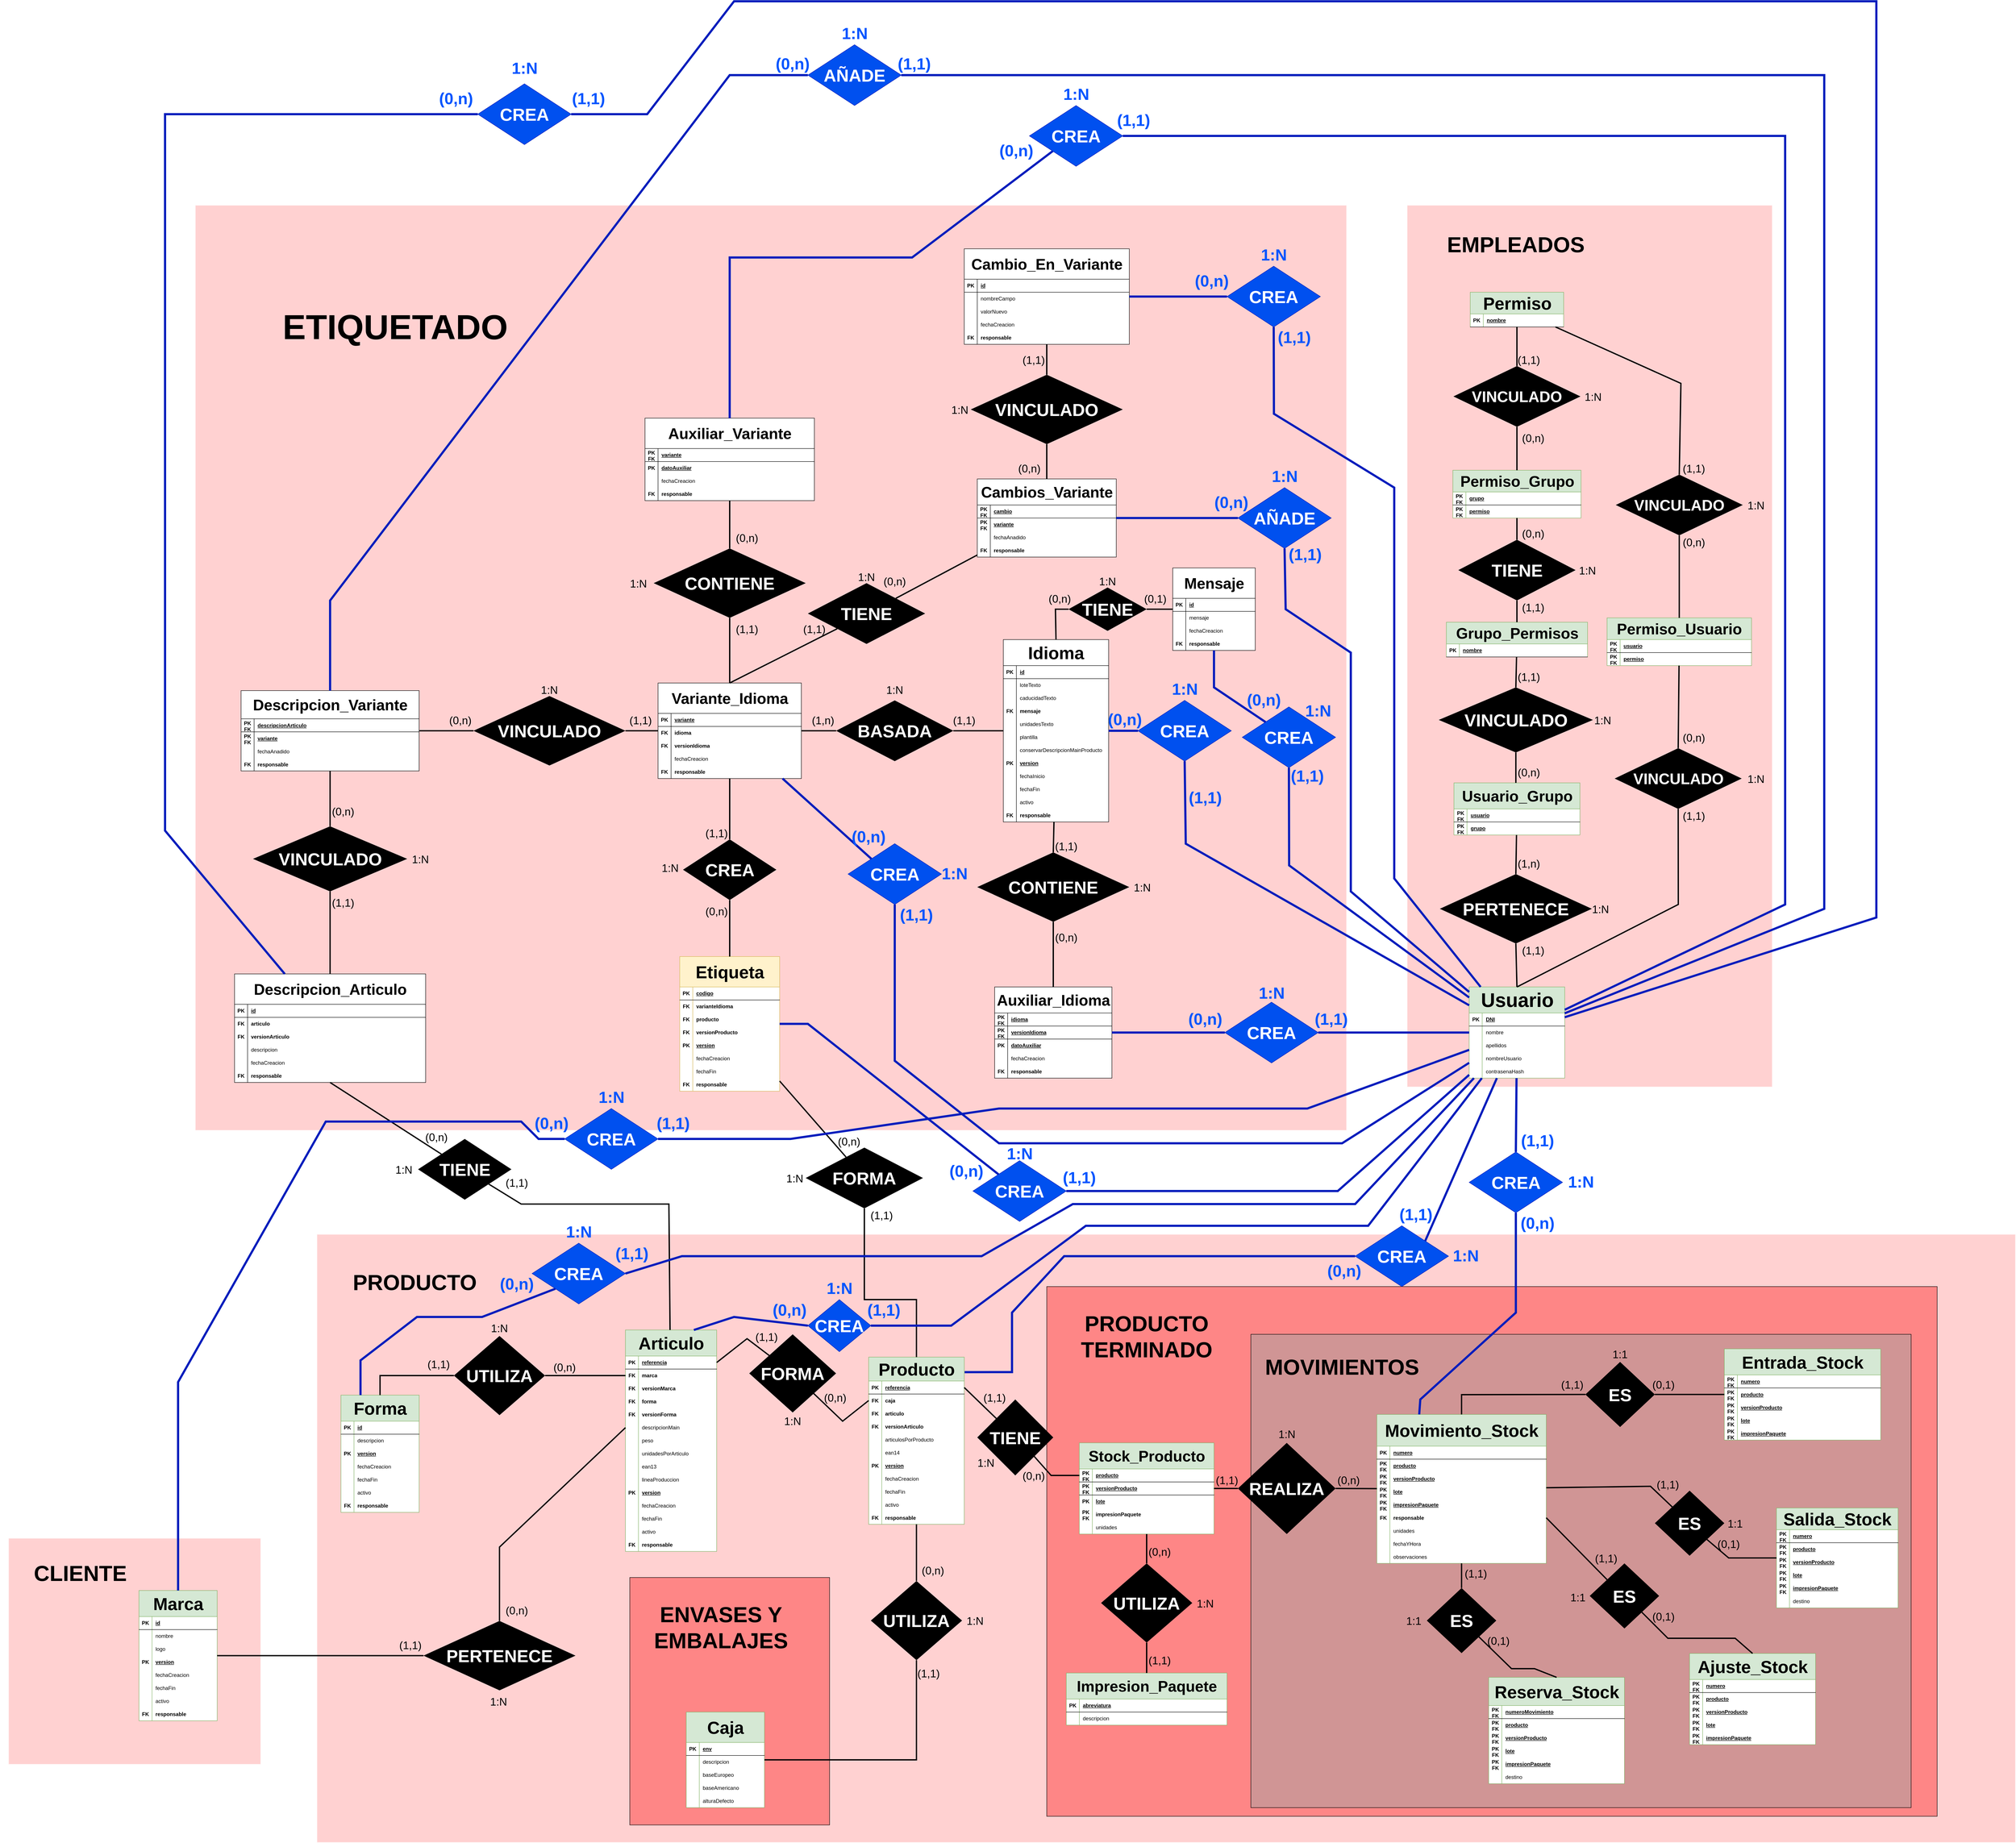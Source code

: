 <mxfile version="26.0.16">
  <diagram name="entidadesCreadasJPA" id="-YirGjvXeBBFid5vJzT-">
    <mxGraphModel dx="6035" dy="4245" grid="1" gridSize="10" guides="1" tooltips="1" connect="1" arrows="1" fold="1" page="1" pageScale="1" pageWidth="850" pageHeight="1100" math="0" shadow="0" extFonts="Permanent Marker^https://fonts.googleapis.com/css?family=Permanent+Marker">
      <root>
        <mxCell id="ToIm7SdbqFK9_upBQXt--0" />
        <mxCell id="ToIm7SdbqFK9_upBQXt--1" parent="ToIm7SdbqFK9_upBQXt--0" />
        <mxCell id="ToIm7SdbqFK9_upBQXt--2" value="" style="rounded=0;whiteSpace=wrap;html=1;fillColor=light-dark(#ffd1d1, #3d0000);strokeColor=light-dark(#fff0f0, #1A0000);" vertex="1" parent="ToIm7SdbqFK9_upBQXt--1">
          <mxGeometry x="-200" y="-600" width="2650" height="2130" as="geometry" />
        </mxCell>
        <mxCell id="ToIm7SdbqFK9_upBQXt--3" value="&lt;font style=&quot;font-size: 80px;&quot;&gt;ETIQUETADO&lt;/font&gt;" style="text;html=1;align=center;verticalAlign=middle;whiteSpace=wrap;rounded=0;fontStyle=1" vertex="1" parent="ToIm7SdbqFK9_upBQXt--1">
          <mxGeometry x="-30" y="-410" width="580" height="180" as="geometry" />
        </mxCell>
        <mxCell id="ToIm7SdbqFK9_upBQXt--4" value="" style="rounded=0;whiteSpace=wrap;html=1;fillColor=light-dark(#ffd1d1, #3d0000);strokeColor=light-dark(#fff0f0, #1A0000);" vertex="1" parent="ToIm7SdbqFK9_upBQXt--1">
          <mxGeometry x="2590" y="-600" width="840" height="2030" as="geometry" />
        </mxCell>
        <mxCell id="ToIm7SdbqFK9_upBQXt--5" value="&lt;font style=&quot;font-size: 50px;&quot;&gt;EMPLEADOS&lt;/font&gt;" style="text;html=1;align=center;verticalAlign=middle;whiteSpace=wrap;rounded=0;fontStyle=1" vertex="1" parent="ToIm7SdbqFK9_upBQXt--1">
          <mxGeometry x="2655" y="-550" width="370" height="80" as="geometry" />
        </mxCell>
        <mxCell id="ToIm7SdbqFK9_upBQXt--6" value="" style="rounded=0;whiteSpace=wrap;html=1;fillColor=light-dark(#ffd1d1, #3d0000);strokeColor=light-dark(#fff0f0, #1A0000);" vertex="1" parent="ToIm7SdbqFK9_upBQXt--1">
          <mxGeometry x="80" y="1770" width="3910" height="1400" as="geometry" />
        </mxCell>
        <mxCell id="ToIm7SdbqFK9_upBQXt--7" value="&lt;span style=&quot;font-size: 50px;&quot;&gt;PRODUCTO&lt;/span&gt;" style="text;html=1;align=center;verticalAlign=middle;whiteSpace=wrap;rounded=0;fontStyle=1" vertex="1" parent="ToIm7SdbqFK9_upBQXt--1">
          <mxGeometry x="120" y="1840" width="370" height="80" as="geometry" />
        </mxCell>
        <mxCell id="ToIm7SdbqFK9_upBQXt--8" value="" style="rounded=0;whiteSpace=wrap;html=1;fillColor=light-dark(#ffd1d1, #3d0000);strokeColor=light-dark(#fff0f0, #1A0000);" vertex="1" parent="ToIm7SdbqFK9_upBQXt--1">
          <mxGeometry x="-630" y="2470" width="580" height="520" as="geometry" />
        </mxCell>
        <mxCell id="ToIm7SdbqFK9_upBQXt--9" value="&lt;span style=&quot;font-size: 50px;&quot;&gt;CLIENTE&lt;/span&gt;" style="text;html=1;align=center;verticalAlign=middle;whiteSpace=wrap;rounded=0;fontStyle=1" vertex="1" parent="ToIm7SdbqFK9_upBQXt--1">
          <mxGeometry x="-650" y="2510" width="370" height="80" as="geometry" />
        </mxCell>
        <mxCell id="ToIm7SdbqFK9_upBQXt--10" value="" style="rounded=0;whiteSpace=wrap;html=1;fillColor=light-dark(#fe8686, #301313);" vertex="1" parent="ToIm7SdbqFK9_upBQXt--1">
          <mxGeometry x="1760" y="1890" width="2050" height="1220" as="geometry" />
        </mxCell>
        <mxCell id="ToIm7SdbqFK9_upBQXt--11" value="&lt;span style=&quot;font-size: 50px;&quot;&gt;PRODUCTO TERMINADO&lt;/span&gt;" style="text;html=1;align=center;verticalAlign=middle;whiteSpace=wrap;rounded=0;fontStyle=1" vertex="1" parent="ToIm7SdbqFK9_upBQXt--1">
          <mxGeometry x="1790" y="1920" width="400" height="170" as="geometry" />
        </mxCell>
        <mxCell id="ToIm7SdbqFK9_upBQXt--12" value="" style="rounded=0;whiteSpace=wrap;html=1;fillColor=light-dark(#fe8686, #301313);" vertex="1" parent="ToIm7SdbqFK9_upBQXt--1">
          <mxGeometry x="800" y="2560" width="460" height="570" as="geometry" />
        </mxCell>
        <mxCell id="ToIm7SdbqFK9_upBQXt--13" value="&lt;span style=&quot;font-size: 50px;&quot;&gt;ENVASES Y EMBALAJES&lt;/span&gt;" style="text;html=1;align=center;verticalAlign=middle;whiteSpace=wrap;rounded=0;fontStyle=1" vertex="1" parent="ToIm7SdbqFK9_upBQXt--1">
          <mxGeometry x="810" y="2590" width="400" height="170" as="geometry" />
        </mxCell>
        <mxCell id="ToIm7SdbqFK9_upBQXt--14" value="" style="rounded=0;whiteSpace=wrap;html=1;fillColor=light-dark(#d09595, #ff7070);" vertex="1" parent="ToIm7SdbqFK9_upBQXt--1">
          <mxGeometry x="2230" y="2000" width="1520" height="1090" as="geometry" />
        </mxCell>
        <mxCell id="ToIm7SdbqFK9_upBQXt--15" value="&lt;span style=&quot;font-size: 50px;&quot;&gt;MOVIMIENTOS&lt;/span&gt;" style="text;html=1;align=center;verticalAlign=middle;whiteSpace=wrap;rounded=0;fontStyle=1" vertex="1" parent="ToIm7SdbqFK9_upBQXt--1">
          <mxGeometry x="2240" y="1990" width="400" height="170" as="geometry" />
        </mxCell>
        <mxCell id="ToIm7SdbqFK9_upBQXt--16" value="&lt;font style=&quot;font-size: 40px;&quot;&gt;Marca&lt;/font&gt;" style="shape=table;startSize=60;container=1;collapsible=1;childLayout=tableLayout;fixedRows=1;rowLines=0;fontStyle=1;align=center;resizeLast=1;html=1;swimlaneFillColor=default;fillColor=#d5e8d4;strokeColor=#82b366;" vertex="1" parent="ToIm7SdbqFK9_upBQXt--1">
          <mxGeometry x="-330" y="2590" width="180" height="300" as="geometry" />
        </mxCell>
        <mxCell id="ToIm7SdbqFK9_upBQXt--17" value="" style="shape=tableRow;horizontal=0;startSize=0;swimlaneHead=0;swimlaneBody=0;fillColor=none;collapsible=0;dropTarget=0;points=[[0,0.5],[1,0.5]];portConstraint=eastwest;top=0;left=0;right=0;bottom=1;" vertex="1" parent="ToIm7SdbqFK9_upBQXt--16">
          <mxGeometry y="60" width="180" height="30" as="geometry" />
        </mxCell>
        <mxCell id="ToIm7SdbqFK9_upBQXt--18" value="PK" style="shape=partialRectangle;connectable=0;fillColor=none;top=0;left=0;bottom=0;right=0;fontStyle=1;overflow=hidden;whiteSpace=wrap;html=1;" vertex="1" parent="ToIm7SdbqFK9_upBQXt--17">
          <mxGeometry width="30" height="30" as="geometry">
            <mxRectangle width="30" height="30" as="alternateBounds" />
          </mxGeometry>
        </mxCell>
        <mxCell id="ToIm7SdbqFK9_upBQXt--19" value="id" style="shape=partialRectangle;connectable=0;fillColor=none;top=0;left=0;bottom=0;right=0;align=left;spacingLeft=6;fontStyle=5;overflow=hidden;whiteSpace=wrap;html=1;" vertex="1" parent="ToIm7SdbqFK9_upBQXt--17">
          <mxGeometry x="30" width="150" height="30" as="geometry">
            <mxRectangle width="150" height="30" as="alternateBounds" />
          </mxGeometry>
        </mxCell>
        <mxCell id="ToIm7SdbqFK9_upBQXt--20" value="" style="shape=tableRow;horizontal=0;startSize=0;swimlaneHead=0;swimlaneBody=0;fillColor=none;collapsible=0;dropTarget=0;points=[[0,0.5],[1,0.5]];portConstraint=eastwest;top=0;left=0;right=0;bottom=0;" vertex="1" parent="ToIm7SdbqFK9_upBQXt--16">
          <mxGeometry y="90" width="180" height="30" as="geometry" />
        </mxCell>
        <mxCell id="ToIm7SdbqFK9_upBQXt--21" value="" style="shape=partialRectangle;connectable=0;fillColor=none;top=0;left=0;bottom=0;right=0;editable=1;overflow=hidden;whiteSpace=wrap;html=1;" vertex="1" parent="ToIm7SdbqFK9_upBQXt--20">
          <mxGeometry width="30" height="30" as="geometry">
            <mxRectangle width="30" height="30" as="alternateBounds" />
          </mxGeometry>
        </mxCell>
        <mxCell id="ToIm7SdbqFK9_upBQXt--22" value="nombre" style="shape=partialRectangle;connectable=0;fillColor=none;top=0;left=0;bottom=0;right=0;align=left;spacingLeft=6;overflow=hidden;whiteSpace=wrap;html=1;" vertex="1" parent="ToIm7SdbqFK9_upBQXt--20">
          <mxGeometry x="30" width="150" height="30" as="geometry">
            <mxRectangle width="150" height="30" as="alternateBounds" />
          </mxGeometry>
        </mxCell>
        <mxCell id="ToIm7SdbqFK9_upBQXt--23" value="" style="shape=tableRow;horizontal=0;startSize=0;swimlaneHead=0;swimlaneBody=0;fillColor=none;collapsible=0;dropTarget=0;points=[[0,0.5],[1,0.5]];portConstraint=eastwest;top=0;left=0;right=0;bottom=0;" vertex="1" parent="ToIm7SdbqFK9_upBQXt--16">
          <mxGeometry y="120" width="180" height="30" as="geometry" />
        </mxCell>
        <mxCell id="ToIm7SdbqFK9_upBQXt--24" value="" style="shape=partialRectangle;connectable=0;fillColor=none;top=0;left=0;bottom=0;right=0;editable=1;overflow=hidden;whiteSpace=wrap;html=1;" vertex="1" parent="ToIm7SdbqFK9_upBQXt--23">
          <mxGeometry width="30" height="30" as="geometry">
            <mxRectangle width="30" height="30" as="alternateBounds" />
          </mxGeometry>
        </mxCell>
        <mxCell id="ToIm7SdbqFK9_upBQXt--25" value="logo" style="shape=partialRectangle;connectable=0;fillColor=none;top=0;left=0;bottom=0;right=0;align=left;spacingLeft=6;overflow=hidden;whiteSpace=wrap;html=1;" vertex="1" parent="ToIm7SdbqFK9_upBQXt--23">
          <mxGeometry x="30" width="150" height="30" as="geometry">
            <mxRectangle width="150" height="30" as="alternateBounds" />
          </mxGeometry>
        </mxCell>
        <mxCell id="ToIm7SdbqFK9_upBQXt--26" style="shape=tableRow;horizontal=0;startSize=0;swimlaneHead=0;swimlaneBody=0;fillColor=none;collapsible=0;dropTarget=0;points=[[0,0.5],[1,0.5]];portConstraint=eastwest;top=0;left=0;right=0;bottom=0;" vertex="1" parent="ToIm7SdbqFK9_upBQXt--16">
          <mxGeometry y="150" width="180" height="30" as="geometry" />
        </mxCell>
        <mxCell id="ToIm7SdbqFK9_upBQXt--27" value="PK" style="shape=partialRectangle;connectable=0;fillColor=none;top=0;left=0;bottom=0;right=0;editable=1;overflow=hidden;whiteSpace=wrap;html=1;fontStyle=1" vertex="1" parent="ToIm7SdbqFK9_upBQXt--26">
          <mxGeometry width="30" height="30" as="geometry">
            <mxRectangle width="30" height="30" as="alternateBounds" />
          </mxGeometry>
        </mxCell>
        <mxCell id="ToIm7SdbqFK9_upBQXt--28" value="version" style="shape=partialRectangle;connectable=0;fillColor=none;top=0;left=0;bottom=0;right=0;align=left;spacingLeft=6;overflow=hidden;whiteSpace=wrap;html=1;fontStyle=5" vertex="1" parent="ToIm7SdbqFK9_upBQXt--26">
          <mxGeometry x="30" width="150" height="30" as="geometry">
            <mxRectangle width="150" height="30" as="alternateBounds" />
          </mxGeometry>
        </mxCell>
        <mxCell id="ToIm7SdbqFK9_upBQXt--29" style="shape=tableRow;horizontal=0;startSize=0;swimlaneHead=0;swimlaneBody=0;fillColor=none;collapsible=0;dropTarget=0;points=[[0,0.5],[1,0.5]];portConstraint=eastwest;top=0;left=0;right=0;bottom=0;" vertex="1" parent="ToIm7SdbqFK9_upBQXt--16">
          <mxGeometry y="180" width="180" height="30" as="geometry" />
        </mxCell>
        <mxCell id="ToIm7SdbqFK9_upBQXt--30" style="shape=partialRectangle;connectable=0;fillColor=none;top=0;left=0;bottom=0;right=0;editable=1;overflow=hidden;whiteSpace=wrap;html=1;fontStyle=1" vertex="1" parent="ToIm7SdbqFK9_upBQXt--29">
          <mxGeometry width="30" height="30" as="geometry">
            <mxRectangle width="30" height="30" as="alternateBounds" />
          </mxGeometry>
        </mxCell>
        <mxCell id="ToIm7SdbqFK9_upBQXt--31" value="fechaCreacion" style="shape=partialRectangle;connectable=0;fillColor=none;top=0;left=0;bottom=0;right=0;align=left;spacingLeft=6;overflow=hidden;whiteSpace=wrap;html=1;fontStyle=0" vertex="1" parent="ToIm7SdbqFK9_upBQXt--29">
          <mxGeometry x="30" width="150" height="30" as="geometry">
            <mxRectangle width="150" height="30" as="alternateBounds" />
          </mxGeometry>
        </mxCell>
        <mxCell id="ToIm7SdbqFK9_upBQXt--32" style="shape=tableRow;horizontal=0;startSize=0;swimlaneHead=0;swimlaneBody=0;fillColor=none;collapsible=0;dropTarget=0;points=[[0,0.5],[1,0.5]];portConstraint=eastwest;top=0;left=0;right=0;bottom=0;" vertex="1" parent="ToIm7SdbqFK9_upBQXt--16">
          <mxGeometry y="210" width="180" height="30" as="geometry" />
        </mxCell>
        <mxCell id="ToIm7SdbqFK9_upBQXt--33" style="shape=partialRectangle;connectable=0;fillColor=none;top=0;left=0;bottom=0;right=0;editable=1;overflow=hidden;whiteSpace=wrap;html=1;fontStyle=1" vertex="1" parent="ToIm7SdbqFK9_upBQXt--32">
          <mxGeometry width="30" height="30" as="geometry">
            <mxRectangle width="30" height="30" as="alternateBounds" />
          </mxGeometry>
        </mxCell>
        <mxCell id="ToIm7SdbqFK9_upBQXt--34" value="fechaFin" style="shape=partialRectangle;connectable=0;fillColor=none;top=0;left=0;bottom=0;right=0;align=left;spacingLeft=6;overflow=hidden;whiteSpace=wrap;html=1;fontStyle=0" vertex="1" parent="ToIm7SdbqFK9_upBQXt--32">
          <mxGeometry x="30" width="150" height="30" as="geometry">
            <mxRectangle width="150" height="30" as="alternateBounds" />
          </mxGeometry>
        </mxCell>
        <mxCell id="ToIm7SdbqFK9_upBQXt--35" style="shape=tableRow;horizontal=0;startSize=0;swimlaneHead=0;swimlaneBody=0;fillColor=none;collapsible=0;dropTarget=0;points=[[0,0.5],[1,0.5]];portConstraint=eastwest;top=0;left=0;right=0;bottom=0;" vertex="1" parent="ToIm7SdbqFK9_upBQXt--16">
          <mxGeometry y="240" width="180" height="30" as="geometry" />
        </mxCell>
        <mxCell id="ToIm7SdbqFK9_upBQXt--36" style="shape=partialRectangle;connectable=0;fillColor=none;top=0;left=0;bottom=0;right=0;editable=1;overflow=hidden;whiteSpace=wrap;html=1;fontStyle=1" vertex="1" parent="ToIm7SdbqFK9_upBQXt--35">
          <mxGeometry width="30" height="30" as="geometry">
            <mxRectangle width="30" height="30" as="alternateBounds" />
          </mxGeometry>
        </mxCell>
        <mxCell id="ToIm7SdbqFK9_upBQXt--37" value="&lt;span style=&quot;font-weight: normal;&quot;&gt;activo&lt;/span&gt;" style="shape=partialRectangle;connectable=0;fillColor=none;top=0;left=0;bottom=0;right=0;align=left;spacingLeft=6;overflow=hidden;whiteSpace=wrap;html=1;fontStyle=1" vertex="1" parent="ToIm7SdbqFK9_upBQXt--35">
          <mxGeometry x="30" width="150" height="30" as="geometry">
            <mxRectangle width="150" height="30" as="alternateBounds" />
          </mxGeometry>
        </mxCell>
        <mxCell id="ToIm7SdbqFK9_upBQXt--38" style="shape=tableRow;horizontal=0;startSize=0;swimlaneHead=0;swimlaneBody=0;fillColor=none;collapsible=0;dropTarget=0;points=[[0,0.5],[1,0.5]];portConstraint=eastwest;top=0;left=0;right=0;bottom=0;" vertex="1" parent="ToIm7SdbqFK9_upBQXt--16">
          <mxGeometry y="270" width="180" height="30" as="geometry" />
        </mxCell>
        <mxCell id="ToIm7SdbqFK9_upBQXt--39" value="FK" style="shape=partialRectangle;connectable=0;fillColor=none;top=0;left=0;bottom=0;right=0;editable=1;overflow=hidden;whiteSpace=wrap;html=1;fontStyle=1" vertex="1" parent="ToIm7SdbqFK9_upBQXt--38">
          <mxGeometry width="30" height="30" as="geometry">
            <mxRectangle width="30" height="30" as="alternateBounds" />
          </mxGeometry>
        </mxCell>
        <mxCell id="ToIm7SdbqFK9_upBQXt--40" value="responsable" style="shape=partialRectangle;connectable=0;fillColor=none;top=0;left=0;bottom=0;right=0;align=left;spacingLeft=6;overflow=hidden;whiteSpace=wrap;html=1;fontStyle=1" vertex="1" parent="ToIm7SdbqFK9_upBQXt--38">
          <mxGeometry x="30" width="150" height="30" as="geometry">
            <mxRectangle width="150" height="30" as="alternateBounds" />
          </mxGeometry>
        </mxCell>
        <mxCell id="ToIm7SdbqFK9_upBQXt--41" value="&lt;font style=&quot;font-size: 40px;&quot;&gt;Caja&lt;/font&gt;" style="shape=table;startSize=70;container=1;collapsible=1;childLayout=tableLayout;fixedRows=1;rowLines=0;fontStyle=1;align=center;resizeLast=1;html=1;swimlaneFillColor=default;fillColor=#d5e8d4;strokeColor=#82b366;" vertex="1" parent="ToIm7SdbqFK9_upBQXt--1">
          <mxGeometry x="930" y="2870" width="180" height="220" as="geometry" />
        </mxCell>
        <mxCell id="ToIm7SdbqFK9_upBQXt--42" value="" style="shape=tableRow;horizontal=0;startSize=0;swimlaneHead=0;swimlaneBody=0;fillColor=none;collapsible=0;dropTarget=0;points=[[0,0.5],[1,0.5]];portConstraint=eastwest;top=0;left=0;right=0;bottom=1;" vertex="1" parent="ToIm7SdbqFK9_upBQXt--41">
          <mxGeometry y="70" width="180" height="30" as="geometry" />
        </mxCell>
        <mxCell id="ToIm7SdbqFK9_upBQXt--43" value="PK" style="shape=partialRectangle;connectable=0;fillColor=none;top=0;left=0;bottom=0;right=0;fontStyle=1;overflow=hidden;whiteSpace=wrap;html=1;" vertex="1" parent="ToIm7SdbqFK9_upBQXt--42">
          <mxGeometry width="30" height="30" as="geometry">
            <mxRectangle width="30" height="30" as="alternateBounds" />
          </mxGeometry>
        </mxCell>
        <mxCell id="ToIm7SdbqFK9_upBQXt--44" value="env" style="shape=partialRectangle;connectable=0;fillColor=none;top=0;left=0;bottom=0;right=0;align=left;spacingLeft=6;fontStyle=5;overflow=hidden;whiteSpace=wrap;html=1;" vertex="1" parent="ToIm7SdbqFK9_upBQXt--42">
          <mxGeometry x="30" width="150" height="30" as="geometry">
            <mxRectangle width="150" height="30" as="alternateBounds" />
          </mxGeometry>
        </mxCell>
        <mxCell id="ToIm7SdbqFK9_upBQXt--45" value="" style="shape=tableRow;horizontal=0;startSize=0;swimlaneHead=0;swimlaneBody=0;fillColor=none;collapsible=0;dropTarget=0;points=[[0,0.5],[1,0.5]];portConstraint=eastwest;top=0;left=0;right=0;bottom=0;" vertex="1" parent="ToIm7SdbqFK9_upBQXt--41">
          <mxGeometry y="100" width="180" height="30" as="geometry" />
        </mxCell>
        <mxCell id="ToIm7SdbqFK9_upBQXt--46" value="" style="shape=partialRectangle;connectable=0;fillColor=none;top=0;left=0;bottom=0;right=0;editable=1;overflow=hidden;whiteSpace=wrap;html=1;" vertex="1" parent="ToIm7SdbqFK9_upBQXt--45">
          <mxGeometry width="30" height="30" as="geometry">
            <mxRectangle width="30" height="30" as="alternateBounds" />
          </mxGeometry>
        </mxCell>
        <mxCell id="ToIm7SdbqFK9_upBQXt--47" value="descripcion" style="shape=partialRectangle;connectable=0;fillColor=none;top=0;left=0;bottom=0;right=0;align=left;spacingLeft=6;overflow=hidden;whiteSpace=wrap;html=1;" vertex="1" parent="ToIm7SdbqFK9_upBQXt--45">
          <mxGeometry x="30" width="150" height="30" as="geometry">
            <mxRectangle width="150" height="30" as="alternateBounds" />
          </mxGeometry>
        </mxCell>
        <mxCell id="ToIm7SdbqFK9_upBQXt--48" value="" style="shape=tableRow;horizontal=0;startSize=0;swimlaneHead=0;swimlaneBody=0;fillColor=none;collapsible=0;dropTarget=0;points=[[0,0.5],[1,0.5]];portConstraint=eastwest;top=0;left=0;right=0;bottom=0;" vertex="1" parent="ToIm7SdbqFK9_upBQXt--41">
          <mxGeometry y="130" width="180" height="30" as="geometry" />
        </mxCell>
        <mxCell id="ToIm7SdbqFK9_upBQXt--49" value="" style="shape=partialRectangle;connectable=0;fillColor=none;top=0;left=0;bottom=0;right=0;editable=1;overflow=hidden;whiteSpace=wrap;html=1;" vertex="1" parent="ToIm7SdbqFK9_upBQXt--48">
          <mxGeometry width="30" height="30" as="geometry">
            <mxRectangle width="30" height="30" as="alternateBounds" />
          </mxGeometry>
        </mxCell>
        <mxCell id="ToIm7SdbqFK9_upBQXt--50" value="baseEuropeo" style="shape=partialRectangle;connectable=0;fillColor=none;top=0;left=0;bottom=0;right=0;align=left;spacingLeft=6;overflow=hidden;whiteSpace=wrap;html=1;" vertex="1" parent="ToIm7SdbqFK9_upBQXt--48">
          <mxGeometry x="30" width="150" height="30" as="geometry">
            <mxRectangle width="150" height="30" as="alternateBounds" />
          </mxGeometry>
        </mxCell>
        <mxCell id="ToIm7SdbqFK9_upBQXt--51" value="" style="shape=tableRow;horizontal=0;startSize=0;swimlaneHead=0;swimlaneBody=0;fillColor=none;collapsible=0;dropTarget=0;points=[[0,0.5],[1,0.5]];portConstraint=eastwest;top=0;left=0;right=0;bottom=0;" vertex="1" parent="ToIm7SdbqFK9_upBQXt--41">
          <mxGeometry y="160" width="180" height="30" as="geometry" />
        </mxCell>
        <mxCell id="ToIm7SdbqFK9_upBQXt--52" value="" style="shape=partialRectangle;connectable=0;fillColor=none;top=0;left=0;bottom=0;right=0;editable=1;overflow=hidden;whiteSpace=wrap;html=1;" vertex="1" parent="ToIm7SdbqFK9_upBQXt--51">
          <mxGeometry width="30" height="30" as="geometry">
            <mxRectangle width="30" height="30" as="alternateBounds" />
          </mxGeometry>
        </mxCell>
        <mxCell id="ToIm7SdbqFK9_upBQXt--53" value="baseAmericano" style="shape=partialRectangle;connectable=0;fillColor=none;top=0;left=0;bottom=0;right=0;align=left;spacingLeft=6;overflow=hidden;whiteSpace=wrap;html=1;" vertex="1" parent="ToIm7SdbqFK9_upBQXt--51">
          <mxGeometry x="30" width="150" height="30" as="geometry">
            <mxRectangle width="150" height="30" as="alternateBounds" />
          </mxGeometry>
        </mxCell>
        <mxCell id="ToIm7SdbqFK9_upBQXt--54" style="shape=tableRow;horizontal=0;startSize=0;swimlaneHead=0;swimlaneBody=0;fillColor=none;collapsible=0;dropTarget=0;points=[[0,0.5],[1,0.5]];portConstraint=eastwest;top=0;left=0;right=0;bottom=0;" vertex="1" parent="ToIm7SdbqFK9_upBQXt--41">
          <mxGeometry y="190" width="180" height="30" as="geometry" />
        </mxCell>
        <mxCell id="ToIm7SdbqFK9_upBQXt--55" style="shape=partialRectangle;connectable=0;fillColor=none;top=0;left=0;bottom=0;right=0;editable=1;overflow=hidden;whiteSpace=wrap;html=1;" vertex="1" parent="ToIm7SdbqFK9_upBQXt--54">
          <mxGeometry width="30" height="30" as="geometry">
            <mxRectangle width="30" height="30" as="alternateBounds" />
          </mxGeometry>
        </mxCell>
        <mxCell id="ToIm7SdbqFK9_upBQXt--56" value="alturaDefecto" style="shape=partialRectangle;connectable=0;fillColor=none;top=0;left=0;bottom=0;right=0;align=left;spacingLeft=6;overflow=hidden;whiteSpace=wrap;html=1;" vertex="1" parent="ToIm7SdbqFK9_upBQXt--54">
          <mxGeometry x="30" width="150" height="30" as="geometry">
            <mxRectangle width="150" height="30" as="alternateBounds" />
          </mxGeometry>
        </mxCell>
        <mxCell id="ToIm7SdbqFK9_upBQXt--57" value="&lt;font style=&quot;font-size: 40px;&quot;&gt;Forma&lt;/font&gt;" style="shape=table;startSize=60;container=1;collapsible=1;childLayout=tableLayout;fixedRows=1;rowLines=0;fontStyle=1;align=center;resizeLast=1;html=1;swimlaneFillColor=default;fillColor=#d5e8d4;strokeColor=#82b366;" vertex="1" parent="ToIm7SdbqFK9_upBQXt--1">
          <mxGeometry x="135" y="2140" width="180" height="270" as="geometry" />
        </mxCell>
        <mxCell id="ToIm7SdbqFK9_upBQXt--58" value="" style="shape=tableRow;horizontal=0;startSize=0;swimlaneHead=0;swimlaneBody=0;fillColor=none;collapsible=0;dropTarget=0;points=[[0,0.5],[1,0.5]];portConstraint=eastwest;top=0;left=0;right=0;bottom=1;" vertex="1" parent="ToIm7SdbqFK9_upBQXt--57">
          <mxGeometry y="60" width="180" height="30" as="geometry" />
        </mxCell>
        <mxCell id="ToIm7SdbqFK9_upBQXt--59" value="PK" style="shape=partialRectangle;connectable=0;fillColor=none;top=0;left=0;bottom=0;right=0;fontStyle=1;overflow=hidden;whiteSpace=wrap;html=1;" vertex="1" parent="ToIm7SdbqFK9_upBQXt--58">
          <mxGeometry width="30" height="30" as="geometry">
            <mxRectangle width="30" height="30" as="alternateBounds" />
          </mxGeometry>
        </mxCell>
        <mxCell id="ToIm7SdbqFK9_upBQXt--60" value="id" style="shape=partialRectangle;connectable=0;fillColor=none;top=0;left=0;bottom=0;right=0;align=left;spacingLeft=6;fontStyle=5;overflow=hidden;whiteSpace=wrap;html=1;" vertex="1" parent="ToIm7SdbqFK9_upBQXt--58">
          <mxGeometry x="30" width="150" height="30" as="geometry">
            <mxRectangle width="150" height="30" as="alternateBounds" />
          </mxGeometry>
        </mxCell>
        <mxCell id="ToIm7SdbqFK9_upBQXt--61" value="" style="shape=tableRow;horizontal=0;startSize=0;swimlaneHead=0;swimlaneBody=0;fillColor=none;collapsible=0;dropTarget=0;points=[[0,0.5],[1,0.5]];portConstraint=eastwest;top=0;left=0;right=0;bottom=0;" vertex="1" parent="ToIm7SdbqFK9_upBQXt--57">
          <mxGeometry y="90" width="180" height="30" as="geometry" />
        </mxCell>
        <mxCell id="ToIm7SdbqFK9_upBQXt--62" value="" style="shape=partialRectangle;connectable=0;fillColor=none;top=0;left=0;bottom=0;right=0;editable=1;overflow=hidden;whiteSpace=wrap;html=1;" vertex="1" parent="ToIm7SdbqFK9_upBQXt--61">
          <mxGeometry width="30" height="30" as="geometry">
            <mxRectangle width="30" height="30" as="alternateBounds" />
          </mxGeometry>
        </mxCell>
        <mxCell id="ToIm7SdbqFK9_upBQXt--63" value="descripcion" style="shape=partialRectangle;connectable=0;fillColor=none;top=0;left=0;bottom=0;right=0;align=left;spacingLeft=6;overflow=hidden;whiteSpace=wrap;html=1;" vertex="1" parent="ToIm7SdbqFK9_upBQXt--61">
          <mxGeometry x="30" width="150" height="30" as="geometry">
            <mxRectangle width="150" height="30" as="alternateBounds" />
          </mxGeometry>
        </mxCell>
        <mxCell id="ToIm7SdbqFK9_upBQXt--64" style="shape=tableRow;horizontal=0;startSize=0;swimlaneHead=0;swimlaneBody=0;fillColor=none;collapsible=0;dropTarget=0;points=[[0,0.5],[1,0.5]];portConstraint=eastwest;top=0;left=0;right=0;bottom=0;" vertex="1" parent="ToIm7SdbqFK9_upBQXt--57">
          <mxGeometry y="120" width="180" height="30" as="geometry" />
        </mxCell>
        <mxCell id="ToIm7SdbqFK9_upBQXt--65" value="&lt;b&gt;PK&lt;/b&gt;" style="shape=partialRectangle;connectable=0;fillColor=none;top=0;left=0;bottom=0;right=0;editable=1;overflow=hidden;whiteSpace=wrap;html=1;" vertex="1" parent="ToIm7SdbqFK9_upBQXt--64">
          <mxGeometry width="30" height="30" as="geometry">
            <mxRectangle width="30" height="30" as="alternateBounds" />
          </mxGeometry>
        </mxCell>
        <mxCell id="ToIm7SdbqFK9_upBQXt--66" value="&lt;b&gt;&lt;u&gt;version&lt;/u&gt;&lt;/b&gt;" style="shape=partialRectangle;connectable=0;fillColor=none;top=0;left=0;bottom=0;right=0;align=left;spacingLeft=6;overflow=hidden;whiteSpace=wrap;html=1;" vertex="1" parent="ToIm7SdbqFK9_upBQXt--64">
          <mxGeometry x="30" width="150" height="30" as="geometry">
            <mxRectangle width="150" height="30" as="alternateBounds" />
          </mxGeometry>
        </mxCell>
        <mxCell id="ToIm7SdbqFK9_upBQXt--67" style="shape=tableRow;horizontal=0;startSize=0;swimlaneHead=0;swimlaneBody=0;fillColor=none;collapsible=0;dropTarget=0;points=[[0,0.5],[1,0.5]];portConstraint=eastwest;top=0;left=0;right=0;bottom=0;" vertex="1" parent="ToIm7SdbqFK9_upBQXt--57">
          <mxGeometry y="150" width="180" height="30" as="geometry" />
        </mxCell>
        <mxCell id="ToIm7SdbqFK9_upBQXt--68" style="shape=partialRectangle;connectable=0;fillColor=none;top=0;left=0;bottom=0;right=0;editable=1;overflow=hidden;whiteSpace=wrap;html=1;" vertex="1" parent="ToIm7SdbqFK9_upBQXt--67">
          <mxGeometry width="30" height="30" as="geometry">
            <mxRectangle width="30" height="30" as="alternateBounds" />
          </mxGeometry>
        </mxCell>
        <mxCell id="ToIm7SdbqFK9_upBQXt--69" value="fechaCreacion" style="shape=partialRectangle;connectable=0;fillColor=none;top=0;left=0;bottom=0;right=0;align=left;spacingLeft=6;overflow=hidden;whiteSpace=wrap;html=1;" vertex="1" parent="ToIm7SdbqFK9_upBQXt--67">
          <mxGeometry x="30" width="150" height="30" as="geometry">
            <mxRectangle width="150" height="30" as="alternateBounds" />
          </mxGeometry>
        </mxCell>
        <mxCell id="ToIm7SdbqFK9_upBQXt--70" style="shape=tableRow;horizontal=0;startSize=0;swimlaneHead=0;swimlaneBody=0;fillColor=none;collapsible=0;dropTarget=0;points=[[0,0.5],[1,0.5]];portConstraint=eastwest;top=0;left=0;right=0;bottom=0;" vertex="1" parent="ToIm7SdbqFK9_upBQXt--57">
          <mxGeometry y="180" width="180" height="30" as="geometry" />
        </mxCell>
        <mxCell id="ToIm7SdbqFK9_upBQXt--71" style="shape=partialRectangle;connectable=0;fillColor=none;top=0;left=0;bottom=0;right=0;editable=1;overflow=hidden;whiteSpace=wrap;html=1;" vertex="1" parent="ToIm7SdbqFK9_upBQXt--70">
          <mxGeometry width="30" height="30" as="geometry">
            <mxRectangle width="30" height="30" as="alternateBounds" />
          </mxGeometry>
        </mxCell>
        <mxCell id="ToIm7SdbqFK9_upBQXt--72" value="fechaFin" style="shape=partialRectangle;connectable=0;fillColor=none;top=0;left=0;bottom=0;right=0;align=left;spacingLeft=6;overflow=hidden;whiteSpace=wrap;html=1;" vertex="1" parent="ToIm7SdbqFK9_upBQXt--70">
          <mxGeometry x="30" width="150" height="30" as="geometry">
            <mxRectangle width="150" height="30" as="alternateBounds" />
          </mxGeometry>
        </mxCell>
        <mxCell id="ToIm7SdbqFK9_upBQXt--73" style="shape=tableRow;horizontal=0;startSize=0;swimlaneHead=0;swimlaneBody=0;fillColor=none;collapsible=0;dropTarget=0;points=[[0,0.5],[1,0.5]];portConstraint=eastwest;top=0;left=0;right=0;bottom=0;" vertex="1" parent="ToIm7SdbqFK9_upBQXt--57">
          <mxGeometry y="210" width="180" height="30" as="geometry" />
        </mxCell>
        <mxCell id="ToIm7SdbqFK9_upBQXt--74" style="shape=partialRectangle;connectable=0;fillColor=none;top=0;left=0;bottom=0;right=0;editable=1;overflow=hidden;whiteSpace=wrap;html=1;" vertex="1" parent="ToIm7SdbqFK9_upBQXt--73">
          <mxGeometry width="30" height="30" as="geometry">
            <mxRectangle width="30" height="30" as="alternateBounds" />
          </mxGeometry>
        </mxCell>
        <mxCell id="ToIm7SdbqFK9_upBQXt--75" value="activo" style="shape=partialRectangle;connectable=0;fillColor=none;top=0;left=0;bottom=0;right=0;align=left;spacingLeft=6;overflow=hidden;whiteSpace=wrap;html=1;" vertex="1" parent="ToIm7SdbqFK9_upBQXt--73">
          <mxGeometry x="30" width="150" height="30" as="geometry">
            <mxRectangle width="150" height="30" as="alternateBounds" />
          </mxGeometry>
        </mxCell>
        <mxCell id="ToIm7SdbqFK9_upBQXt--76" style="shape=tableRow;horizontal=0;startSize=0;swimlaneHead=0;swimlaneBody=0;fillColor=none;collapsible=0;dropTarget=0;points=[[0,0.5],[1,0.5]];portConstraint=eastwest;top=0;left=0;right=0;bottom=0;" vertex="1" parent="ToIm7SdbqFK9_upBQXt--57">
          <mxGeometry y="240" width="180" height="30" as="geometry" />
        </mxCell>
        <mxCell id="ToIm7SdbqFK9_upBQXt--77" value="FK" style="shape=partialRectangle;connectable=0;fillColor=none;top=0;left=0;bottom=0;right=0;editable=1;overflow=hidden;whiteSpace=wrap;html=1;fontStyle=1" vertex="1" parent="ToIm7SdbqFK9_upBQXt--76">
          <mxGeometry width="30" height="30" as="geometry">
            <mxRectangle width="30" height="30" as="alternateBounds" />
          </mxGeometry>
        </mxCell>
        <mxCell id="ToIm7SdbqFK9_upBQXt--78" value="responsable" style="shape=partialRectangle;connectable=0;fillColor=none;top=0;left=0;bottom=0;right=0;align=left;spacingLeft=6;overflow=hidden;whiteSpace=wrap;html=1;fontStyle=1" vertex="1" parent="ToIm7SdbqFK9_upBQXt--76">
          <mxGeometry x="30" width="150" height="30" as="geometry">
            <mxRectangle width="150" height="30" as="alternateBounds" />
          </mxGeometry>
        </mxCell>
        <mxCell id="ToIm7SdbqFK9_upBQXt--79" value="&lt;font style=&quot;font-size: 40px;&quot;&gt;Articulo&lt;/font&gt;" style="shape=table;startSize=60;container=1;collapsible=1;childLayout=tableLayout;fixedRows=1;rowLines=0;fontStyle=1;align=center;resizeLast=1;html=1;swimlaneFillColor=default;fillColor=#d5e8d4;strokeColor=#82b366;" vertex="1" parent="ToIm7SdbqFK9_upBQXt--1">
          <mxGeometry x="790" y="1990" width="210" height="510" as="geometry" />
        </mxCell>
        <mxCell id="ToIm7SdbqFK9_upBQXt--80" value="" style="shape=tableRow;horizontal=0;startSize=0;swimlaneHead=0;swimlaneBody=0;fillColor=none;collapsible=0;dropTarget=0;points=[[0,0.5],[1,0.5]];portConstraint=eastwest;top=0;left=0;right=0;bottom=1;" vertex="1" parent="ToIm7SdbqFK9_upBQXt--79">
          <mxGeometry y="60" width="210" height="30" as="geometry" />
        </mxCell>
        <mxCell id="ToIm7SdbqFK9_upBQXt--81" value="PK" style="shape=partialRectangle;connectable=0;fillColor=none;top=0;left=0;bottom=0;right=0;fontStyle=1;overflow=hidden;whiteSpace=wrap;html=1;" vertex="1" parent="ToIm7SdbqFK9_upBQXt--80">
          <mxGeometry width="30" height="30" as="geometry">
            <mxRectangle width="30" height="30" as="alternateBounds" />
          </mxGeometry>
        </mxCell>
        <mxCell id="ToIm7SdbqFK9_upBQXt--82" value="referencia" style="shape=partialRectangle;connectable=0;fillColor=none;top=0;left=0;bottom=0;right=0;align=left;spacingLeft=6;fontStyle=5;overflow=hidden;whiteSpace=wrap;html=1;" vertex="1" parent="ToIm7SdbqFK9_upBQXt--80">
          <mxGeometry x="30" width="180" height="30" as="geometry">
            <mxRectangle width="180" height="30" as="alternateBounds" />
          </mxGeometry>
        </mxCell>
        <mxCell id="ToIm7SdbqFK9_upBQXt--83" value="" style="shape=tableRow;horizontal=0;startSize=0;swimlaneHead=0;swimlaneBody=0;fillColor=none;collapsible=0;dropTarget=0;points=[[0,0.5],[1,0.5]];portConstraint=eastwest;top=0;left=0;right=0;bottom=0;fontStyle=1;rounded=0;" vertex="1" parent="ToIm7SdbqFK9_upBQXt--79">
          <mxGeometry y="90" width="210" height="30" as="geometry" />
        </mxCell>
        <mxCell id="ToIm7SdbqFK9_upBQXt--84" value="FK" style="shape=partialRectangle;connectable=0;fillColor=none;top=0;left=0;bottom=0;right=0;editable=1;overflow=hidden;whiteSpace=wrap;html=1;fontStyle=1" vertex="1" parent="ToIm7SdbqFK9_upBQXt--83">
          <mxGeometry width="30" height="30" as="geometry">
            <mxRectangle width="30" height="30" as="alternateBounds" />
          </mxGeometry>
        </mxCell>
        <mxCell id="ToIm7SdbqFK9_upBQXt--85" value="marca" style="shape=partialRectangle;connectable=0;fillColor=none;top=0;left=0;bottom=0;right=0;align=left;spacingLeft=6;overflow=hidden;whiteSpace=wrap;html=1;fontStyle=1;strokeColor=default;" vertex="1" parent="ToIm7SdbqFK9_upBQXt--83">
          <mxGeometry x="30" width="180" height="30" as="geometry">
            <mxRectangle width="180" height="30" as="alternateBounds" />
          </mxGeometry>
        </mxCell>
        <mxCell id="ToIm7SdbqFK9_upBQXt--86" style="shape=tableRow;horizontal=0;startSize=0;swimlaneHead=0;swimlaneBody=0;fillColor=none;collapsible=0;dropTarget=0;points=[[0,0.5],[1,0.5]];portConstraint=eastwest;top=0;left=0;right=0;bottom=0;fontStyle=1;rounded=0;" vertex="1" parent="ToIm7SdbqFK9_upBQXt--79">
          <mxGeometry y="120" width="210" height="30" as="geometry" />
        </mxCell>
        <mxCell id="ToIm7SdbqFK9_upBQXt--87" value="FK" style="shape=partialRectangle;connectable=0;fillColor=none;top=0;left=0;bottom=0;right=0;editable=1;overflow=hidden;whiteSpace=wrap;html=1;fontStyle=1" vertex="1" parent="ToIm7SdbqFK9_upBQXt--86">
          <mxGeometry width="30" height="30" as="geometry">
            <mxRectangle width="30" height="30" as="alternateBounds" />
          </mxGeometry>
        </mxCell>
        <mxCell id="ToIm7SdbqFK9_upBQXt--88" value="versionMarca" style="shape=partialRectangle;connectable=0;fillColor=none;top=0;left=0;bottom=0;right=0;align=left;spacingLeft=6;overflow=hidden;whiteSpace=wrap;html=1;fontStyle=1;strokeColor=default;" vertex="1" parent="ToIm7SdbqFK9_upBQXt--86">
          <mxGeometry x="30" width="180" height="30" as="geometry">
            <mxRectangle width="180" height="30" as="alternateBounds" />
          </mxGeometry>
        </mxCell>
        <mxCell id="ToIm7SdbqFK9_upBQXt--89" value="" style="shape=tableRow;horizontal=0;startSize=0;swimlaneHead=0;swimlaneBody=0;fillColor=none;collapsible=0;dropTarget=0;points=[[0,0.5],[1,0.5]];portConstraint=eastwest;top=0;left=0;right=0;bottom=0;fontStyle=1;swimlaneFillColor=#000000;strokeColor=default;" vertex="1" parent="ToIm7SdbqFK9_upBQXt--79">
          <mxGeometry y="150" width="210" height="30" as="geometry" />
        </mxCell>
        <mxCell id="ToIm7SdbqFK9_upBQXt--90" value="FK" style="shape=partialRectangle;connectable=0;fillColor=none;top=0;left=0;bottom=0;right=0;editable=1;overflow=hidden;whiteSpace=wrap;html=1;fontStyle=1" vertex="1" parent="ToIm7SdbqFK9_upBQXt--89">
          <mxGeometry width="30" height="30" as="geometry">
            <mxRectangle width="30" height="30" as="alternateBounds" />
          </mxGeometry>
        </mxCell>
        <mxCell id="ToIm7SdbqFK9_upBQXt--91" value="forma" style="shape=partialRectangle;connectable=0;fillColor=none;top=0;left=0;bottom=0;right=0;align=left;spacingLeft=6;overflow=hidden;whiteSpace=wrap;html=1;fontStyle=1" vertex="1" parent="ToIm7SdbqFK9_upBQXt--89">
          <mxGeometry x="30" width="180" height="30" as="geometry">
            <mxRectangle width="180" height="30" as="alternateBounds" />
          </mxGeometry>
        </mxCell>
        <mxCell id="ToIm7SdbqFK9_upBQXt--92" style="shape=tableRow;horizontal=0;startSize=0;swimlaneHead=0;swimlaneBody=0;fillColor=none;collapsible=0;dropTarget=0;points=[[0,0.5],[1,0.5]];portConstraint=eastwest;top=0;left=0;right=0;bottom=0;fontStyle=1;swimlaneFillColor=#000000;strokeColor=default;" vertex="1" parent="ToIm7SdbqFK9_upBQXt--79">
          <mxGeometry y="180" width="210" height="30" as="geometry" />
        </mxCell>
        <mxCell id="ToIm7SdbqFK9_upBQXt--93" value="FK" style="shape=partialRectangle;connectable=0;fillColor=none;top=0;left=0;bottom=0;right=0;editable=1;overflow=hidden;whiteSpace=wrap;html=1;fontStyle=1" vertex="1" parent="ToIm7SdbqFK9_upBQXt--92">
          <mxGeometry width="30" height="30" as="geometry">
            <mxRectangle width="30" height="30" as="alternateBounds" />
          </mxGeometry>
        </mxCell>
        <mxCell id="ToIm7SdbqFK9_upBQXt--94" value="versionForma" style="shape=partialRectangle;connectable=0;fillColor=none;top=0;left=0;bottom=0;right=0;align=left;spacingLeft=6;overflow=hidden;whiteSpace=wrap;html=1;fontStyle=1" vertex="1" parent="ToIm7SdbqFK9_upBQXt--92">
          <mxGeometry x="30" width="180" height="30" as="geometry">
            <mxRectangle width="180" height="30" as="alternateBounds" />
          </mxGeometry>
        </mxCell>
        <mxCell id="ToIm7SdbqFK9_upBQXt--95" value="" style="shape=tableRow;horizontal=0;startSize=0;swimlaneHead=0;swimlaneBody=0;fillColor=none;collapsible=0;dropTarget=0;points=[[0,0.5],[1,0.5]];portConstraint=eastwest;top=0;left=0;right=0;bottom=0;" vertex="1" parent="ToIm7SdbqFK9_upBQXt--79">
          <mxGeometry y="210" width="210" height="30" as="geometry" />
        </mxCell>
        <mxCell id="ToIm7SdbqFK9_upBQXt--96" value="" style="shape=partialRectangle;connectable=0;fillColor=none;top=0;left=0;bottom=0;right=0;editable=1;overflow=hidden;whiteSpace=wrap;html=1;" vertex="1" parent="ToIm7SdbqFK9_upBQXt--95">
          <mxGeometry width="30" height="30" as="geometry">
            <mxRectangle width="30" height="30" as="alternateBounds" />
          </mxGeometry>
        </mxCell>
        <mxCell id="ToIm7SdbqFK9_upBQXt--97" value="descripcionMain" style="shape=partialRectangle;connectable=0;fillColor=none;top=0;left=0;bottom=0;right=0;align=left;spacingLeft=6;overflow=hidden;whiteSpace=wrap;html=1;fontStyle=0" vertex="1" parent="ToIm7SdbqFK9_upBQXt--95">
          <mxGeometry x="30" width="180" height="30" as="geometry">
            <mxRectangle width="180" height="30" as="alternateBounds" />
          </mxGeometry>
        </mxCell>
        <mxCell id="ToIm7SdbqFK9_upBQXt--98" style="shape=tableRow;horizontal=0;startSize=0;swimlaneHead=0;swimlaneBody=0;fillColor=none;collapsible=0;dropTarget=0;points=[[0,0.5],[1,0.5]];portConstraint=eastwest;top=0;left=0;right=0;bottom=0;" vertex="1" parent="ToIm7SdbqFK9_upBQXt--79">
          <mxGeometry y="240" width="210" height="30" as="geometry" />
        </mxCell>
        <mxCell id="ToIm7SdbqFK9_upBQXt--99" style="shape=partialRectangle;connectable=0;fillColor=none;top=0;left=0;bottom=0;right=0;editable=1;overflow=hidden;whiteSpace=wrap;html=1;" vertex="1" parent="ToIm7SdbqFK9_upBQXt--98">
          <mxGeometry width="30" height="30" as="geometry">
            <mxRectangle width="30" height="30" as="alternateBounds" />
          </mxGeometry>
        </mxCell>
        <mxCell id="ToIm7SdbqFK9_upBQXt--100" value="&lt;span style=&quot;font-weight: normal;&quot;&gt;peso&lt;/span&gt;" style="shape=partialRectangle;connectable=0;fillColor=none;top=0;left=0;bottom=0;right=0;align=left;spacingLeft=6;overflow=hidden;whiteSpace=wrap;html=1;fontStyle=1" vertex="1" parent="ToIm7SdbqFK9_upBQXt--98">
          <mxGeometry x="30" width="180" height="30" as="geometry">
            <mxRectangle width="180" height="30" as="alternateBounds" />
          </mxGeometry>
        </mxCell>
        <mxCell id="ToIm7SdbqFK9_upBQXt--101" style="shape=tableRow;horizontal=0;startSize=0;swimlaneHead=0;swimlaneBody=0;fillColor=none;collapsible=0;dropTarget=0;points=[[0,0.5],[1,0.5]];portConstraint=eastwest;top=0;left=0;right=0;bottom=0;" vertex="1" parent="ToIm7SdbqFK9_upBQXt--79">
          <mxGeometry y="270" width="210" height="30" as="geometry" />
        </mxCell>
        <mxCell id="ToIm7SdbqFK9_upBQXt--102" style="shape=partialRectangle;connectable=0;fillColor=none;top=0;left=0;bottom=0;right=0;editable=1;overflow=hidden;whiteSpace=wrap;html=1;" vertex="1" parent="ToIm7SdbqFK9_upBQXt--101">
          <mxGeometry width="30" height="30" as="geometry">
            <mxRectangle width="30" height="30" as="alternateBounds" />
          </mxGeometry>
        </mxCell>
        <mxCell id="ToIm7SdbqFK9_upBQXt--103" value="unidadesPorArticulo" style="shape=partialRectangle;connectable=0;fillColor=none;top=0;left=0;bottom=0;right=0;align=left;spacingLeft=6;overflow=hidden;whiteSpace=wrap;html=1;fontStyle=0" vertex="1" parent="ToIm7SdbqFK9_upBQXt--101">
          <mxGeometry x="30" width="180" height="30" as="geometry">
            <mxRectangle width="180" height="30" as="alternateBounds" />
          </mxGeometry>
        </mxCell>
        <mxCell id="ToIm7SdbqFK9_upBQXt--104" style="shape=tableRow;horizontal=0;startSize=0;swimlaneHead=0;swimlaneBody=0;fillColor=none;collapsible=0;dropTarget=0;points=[[0,0.5],[1,0.5]];portConstraint=eastwest;top=0;left=0;right=0;bottom=0;" vertex="1" parent="ToIm7SdbqFK9_upBQXt--79">
          <mxGeometry y="300" width="210" height="30" as="geometry" />
        </mxCell>
        <mxCell id="ToIm7SdbqFK9_upBQXt--105" style="shape=partialRectangle;connectable=0;fillColor=none;top=0;left=0;bottom=0;right=0;editable=1;overflow=hidden;whiteSpace=wrap;html=1;" vertex="1" parent="ToIm7SdbqFK9_upBQXt--104">
          <mxGeometry width="30" height="30" as="geometry">
            <mxRectangle width="30" height="30" as="alternateBounds" />
          </mxGeometry>
        </mxCell>
        <mxCell id="ToIm7SdbqFK9_upBQXt--106" value="ean13" style="shape=partialRectangle;connectable=0;fillColor=none;top=0;left=0;bottom=0;right=0;align=left;spacingLeft=6;overflow=hidden;whiteSpace=wrap;html=1;fontStyle=0" vertex="1" parent="ToIm7SdbqFK9_upBQXt--104">
          <mxGeometry x="30" width="180" height="30" as="geometry">
            <mxRectangle width="180" height="30" as="alternateBounds" />
          </mxGeometry>
        </mxCell>
        <mxCell id="ToIm7SdbqFK9_upBQXt--107" style="shape=tableRow;horizontal=0;startSize=0;swimlaneHead=0;swimlaneBody=0;fillColor=none;collapsible=0;dropTarget=0;points=[[0,0.5],[1,0.5]];portConstraint=eastwest;top=0;left=0;right=0;bottom=0;" vertex="1" parent="ToIm7SdbqFK9_upBQXt--79">
          <mxGeometry y="330" width="210" height="30" as="geometry" />
        </mxCell>
        <mxCell id="ToIm7SdbqFK9_upBQXt--108" style="shape=partialRectangle;connectable=0;fillColor=none;top=0;left=0;bottom=0;right=0;editable=1;overflow=hidden;whiteSpace=wrap;html=1;" vertex="1" parent="ToIm7SdbqFK9_upBQXt--107">
          <mxGeometry width="30" height="30" as="geometry">
            <mxRectangle width="30" height="30" as="alternateBounds" />
          </mxGeometry>
        </mxCell>
        <mxCell id="ToIm7SdbqFK9_upBQXt--109" value="lineaProduccion" style="shape=partialRectangle;connectable=0;fillColor=none;top=0;left=0;bottom=0;right=0;align=left;spacingLeft=6;overflow=hidden;whiteSpace=wrap;html=1;fontStyle=0" vertex="1" parent="ToIm7SdbqFK9_upBQXt--107">
          <mxGeometry x="30" width="180" height="30" as="geometry">
            <mxRectangle width="180" height="30" as="alternateBounds" />
          </mxGeometry>
        </mxCell>
        <mxCell id="ToIm7SdbqFK9_upBQXt--110" style="shape=tableRow;horizontal=0;startSize=0;swimlaneHead=0;swimlaneBody=0;fillColor=none;collapsible=0;dropTarget=0;points=[[0,0.5],[1,0.5]];portConstraint=eastwest;top=0;left=0;right=0;bottom=0;" vertex="1" parent="ToIm7SdbqFK9_upBQXt--79">
          <mxGeometry y="360" width="210" height="30" as="geometry" />
        </mxCell>
        <mxCell id="ToIm7SdbqFK9_upBQXt--111" value="PK" style="shape=partialRectangle;connectable=0;fillColor=none;top=0;left=0;bottom=0;right=0;editable=1;overflow=hidden;whiteSpace=wrap;html=1;fontStyle=1" vertex="1" parent="ToIm7SdbqFK9_upBQXt--110">
          <mxGeometry width="30" height="30" as="geometry">
            <mxRectangle width="30" height="30" as="alternateBounds" />
          </mxGeometry>
        </mxCell>
        <mxCell id="ToIm7SdbqFK9_upBQXt--112" value="version" style="shape=partialRectangle;connectable=0;fillColor=none;top=0;left=0;bottom=0;right=0;align=left;spacingLeft=6;overflow=hidden;whiteSpace=wrap;html=1;fontStyle=5" vertex="1" parent="ToIm7SdbqFK9_upBQXt--110">
          <mxGeometry x="30" width="180" height="30" as="geometry">
            <mxRectangle width="180" height="30" as="alternateBounds" />
          </mxGeometry>
        </mxCell>
        <mxCell id="ToIm7SdbqFK9_upBQXt--113" style="shape=tableRow;horizontal=0;startSize=0;swimlaneHead=0;swimlaneBody=0;fillColor=none;collapsible=0;dropTarget=0;points=[[0,0.5],[1,0.5]];portConstraint=eastwest;top=0;left=0;right=0;bottom=0;" vertex="1" parent="ToIm7SdbqFK9_upBQXt--79">
          <mxGeometry y="390" width="210" height="30" as="geometry" />
        </mxCell>
        <mxCell id="ToIm7SdbqFK9_upBQXt--114" style="shape=partialRectangle;connectable=0;fillColor=none;top=0;left=0;bottom=0;right=0;editable=1;overflow=hidden;whiteSpace=wrap;html=1;" vertex="1" parent="ToIm7SdbqFK9_upBQXt--113">
          <mxGeometry width="30" height="30" as="geometry">
            <mxRectangle width="30" height="30" as="alternateBounds" />
          </mxGeometry>
        </mxCell>
        <mxCell id="ToIm7SdbqFK9_upBQXt--115" value="fechaCreacion" style="shape=partialRectangle;connectable=0;fillColor=none;top=0;left=0;bottom=0;right=0;align=left;spacingLeft=6;overflow=hidden;whiteSpace=wrap;html=1;fontStyle=0" vertex="1" parent="ToIm7SdbqFK9_upBQXt--113">
          <mxGeometry x="30" width="180" height="30" as="geometry">
            <mxRectangle width="180" height="30" as="alternateBounds" />
          </mxGeometry>
        </mxCell>
        <mxCell id="ToIm7SdbqFK9_upBQXt--116" style="shape=tableRow;horizontal=0;startSize=0;swimlaneHead=0;swimlaneBody=0;fillColor=none;collapsible=0;dropTarget=0;points=[[0,0.5],[1,0.5]];portConstraint=eastwest;top=0;left=0;right=0;bottom=0;" vertex="1" parent="ToIm7SdbqFK9_upBQXt--79">
          <mxGeometry y="420" width="210" height="30" as="geometry" />
        </mxCell>
        <mxCell id="ToIm7SdbqFK9_upBQXt--117" style="shape=partialRectangle;connectable=0;fillColor=none;top=0;left=0;bottom=0;right=0;editable=1;overflow=hidden;whiteSpace=wrap;html=1;" vertex="1" parent="ToIm7SdbqFK9_upBQXt--116">
          <mxGeometry width="30" height="30" as="geometry">
            <mxRectangle width="30" height="30" as="alternateBounds" />
          </mxGeometry>
        </mxCell>
        <mxCell id="ToIm7SdbqFK9_upBQXt--118" value="fechaFin" style="shape=partialRectangle;connectable=0;fillColor=none;top=0;left=0;bottom=0;right=0;align=left;spacingLeft=6;overflow=hidden;whiteSpace=wrap;html=1;fontStyle=0" vertex="1" parent="ToIm7SdbqFK9_upBQXt--116">
          <mxGeometry x="30" width="180" height="30" as="geometry">
            <mxRectangle width="180" height="30" as="alternateBounds" />
          </mxGeometry>
        </mxCell>
        <mxCell id="ToIm7SdbqFK9_upBQXt--119" style="shape=tableRow;horizontal=0;startSize=0;swimlaneHead=0;swimlaneBody=0;fillColor=none;collapsible=0;dropTarget=0;points=[[0,0.5],[1,0.5]];portConstraint=eastwest;top=0;left=0;right=0;bottom=0;" vertex="1" parent="ToIm7SdbqFK9_upBQXt--79">
          <mxGeometry y="450" width="210" height="30" as="geometry" />
        </mxCell>
        <mxCell id="ToIm7SdbqFK9_upBQXt--120" style="shape=partialRectangle;connectable=0;fillColor=none;top=0;left=0;bottom=0;right=0;editable=1;overflow=hidden;whiteSpace=wrap;html=1;" vertex="1" parent="ToIm7SdbqFK9_upBQXt--119">
          <mxGeometry width="30" height="30" as="geometry">
            <mxRectangle width="30" height="30" as="alternateBounds" />
          </mxGeometry>
        </mxCell>
        <mxCell id="ToIm7SdbqFK9_upBQXt--121" value="activo" style="shape=partialRectangle;connectable=0;fillColor=none;top=0;left=0;bottom=0;right=0;align=left;spacingLeft=6;overflow=hidden;whiteSpace=wrap;html=1;fontStyle=0" vertex="1" parent="ToIm7SdbqFK9_upBQXt--119">
          <mxGeometry x="30" width="180" height="30" as="geometry">
            <mxRectangle width="180" height="30" as="alternateBounds" />
          </mxGeometry>
        </mxCell>
        <mxCell id="ToIm7SdbqFK9_upBQXt--122" style="shape=tableRow;horizontal=0;startSize=0;swimlaneHead=0;swimlaneBody=0;fillColor=none;collapsible=0;dropTarget=0;points=[[0,0.5],[1,0.5]];portConstraint=eastwest;top=0;left=0;right=0;bottom=0;" vertex="1" parent="ToIm7SdbqFK9_upBQXt--79">
          <mxGeometry y="480" width="210" height="30" as="geometry" />
        </mxCell>
        <mxCell id="ToIm7SdbqFK9_upBQXt--123" value="FK" style="shape=partialRectangle;connectable=0;fillColor=none;top=0;left=0;bottom=0;right=0;editable=1;overflow=hidden;whiteSpace=wrap;html=1;fontStyle=1" vertex="1" parent="ToIm7SdbqFK9_upBQXt--122">
          <mxGeometry width="30" height="30" as="geometry">
            <mxRectangle width="30" height="30" as="alternateBounds" />
          </mxGeometry>
        </mxCell>
        <mxCell id="ToIm7SdbqFK9_upBQXt--124" value="&lt;b&gt;responsable&lt;/b&gt;" style="shape=partialRectangle;connectable=0;fillColor=none;top=0;left=0;bottom=0;right=0;align=left;spacingLeft=6;overflow=hidden;whiteSpace=wrap;html=1;fontStyle=0" vertex="1" parent="ToIm7SdbqFK9_upBQXt--122">
          <mxGeometry x="30" width="180" height="30" as="geometry">
            <mxRectangle width="180" height="30" as="alternateBounds" />
          </mxGeometry>
        </mxCell>
        <mxCell id="ToIm7SdbqFK9_upBQXt--125" value="&lt;font style=&quot;font-size: 40px;&quot;&gt;Producto&lt;/font&gt;" style="shape=table;startSize=55;container=1;collapsible=1;childLayout=tableLayout;fixedRows=1;rowLines=0;fontStyle=1;align=center;resizeLast=1;html=1;swimlaneFillColor=default;fillColor=#d5e8d4;strokeColor=#82b366;" vertex="1" parent="ToIm7SdbqFK9_upBQXt--1">
          <mxGeometry x="1350" y="2052.5" width="220" height="385" as="geometry" />
        </mxCell>
        <mxCell id="ToIm7SdbqFK9_upBQXt--126" value="" style="shape=tableRow;horizontal=0;startSize=0;swimlaneHead=0;swimlaneBody=0;fillColor=none;collapsible=0;dropTarget=0;points=[[0,0.5],[1,0.5]];portConstraint=eastwest;top=0;left=0;right=0;bottom=1;" vertex="1" parent="ToIm7SdbqFK9_upBQXt--125">
          <mxGeometry y="55" width="220" height="30" as="geometry" />
        </mxCell>
        <mxCell id="ToIm7SdbqFK9_upBQXt--127" value="PK" style="shape=partialRectangle;connectable=0;fillColor=none;top=0;left=0;bottom=0;right=0;fontStyle=1;overflow=hidden;whiteSpace=wrap;html=1;" vertex="1" parent="ToIm7SdbqFK9_upBQXt--126">
          <mxGeometry width="30" height="30" as="geometry">
            <mxRectangle width="30" height="30" as="alternateBounds" />
          </mxGeometry>
        </mxCell>
        <mxCell id="ToIm7SdbqFK9_upBQXt--128" value="referencia" style="shape=partialRectangle;connectable=0;fillColor=none;top=0;left=0;bottom=0;right=0;align=left;spacingLeft=6;fontStyle=5;overflow=hidden;whiteSpace=wrap;html=1;" vertex="1" parent="ToIm7SdbqFK9_upBQXt--126">
          <mxGeometry x="30" width="190" height="30" as="geometry">
            <mxRectangle width="190" height="30" as="alternateBounds" />
          </mxGeometry>
        </mxCell>
        <mxCell id="ToIm7SdbqFK9_upBQXt--129" value="" style="shape=tableRow;horizontal=0;startSize=0;swimlaneHead=0;swimlaneBody=0;fillColor=none;collapsible=0;dropTarget=0;points=[[0,0.5],[1,0.5]];portConstraint=eastwest;top=0;left=0;right=0;bottom=0;" vertex="1" parent="ToIm7SdbqFK9_upBQXt--125">
          <mxGeometry y="85" width="220" height="30" as="geometry" />
        </mxCell>
        <mxCell id="ToIm7SdbqFK9_upBQXt--130" value="FK" style="shape=partialRectangle;connectable=0;fillColor=none;top=0;left=0;bottom=0;right=0;editable=1;overflow=hidden;whiteSpace=wrap;html=1;fontStyle=1" vertex="1" parent="ToIm7SdbqFK9_upBQXt--129">
          <mxGeometry width="30" height="30" as="geometry">
            <mxRectangle width="30" height="30" as="alternateBounds" />
          </mxGeometry>
        </mxCell>
        <mxCell id="ToIm7SdbqFK9_upBQXt--131" value="caja" style="shape=partialRectangle;connectable=0;fillColor=none;top=0;left=0;bottom=0;right=0;align=left;spacingLeft=6;overflow=hidden;whiteSpace=wrap;html=1;fontStyle=1" vertex="1" parent="ToIm7SdbqFK9_upBQXt--129">
          <mxGeometry x="30" width="190" height="30" as="geometry">
            <mxRectangle width="190" height="30" as="alternateBounds" />
          </mxGeometry>
        </mxCell>
        <mxCell id="ToIm7SdbqFK9_upBQXt--132" value="" style="shape=tableRow;horizontal=0;startSize=0;swimlaneHead=0;swimlaneBody=0;fillColor=none;collapsible=0;dropTarget=0;points=[[0,0.5],[1,0.5]];portConstraint=eastwest;top=0;left=0;right=0;bottom=0;" vertex="1" parent="ToIm7SdbqFK9_upBQXt--125">
          <mxGeometry y="115" width="220" height="30" as="geometry" />
        </mxCell>
        <mxCell id="ToIm7SdbqFK9_upBQXt--133" value="FK" style="shape=partialRectangle;connectable=0;fillColor=none;top=0;left=0;bottom=0;right=0;editable=1;overflow=hidden;whiteSpace=wrap;html=1;fontStyle=1" vertex="1" parent="ToIm7SdbqFK9_upBQXt--132">
          <mxGeometry width="30" height="30" as="geometry">
            <mxRectangle width="30" height="30" as="alternateBounds" />
          </mxGeometry>
        </mxCell>
        <mxCell id="ToIm7SdbqFK9_upBQXt--134" value="articulo" style="shape=partialRectangle;connectable=0;fillColor=none;top=0;left=0;bottom=0;right=0;align=left;spacingLeft=6;overflow=hidden;whiteSpace=wrap;html=1;fontStyle=1" vertex="1" parent="ToIm7SdbqFK9_upBQXt--132">
          <mxGeometry x="30" width="190" height="30" as="geometry">
            <mxRectangle width="190" height="30" as="alternateBounds" />
          </mxGeometry>
        </mxCell>
        <mxCell id="ToIm7SdbqFK9_upBQXt--135" style="shape=tableRow;horizontal=0;startSize=0;swimlaneHead=0;swimlaneBody=0;fillColor=none;collapsible=0;dropTarget=0;points=[[0,0.5],[1,0.5]];portConstraint=eastwest;top=0;left=0;right=0;bottom=0;" vertex="1" parent="ToIm7SdbqFK9_upBQXt--125">
          <mxGeometry y="145" width="220" height="30" as="geometry" />
        </mxCell>
        <mxCell id="ToIm7SdbqFK9_upBQXt--136" value="FK" style="shape=partialRectangle;connectable=0;fillColor=none;top=0;left=0;bottom=0;right=0;editable=1;overflow=hidden;whiteSpace=wrap;html=1;fontStyle=1" vertex="1" parent="ToIm7SdbqFK9_upBQXt--135">
          <mxGeometry width="30" height="30" as="geometry">
            <mxRectangle width="30" height="30" as="alternateBounds" />
          </mxGeometry>
        </mxCell>
        <mxCell id="ToIm7SdbqFK9_upBQXt--137" value="versionArticulo" style="shape=partialRectangle;connectable=0;fillColor=none;top=0;left=0;bottom=0;right=0;align=left;spacingLeft=6;overflow=hidden;whiteSpace=wrap;html=1;fontStyle=1" vertex="1" parent="ToIm7SdbqFK9_upBQXt--135">
          <mxGeometry x="30" width="190" height="30" as="geometry">
            <mxRectangle width="190" height="30" as="alternateBounds" />
          </mxGeometry>
        </mxCell>
        <mxCell id="ToIm7SdbqFK9_upBQXt--138" value="" style="shape=tableRow;horizontal=0;startSize=0;swimlaneHead=0;swimlaneBody=0;fillColor=none;collapsible=0;dropTarget=0;points=[[0,0.5],[1,0.5]];portConstraint=eastwest;top=0;left=0;right=0;bottom=0;" vertex="1" parent="ToIm7SdbqFK9_upBQXt--125">
          <mxGeometry y="175" width="220" height="30" as="geometry" />
        </mxCell>
        <mxCell id="ToIm7SdbqFK9_upBQXt--139" value="" style="shape=partialRectangle;connectable=0;fillColor=none;top=0;left=0;bottom=0;right=0;editable=1;overflow=hidden;whiteSpace=wrap;html=1;" vertex="1" parent="ToIm7SdbqFK9_upBQXt--138">
          <mxGeometry width="30" height="30" as="geometry">
            <mxRectangle width="30" height="30" as="alternateBounds" />
          </mxGeometry>
        </mxCell>
        <mxCell id="ToIm7SdbqFK9_upBQXt--140" value="articulosPorProducto" style="shape=partialRectangle;connectable=0;fillColor=none;top=0;left=0;bottom=0;right=0;align=left;spacingLeft=6;overflow=hidden;whiteSpace=wrap;html=1;" vertex="1" parent="ToIm7SdbqFK9_upBQXt--138">
          <mxGeometry x="30" width="190" height="30" as="geometry">
            <mxRectangle width="190" height="30" as="alternateBounds" />
          </mxGeometry>
        </mxCell>
        <mxCell id="ToIm7SdbqFK9_upBQXt--141" style="shape=tableRow;horizontal=0;startSize=0;swimlaneHead=0;swimlaneBody=0;fillColor=none;collapsible=0;dropTarget=0;points=[[0,0.5],[1,0.5]];portConstraint=eastwest;top=0;left=0;right=0;bottom=0;" vertex="1" parent="ToIm7SdbqFK9_upBQXt--125">
          <mxGeometry y="205" width="220" height="30" as="geometry" />
        </mxCell>
        <mxCell id="ToIm7SdbqFK9_upBQXt--142" style="shape=partialRectangle;connectable=0;fillColor=none;top=0;left=0;bottom=0;right=0;editable=1;overflow=hidden;whiteSpace=wrap;html=1;" vertex="1" parent="ToIm7SdbqFK9_upBQXt--141">
          <mxGeometry width="30" height="30" as="geometry">
            <mxRectangle width="30" height="30" as="alternateBounds" />
          </mxGeometry>
        </mxCell>
        <mxCell id="ToIm7SdbqFK9_upBQXt--143" value="ean14" style="shape=partialRectangle;connectable=0;fillColor=none;top=0;left=0;bottom=0;right=0;align=left;spacingLeft=6;overflow=hidden;whiteSpace=wrap;html=1;" vertex="1" parent="ToIm7SdbqFK9_upBQXt--141">
          <mxGeometry x="30" width="190" height="30" as="geometry">
            <mxRectangle width="190" height="30" as="alternateBounds" />
          </mxGeometry>
        </mxCell>
        <mxCell id="ToIm7SdbqFK9_upBQXt--144" style="shape=tableRow;horizontal=0;startSize=0;swimlaneHead=0;swimlaneBody=0;fillColor=none;collapsible=0;dropTarget=0;points=[[0,0.5],[1,0.5]];portConstraint=eastwest;top=0;left=0;right=0;bottom=0;" vertex="1" parent="ToIm7SdbqFK9_upBQXt--125">
          <mxGeometry y="235" width="220" height="30" as="geometry" />
        </mxCell>
        <mxCell id="ToIm7SdbqFK9_upBQXt--145" value="PK" style="shape=partialRectangle;connectable=0;fillColor=none;top=0;left=0;bottom=0;right=0;editable=1;overflow=hidden;whiteSpace=wrap;html=1;fontStyle=1" vertex="1" parent="ToIm7SdbqFK9_upBQXt--144">
          <mxGeometry width="30" height="30" as="geometry">
            <mxRectangle width="30" height="30" as="alternateBounds" />
          </mxGeometry>
        </mxCell>
        <mxCell id="ToIm7SdbqFK9_upBQXt--146" value="&lt;b&gt;&lt;u&gt;version&lt;/u&gt;&lt;/b&gt;" style="shape=partialRectangle;connectable=0;fillColor=none;top=0;left=0;bottom=0;right=0;align=left;spacingLeft=6;overflow=hidden;whiteSpace=wrap;html=1;" vertex="1" parent="ToIm7SdbqFK9_upBQXt--144">
          <mxGeometry x="30" width="190" height="30" as="geometry">
            <mxRectangle width="190" height="30" as="alternateBounds" />
          </mxGeometry>
        </mxCell>
        <mxCell id="ToIm7SdbqFK9_upBQXt--147" style="shape=tableRow;horizontal=0;startSize=0;swimlaneHead=0;swimlaneBody=0;fillColor=none;collapsible=0;dropTarget=0;points=[[0,0.5],[1,0.5]];portConstraint=eastwest;top=0;left=0;right=0;bottom=0;" vertex="1" parent="ToIm7SdbqFK9_upBQXt--125">
          <mxGeometry y="265" width="220" height="30" as="geometry" />
        </mxCell>
        <mxCell id="ToIm7SdbqFK9_upBQXt--148" style="shape=partialRectangle;connectable=0;fillColor=none;top=0;left=0;bottom=0;right=0;editable=1;overflow=hidden;whiteSpace=wrap;html=1;fontStyle=1" vertex="1" parent="ToIm7SdbqFK9_upBQXt--147">
          <mxGeometry width="30" height="30" as="geometry">
            <mxRectangle width="30" height="30" as="alternateBounds" />
          </mxGeometry>
        </mxCell>
        <mxCell id="ToIm7SdbqFK9_upBQXt--149" value="fechaCreacion" style="shape=partialRectangle;connectable=0;fillColor=none;top=0;left=0;bottom=0;right=0;align=left;spacingLeft=6;overflow=hidden;whiteSpace=wrap;html=1;" vertex="1" parent="ToIm7SdbqFK9_upBQXt--147">
          <mxGeometry x="30" width="190" height="30" as="geometry">
            <mxRectangle width="190" height="30" as="alternateBounds" />
          </mxGeometry>
        </mxCell>
        <mxCell id="ToIm7SdbqFK9_upBQXt--150" style="shape=tableRow;horizontal=0;startSize=0;swimlaneHead=0;swimlaneBody=0;fillColor=none;collapsible=0;dropTarget=0;points=[[0,0.5],[1,0.5]];portConstraint=eastwest;top=0;left=0;right=0;bottom=0;" vertex="1" parent="ToIm7SdbqFK9_upBQXt--125">
          <mxGeometry y="295" width="220" height="30" as="geometry" />
        </mxCell>
        <mxCell id="ToIm7SdbqFK9_upBQXt--151" style="shape=partialRectangle;connectable=0;fillColor=none;top=0;left=0;bottom=0;right=0;editable=1;overflow=hidden;whiteSpace=wrap;html=1;fontStyle=1" vertex="1" parent="ToIm7SdbqFK9_upBQXt--150">
          <mxGeometry width="30" height="30" as="geometry">
            <mxRectangle width="30" height="30" as="alternateBounds" />
          </mxGeometry>
        </mxCell>
        <mxCell id="ToIm7SdbqFK9_upBQXt--152" value="fechaFin" style="shape=partialRectangle;connectable=0;fillColor=none;top=0;left=0;bottom=0;right=0;align=left;spacingLeft=6;overflow=hidden;whiteSpace=wrap;html=1;" vertex="1" parent="ToIm7SdbqFK9_upBQXt--150">
          <mxGeometry x="30" width="190" height="30" as="geometry">
            <mxRectangle width="190" height="30" as="alternateBounds" />
          </mxGeometry>
        </mxCell>
        <mxCell id="ToIm7SdbqFK9_upBQXt--153" style="shape=tableRow;horizontal=0;startSize=0;swimlaneHead=0;swimlaneBody=0;fillColor=none;collapsible=0;dropTarget=0;points=[[0,0.5],[1,0.5]];portConstraint=eastwest;top=0;left=0;right=0;bottom=0;" vertex="1" parent="ToIm7SdbqFK9_upBQXt--125">
          <mxGeometry y="325" width="220" height="30" as="geometry" />
        </mxCell>
        <mxCell id="ToIm7SdbqFK9_upBQXt--154" style="shape=partialRectangle;connectable=0;fillColor=none;top=0;left=0;bottom=0;right=0;editable=1;overflow=hidden;whiteSpace=wrap;html=1;fontStyle=1" vertex="1" parent="ToIm7SdbqFK9_upBQXt--153">
          <mxGeometry width="30" height="30" as="geometry">
            <mxRectangle width="30" height="30" as="alternateBounds" />
          </mxGeometry>
        </mxCell>
        <mxCell id="ToIm7SdbqFK9_upBQXt--155" value="activo" style="shape=partialRectangle;connectable=0;fillColor=none;top=0;left=0;bottom=0;right=0;align=left;spacingLeft=6;overflow=hidden;whiteSpace=wrap;html=1;" vertex="1" parent="ToIm7SdbqFK9_upBQXt--153">
          <mxGeometry x="30" width="190" height="30" as="geometry">
            <mxRectangle width="190" height="30" as="alternateBounds" />
          </mxGeometry>
        </mxCell>
        <mxCell id="ToIm7SdbqFK9_upBQXt--156" style="shape=tableRow;horizontal=0;startSize=0;swimlaneHead=0;swimlaneBody=0;fillColor=none;collapsible=0;dropTarget=0;points=[[0,0.5],[1,0.5]];portConstraint=eastwest;top=0;left=0;right=0;bottom=0;" vertex="1" parent="ToIm7SdbqFK9_upBQXt--125">
          <mxGeometry y="355" width="220" height="30" as="geometry" />
        </mxCell>
        <mxCell id="ToIm7SdbqFK9_upBQXt--157" value="FK" style="shape=partialRectangle;connectable=0;fillColor=none;top=0;left=0;bottom=0;right=0;editable=1;overflow=hidden;whiteSpace=wrap;html=1;fontStyle=1" vertex="1" parent="ToIm7SdbqFK9_upBQXt--156">
          <mxGeometry width="30" height="30" as="geometry">
            <mxRectangle width="30" height="30" as="alternateBounds" />
          </mxGeometry>
        </mxCell>
        <mxCell id="ToIm7SdbqFK9_upBQXt--158" value="responsable" style="shape=partialRectangle;connectable=0;fillColor=none;top=0;left=0;bottom=0;right=0;align=left;spacingLeft=6;overflow=hidden;whiteSpace=wrap;html=1;fontStyle=1" vertex="1" parent="ToIm7SdbqFK9_upBQXt--156">
          <mxGeometry x="30" width="190" height="30" as="geometry">
            <mxRectangle width="190" height="30" as="alternateBounds" />
          </mxGeometry>
        </mxCell>
        <mxCell id="ToIm7SdbqFK9_upBQXt--159" value="&lt;font style=&quot;font-size: 35px;&quot;&gt;Impresion_Paquete&lt;/font&gt;" style="shape=table;startSize=60;container=1;collapsible=1;childLayout=tableLayout;fixedRows=1;rowLines=0;fontStyle=1;align=center;resizeLast=1;html=1;swimlaneFillColor=default;fillColor=#d5e8d4;strokeColor=#82b366;" vertex="1" parent="ToIm7SdbqFK9_upBQXt--1">
          <mxGeometry x="1805" y="2780" width="370" height="120" as="geometry" />
        </mxCell>
        <mxCell id="ToIm7SdbqFK9_upBQXt--160" value="" style="shape=tableRow;horizontal=0;startSize=0;swimlaneHead=0;swimlaneBody=0;fillColor=none;collapsible=0;dropTarget=0;points=[[0,0.5],[1,0.5]];portConstraint=eastwest;top=0;left=0;right=0;bottom=1;" vertex="1" parent="ToIm7SdbqFK9_upBQXt--159">
          <mxGeometry y="60" width="370" height="30" as="geometry" />
        </mxCell>
        <mxCell id="ToIm7SdbqFK9_upBQXt--161" value="PK" style="shape=partialRectangle;connectable=0;fillColor=none;top=0;left=0;bottom=0;right=0;fontStyle=1;overflow=hidden;whiteSpace=wrap;html=1;" vertex="1" parent="ToIm7SdbqFK9_upBQXt--160">
          <mxGeometry width="30" height="30" as="geometry">
            <mxRectangle width="30" height="30" as="alternateBounds" />
          </mxGeometry>
        </mxCell>
        <mxCell id="ToIm7SdbqFK9_upBQXt--162" value="abreviatura" style="shape=partialRectangle;connectable=0;fillColor=none;top=0;left=0;bottom=0;right=0;align=left;spacingLeft=6;fontStyle=5;overflow=hidden;whiteSpace=wrap;html=1;" vertex="1" parent="ToIm7SdbqFK9_upBQXt--160">
          <mxGeometry x="30" width="340" height="30" as="geometry">
            <mxRectangle width="340" height="30" as="alternateBounds" />
          </mxGeometry>
        </mxCell>
        <mxCell id="ToIm7SdbqFK9_upBQXt--163" value="" style="shape=tableRow;horizontal=0;startSize=0;swimlaneHead=0;swimlaneBody=0;fillColor=none;collapsible=0;dropTarget=0;points=[[0,0.5],[1,0.5]];portConstraint=eastwest;top=0;left=0;right=0;bottom=0;" vertex="1" parent="ToIm7SdbqFK9_upBQXt--159">
          <mxGeometry y="90" width="370" height="30" as="geometry" />
        </mxCell>
        <mxCell id="ToIm7SdbqFK9_upBQXt--164" value="" style="shape=partialRectangle;connectable=0;fillColor=none;top=0;left=0;bottom=0;right=0;editable=1;overflow=hidden;whiteSpace=wrap;html=1;" vertex="1" parent="ToIm7SdbqFK9_upBQXt--163">
          <mxGeometry width="30" height="30" as="geometry">
            <mxRectangle width="30" height="30" as="alternateBounds" />
          </mxGeometry>
        </mxCell>
        <mxCell id="ToIm7SdbqFK9_upBQXt--165" value="descripcion" style="shape=partialRectangle;connectable=0;fillColor=none;top=0;left=0;bottom=0;right=0;align=left;spacingLeft=6;overflow=hidden;whiteSpace=wrap;html=1;" vertex="1" parent="ToIm7SdbqFK9_upBQXt--163">
          <mxGeometry x="30" width="340" height="30" as="geometry">
            <mxRectangle width="340" height="30" as="alternateBounds" />
          </mxGeometry>
        </mxCell>
        <mxCell id="ToIm7SdbqFK9_upBQXt--166" value="&lt;font style=&quot;font-size: 35px;&quot;&gt;Stock_Producto&lt;/font&gt;" style="shape=table;startSize=60;container=1;collapsible=1;childLayout=tableLayout;fixedRows=1;rowLines=0;fontStyle=1;align=center;resizeLast=1;html=1;swimlaneFillColor=default;fillColor=#d5e8d4;strokeColor=#82b366;" vertex="1" parent="ToIm7SdbqFK9_upBQXt--1">
          <mxGeometry x="1835" y="2250" width="310" height="210" as="geometry" />
        </mxCell>
        <mxCell id="ToIm7SdbqFK9_upBQXt--167" value="" style="shape=tableRow;horizontal=0;startSize=0;swimlaneHead=0;swimlaneBody=0;fillColor=none;collapsible=0;dropTarget=0;points=[[0,0.5],[1,0.5]];portConstraint=eastwest;top=0;left=0;right=0;bottom=1;" vertex="1" parent="ToIm7SdbqFK9_upBQXt--166">
          <mxGeometry y="60" width="310" height="30" as="geometry" />
        </mxCell>
        <mxCell id="ToIm7SdbqFK9_upBQXt--168" value="PK&lt;div&gt;FK&lt;/div&gt;" style="shape=partialRectangle;connectable=0;fillColor=none;top=0;left=0;bottom=0;right=0;fontStyle=1;overflow=hidden;whiteSpace=wrap;html=1;" vertex="1" parent="ToIm7SdbqFK9_upBQXt--167">
          <mxGeometry width="30" height="30" as="geometry">
            <mxRectangle width="30" height="30" as="alternateBounds" />
          </mxGeometry>
        </mxCell>
        <mxCell id="ToIm7SdbqFK9_upBQXt--169" value="producto" style="shape=partialRectangle;connectable=0;fillColor=none;top=0;left=0;bottom=0;right=0;align=left;spacingLeft=6;fontStyle=5;overflow=hidden;whiteSpace=wrap;html=1;" vertex="1" parent="ToIm7SdbqFK9_upBQXt--167">
          <mxGeometry x="30" width="280" height="30" as="geometry">
            <mxRectangle width="280" height="30" as="alternateBounds" />
          </mxGeometry>
        </mxCell>
        <mxCell id="ToIm7SdbqFK9_upBQXt--170" style="shape=tableRow;horizontal=0;startSize=0;swimlaneHead=0;swimlaneBody=0;fillColor=none;collapsible=0;dropTarget=0;points=[[0,0.5],[1,0.5]];portConstraint=eastwest;top=0;left=0;right=0;bottom=1;" vertex="1" parent="ToIm7SdbqFK9_upBQXt--166">
          <mxGeometry y="90" width="310" height="30" as="geometry" />
        </mxCell>
        <mxCell id="ToIm7SdbqFK9_upBQXt--171" value="PK&lt;div&gt;FK&lt;/div&gt;" style="shape=partialRectangle;connectable=0;fillColor=none;top=0;left=0;bottom=0;right=0;fontStyle=1;overflow=hidden;whiteSpace=wrap;html=1;" vertex="1" parent="ToIm7SdbqFK9_upBQXt--170">
          <mxGeometry width="30" height="30" as="geometry">
            <mxRectangle width="30" height="30" as="alternateBounds" />
          </mxGeometry>
        </mxCell>
        <mxCell id="ToIm7SdbqFK9_upBQXt--172" value="versionProducto" style="shape=partialRectangle;connectable=0;fillColor=none;top=0;left=0;bottom=0;right=0;align=left;spacingLeft=6;fontStyle=5;overflow=hidden;whiteSpace=wrap;html=1;" vertex="1" parent="ToIm7SdbqFK9_upBQXt--170">
          <mxGeometry x="30" width="280" height="30" as="geometry">
            <mxRectangle width="280" height="30" as="alternateBounds" />
          </mxGeometry>
        </mxCell>
        <mxCell id="ToIm7SdbqFK9_upBQXt--173" value="" style="shape=tableRow;horizontal=0;startSize=0;swimlaneHead=0;swimlaneBody=0;fillColor=none;collapsible=0;dropTarget=0;points=[[0,0.5],[1,0.5]];portConstraint=eastwest;top=0;left=0;right=0;bottom=0;" vertex="1" parent="ToIm7SdbqFK9_upBQXt--166">
          <mxGeometry y="120" width="310" height="30" as="geometry" />
        </mxCell>
        <mxCell id="ToIm7SdbqFK9_upBQXt--174" value="PK" style="shape=partialRectangle;connectable=0;fillColor=none;top=0;left=0;bottom=0;right=0;editable=1;overflow=hidden;whiteSpace=wrap;html=1;fontStyle=1" vertex="1" parent="ToIm7SdbqFK9_upBQXt--173">
          <mxGeometry width="30" height="30" as="geometry">
            <mxRectangle width="30" height="30" as="alternateBounds" />
          </mxGeometry>
        </mxCell>
        <mxCell id="ToIm7SdbqFK9_upBQXt--175" value="lote" style="shape=partialRectangle;connectable=0;fillColor=none;top=0;left=0;bottom=0;right=0;align=left;spacingLeft=6;overflow=hidden;whiteSpace=wrap;html=1;fontStyle=5" vertex="1" parent="ToIm7SdbqFK9_upBQXt--173">
          <mxGeometry x="30" width="280" height="30" as="geometry">
            <mxRectangle width="280" height="30" as="alternateBounds" />
          </mxGeometry>
        </mxCell>
        <mxCell id="ToIm7SdbqFK9_upBQXt--176" value="" style="shape=tableRow;horizontal=0;startSize=0;swimlaneHead=0;swimlaneBody=0;fillColor=none;collapsible=0;dropTarget=0;points=[[0,0.5],[1,0.5]];portConstraint=eastwest;top=0;left=0;right=0;bottom=0;" vertex="1" parent="ToIm7SdbqFK9_upBQXt--166">
          <mxGeometry y="150" width="310" height="30" as="geometry" />
        </mxCell>
        <mxCell id="ToIm7SdbqFK9_upBQXt--177" value="PK&lt;div&gt;FK&lt;/div&gt;" style="shape=partialRectangle;connectable=0;fillColor=none;top=0;left=0;bottom=0;right=0;editable=1;overflow=hidden;whiteSpace=wrap;html=1;fontStyle=1" vertex="1" parent="ToIm7SdbqFK9_upBQXt--176">
          <mxGeometry width="30" height="30" as="geometry">
            <mxRectangle width="30" height="30" as="alternateBounds" />
          </mxGeometry>
        </mxCell>
        <mxCell id="ToIm7SdbqFK9_upBQXt--178" value="impresionPaquete" style="shape=partialRectangle;connectable=0;fillColor=none;top=0;left=0;bottom=0;right=0;align=left;spacingLeft=6;overflow=hidden;whiteSpace=wrap;html=1;fontStyle=1" vertex="1" parent="ToIm7SdbqFK9_upBQXt--176">
          <mxGeometry x="30" width="280" height="30" as="geometry">
            <mxRectangle width="280" height="30" as="alternateBounds" />
          </mxGeometry>
        </mxCell>
        <mxCell id="ToIm7SdbqFK9_upBQXt--179" value="" style="shape=tableRow;horizontal=0;startSize=0;swimlaneHead=0;swimlaneBody=0;fillColor=none;collapsible=0;dropTarget=0;points=[[0,0.5],[1,0.5]];portConstraint=eastwest;top=0;left=0;right=0;bottom=0;" vertex="1" parent="ToIm7SdbqFK9_upBQXt--166">
          <mxGeometry y="180" width="310" height="30" as="geometry" />
        </mxCell>
        <mxCell id="ToIm7SdbqFK9_upBQXt--180" value="" style="shape=partialRectangle;connectable=0;fillColor=none;top=0;left=0;bottom=0;right=0;editable=1;overflow=hidden;whiteSpace=wrap;html=1;" vertex="1" parent="ToIm7SdbqFK9_upBQXt--179">
          <mxGeometry width="30" height="30" as="geometry">
            <mxRectangle width="30" height="30" as="alternateBounds" />
          </mxGeometry>
        </mxCell>
        <mxCell id="ToIm7SdbqFK9_upBQXt--181" value="unidades" style="shape=partialRectangle;connectable=0;fillColor=none;top=0;left=0;bottom=0;right=0;align=left;spacingLeft=6;overflow=hidden;whiteSpace=wrap;html=1;" vertex="1" parent="ToIm7SdbqFK9_upBQXt--179">
          <mxGeometry x="30" width="280" height="30" as="geometry">
            <mxRectangle width="280" height="30" as="alternateBounds" />
          </mxGeometry>
        </mxCell>
        <mxCell id="ToIm7SdbqFK9_upBQXt--182" value="&lt;font style=&quot;font-size: 40px;&quot;&gt;Movimiento_Stock&lt;/font&gt;" style="shape=table;startSize=73;container=1;collapsible=1;childLayout=tableLayout;fixedRows=1;rowLines=0;fontStyle=1;align=center;resizeLast=1;html=1;swimlaneFillColor=default;fillColor=#d5e8d4;strokeColor=#82b366;" vertex="1" parent="ToIm7SdbqFK9_upBQXt--1">
          <mxGeometry x="2520" y="2184.5" width="390" height="343" as="geometry" />
        </mxCell>
        <mxCell id="ToIm7SdbqFK9_upBQXt--183" value="" style="shape=tableRow;horizontal=0;startSize=0;swimlaneHead=0;swimlaneBody=0;fillColor=none;collapsible=0;dropTarget=0;points=[[0,0.5],[1,0.5]];portConstraint=eastwest;top=0;left=0;right=0;bottom=1;" vertex="1" parent="ToIm7SdbqFK9_upBQXt--182">
          <mxGeometry y="73" width="390" height="30" as="geometry" />
        </mxCell>
        <mxCell id="ToIm7SdbqFK9_upBQXt--184" value="PK" style="shape=partialRectangle;connectable=0;fillColor=none;top=0;left=0;bottom=0;right=0;fontStyle=1;overflow=hidden;whiteSpace=wrap;html=1;" vertex="1" parent="ToIm7SdbqFK9_upBQXt--183">
          <mxGeometry width="30" height="30" as="geometry">
            <mxRectangle width="30" height="30" as="alternateBounds" />
          </mxGeometry>
        </mxCell>
        <mxCell id="ToIm7SdbqFK9_upBQXt--185" value="numero" style="shape=partialRectangle;connectable=0;fillColor=none;top=0;left=0;bottom=0;right=0;align=left;spacingLeft=6;fontStyle=5;overflow=hidden;whiteSpace=wrap;html=1;" vertex="1" parent="ToIm7SdbqFK9_upBQXt--183">
          <mxGeometry x="30" width="360" height="30" as="geometry">
            <mxRectangle width="360" height="30" as="alternateBounds" />
          </mxGeometry>
        </mxCell>
        <mxCell id="ToIm7SdbqFK9_upBQXt--186" value="" style="shape=tableRow;horizontal=0;startSize=0;swimlaneHead=0;swimlaneBody=0;fillColor=none;collapsible=0;dropTarget=0;points=[[0,0.5],[1,0.5]];portConstraint=eastwest;top=0;left=0;right=0;bottom=0;" vertex="1" parent="ToIm7SdbqFK9_upBQXt--182">
          <mxGeometry y="103" width="390" height="30" as="geometry" />
        </mxCell>
        <mxCell id="ToIm7SdbqFK9_upBQXt--187" value="PK&lt;div&gt;FK&lt;/div&gt;" style="shape=partialRectangle;connectable=0;fillColor=none;top=0;left=0;bottom=0;right=0;editable=1;overflow=hidden;whiteSpace=wrap;html=1;fontStyle=1" vertex="1" parent="ToIm7SdbqFK9_upBQXt--186">
          <mxGeometry width="30" height="30" as="geometry">
            <mxRectangle width="30" height="30" as="alternateBounds" />
          </mxGeometry>
        </mxCell>
        <mxCell id="ToIm7SdbqFK9_upBQXt--188" value="producto" style="shape=partialRectangle;connectable=0;fillColor=none;top=0;left=0;bottom=0;right=0;align=left;spacingLeft=6;overflow=hidden;whiteSpace=wrap;html=1;fontStyle=5" vertex="1" parent="ToIm7SdbqFK9_upBQXt--186">
          <mxGeometry x="30" width="360" height="30" as="geometry">
            <mxRectangle width="360" height="30" as="alternateBounds" />
          </mxGeometry>
        </mxCell>
        <mxCell id="ToIm7SdbqFK9_upBQXt--189" style="shape=tableRow;horizontal=0;startSize=0;swimlaneHead=0;swimlaneBody=0;fillColor=none;collapsible=0;dropTarget=0;points=[[0,0.5],[1,0.5]];portConstraint=eastwest;top=0;left=0;right=0;bottom=0;" vertex="1" parent="ToIm7SdbqFK9_upBQXt--182">
          <mxGeometry y="133" width="390" height="30" as="geometry" />
        </mxCell>
        <mxCell id="ToIm7SdbqFK9_upBQXt--190" value="PK&lt;div&gt;FK&lt;/div&gt;" style="shape=partialRectangle;connectable=0;fillColor=none;top=0;left=0;bottom=0;right=0;editable=1;overflow=hidden;whiteSpace=wrap;html=1;fontStyle=1" vertex="1" parent="ToIm7SdbqFK9_upBQXt--189">
          <mxGeometry width="30" height="30" as="geometry">
            <mxRectangle width="30" height="30" as="alternateBounds" />
          </mxGeometry>
        </mxCell>
        <mxCell id="ToIm7SdbqFK9_upBQXt--191" value="versionProducto" style="shape=partialRectangle;connectable=0;fillColor=none;top=0;left=0;bottom=0;right=0;align=left;spacingLeft=6;overflow=hidden;whiteSpace=wrap;html=1;fontStyle=5" vertex="1" parent="ToIm7SdbqFK9_upBQXt--189">
          <mxGeometry x="30" width="360" height="30" as="geometry">
            <mxRectangle width="360" height="30" as="alternateBounds" />
          </mxGeometry>
        </mxCell>
        <mxCell id="ToIm7SdbqFK9_upBQXt--192" value="" style="shape=tableRow;horizontal=0;startSize=0;swimlaneHead=0;swimlaneBody=0;fillColor=none;collapsible=0;dropTarget=0;points=[[0,0.5],[1,0.5]];portConstraint=eastwest;top=0;left=0;right=0;bottom=0;" vertex="1" parent="ToIm7SdbqFK9_upBQXt--182">
          <mxGeometry y="163" width="390" height="30" as="geometry" />
        </mxCell>
        <mxCell id="ToIm7SdbqFK9_upBQXt--193" value="PK&lt;div&gt;FK&lt;/div&gt;" style="shape=partialRectangle;connectable=0;fillColor=none;top=0;left=0;bottom=0;right=0;editable=1;overflow=hidden;whiteSpace=wrap;html=1;fontStyle=1" vertex="1" parent="ToIm7SdbqFK9_upBQXt--192">
          <mxGeometry width="30" height="30" as="geometry">
            <mxRectangle width="30" height="30" as="alternateBounds" />
          </mxGeometry>
        </mxCell>
        <mxCell id="ToIm7SdbqFK9_upBQXt--194" value="lote" style="shape=partialRectangle;connectable=0;fillColor=none;top=0;left=0;bottom=0;right=0;align=left;spacingLeft=6;overflow=hidden;whiteSpace=wrap;html=1;fontStyle=5" vertex="1" parent="ToIm7SdbqFK9_upBQXt--192">
          <mxGeometry x="30" width="360" height="30" as="geometry">
            <mxRectangle width="360" height="30" as="alternateBounds" />
          </mxGeometry>
        </mxCell>
        <mxCell id="Nph5rEbY6ZCeK6QIO8f_-0" style="shape=tableRow;horizontal=0;startSize=0;swimlaneHead=0;swimlaneBody=0;fillColor=none;collapsible=0;dropTarget=0;points=[[0,0.5],[1,0.5]];portConstraint=eastwest;top=0;left=0;right=0;bottom=0;" vertex="1" parent="ToIm7SdbqFK9_upBQXt--182">
          <mxGeometry y="193" width="390" height="30" as="geometry" />
        </mxCell>
        <mxCell id="Nph5rEbY6ZCeK6QIO8f_-1" value="PK&lt;div&gt;FK&lt;/div&gt;" style="shape=partialRectangle;connectable=0;fillColor=none;top=0;left=0;bottom=0;right=0;editable=1;overflow=hidden;whiteSpace=wrap;html=1;fontStyle=1" vertex="1" parent="Nph5rEbY6ZCeK6QIO8f_-0">
          <mxGeometry width="30" height="30" as="geometry">
            <mxRectangle width="30" height="30" as="alternateBounds" />
          </mxGeometry>
        </mxCell>
        <mxCell id="Nph5rEbY6ZCeK6QIO8f_-2" value="impresionPaquete" style="shape=partialRectangle;connectable=0;fillColor=none;top=0;left=0;bottom=0;right=0;align=left;spacingLeft=6;overflow=hidden;whiteSpace=wrap;html=1;fontStyle=5" vertex="1" parent="Nph5rEbY6ZCeK6QIO8f_-0">
          <mxGeometry x="30" width="360" height="30" as="geometry">
            <mxRectangle width="360" height="30" as="alternateBounds" />
          </mxGeometry>
        </mxCell>
        <mxCell id="ToIm7SdbqFK9_upBQXt--195" value="" style="shape=tableRow;horizontal=0;startSize=0;swimlaneHead=0;swimlaneBody=0;fillColor=none;collapsible=0;dropTarget=0;points=[[0,0.5],[1,0.5]];portConstraint=eastwest;top=0;left=0;right=0;bottom=0;" vertex="1" parent="ToIm7SdbqFK9_upBQXt--182">
          <mxGeometry y="223" width="390" height="30" as="geometry" />
        </mxCell>
        <mxCell id="ToIm7SdbqFK9_upBQXt--196" value="FK" style="shape=partialRectangle;connectable=0;fillColor=none;top=0;left=0;bottom=0;right=0;editable=1;overflow=hidden;whiteSpace=wrap;html=1;fontStyle=1" vertex="1" parent="ToIm7SdbqFK9_upBQXt--195">
          <mxGeometry width="30" height="30" as="geometry">
            <mxRectangle width="30" height="30" as="alternateBounds" />
          </mxGeometry>
        </mxCell>
        <mxCell id="ToIm7SdbqFK9_upBQXt--197" value="responsable" style="shape=partialRectangle;connectable=0;fillColor=none;top=0;left=0;bottom=0;right=0;align=left;spacingLeft=6;overflow=hidden;whiteSpace=wrap;html=1;fontStyle=1" vertex="1" parent="ToIm7SdbqFK9_upBQXt--195">
          <mxGeometry x="30" width="360" height="30" as="geometry">
            <mxRectangle width="360" height="30" as="alternateBounds" />
          </mxGeometry>
        </mxCell>
        <mxCell id="Nph5rEbY6ZCeK6QIO8f_-15" style="shape=tableRow;horizontal=0;startSize=0;swimlaneHead=0;swimlaneBody=0;fillColor=none;collapsible=0;dropTarget=0;points=[[0,0.5],[1,0.5]];portConstraint=eastwest;top=0;left=0;right=0;bottom=0;" vertex="1" parent="ToIm7SdbqFK9_upBQXt--182">
          <mxGeometry y="253" width="390" height="30" as="geometry" />
        </mxCell>
        <mxCell id="Nph5rEbY6ZCeK6QIO8f_-16" style="shape=partialRectangle;connectable=0;fillColor=none;top=0;left=0;bottom=0;right=0;editable=1;overflow=hidden;whiteSpace=wrap;html=1;fontStyle=1" vertex="1" parent="Nph5rEbY6ZCeK6QIO8f_-15">
          <mxGeometry width="30" height="30" as="geometry">
            <mxRectangle width="30" height="30" as="alternateBounds" />
          </mxGeometry>
        </mxCell>
        <mxCell id="Nph5rEbY6ZCeK6QIO8f_-17" value="unidades" style="shape=partialRectangle;connectable=0;fillColor=none;top=0;left=0;bottom=0;right=0;align=left;spacingLeft=6;overflow=hidden;whiteSpace=wrap;html=1;fontStyle=0" vertex="1" parent="Nph5rEbY6ZCeK6QIO8f_-15">
          <mxGeometry x="30" width="360" height="30" as="geometry">
            <mxRectangle width="360" height="30" as="alternateBounds" />
          </mxGeometry>
        </mxCell>
        <mxCell id="ToIm7SdbqFK9_upBQXt--198" style="shape=tableRow;horizontal=0;startSize=0;swimlaneHead=0;swimlaneBody=0;fillColor=none;collapsible=0;dropTarget=0;points=[[0,0.5],[1,0.5]];portConstraint=eastwest;top=0;left=0;right=0;bottom=0;" vertex="1" parent="ToIm7SdbqFK9_upBQXt--182">
          <mxGeometry y="283" width="390" height="30" as="geometry" />
        </mxCell>
        <mxCell id="ToIm7SdbqFK9_upBQXt--199" style="shape=partialRectangle;connectable=0;fillColor=none;top=0;left=0;bottom=0;right=0;editable=1;overflow=hidden;whiteSpace=wrap;html=1;fontStyle=1" vertex="1" parent="ToIm7SdbqFK9_upBQXt--198">
          <mxGeometry width="30" height="30" as="geometry">
            <mxRectangle width="30" height="30" as="alternateBounds" />
          </mxGeometry>
        </mxCell>
        <mxCell id="ToIm7SdbqFK9_upBQXt--200" value="fechaYHora" style="shape=partialRectangle;connectable=0;fillColor=none;top=0;left=0;bottom=0;right=0;align=left;spacingLeft=6;overflow=hidden;whiteSpace=wrap;html=1;fontStyle=0" vertex="1" parent="ToIm7SdbqFK9_upBQXt--198">
          <mxGeometry x="30" width="360" height="30" as="geometry">
            <mxRectangle width="360" height="30" as="alternateBounds" />
          </mxGeometry>
        </mxCell>
        <mxCell id="ToIm7SdbqFK9_upBQXt--201" style="shape=tableRow;horizontal=0;startSize=0;swimlaneHead=0;swimlaneBody=0;fillColor=none;collapsible=0;dropTarget=0;points=[[0,0.5],[1,0.5]];portConstraint=eastwest;top=0;left=0;right=0;bottom=0;" vertex="1" parent="ToIm7SdbqFK9_upBQXt--182">
          <mxGeometry y="313" width="390" height="30" as="geometry" />
        </mxCell>
        <mxCell id="ToIm7SdbqFK9_upBQXt--202" style="shape=partialRectangle;connectable=0;fillColor=none;top=0;left=0;bottom=0;right=0;editable=1;overflow=hidden;whiteSpace=wrap;html=1;fontStyle=1" vertex="1" parent="ToIm7SdbqFK9_upBQXt--201">
          <mxGeometry width="30" height="30" as="geometry">
            <mxRectangle width="30" height="30" as="alternateBounds" />
          </mxGeometry>
        </mxCell>
        <mxCell id="ToIm7SdbqFK9_upBQXt--203" value="observaciones" style="shape=partialRectangle;connectable=0;fillColor=none;top=0;left=0;bottom=0;right=0;align=left;spacingLeft=6;overflow=hidden;whiteSpace=wrap;html=1;fontStyle=0" vertex="1" parent="ToIm7SdbqFK9_upBQXt--201">
          <mxGeometry x="30" width="360" height="30" as="geometry">
            <mxRectangle width="360" height="30" as="alternateBounds" />
          </mxGeometry>
        </mxCell>
        <mxCell id="ToIm7SdbqFK9_upBQXt--204" value="&lt;font style=&quot;font-size: 40px;&quot;&gt;Entrada_Stock&lt;/font&gt;" style="shape=table;startSize=60;container=1;collapsible=1;childLayout=tableLayout;fixedRows=1;rowLines=0;fontStyle=1;align=center;resizeLast=1;html=1;swimlaneFillColor=default;fillColor=#d5e8d4;strokeColor=#82b366;" vertex="1" parent="ToIm7SdbqFK9_upBQXt--1">
          <mxGeometry x="3320" y="2033.5" width="360" height="210" as="geometry" />
        </mxCell>
        <mxCell id="ToIm7SdbqFK9_upBQXt--205" value="" style="shape=tableRow;horizontal=0;startSize=0;swimlaneHead=0;swimlaneBody=0;fillColor=none;collapsible=0;dropTarget=0;points=[[0,0.5],[1,0.5]];portConstraint=eastwest;top=0;left=0;right=0;bottom=1;" vertex="1" parent="ToIm7SdbqFK9_upBQXt--204">
          <mxGeometry y="60" width="360" height="30" as="geometry" />
        </mxCell>
        <mxCell id="ToIm7SdbqFK9_upBQXt--206" value="PK&lt;div&gt;FK&lt;/div&gt;" style="shape=partialRectangle;connectable=0;fillColor=none;top=0;left=0;bottom=0;right=0;fontStyle=1;overflow=hidden;whiteSpace=wrap;html=1;" vertex="1" parent="ToIm7SdbqFK9_upBQXt--205">
          <mxGeometry width="30" height="30" as="geometry">
            <mxRectangle width="30" height="30" as="alternateBounds" />
          </mxGeometry>
        </mxCell>
        <mxCell id="ToIm7SdbqFK9_upBQXt--207" value="numero" style="shape=partialRectangle;connectable=0;fillColor=none;top=0;left=0;bottom=0;right=0;align=left;spacingLeft=6;fontStyle=5;overflow=hidden;whiteSpace=wrap;html=1;" vertex="1" parent="ToIm7SdbqFK9_upBQXt--205">
          <mxGeometry x="30" width="330" height="30" as="geometry">
            <mxRectangle width="330" height="30" as="alternateBounds" />
          </mxGeometry>
        </mxCell>
        <mxCell id="ToIm7SdbqFK9_upBQXt--208" value="" style="shape=tableRow;horizontal=0;startSize=0;swimlaneHead=0;swimlaneBody=0;fillColor=none;collapsible=0;dropTarget=0;points=[[0,0.5],[1,0.5]];portConstraint=eastwest;top=0;left=0;right=0;bottom=0;" vertex="1" parent="ToIm7SdbqFK9_upBQXt--204">
          <mxGeometry y="90" width="360" height="30" as="geometry" />
        </mxCell>
        <mxCell id="ToIm7SdbqFK9_upBQXt--209" value="PK&lt;div&gt;FK&lt;/div&gt;" style="shape=partialRectangle;connectable=0;fillColor=none;top=0;left=0;bottom=0;right=0;editable=1;overflow=hidden;whiteSpace=wrap;html=1;fontStyle=1" vertex="1" parent="ToIm7SdbqFK9_upBQXt--208">
          <mxGeometry width="30" height="30" as="geometry">
            <mxRectangle width="30" height="30" as="alternateBounds" />
          </mxGeometry>
        </mxCell>
        <mxCell id="ToIm7SdbqFK9_upBQXt--210" value="producto" style="shape=partialRectangle;connectable=0;fillColor=none;top=0;left=0;bottom=0;right=0;align=left;spacingLeft=6;overflow=hidden;whiteSpace=wrap;html=1;fontStyle=5" vertex="1" parent="ToIm7SdbqFK9_upBQXt--208">
          <mxGeometry x="30" width="330" height="30" as="geometry">
            <mxRectangle width="330" height="30" as="alternateBounds" />
          </mxGeometry>
        </mxCell>
        <mxCell id="ToIm7SdbqFK9_upBQXt--211" style="shape=tableRow;horizontal=0;startSize=0;swimlaneHead=0;swimlaneBody=0;fillColor=none;collapsible=0;dropTarget=0;points=[[0,0.5],[1,0.5]];portConstraint=eastwest;top=0;left=0;right=0;bottom=0;" vertex="1" parent="ToIm7SdbqFK9_upBQXt--204">
          <mxGeometry y="120" width="360" height="30" as="geometry" />
        </mxCell>
        <mxCell id="ToIm7SdbqFK9_upBQXt--212" value="PK&lt;div&gt;FK&lt;/div&gt;" style="shape=partialRectangle;connectable=0;fillColor=none;top=0;left=0;bottom=0;right=0;editable=1;overflow=hidden;whiteSpace=wrap;html=1;fontStyle=1" vertex="1" parent="ToIm7SdbqFK9_upBQXt--211">
          <mxGeometry width="30" height="30" as="geometry">
            <mxRectangle width="30" height="30" as="alternateBounds" />
          </mxGeometry>
        </mxCell>
        <mxCell id="ToIm7SdbqFK9_upBQXt--213" value="versionProducto" style="shape=partialRectangle;connectable=0;fillColor=none;top=0;left=0;bottom=0;right=0;align=left;spacingLeft=6;overflow=hidden;whiteSpace=wrap;html=1;fontStyle=5" vertex="1" parent="ToIm7SdbqFK9_upBQXt--211">
          <mxGeometry x="30" width="330" height="30" as="geometry">
            <mxRectangle width="330" height="30" as="alternateBounds" />
          </mxGeometry>
        </mxCell>
        <mxCell id="ToIm7SdbqFK9_upBQXt--214" value="" style="shape=tableRow;horizontal=0;startSize=0;swimlaneHead=0;swimlaneBody=0;fillColor=none;collapsible=0;dropTarget=0;points=[[0,0.5],[1,0.5]];portConstraint=eastwest;top=0;left=0;right=0;bottom=0;" vertex="1" parent="ToIm7SdbqFK9_upBQXt--204">
          <mxGeometry y="150" width="360" height="30" as="geometry" />
        </mxCell>
        <mxCell id="ToIm7SdbqFK9_upBQXt--215" value="PK&lt;div&gt;FK&lt;/div&gt;" style="shape=partialRectangle;connectable=0;fillColor=none;top=0;left=0;bottom=0;right=0;editable=1;overflow=hidden;whiteSpace=wrap;html=1;fontStyle=1" vertex="1" parent="ToIm7SdbqFK9_upBQXt--214">
          <mxGeometry width="30" height="30" as="geometry">
            <mxRectangle width="30" height="30" as="alternateBounds" />
          </mxGeometry>
        </mxCell>
        <mxCell id="ToIm7SdbqFK9_upBQXt--216" value="lote" style="shape=partialRectangle;connectable=0;fillColor=none;top=0;left=0;bottom=0;right=0;align=left;spacingLeft=6;overflow=hidden;whiteSpace=wrap;html=1;fontStyle=5" vertex="1" parent="ToIm7SdbqFK9_upBQXt--214">
          <mxGeometry x="30" width="330" height="30" as="geometry">
            <mxRectangle width="330" height="30" as="alternateBounds" />
          </mxGeometry>
        </mxCell>
        <mxCell id="Nph5rEbY6ZCeK6QIO8f_-3" style="shape=tableRow;horizontal=0;startSize=0;swimlaneHead=0;swimlaneBody=0;fillColor=none;collapsible=0;dropTarget=0;points=[[0,0.5],[1,0.5]];portConstraint=eastwest;top=0;left=0;right=0;bottom=0;" vertex="1" parent="ToIm7SdbqFK9_upBQXt--204">
          <mxGeometry y="180" width="360" height="30" as="geometry" />
        </mxCell>
        <mxCell id="Nph5rEbY6ZCeK6QIO8f_-4" value="PK&lt;div&gt;FK&lt;/div&gt;" style="shape=partialRectangle;connectable=0;fillColor=none;top=0;left=0;bottom=0;right=0;editable=1;overflow=hidden;whiteSpace=wrap;html=1;fontStyle=1" vertex="1" parent="Nph5rEbY6ZCeK6QIO8f_-3">
          <mxGeometry width="30" height="30" as="geometry">
            <mxRectangle width="30" height="30" as="alternateBounds" />
          </mxGeometry>
        </mxCell>
        <mxCell id="Nph5rEbY6ZCeK6QIO8f_-5" value="impresionPaquete" style="shape=partialRectangle;connectable=0;fillColor=none;top=0;left=0;bottom=0;right=0;align=left;spacingLeft=6;overflow=hidden;whiteSpace=wrap;html=1;fontStyle=5" vertex="1" parent="Nph5rEbY6ZCeK6QIO8f_-3">
          <mxGeometry x="30" width="330" height="30" as="geometry">
            <mxRectangle width="330" height="30" as="alternateBounds" />
          </mxGeometry>
        </mxCell>
        <mxCell id="ToIm7SdbqFK9_upBQXt--220" value="&lt;font style=&quot;font-size: 40px;&quot;&gt;Salida_Stock&lt;/font&gt;" style="shape=table;startSize=50;container=1;collapsible=1;childLayout=tableLayout;fixedRows=1;rowLines=0;fontStyle=1;align=center;resizeLast=1;html=1;swimlaneFillColor=default;fillColor=#d5e8d4;strokeColor=#82b366;" vertex="1" parent="ToIm7SdbqFK9_upBQXt--1">
          <mxGeometry x="3440" y="2400" width="280" height="230" as="geometry" />
        </mxCell>
        <mxCell id="ToIm7SdbqFK9_upBQXt--221" value="" style="shape=tableRow;horizontal=0;startSize=0;swimlaneHead=0;swimlaneBody=0;fillColor=none;collapsible=0;dropTarget=0;points=[[0,0.5],[1,0.5]];portConstraint=eastwest;top=0;left=0;right=0;bottom=1;" vertex="1" parent="ToIm7SdbqFK9_upBQXt--220">
          <mxGeometry y="50" width="280" height="30" as="geometry" />
        </mxCell>
        <mxCell id="ToIm7SdbqFK9_upBQXt--222" value="PK&lt;div&gt;FK&lt;/div&gt;" style="shape=partialRectangle;connectable=0;fillColor=none;top=0;left=0;bottom=0;right=0;fontStyle=1;overflow=hidden;whiteSpace=wrap;html=1;" vertex="1" parent="ToIm7SdbqFK9_upBQXt--221">
          <mxGeometry width="30" height="30" as="geometry">
            <mxRectangle width="30" height="30" as="alternateBounds" />
          </mxGeometry>
        </mxCell>
        <mxCell id="ToIm7SdbqFK9_upBQXt--223" value="numero" style="shape=partialRectangle;connectable=0;fillColor=none;top=0;left=0;bottom=0;right=0;align=left;spacingLeft=6;fontStyle=5;overflow=hidden;whiteSpace=wrap;html=1;" vertex="1" parent="ToIm7SdbqFK9_upBQXt--221">
          <mxGeometry x="30" width="250" height="30" as="geometry">
            <mxRectangle width="250" height="30" as="alternateBounds" />
          </mxGeometry>
        </mxCell>
        <mxCell id="ToIm7SdbqFK9_upBQXt--224" value="" style="shape=tableRow;horizontal=0;startSize=0;swimlaneHead=0;swimlaneBody=0;fillColor=none;collapsible=0;dropTarget=0;points=[[0,0.5],[1,0.5]];portConstraint=eastwest;top=0;left=0;right=0;bottom=0;" vertex="1" parent="ToIm7SdbqFK9_upBQXt--220">
          <mxGeometry y="80" width="280" height="30" as="geometry" />
        </mxCell>
        <mxCell id="ToIm7SdbqFK9_upBQXt--225" value="PK&lt;div&gt;FK&lt;/div&gt;" style="shape=partialRectangle;connectable=0;fillColor=none;top=0;left=0;bottom=0;right=0;editable=1;overflow=hidden;whiteSpace=wrap;html=1;fontStyle=1" vertex="1" parent="ToIm7SdbqFK9_upBQXt--224">
          <mxGeometry width="30" height="30" as="geometry">
            <mxRectangle width="30" height="30" as="alternateBounds" />
          </mxGeometry>
        </mxCell>
        <mxCell id="ToIm7SdbqFK9_upBQXt--226" value="producto" style="shape=partialRectangle;connectable=0;fillColor=none;top=0;left=0;bottom=0;right=0;align=left;spacingLeft=6;overflow=hidden;whiteSpace=wrap;html=1;fontStyle=5" vertex="1" parent="ToIm7SdbqFK9_upBQXt--224">
          <mxGeometry x="30" width="250" height="30" as="geometry">
            <mxRectangle width="250" height="30" as="alternateBounds" />
          </mxGeometry>
        </mxCell>
        <mxCell id="ToIm7SdbqFK9_upBQXt--227" style="shape=tableRow;horizontal=0;startSize=0;swimlaneHead=0;swimlaneBody=0;fillColor=none;collapsible=0;dropTarget=0;points=[[0,0.5],[1,0.5]];portConstraint=eastwest;top=0;left=0;right=0;bottom=0;" vertex="1" parent="ToIm7SdbqFK9_upBQXt--220">
          <mxGeometry y="110" width="280" height="30" as="geometry" />
        </mxCell>
        <mxCell id="ToIm7SdbqFK9_upBQXt--228" value="PK&lt;div&gt;FK&lt;/div&gt;" style="shape=partialRectangle;connectable=0;fillColor=none;top=0;left=0;bottom=0;right=0;editable=1;overflow=hidden;whiteSpace=wrap;html=1;fontStyle=1" vertex="1" parent="ToIm7SdbqFK9_upBQXt--227">
          <mxGeometry width="30" height="30" as="geometry">
            <mxRectangle width="30" height="30" as="alternateBounds" />
          </mxGeometry>
        </mxCell>
        <mxCell id="ToIm7SdbqFK9_upBQXt--229" value="versionProducto" style="shape=partialRectangle;connectable=0;fillColor=none;top=0;left=0;bottom=0;right=0;align=left;spacingLeft=6;overflow=hidden;whiteSpace=wrap;html=1;fontStyle=5" vertex="1" parent="ToIm7SdbqFK9_upBQXt--227">
          <mxGeometry x="30" width="250" height="30" as="geometry">
            <mxRectangle width="250" height="30" as="alternateBounds" />
          </mxGeometry>
        </mxCell>
        <mxCell id="ToIm7SdbqFK9_upBQXt--230" value="" style="shape=tableRow;horizontal=0;startSize=0;swimlaneHead=0;swimlaneBody=0;fillColor=none;collapsible=0;dropTarget=0;points=[[0,0.5],[1,0.5]];portConstraint=eastwest;top=0;left=0;right=0;bottom=0;" vertex="1" parent="ToIm7SdbqFK9_upBQXt--220">
          <mxGeometry y="140" width="280" height="30" as="geometry" />
        </mxCell>
        <mxCell id="ToIm7SdbqFK9_upBQXt--231" value="PK&lt;div&gt;FK&lt;/div&gt;" style="shape=partialRectangle;connectable=0;fillColor=none;top=0;left=0;bottom=0;right=0;editable=1;overflow=hidden;whiteSpace=wrap;html=1;fontStyle=1" vertex="1" parent="ToIm7SdbqFK9_upBQXt--230">
          <mxGeometry width="30" height="30" as="geometry">
            <mxRectangle width="30" height="30" as="alternateBounds" />
          </mxGeometry>
        </mxCell>
        <mxCell id="ToIm7SdbqFK9_upBQXt--232" value="lote" style="shape=partialRectangle;connectable=0;fillColor=none;top=0;left=0;bottom=0;right=0;align=left;spacingLeft=6;overflow=hidden;whiteSpace=wrap;html=1;fontStyle=5" vertex="1" parent="ToIm7SdbqFK9_upBQXt--230">
          <mxGeometry x="30" width="250" height="30" as="geometry">
            <mxRectangle width="250" height="30" as="alternateBounds" />
          </mxGeometry>
        </mxCell>
        <mxCell id="Nph5rEbY6ZCeK6QIO8f_-6" style="shape=tableRow;horizontal=0;startSize=0;swimlaneHead=0;swimlaneBody=0;fillColor=none;collapsible=0;dropTarget=0;points=[[0,0.5],[1,0.5]];portConstraint=eastwest;top=0;left=0;right=0;bottom=0;" vertex="1" parent="ToIm7SdbqFK9_upBQXt--220">
          <mxGeometry y="170" width="280" height="30" as="geometry" />
        </mxCell>
        <mxCell id="Nph5rEbY6ZCeK6QIO8f_-7" value="PK&lt;div&gt;FK&lt;/div&gt;" style="shape=partialRectangle;connectable=0;fillColor=none;top=0;left=0;bottom=0;right=0;editable=1;overflow=hidden;whiteSpace=wrap;html=1;fontStyle=1" vertex="1" parent="Nph5rEbY6ZCeK6QIO8f_-6">
          <mxGeometry width="30" height="30" as="geometry">
            <mxRectangle width="30" height="30" as="alternateBounds" />
          </mxGeometry>
        </mxCell>
        <mxCell id="Nph5rEbY6ZCeK6QIO8f_-8" value="impresionPaquete" style="shape=partialRectangle;connectable=0;fillColor=none;top=0;left=0;bottom=0;right=0;align=left;spacingLeft=6;overflow=hidden;whiteSpace=wrap;html=1;fontStyle=5" vertex="1" parent="Nph5rEbY6ZCeK6QIO8f_-6">
          <mxGeometry x="30" width="250" height="30" as="geometry">
            <mxRectangle width="250" height="30" as="alternateBounds" />
          </mxGeometry>
        </mxCell>
        <mxCell id="ToIm7SdbqFK9_upBQXt--236" style="shape=tableRow;horizontal=0;startSize=0;swimlaneHead=0;swimlaneBody=0;fillColor=none;collapsible=0;dropTarget=0;points=[[0,0.5],[1,0.5]];portConstraint=eastwest;top=0;left=0;right=0;bottom=0;" vertex="1" parent="ToIm7SdbqFK9_upBQXt--220">
          <mxGeometry y="200" width="280" height="30" as="geometry" />
        </mxCell>
        <mxCell id="ToIm7SdbqFK9_upBQXt--237" style="shape=partialRectangle;connectable=0;fillColor=none;top=0;left=0;bottom=0;right=0;editable=1;overflow=hidden;whiteSpace=wrap;html=1;fontStyle=1" vertex="1" parent="ToIm7SdbqFK9_upBQXt--236">
          <mxGeometry width="30" height="30" as="geometry">
            <mxRectangle width="30" height="30" as="alternateBounds" />
          </mxGeometry>
        </mxCell>
        <mxCell id="ToIm7SdbqFK9_upBQXt--238" value="destino" style="shape=partialRectangle;connectable=0;fillColor=none;top=0;left=0;bottom=0;right=0;align=left;spacingLeft=6;overflow=hidden;whiteSpace=wrap;html=1;fontStyle=0" vertex="1" parent="ToIm7SdbqFK9_upBQXt--236">
          <mxGeometry x="30" width="250" height="30" as="geometry">
            <mxRectangle width="250" height="30" as="alternateBounds" />
          </mxGeometry>
        </mxCell>
        <mxCell id="ToIm7SdbqFK9_upBQXt--239" value="&lt;font style=&quot;font-size: 40px;&quot;&gt;Ajuste_Stock&lt;/font&gt;" style="shape=table;startSize=60;container=1;collapsible=1;childLayout=tableLayout;fixedRows=1;rowLines=0;fontStyle=1;align=center;resizeLast=1;html=1;swimlaneFillColor=default;fillColor=#d5e8d4;strokeColor=#82b366;" vertex="1" parent="ToIm7SdbqFK9_upBQXt--1">
          <mxGeometry x="3240" y="2735" width="290" height="210" as="geometry" />
        </mxCell>
        <mxCell id="ToIm7SdbqFK9_upBQXt--240" value="" style="shape=tableRow;horizontal=0;startSize=0;swimlaneHead=0;swimlaneBody=0;fillColor=none;collapsible=0;dropTarget=0;points=[[0,0.5],[1,0.5]];portConstraint=eastwest;top=0;left=0;right=0;bottom=1;" vertex="1" parent="ToIm7SdbqFK9_upBQXt--239">
          <mxGeometry y="60" width="290" height="30" as="geometry" />
        </mxCell>
        <mxCell id="ToIm7SdbqFK9_upBQXt--241" value="PK&lt;div&gt;FK&lt;/div&gt;" style="shape=partialRectangle;connectable=0;fillColor=none;top=0;left=0;bottom=0;right=0;fontStyle=1;overflow=hidden;whiteSpace=wrap;html=1;" vertex="1" parent="ToIm7SdbqFK9_upBQXt--240">
          <mxGeometry width="30" height="30" as="geometry">
            <mxRectangle width="30" height="30" as="alternateBounds" />
          </mxGeometry>
        </mxCell>
        <mxCell id="ToIm7SdbqFK9_upBQXt--242" value="numero" style="shape=partialRectangle;connectable=0;fillColor=none;top=0;left=0;bottom=0;right=0;align=left;spacingLeft=6;fontStyle=5;overflow=hidden;whiteSpace=wrap;html=1;" vertex="1" parent="ToIm7SdbqFK9_upBQXt--240">
          <mxGeometry x="30" width="260" height="30" as="geometry">
            <mxRectangle width="260" height="30" as="alternateBounds" />
          </mxGeometry>
        </mxCell>
        <mxCell id="ToIm7SdbqFK9_upBQXt--243" value="" style="shape=tableRow;horizontal=0;startSize=0;swimlaneHead=0;swimlaneBody=0;fillColor=none;collapsible=0;dropTarget=0;points=[[0,0.5],[1,0.5]];portConstraint=eastwest;top=0;left=0;right=0;bottom=0;" vertex="1" parent="ToIm7SdbqFK9_upBQXt--239">
          <mxGeometry y="90" width="290" height="30" as="geometry" />
        </mxCell>
        <mxCell id="ToIm7SdbqFK9_upBQXt--244" value="PK&lt;div&gt;FK&lt;/div&gt;" style="shape=partialRectangle;connectable=0;fillColor=none;top=0;left=0;bottom=0;right=0;editable=1;overflow=hidden;whiteSpace=wrap;html=1;fontStyle=1" vertex="1" parent="ToIm7SdbqFK9_upBQXt--243">
          <mxGeometry width="30" height="30" as="geometry">
            <mxRectangle width="30" height="30" as="alternateBounds" />
          </mxGeometry>
        </mxCell>
        <mxCell id="ToIm7SdbqFK9_upBQXt--245" value="producto" style="shape=partialRectangle;connectable=0;fillColor=none;top=0;left=0;bottom=0;right=0;align=left;spacingLeft=6;overflow=hidden;whiteSpace=wrap;html=1;fontStyle=5" vertex="1" parent="ToIm7SdbqFK9_upBQXt--243">
          <mxGeometry x="30" width="260" height="30" as="geometry">
            <mxRectangle width="260" height="30" as="alternateBounds" />
          </mxGeometry>
        </mxCell>
        <mxCell id="ToIm7SdbqFK9_upBQXt--246" style="shape=tableRow;horizontal=0;startSize=0;swimlaneHead=0;swimlaneBody=0;fillColor=none;collapsible=0;dropTarget=0;points=[[0,0.5],[1,0.5]];portConstraint=eastwest;top=0;left=0;right=0;bottom=0;" vertex="1" parent="ToIm7SdbqFK9_upBQXt--239">
          <mxGeometry y="120" width="290" height="30" as="geometry" />
        </mxCell>
        <mxCell id="ToIm7SdbqFK9_upBQXt--247" value="PK&lt;div&gt;FK&lt;/div&gt;" style="shape=partialRectangle;connectable=0;fillColor=none;top=0;left=0;bottom=0;right=0;editable=1;overflow=hidden;whiteSpace=wrap;html=1;fontStyle=1" vertex="1" parent="ToIm7SdbqFK9_upBQXt--246">
          <mxGeometry width="30" height="30" as="geometry">
            <mxRectangle width="30" height="30" as="alternateBounds" />
          </mxGeometry>
        </mxCell>
        <mxCell id="ToIm7SdbqFK9_upBQXt--248" value="versionProducto" style="shape=partialRectangle;connectable=0;fillColor=none;top=0;left=0;bottom=0;right=0;align=left;spacingLeft=6;overflow=hidden;whiteSpace=wrap;html=1;fontStyle=5" vertex="1" parent="ToIm7SdbqFK9_upBQXt--246">
          <mxGeometry x="30" width="260" height="30" as="geometry">
            <mxRectangle width="260" height="30" as="alternateBounds" />
          </mxGeometry>
        </mxCell>
        <mxCell id="ToIm7SdbqFK9_upBQXt--249" value="" style="shape=tableRow;horizontal=0;startSize=0;swimlaneHead=0;swimlaneBody=0;fillColor=none;collapsible=0;dropTarget=0;points=[[0,0.5],[1,0.5]];portConstraint=eastwest;top=0;left=0;right=0;bottom=0;" vertex="1" parent="ToIm7SdbqFK9_upBQXt--239">
          <mxGeometry y="150" width="290" height="30" as="geometry" />
        </mxCell>
        <mxCell id="ToIm7SdbqFK9_upBQXt--250" value="PK&lt;div&gt;FK&lt;/div&gt;" style="shape=partialRectangle;connectable=0;fillColor=none;top=0;left=0;bottom=0;right=0;editable=1;overflow=hidden;whiteSpace=wrap;html=1;fontStyle=1" vertex="1" parent="ToIm7SdbqFK9_upBQXt--249">
          <mxGeometry width="30" height="30" as="geometry">
            <mxRectangle width="30" height="30" as="alternateBounds" />
          </mxGeometry>
        </mxCell>
        <mxCell id="ToIm7SdbqFK9_upBQXt--251" value="lote" style="shape=partialRectangle;connectable=0;fillColor=none;top=0;left=0;bottom=0;right=0;align=left;spacingLeft=6;overflow=hidden;whiteSpace=wrap;html=1;fontStyle=5" vertex="1" parent="ToIm7SdbqFK9_upBQXt--249">
          <mxGeometry x="30" width="260" height="30" as="geometry">
            <mxRectangle width="260" height="30" as="alternateBounds" />
          </mxGeometry>
        </mxCell>
        <mxCell id="Nph5rEbY6ZCeK6QIO8f_-9" style="shape=tableRow;horizontal=0;startSize=0;swimlaneHead=0;swimlaneBody=0;fillColor=none;collapsible=0;dropTarget=0;points=[[0,0.5],[1,0.5]];portConstraint=eastwest;top=0;left=0;right=0;bottom=0;" vertex="1" parent="ToIm7SdbqFK9_upBQXt--239">
          <mxGeometry y="180" width="290" height="30" as="geometry" />
        </mxCell>
        <mxCell id="Nph5rEbY6ZCeK6QIO8f_-10" value="PK&lt;div&gt;FK&lt;/div&gt;" style="shape=partialRectangle;connectable=0;fillColor=none;top=0;left=0;bottom=0;right=0;editable=1;overflow=hidden;whiteSpace=wrap;html=1;fontStyle=1" vertex="1" parent="Nph5rEbY6ZCeK6QIO8f_-9">
          <mxGeometry width="30" height="30" as="geometry">
            <mxRectangle width="30" height="30" as="alternateBounds" />
          </mxGeometry>
        </mxCell>
        <mxCell id="Nph5rEbY6ZCeK6QIO8f_-11" value="impresionPaquete" style="shape=partialRectangle;connectable=0;fillColor=none;top=0;left=0;bottom=0;right=0;align=left;spacingLeft=6;overflow=hidden;whiteSpace=wrap;html=1;fontStyle=5" vertex="1" parent="Nph5rEbY6ZCeK6QIO8f_-9">
          <mxGeometry x="30" width="260" height="30" as="geometry">
            <mxRectangle width="260" height="30" as="alternateBounds" />
          </mxGeometry>
        </mxCell>
        <mxCell id="ToIm7SdbqFK9_upBQXt--255" value="&lt;font style=&quot;font-size: 40px;&quot;&gt;Reserva_Stock&lt;/font&gt;" style="shape=table;startSize=65;container=1;collapsible=1;childLayout=tableLayout;fixedRows=1;rowLines=0;fontStyle=1;align=center;resizeLast=1;html=1;swimlaneFillColor=default;fillColor=#d5e8d4;strokeColor=#82b366;" vertex="1" parent="ToIm7SdbqFK9_upBQXt--1">
          <mxGeometry x="2777.5" y="2790" width="312.5" height="245" as="geometry" />
        </mxCell>
        <mxCell id="ToIm7SdbqFK9_upBQXt--256" value="" style="shape=tableRow;horizontal=0;startSize=0;swimlaneHead=0;swimlaneBody=0;fillColor=none;collapsible=0;dropTarget=0;points=[[0,0.5],[1,0.5]];portConstraint=eastwest;top=0;left=0;right=0;bottom=1;" vertex="1" parent="ToIm7SdbqFK9_upBQXt--255">
          <mxGeometry y="65" width="312.5" height="30" as="geometry" />
        </mxCell>
        <mxCell id="ToIm7SdbqFK9_upBQXt--257" value="PK&lt;div&gt;FK&lt;/div&gt;" style="shape=partialRectangle;connectable=0;fillColor=none;top=0;left=0;bottom=0;right=0;fontStyle=1;overflow=hidden;whiteSpace=wrap;html=1;" vertex="1" parent="ToIm7SdbqFK9_upBQXt--256">
          <mxGeometry width="30" height="30" as="geometry">
            <mxRectangle width="30" height="30" as="alternateBounds" />
          </mxGeometry>
        </mxCell>
        <mxCell id="ToIm7SdbqFK9_upBQXt--258" value="numeroMovimiento" style="shape=partialRectangle;connectable=0;fillColor=none;top=0;left=0;bottom=0;right=0;align=left;spacingLeft=6;fontStyle=5;overflow=hidden;whiteSpace=wrap;html=1;" vertex="1" parent="ToIm7SdbqFK9_upBQXt--256">
          <mxGeometry x="30" width="282.5" height="30" as="geometry">
            <mxRectangle width="282.5" height="30" as="alternateBounds" />
          </mxGeometry>
        </mxCell>
        <mxCell id="ToIm7SdbqFK9_upBQXt--259" value="" style="shape=tableRow;horizontal=0;startSize=0;swimlaneHead=0;swimlaneBody=0;fillColor=none;collapsible=0;dropTarget=0;points=[[0,0.5],[1,0.5]];portConstraint=eastwest;top=0;left=0;right=0;bottom=0;" vertex="1" parent="ToIm7SdbqFK9_upBQXt--255">
          <mxGeometry y="95" width="312.5" height="30" as="geometry" />
        </mxCell>
        <mxCell id="ToIm7SdbqFK9_upBQXt--260" value="PK&lt;div&gt;FK&lt;/div&gt;" style="shape=partialRectangle;connectable=0;fillColor=none;top=0;left=0;bottom=0;right=0;editable=1;overflow=hidden;whiteSpace=wrap;html=1;fontStyle=1" vertex="1" parent="ToIm7SdbqFK9_upBQXt--259">
          <mxGeometry width="30" height="30" as="geometry">
            <mxRectangle width="30" height="30" as="alternateBounds" />
          </mxGeometry>
        </mxCell>
        <mxCell id="ToIm7SdbqFK9_upBQXt--261" value="producto" style="shape=partialRectangle;connectable=0;fillColor=none;top=0;left=0;bottom=0;right=0;align=left;spacingLeft=6;overflow=hidden;whiteSpace=wrap;html=1;fontStyle=5" vertex="1" parent="ToIm7SdbqFK9_upBQXt--259">
          <mxGeometry x="30" width="282.5" height="30" as="geometry">
            <mxRectangle width="282.5" height="30" as="alternateBounds" />
          </mxGeometry>
        </mxCell>
        <mxCell id="ToIm7SdbqFK9_upBQXt--262" style="shape=tableRow;horizontal=0;startSize=0;swimlaneHead=0;swimlaneBody=0;fillColor=none;collapsible=0;dropTarget=0;points=[[0,0.5],[1,0.5]];portConstraint=eastwest;top=0;left=0;right=0;bottom=0;" vertex="1" parent="ToIm7SdbqFK9_upBQXt--255">
          <mxGeometry y="125" width="312.5" height="30" as="geometry" />
        </mxCell>
        <mxCell id="ToIm7SdbqFK9_upBQXt--263" value="PK&lt;div&gt;FK&lt;/div&gt;" style="shape=partialRectangle;connectable=0;fillColor=none;top=0;left=0;bottom=0;right=0;editable=1;overflow=hidden;whiteSpace=wrap;html=1;fontStyle=1" vertex="1" parent="ToIm7SdbqFK9_upBQXt--262">
          <mxGeometry width="30" height="30" as="geometry">
            <mxRectangle width="30" height="30" as="alternateBounds" />
          </mxGeometry>
        </mxCell>
        <mxCell id="ToIm7SdbqFK9_upBQXt--264" value="versionProducto" style="shape=partialRectangle;connectable=0;fillColor=none;top=0;left=0;bottom=0;right=0;align=left;spacingLeft=6;overflow=hidden;whiteSpace=wrap;html=1;fontStyle=5" vertex="1" parent="ToIm7SdbqFK9_upBQXt--262">
          <mxGeometry x="30" width="282.5" height="30" as="geometry">
            <mxRectangle width="282.5" height="30" as="alternateBounds" />
          </mxGeometry>
        </mxCell>
        <mxCell id="ToIm7SdbqFK9_upBQXt--265" value="" style="shape=tableRow;horizontal=0;startSize=0;swimlaneHead=0;swimlaneBody=0;fillColor=none;collapsible=0;dropTarget=0;points=[[0,0.5],[1,0.5]];portConstraint=eastwest;top=0;left=0;right=0;bottom=0;" vertex="1" parent="ToIm7SdbqFK9_upBQXt--255">
          <mxGeometry y="155" width="312.5" height="30" as="geometry" />
        </mxCell>
        <mxCell id="ToIm7SdbqFK9_upBQXt--266" value="PK&lt;div&gt;FK&lt;/div&gt;" style="shape=partialRectangle;connectable=0;fillColor=none;top=0;left=0;bottom=0;right=0;editable=1;overflow=hidden;whiteSpace=wrap;html=1;fontStyle=1" vertex="1" parent="ToIm7SdbqFK9_upBQXt--265">
          <mxGeometry width="30" height="30" as="geometry">
            <mxRectangle width="30" height="30" as="alternateBounds" />
          </mxGeometry>
        </mxCell>
        <mxCell id="ToIm7SdbqFK9_upBQXt--267" value="lote" style="shape=partialRectangle;connectable=0;fillColor=none;top=0;left=0;bottom=0;right=0;align=left;spacingLeft=6;overflow=hidden;whiteSpace=wrap;html=1;fontStyle=5" vertex="1" parent="ToIm7SdbqFK9_upBQXt--265">
          <mxGeometry x="30" width="282.5" height="30" as="geometry">
            <mxRectangle width="282.5" height="30" as="alternateBounds" />
          </mxGeometry>
        </mxCell>
        <mxCell id="Nph5rEbY6ZCeK6QIO8f_-12" style="shape=tableRow;horizontal=0;startSize=0;swimlaneHead=0;swimlaneBody=0;fillColor=none;collapsible=0;dropTarget=0;points=[[0,0.5],[1,0.5]];portConstraint=eastwest;top=0;left=0;right=0;bottom=0;" vertex="1" parent="ToIm7SdbqFK9_upBQXt--255">
          <mxGeometry y="185" width="312.5" height="30" as="geometry" />
        </mxCell>
        <mxCell id="Nph5rEbY6ZCeK6QIO8f_-13" value="PK&lt;div&gt;FK&lt;/div&gt;" style="shape=partialRectangle;connectable=0;fillColor=none;top=0;left=0;bottom=0;right=0;editable=1;overflow=hidden;whiteSpace=wrap;html=1;fontStyle=1" vertex="1" parent="Nph5rEbY6ZCeK6QIO8f_-12">
          <mxGeometry width="30" height="30" as="geometry">
            <mxRectangle width="30" height="30" as="alternateBounds" />
          </mxGeometry>
        </mxCell>
        <mxCell id="Nph5rEbY6ZCeK6QIO8f_-14" value="impresionPaquete" style="shape=partialRectangle;connectable=0;fillColor=none;top=0;left=0;bottom=0;right=0;align=left;spacingLeft=6;overflow=hidden;whiteSpace=wrap;html=1;fontStyle=5" vertex="1" parent="Nph5rEbY6ZCeK6QIO8f_-12">
          <mxGeometry x="30" width="282.5" height="30" as="geometry">
            <mxRectangle width="282.5" height="30" as="alternateBounds" />
          </mxGeometry>
        </mxCell>
        <mxCell id="ToIm7SdbqFK9_upBQXt--271" style="shape=tableRow;horizontal=0;startSize=0;swimlaneHead=0;swimlaneBody=0;fillColor=none;collapsible=0;dropTarget=0;points=[[0,0.5],[1,0.5]];portConstraint=eastwest;top=0;left=0;right=0;bottom=0;" vertex="1" parent="ToIm7SdbqFK9_upBQXt--255">
          <mxGeometry y="215" width="312.5" height="30" as="geometry" />
        </mxCell>
        <mxCell id="ToIm7SdbqFK9_upBQXt--272" style="shape=partialRectangle;connectable=0;fillColor=none;top=0;left=0;bottom=0;right=0;editable=1;overflow=hidden;whiteSpace=wrap;html=1;fontStyle=1" vertex="1" parent="ToIm7SdbqFK9_upBQXt--271">
          <mxGeometry width="30" height="30" as="geometry">
            <mxRectangle width="30" height="30" as="alternateBounds" />
          </mxGeometry>
        </mxCell>
        <mxCell id="ToIm7SdbqFK9_upBQXt--273" value="destino" style="shape=partialRectangle;connectable=0;fillColor=none;top=0;left=0;bottom=0;right=0;align=left;spacingLeft=6;overflow=hidden;whiteSpace=wrap;html=1;fontStyle=0" vertex="1" parent="ToIm7SdbqFK9_upBQXt--271">
          <mxGeometry x="30" width="282.5" height="30" as="geometry">
            <mxRectangle width="282.5" height="30" as="alternateBounds" />
          </mxGeometry>
        </mxCell>
        <mxCell id="ToIm7SdbqFK9_upBQXt--274" value="&lt;font style=&quot;font-size: 45px;&quot;&gt;Usuario&lt;/font&gt;" style="shape=table;startSize=60;container=1;collapsible=1;childLayout=tableLayout;fixedRows=1;rowLines=0;fontStyle=1;align=center;resizeLast=1;html=1;swimlaneFillColor=default;fillColor=#d5e8d4;strokeColor=#82b366;" vertex="1" parent="ToIm7SdbqFK9_upBQXt--1">
          <mxGeometry x="2732.5" y="1200" width="220" height="210" as="geometry" />
        </mxCell>
        <mxCell id="ToIm7SdbqFK9_upBQXt--275" value="" style="shape=tableRow;horizontal=0;startSize=0;swimlaneHead=0;swimlaneBody=0;fillColor=none;collapsible=0;dropTarget=0;points=[[0,0.5],[1,0.5]];portConstraint=eastwest;top=0;left=0;right=0;bottom=1;" vertex="1" parent="ToIm7SdbqFK9_upBQXt--274">
          <mxGeometry y="60" width="220" height="30" as="geometry" />
        </mxCell>
        <mxCell id="ToIm7SdbqFK9_upBQXt--276" value="PK" style="shape=partialRectangle;connectable=0;fillColor=none;top=0;left=0;bottom=0;right=0;fontStyle=1;overflow=hidden;whiteSpace=wrap;html=1;" vertex="1" parent="ToIm7SdbqFK9_upBQXt--275">
          <mxGeometry width="30" height="30" as="geometry">
            <mxRectangle width="30" height="30" as="alternateBounds" />
          </mxGeometry>
        </mxCell>
        <mxCell id="ToIm7SdbqFK9_upBQXt--277" value="DNI" style="shape=partialRectangle;connectable=0;fillColor=none;top=0;left=0;bottom=0;right=0;align=left;spacingLeft=6;fontStyle=5;overflow=hidden;whiteSpace=wrap;html=1;" vertex="1" parent="ToIm7SdbqFK9_upBQXt--275">
          <mxGeometry x="30" width="190" height="30" as="geometry">
            <mxRectangle width="190" height="30" as="alternateBounds" />
          </mxGeometry>
        </mxCell>
        <mxCell id="ToIm7SdbqFK9_upBQXt--278" value="" style="shape=tableRow;horizontal=0;startSize=0;swimlaneHead=0;swimlaneBody=0;fillColor=none;collapsible=0;dropTarget=0;points=[[0,0.5],[1,0.5]];portConstraint=eastwest;top=0;left=0;right=0;bottom=0;" vertex="1" parent="ToIm7SdbqFK9_upBQXt--274">
          <mxGeometry y="90" width="220" height="30" as="geometry" />
        </mxCell>
        <mxCell id="ToIm7SdbqFK9_upBQXt--279" value="" style="shape=partialRectangle;connectable=0;fillColor=none;top=0;left=0;bottom=0;right=0;editable=1;overflow=hidden;whiteSpace=wrap;html=1;" vertex="1" parent="ToIm7SdbqFK9_upBQXt--278">
          <mxGeometry width="30" height="30" as="geometry">
            <mxRectangle width="30" height="30" as="alternateBounds" />
          </mxGeometry>
        </mxCell>
        <mxCell id="ToIm7SdbqFK9_upBQXt--280" value="nombre" style="shape=partialRectangle;connectable=0;fillColor=none;top=0;left=0;bottom=0;right=0;align=left;spacingLeft=6;overflow=hidden;whiteSpace=wrap;html=1;" vertex="1" parent="ToIm7SdbqFK9_upBQXt--278">
          <mxGeometry x="30" width="190" height="30" as="geometry">
            <mxRectangle width="190" height="30" as="alternateBounds" />
          </mxGeometry>
        </mxCell>
        <mxCell id="ToIm7SdbqFK9_upBQXt--281" value="" style="shape=tableRow;horizontal=0;startSize=0;swimlaneHead=0;swimlaneBody=0;fillColor=none;collapsible=0;dropTarget=0;points=[[0,0.5],[1,0.5]];portConstraint=eastwest;top=0;left=0;right=0;bottom=0;" vertex="1" parent="ToIm7SdbqFK9_upBQXt--274">
          <mxGeometry y="120" width="220" height="30" as="geometry" />
        </mxCell>
        <mxCell id="ToIm7SdbqFK9_upBQXt--282" value="" style="shape=partialRectangle;connectable=0;fillColor=none;top=0;left=0;bottom=0;right=0;editable=1;overflow=hidden;whiteSpace=wrap;html=1;" vertex="1" parent="ToIm7SdbqFK9_upBQXt--281">
          <mxGeometry width="30" height="30" as="geometry">
            <mxRectangle width="30" height="30" as="alternateBounds" />
          </mxGeometry>
        </mxCell>
        <mxCell id="ToIm7SdbqFK9_upBQXt--283" value="apellidos" style="shape=partialRectangle;connectable=0;fillColor=none;top=0;left=0;bottom=0;right=0;align=left;spacingLeft=6;overflow=hidden;whiteSpace=wrap;html=1;" vertex="1" parent="ToIm7SdbqFK9_upBQXt--281">
          <mxGeometry x="30" width="190" height="30" as="geometry">
            <mxRectangle width="190" height="30" as="alternateBounds" />
          </mxGeometry>
        </mxCell>
        <mxCell id="ToIm7SdbqFK9_upBQXt--284" value="" style="shape=tableRow;horizontal=0;startSize=0;swimlaneHead=0;swimlaneBody=0;fillColor=none;collapsible=0;dropTarget=0;points=[[0,0.5],[1,0.5]];portConstraint=eastwest;top=0;left=0;right=0;bottom=0;" vertex="1" parent="ToIm7SdbqFK9_upBQXt--274">
          <mxGeometry y="150" width="220" height="30" as="geometry" />
        </mxCell>
        <mxCell id="ToIm7SdbqFK9_upBQXt--285" value="" style="shape=partialRectangle;connectable=0;fillColor=none;top=0;left=0;bottom=0;right=0;editable=1;overflow=hidden;whiteSpace=wrap;html=1;" vertex="1" parent="ToIm7SdbqFK9_upBQXt--284">
          <mxGeometry width="30" height="30" as="geometry">
            <mxRectangle width="30" height="30" as="alternateBounds" />
          </mxGeometry>
        </mxCell>
        <mxCell id="ToIm7SdbqFK9_upBQXt--286" value="nombreUsuario" style="shape=partialRectangle;connectable=0;fillColor=none;top=0;left=0;bottom=0;right=0;align=left;spacingLeft=6;overflow=hidden;whiteSpace=wrap;html=1;" vertex="1" parent="ToIm7SdbqFK9_upBQXt--284">
          <mxGeometry x="30" width="190" height="30" as="geometry">
            <mxRectangle width="190" height="30" as="alternateBounds" />
          </mxGeometry>
        </mxCell>
        <mxCell id="ToIm7SdbqFK9_upBQXt--287" style="shape=tableRow;horizontal=0;startSize=0;swimlaneHead=0;swimlaneBody=0;fillColor=none;collapsible=0;dropTarget=0;points=[[0,0.5],[1,0.5]];portConstraint=eastwest;top=0;left=0;right=0;bottom=0;" vertex="1" parent="ToIm7SdbqFK9_upBQXt--274">
          <mxGeometry y="180" width="220" height="30" as="geometry" />
        </mxCell>
        <mxCell id="ToIm7SdbqFK9_upBQXt--288" style="shape=partialRectangle;connectable=0;fillColor=none;top=0;left=0;bottom=0;right=0;editable=1;overflow=hidden;whiteSpace=wrap;html=1;" vertex="1" parent="ToIm7SdbqFK9_upBQXt--287">
          <mxGeometry width="30" height="30" as="geometry">
            <mxRectangle width="30" height="30" as="alternateBounds" />
          </mxGeometry>
        </mxCell>
        <mxCell id="ToIm7SdbqFK9_upBQXt--289" value="contrasenaHash" style="shape=partialRectangle;connectable=0;fillColor=none;top=0;left=0;bottom=0;right=0;align=left;spacingLeft=6;overflow=hidden;whiteSpace=wrap;html=1;" vertex="1" parent="ToIm7SdbqFK9_upBQXt--287">
          <mxGeometry x="30" width="190" height="30" as="geometry">
            <mxRectangle width="190" height="30" as="alternateBounds" />
          </mxGeometry>
        </mxCell>
        <mxCell id="ToIm7SdbqFK9_upBQXt--290" value="&lt;font style=&quot;font-size: 35px;&quot;&gt;Usuario_Grupo&lt;/font&gt;" style="shape=table;startSize=60;container=1;collapsible=1;childLayout=tableLayout;fixedRows=1;rowLines=0;fontStyle=1;align=center;resizeLast=1;html=1;swimlaneFillColor=default;fillColor=#d5e8d4;strokeColor=#82b366;" vertex="1" parent="ToIm7SdbqFK9_upBQXt--1">
          <mxGeometry x="2697.5" y="730" width="290" height="120" as="geometry" />
        </mxCell>
        <mxCell id="ToIm7SdbqFK9_upBQXt--291" value="" style="shape=tableRow;horizontal=0;startSize=0;swimlaneHead=0;swimlaneBody=0;fillColor=none;collapsible=0;dropTarget=0;points=[[0,0.5],[1,0.5]];portConstraint=eastwest;top=0;left=0;right=0;bottom=1;" vertex="1" parent="ToIm7SdbqFK9_upBQXt--290">
          <mxGeometry y="60" width="290" height="30" as="geometry" />
        </mxCell>
        <mxCell id="ToIm7SdbqFK9_upBQXt--292" value="PK&lt;div&gt;FK&lt;/div&gt;" style="shape=partialRectangle;connectable=0;fillColor=none;top=0;left=0;bottom=0;right=0;fontStyle=1;overflow=hidden;whiteSpace=wrap;html=1;" vertex="1" parent="ToIm7SdbqFK9_upBQXt--291">
          <mxGeometry width="30" height="30" as="geometry">
            <mxRectangle width="30" height="30" as="alternateBounds" />
          </mxGeometry>
        </mxCell>
        <mxCell id="ToIm7SdbqFK9_upBQXt--293" value="usuario" style="shape=partialRectangle;connectable=0;fillColor=none;top=0;left=0;bottom=0;right=0;align=left;spacingLeft=6;fontStyle=5;overflow=hidden;whiteSpace=wrap;html=1;" vertex="1" parent="ToIm7SdbqFK9_upBQXt--291">
          <mxGeometry x="30" width="260" height="30" as="geometry">
            <mxRectangle width="260" height="30" as="alternateBounds" />
          </mxGeometry>
        </mxCell>
        <mxCell id="ToIm7SdbqFK9_upBQXt--294" value="" style="shape=tableRow;horizontal=0;startSize=0;swimlaneHead=0;swimlaneBody=0;fillColor=none;collapsible=0;dropTarget=0;points=[[0,0.5],[1,0.5]];portConstraint=eastwest;top=0;left=0;right=0;bottom=0;" vertex="1" parent="ToIm7SdbqFK9_upBQXt--290">
          <mxGeometry y="90" width="290" height="30" as="geometry" />
        </mxCell>
        <mxCell id="ToIm7SdbqFK9_upBQXt--295" value="PK&lt;div&gt;FK&lt;/div&gt;" style="shape=partialRectangle;connectable=0;fillColor=none;top=0;left=0;bottom=0;right=0;editable=1;overflow=hidden;whiteSpace=wrap;html=1;fontStyle=1" vertex="1" parent="ToIm7SdbqFK9_upBQXt--294">
          <mxGeometry width="30" height="30" as="geometry">
            <mxRectangle width="30" height="30" as="alternateBounds" />
          </mxGeometry>
        </mxCell>
        <mxCell id="ToIm7SdbqFK9_upBQXt--296" value="grupo" style="shape=partialRectangle;connectable=0;fillColor=none;top=0;left=0;bottom=0;right=0;align=left;spacingLeft=6;overflow=hidden;whiteSpace=wrap;html=1;fontStyle=5" vertex="1" parent="ToIm7SdbqFK9_upBQXt--294">
          <mxGeometry x="30" width="260" height="30" as="geometry">
            <mxRectangle width="260" height="30" as="alternateBounds" />
          </mxGeometry>
        </mxCell>
        <mxCell id="ToIm7SdbqFK9_upBQXt--297" value="&lt;font style=&quot;font-size: 35px;&quot;&gt;Grupo_Permisos&lt;/font&gt;" style="shape=table;startSize=50;container=1;collapsible=1;childLayout=tableLayout;fixedRows=1;rowLines=0;fontStyle=1;align=center;resizeLast=1;html=1;swimlaneFillColor=default;fillColor=#d5e8d4;strokeColor=#82b366;" vertex="1" parent="ToIm7SdbqFK9_upBQXt--1">
          <mxGeometry x="2680" y="360" width="325" height="80" as="geometry" />
        </mxCell>
        <mxCell id="ToIm7SdbqFK9_upBQXt--298" value="" style="shape=tableRow;horizontal=0;startSize=0;swimlaneHead=0;swimlaneBody=0;fillColor=none;collapsible=0;dropTarget=0;points=[[0,0.5],[1,0.5]];portConstraint=eastwest;top=0;left=0;right=0;bottom=1;swimlaneFillColor=default;" vertex="1" parent="ToIm7SdbqFK9_upBQXt--297">
          <mxGeometry y="50" width="325" height="30" as="geometry" />
        </mxCell>
        <mxCell id="ToIm7SdbqFK9_upBQXt--299" value="PK" style="shape=partialRectangle;connectable=0;fillColor=none;top=0;left=0;bottom=0;right=0;fontStyle=1;overflow=hidden;whiteSpace=wrap;html=1;swimlaneFillColor=default;" vertex="1" parent="ToIm7SdbqFK9_upBQXt--298">
          <mxGeometry width="30" height="30" as="geometry">
            <mxRectangle width="30" height="30" as="alternateBounds" />
          </mxGeometry>
        </mxCell>
        <mxCell id="ToIm7SdbqFK9_upBQXt--300" value="nombre" style="shape=partialRectangle;connectable=0;fillColor=none;top=0;left=0;bottom=0;right=0;align=left;spacingLeft=6;fontStyle=5;overflow=hidden;whiteSpace=wrap;html=1;swimlaneFillColor=default;" vertex="1" parent="ToIm7SdbqFK9_upBQXt--298">
          <mxGeometry x="30" width="295" height="30" as="geometry">
            <mxRectangle width="295" height="30" as="alternateBounds" />
          </mxGeometry>
        </mxCell>
        <mxCell id="ToIm7SdbqFK9_upBQXt--301" value="&lt;font style=&quot;font-size: 35px;&quot;&gt;Permiso_Grupo&lt;/font&gt;" style="shape=table;startSize=50;container=1;collapsible=1;childLayout=tableLayout;fixedRows=1;rowLines=0;fontStyle=1;align=center;resizeLast=1;html=1;swimlaneFillColor=default;fillColor=#d5e8d4;strokeColor=#82b366;" vertex="1" parent="ToIm7SdbqFK9_upBQXt--1">
          <mxGeometry x="2695" y="10" width="295" height="110" as="geometry" />
        </mxCell>
        <mxCell id="ToIm7SdbqFK9_upBQXt--302" value="" style="shape=tableRow;horizontal=0;startSize=0;swimlaneHead=0;swimlaneBody=0;fillColor=none;collapsible=0;dropTarget=0;points=[[0,0.5],[1,0.5]];portConstraint=eastwest;top=0;left=0;right=0;bottom=1;" vertex="1" parent="ToIm7SdbqFK9_upBQXt--301">
          <mxGeometry y="50" width="295" height="30" as="geometry" />
        </mxCell>
        <mxCell id="ToIm7SdbqFK9_upBQXt--303" value="PK&lt;div&gt;FK&lt;/div&gt;" style="shape=partialRectangle;connectable=0;fillColor=none;top=0;left=0;bottom=0;right=0;fontStyle=1;overflow=hidden;whiteSpace=wrap;html=1;" vertex="1" parent="ToIm7SdbqFK9_upBQXt--302">
          <mxGeometry width="30" height="30" as="geometry">
            <mxRectangle width="30" height="30" as="alternateBounds" />
          </mxGeometry>
        </mxCell>
        <mxCell id="ToIm7SdbqFK9_upBQXt--304" value="grupo" style="shape=partialRectangle;connectable=0;fillColor=none;top=0;left=0;bottom=0;right=0;align=left;spacingLeft=6;fontStyle=5;overflow=hidden;whiteSpace=wrap;html=1;" vertex="1" parent="ToIm7SdbqFK9_upBQXt--302">
          <mxGeometry x="30" width="265" height="30" as="geometry">
            <mxRectangle width="265" height="30" as="alternateBounds" />
          </mxGeometry>
        </mxCell>
        <mxCell id="ToIm7SdbqFK9_upBQXt--305" value="" style="shape=tableRow;horizontal=0;startSize=0;swimlaneHead=0;swimlaneBody=0;fillColor=none;collapsible=0;dropTarget=0;points=[[0,0.5],[1,0.5]];portConstraint=eastwest;top=0;left=0;right=0;bottom=0;" vertex="1" parent="ToIm7SdbqFK9_upBQXt--301">
          <mxGeometry y="80" width="295" height="30" as="geometry" />
        </mxCell>
        <mxCell id="ToIm7SdbqFK9_upBQXt--306" value="PK&lt;div&gt;FK&lt;/div&gt;" style="shape=partialRectangle;connectable=0;fillColor=none;top=0;left=0;bottom=0;right=0;editable=1;overflow=hidden;whiteSpace=wrap;html=1;fontStyle=1" vertex="1" parent="ToIm7SdbqFK9_upBQXt--305">
          <mxGeometry width="30" height="30" as="geometry">
            <mxRectangle width="30" height="30" as="alternateBounds" />
          </mxGeometry>
        </mxCell>
        <mxCell id="ToIm7SdbqFK9_upBQXt--307" value="permiso" style="shape=partialRectangle;connectable=0;fillColor=none;top=0;left=0;bottom=0;right=0;align=left;spacingLeft=6;overflow=hidden;whiteSpace=wrap;html=1;fontStyle=5" vertex="1" parent="ToIm7SdbqFK9_upBQXt--305">
          <mxGeometry x="30" width="265" height="30" as="geometry">
            <mxRectangle width="265" height="30" as="alternateBounds" />
          </mxGeometry>
        </mxCell>
        <mxCell id="ToIm7SdbqFK9_upBQXt--308" value="&lt;font style=&quot;font-size: 40px;&quot;&gt;Permiso&lt;/font&gt;" style="shape=table;startSize=50;container=1;collapsible=1;childLayout=tableLayout;fixedRows=1;rowLines=0;fontStyle=1;align=center;resizeLast=1;html=1;swimlaneFillColor=default;fillColor=#d5e8d4;strokeColor=#82b366;" vertex="1" parent="ToIm7SdbqFK9_upBQXt--1">
          <mxGeometry x="2735" y="-400" width="215" height="80" as="geometry" />
        </mxCell>
        <mxCell id="ToIm7SdbqFK9_upBQXt--309" value="" style="shape=tableRow;horizontal=0;startSize=0;swimlaneHead=0;swimlaneBody=0;fillColor=none;collapsible=0;dropTarget=0;points=[[0,0.5],[1,0.5]];portConstraint=eastwest;top=0;left=0;right=0;bottom=1;" vertex="1" parent="ToIm7SdbqFK9_upBQXt--308">
          <mxGeometry y="50" width="215" height="30" as="geometry" />
        </mxCell>
        <mxCell id="ToIm7SdbqFK9_upBQXt--310" value="PK" style="shape=partialRectangle;connectable=0;fillColor=none;top=0;left=0;bottom=0;right=0;fontStyle=1;overflow=hidden;whiteSpace=wrap;html=1;" vertex="1" parent="ToIm7SdbqFK9_upBQXt--309">
          <mxGeometry width="30" height="30" as="geometry">
            <mxRectangle width="30" height="30" as="alternateBounds" />
          </mxGeometry>
        </mxCell>
        <mxCell id="ToIm7SdbqFK9_upBQXt--311" value="nombre" style="shape=partialRectangle;connectable=0;fillColor=none;top=0;left=0;bottom=0;right=0;align=left;spacingLeft=6;fontStyle=5;overflow=hidden;whiteSpace=wrap;html=1;" vertex="1" parent="ToIm7SdbqFK9_upBQXt--309">
          <mxGeometry x="30" width="185" height="30" as="geometry">
            <mxRectangle width="185" height="30" as="alternateBounds" />
          </mxGeometry>
        </mxCell>
        <mxCell id="ToIm7SdbqFK9_upBQXt--312" value="&lt;font style=&quot;font-size: 35px;&quot;&gt;Auxiliar_Idioma&lt;/font&gt;" style="shape=table;startSize=60;container=1;collapsible=1;childLayout=tableLayout;fixedRows=1;rowLines=0;fontStyle=1;align=center;resizeLast=1;html=1;swimlaneFillColor=default;" vertex="1" parent="ToIm7SdbqFK9_upBQXt--1">
          <mxGeometry x="1640" y="1200" width="270" height="210" as="geometry" />
        </mxCell>
        <mxCell id="ToIm7SdbqFK9_upBQXt--313" value="" style="shape=tableRow;horizontal=0;startSize=0;swimlaneHead=0;swimlaneBody=0;fillColor=none;collapsible=0;dropTarget=0;points=[[0,0.5],[1,0.5]];portConstraint=eastwest;top=0;left=0;right=0;bottom=1;" vertex="1" parent="ToIm7SdbqFK9_upBQXt--312">
          <mxGeometry y="60" width="270" height="30" as="geometry" />
        </mxCell>
        <mxCell id="ToIm7SdbqFK9_upBQXt--314" value="PK FK" style="shape=partialRectangle;connectable=0;fillColor=none;top=0;left=0;bottom=0;right=0;fontStyle=1;overflow=hidden;whiteSpace=wrap;html=1;" vertex="1" parent="ToIm7SdbqFK9_upBQXt--313">
          <mxGeometry width="30" height="30" as="geometry">
            <mxRectangle width="30" height="30" as="alternateBounds" />
          </mxGeometry>
        </mxCell>
        <mxCell id="ToIm7SdbqFK9_upBQXt--315" value="idioma" style="shape=partialRectangle;connectable=0;fillColor=none;top=0;left=0;bottom=0;right=0;align=left;spacingLeft=6;fontStyle=5;overflow=hidden;whiteSpace=wrap;html=1;" vertex="1" parent="ToIm7SdbqFK9_upBQXt--313">
          <mxGeometry x="30" width="240" height="30" as="geometry">
            <mxRectangle width="240" height="30" as="alternateBounds" />
          </mxGeometry>
        </mxCell>
        <mxCell id="ToIm7SdbqFK9_upBQXt--316" style="shape=tableRow;horizontal=0;startSize=0;swimlaneHead=0;swimlaneBody=0;fillColor=none;collapsible=0;dropTarget=0;points=[[0,0.5],[1,0.5]];portConstraint=eastwest;top=0;left=0;right=0;bottom=1;" vertex="1" parent="ToIm7SdbqFK9_upBQXt--312">
          <mxGeometry y="90" width="270" height="30" as="geometry" />
        </mxCell>
        <mxCell id="ToIm7SdbqFK9_upBQXt--317" value="PK&lt;div&gt;FK&lt;/div&gt;" style="shape=partialRectangle;connectable=0;fillColor=none;top=0;left=0;bottom=0;right=0;fontStyle=1;overflow=hidden;whiteSpace=wrap;html=1;" vertex="1" parent="ToIm7SdbqFK9_upBQXt--316">
          <mxGeometry width="30" height="30" as="geometry">
            <mxRectangle width="30" height="30" as="alternateBounds" />
          </mxGeometry>
        </mxCell>
        <mxCell id="ToIm7SdbqFK9_upBQXt--318" value="versionIdioma" style="shape=partialRectangle;connectable=0;fillColor=none;top=0;left=0;bottom=0;right=0;align=left;spacingLeft=6;fontStyle=5;overflow=hidden;whiteSpace=wrap;html=1;" vertex="1" parent="ToIm7SdbqFK9_upBQXt--316">
          <mxGeometry x="30" width="240" height="30" as="geometry">
            <mxRectangle width="240" height="30" as="alternateBounds" />
          </mxGeometry>
        </mxCell>
        <mxCell id="ToIm7SdbqFK9_upBQXt--319" value="" style="shape=tableRow;horizontal=0;startSize=0;swimlaneHead=0;swimlaneBody=0;fillColor=none;collapsible=0;dropTarget=0;points=[[0,0.5],[1,0.5]];portConstraint=eastwest;top=0;left=0;right=0;bottom=0;" vertex="1" parent="ToIm7SdbqFK9_upBQXt--312">
          <mxGeometry y="120" width="270" height="30" as="geometry" />
        </mxCell>
        <mxCell id="ToIm7SdbqFK9_upBQXt--320" value="PK" style="shape=partialRectangle;connectable=0;fillColor=none;top=0;left=0;bottom=0;right=0;editable=1;overflow=hidden;whiteSpace=wrap;html=1;fontStyle=1" vertex="1" parent="ToIm7SdbqFK9_upBQXt--319">
          <mxGeometry width="30" height="30" as="geometry">
            <mxRectangle width="30" height="30" as="alternateBounds" />
          </mxGeometry>
        </mxCell>
        <mxCell id="ToIm7SdbqFK9_upBQXt--321" value="datoAuxiliar" style="shape=partialRectangle;connectable=0;fillColor=none;top=0;left=0;bottom=0;right=0;align=left;spacingLeft=6;overflow=hidden;whiteSpace=wrap;html=1;fontStyle=5" vertex="1" parent="ToIm7SdbqFK9_upBQXt--319">
          <mxGeometry x="30" width="240" height="30" as="geometry">
            <mxRectangle width="240" height="30" as="alternateBounds" />
          </mxGeometry>
        </mxCell>
        <mxCell id="ToIm7SdbqFK9_upBQXt--322" style="shape=tableRow;horizontal=0;startSize=0;swimlaneHead=0;swimlaneBody=0;fillColor=none;collapsible=0;dropTarget=0;points=[[0,0.5],[1,0.5]];portConstraint=eastwest;top=0;left=0;right=0;bottom=0;" vertex="1" parent="ToIm7SdbqFK9_upBQXt--312">
          <mxGeometry y="150" width="270" height="30" as="geometry" />
        </mxCell>
        <mxCell id="ToIm7SdbqFK9_upBQXt--323" style="shape=partialRectangle;connectable=0;fillColor=none;top=0;left=0;bottom=0;right=0;editable=1;overflow=hidden;whiteSpace=wrap;html=1;fontStyle=1" vertex="1" parent="ToIm7SdbqFK9_upBQXt--322">
          <mxGeometry width="30" height="30" as="geometry">
            <mxRectangle width="30" height="30" as="alternateBounds" />
          </mxGeometry>
        </mxCell>
        <mxCell id="ToIm7SdbqFK9_upBQXt--324" value="fechaCreacion" style="shape=partialRectangle;connectable=0;fillColor=none;top=0;left=0;bottom=0;right=0;align=left;spacingLeft=6;overflow=hidden;whiteSpace=wrap;html=1;fontStyle=0" vertex="1" parent="ToIm7SdbqFK9_upBQXt--322">
          <mxGeometry x="30" width="240" height="30" as="geometry">
            <mxRectangle width="240" height="30" as="alternateBounds" />
          </mxGeometry>
        </mxCell>
        <mxCell id="ToIm7SdbqFK9_upBQXt--325" style="shape=tableRow;horizontal=0;startSize=0;swimlaneHead=0;swimlaneBody=0;fillColor=none;collapsible=0;dropTarget=0;points=[[0,0.5],[1,0.5]];portConstraint=eastwest;top=0;left=0;right=0;bottom=0;" vertex="1" parent="ToIm7SdbqFK9_upBQXt--312">
          <mxGeometry y="180" width="270" height="30" as="geometry" />
        </mxCell>
        <mxCell id="ToIm7SdbqFK9_upBQXt--326" value="FK" style="shape=partialRectangle;connectable=0;fillColor=none;top=0;left=0;bottom=0;right=0;editable=1;overflow=hidden;whiteSpace=wrap;html=1;fontStyle=1" vertex="1" parent="ToIm7SdbqFK9_upBQXt--325">
          <mxGeometry width="30" height="30" as="geometry">
            <mxRectangle width="30" height="30" as="alternateBounds" />
          </mxGeometry>
        </mxCell>
        <mxCell id="ToIm7SdbqFK9_upBQXt--327" value="&lt;b&gt;responsable&lt;/b&gt;" style="shape=partialRectangle;connectable=0;fillColor=none;top=0;left=0;bottom=0;right=0;align=left;spacingLeft=6;overflow=hidden;whiteSpace=wrap;html=1;fontStyle=0" vertex="1" parent="ToIm7SdbqFK9_upBQXt--325">
          <mxGeometry x="30" width="240" height="30" as="geometry">
            <mxRectangle width="240" height="30" as="alternateBounds" />
          </mxGeometry>
        </mxCell>
        <mxCell id="ToIm7SdbqFK9_upBQXt--328" value="&lt;font style=&quot;font-size: 40px;&quot;&gt;Idioma&lt;/font&gt;" style="shape=table;startSize=60;container=1;collapsible=1;childLayout=tableLayout;fixedRows=1;rowLines=0;fontStyle=1;align=center;resizeLast=1;html=1;swimlaneFillColor=default;" vertex="1" parent="ToIm7SdbqFK9_upBQXt--1">
          <mxGeometry x="1660" y="400" width="242.5" height="420" as="geometry" />
        </mxCell>
        <mxCell id="ToIm7SdbqFK9_upBQXt--329" value="" style="shape=tableRow;horizontal=0;startSize=0;swimlaneHead=0;swimlaneBody=0;fillColor=none;collapsible=0;dropTarget=0;points=[[0,0.5],[1,0.5]];portConstraint=eastwest;top=0;left=0;right=0;bottom=1;" vertex="1" parent="ToIm7SdbqFK9_upBQXt--328">
          <mxGeometry y="60" width="242.5" height="30" as="geometry" />
        </mxCell>
        <mxCell id="ToIm7SdbqFK9_upBQXt--330" value="PK" style="shape=partialRectangle;connectable=0;fillColor=none;top=0;left=0;bottom=0;right=0;fontStyle=1;overflow=hidden;whiteSpace=wrap;html=1;" vertex="1" parent="ToIm7SdbqFK9_upBQXt--329">
          <mxGeometry width="30" height="30" as="geometry">
            <mxRectangle width="30" height="30" as="alternateBounds" />
          </mxGeometry>
        </mxCell>
        <mxCell id="ToIm7SdbqFK9_upBQXt--331" value="id" style="shape=partialRectangle;connectable=0;fillColor=none;top=0;left=0;bottom=0;right=0;align=left;spacingLeft=6;fontStyle=5;overflow=hidden;whiteSpace=wrap;html=1;" vertex="1" parent="ToIm7SdbqFK9_upBQXt--329">
          <mxGeometry x="30" width="212.5" height="30" as="geometry">
            <mxRectangle width="212.5" height="30" as="alternateBounds" />
          </mxGeometry>
        </mxCell>
        <mxCell id="ToIm7SdbqFK9_upBQXt--332" value="" style="shape=tableRow;horizontal=0;startSize=0;swimlaneHead=0;swimlaneBody=0;fillColor=none;collapsible=0;dropTarget=0;points=[[0,0.5],[1,0.5]];portConstraint=eastwest;top=0;left=0;right=0;bottom=0;" vertex="1" parent="ToIm7SdbqFK9_upBQXt--328">
          <mxGeometry y="90" width="242.5" height="30" as="geometry" />
        </mxCell>
        <mxCell id="ToIm7SdbqFK9_upBQXt--333" value="" style="shape=partialRectangle;connectable=0;fillColor=none;top=0;left=0;bottom=0;right=0;editable=1;overflow=hidden;whiteSpace=wrap;html=1;" vertex="1" parent="ToIm7SdbqFK9_upBQXt--332">
          <mxGeometry width="30" height="30" as="geometry">
            <mxRectangle width="30" height="30" as="alternateBounds" />
          </mxGeometry>
        </mxCell>
        <mxCell id="ToIm7SdbqFK9_upBQXt--334" value="loteTexto" style="shape=partialRectangle;connectable=0;fillColor=none;top=0;left=0;bottom=0;right=0;align=left;spacingLeft=6;overflow=hidden;whiteSpace=wrap;html=1;" vertex="1" parent="ToIm7SdbqFK9_upBQXt--332">
          <mxGeometry x="30" width="212.5" height="30" as="geometry">
            <mxRectangle width="212.5" height="30" as="alternateBounds" />
          </mxGeometry>
        </mxCell>
        <mxCell id="ToIm7SdbqFK9_upBQXt--335" value="" style="shape=tableRow;horizontal=0;startSize=0;swimlaneHead=0;swimlaneBody=0;fillColor=none;collapsible=0;dropTarget=0;points=[[0,0.5],[1,0.5]];portConstraint=eastwest;top=0;left=0;right=0;bottom=0;" vertex="1" parent="ToIm7SdbqFK9_upBQXt--328">
          <mxGeometry y="120" width="242.5" height="30" as="geometry" />
        </mxCell>
        <mxCell id="ToIm7SdbqFK9_upBQXt--336" value="" style="shape=partialRectangle;connectable=0;fillColor=none;top=0;left=0;bottom=0;right=0;editable=1;overflow=hidden;whiteSpace=wrap;html=1;" vertex="1" parent="ToIm7SdbqFK9_upBQXt--335">
          <mxGeometry width="30" height="30" as="geometry">
            <mxRectangle width="30" height="30" as="alternateBounds" />
          </mxGeometry>
        </mxCell>
        <mxCell id="ToIm7SdbqFK9_upBQXt--337" value="caducidadTexto" style="shape=partialRectangle;connectable=0;fillColor=none;top=0;left=0;bottom=0;right=0;align=left;spacingLeft=6;overflow=hidden;whiteSpace=wrap;html=1;" vertex="1" parent="ToIm7SdbqFK9_upBQXt--335">
          <mxGeometry x="30" width="212.5" height="30" as="geometry">
            <mxRectangle width="212.5" height="30" as="alternateBounds" />
          </mxGeometry>
        </mxCell>
        <mxCell id="ToIm7SdbqFK9_upBQXt--338" style="shape=tableRow;horizontal=0;startSize=0;swimlaneHead=0;swimlaneBody=0;fillColor=none;collapsible=0;dropTarget=0;points=[[0,0.5],[1,0.5]];portConstraint=eastwest;top=0;left=0;right=0;bottom=0;" vertex="1" parent="ToIm7SdbqFK9_upBQXt--328">
          <mxGeometry y="150" width="242.5" height="30" as="geometry" />
        </mxCell>
        <mxCell id="ToIm7SdbqFK9_upBQXt--339" value="FK" style="shape=partialRectangle;connectable=0;fillColor=none;top=0;left=0;bottom=0;right=0;editable=1;overflow=hidden;whiteSpace=wrap;html=1;fontStyle=1" vertex="1" parent="ToIm7SdbqFK9_upBQXt--338">
          <mxGeometry width="30" height="30" as="geometry">
            <mxRectangle width="30" height="30" as="alternateBounds" />
          </mxGeometry>
        </mxCell>
        <mxCell id="ToIm7SdbqFK9_upBQXt--340" value="mensaje" style="shape=partialRectangle;connectable=0;fillColor=none;top=0;left=0;bottom=0;right=0;align=left;spacingLeft=6;overflow=hidden;whiteSpace=wrap;html=1;fontStyle=1" vertex="1" parent="ToIm7SdbqFK9_upBQXt--338">
          <mxGeometry x="30" width="212.5" height="30" as="geometry">
            <mxRectangle width="212.5" height="30" as="alternateBounds" />
          </mxGeometry>
        </mxCell>
        <mxCell id="ToIm7SdbqFK9_upBQXt--341" style="shape=tableRow;horizontal=0;startSize=0;swimlaneHead=0;swimlaneBody=0;fillColor=none;collapsible=0;dropTarget=0;points=[[0,0.5],[1,0.5]];portConstraint=eastwest;top=0;left=0;right=0;bottom=0;" vertex="1" parent="ToIm7SdbqFK9_upBQXt--328">
          <mxGeometry y="180" width="242.5" height="30" as="geometry" />
        </mxCell>
        <mxCell id="ToIm7SdbqFK9_upBQXt--342" style="shape=partialRectangle;connectable=0;fillColor=none;top=0;left=0;bottom=0;right=0;editable=1;overflow=hidden;whiteSpace=wrap;html=1;" vertex="1" parent="ToIm7SdbqFK9_upBQXt--341">
          <mxGeometry width="30" height="30" as="geometry">
            <mxRectangle width="30" height="30" as="alternateBounds" />
          </mxGeometry>
        </mxCell>
        <mxCell id="ToIm7SdbqFK9_upBQXt--343" value="unidadesTexto" style="shape=partialRectangle;connectable=0;fillColor=none;top=0;left=0;bottom=0;right=0;align=left;spacingLeft=6;overflow=hidden;whiteSpace=wrap;html=1;" vertex="1" parent="ToIm7SdbqFK9_upBQXt--341">
          <mxGeometry x="30" width="212.5" height="30" as="geometry">
            <mxRectangle width="212.5" height="30" as="alternateBounds" />
          </mxGeometry>
        </mxCell>
        <mxCell id="ToIm7SdbqFK9_upBQXt--344" style="shape=tableRow;horizontal=0;startSize=0;swimlaneHead=0;swimlaneBody=0;fillColor=none;collapsible=0;dropTarget=0;points=[[0,0.5],[1,0.5]];portConstraint=eastwest;top=0;left=0;right=0;bottom=0;" vertex="1" parent="ToIm7SdbqFK9_upBQXt--328">
          <mxGeometry y="210" width="242.5" height="30" as="geometry" />
        </mxCell>
        <mxCell id="ToIm7SdbqFK9_upBQXt--345" style="shape=partialRectangle;connectable=0;fillColor=none;top=0;left=0;bottom=0;right=0;editable=1;overflow=hidden;whiteSpace=wrap;html=1;" vertex="1" parent="ToIm7SdbqFK9_upBQXt--344">
          <mxGeometry width="30" height="30" as="geometry">
            <mxRectangle width="30" height="30" as="alternateBounds" />
          </mxGeometry>
        </mxCell>
        <mxCell id="ToIm7SdbqFK9_upBQXt--346" value="plantilla" style="shape=partialRectangle;connectable=0;fillColor=none;top=0;left=0;bottom=0;right=0;align=left;spacingLeft=6;overflow=hidden;whiteSpace=wrap;html=1;" vertex="1" parent="ToIm7SdbqFK9_upBQXt--344">
          <mxGeometry x="30" width="212.5" height="30" as="geometry">
            <mxRectangle width="212.5" height="30" as="alternateBounds" />
          </mxGeometry>
        </mxCell>
        <mxCell id="ToIm7SdbqFK9_upBQXt--347" style="shape=tableRow;horizontal=0;startSize=0;swimlaneHead=0;swimlaneBody=0;fillColor=none;collapsible=0;dropTarget=0;points=[[0,0.5],[1,0.5]];portConstraint=eastwest;top=0;left=0;right=0;bottom=0;" vertex="1" parent="ToIm7SdbqFK9_upBQXt--328">
          <mxGeometry y="240" width="242.5" height="30" as="geometry" />
        </mxCell>
        <mxCell id="ToIm7SdbqFK9_upBQXt--348" style="shape=partialRectangle;connectable=0;fillColor=none;top=0;left=0;bottom=0;right=0;editable=1;overflow=hidden;whiteSpace=wrap;html=1;" vertex="1" parent="ToIm7SdbqFK9_upBQXt--347">
          <mxGeometry width="30" height="30" as="geometry">
            <mxRectangle width="30" height="30" as="alternateBounds" />
          </mxGeometry>
        </mxCell>
        <mxCell id="ToIm7SdbqFK9_upBQXt--349" value="conservarDescripcionMainProducto" style="shape=partialRectangle;connectable=0;fillColor=none;top=0;left=0;bottom=0;right=0;align=left;spacingLeft=6;overflow=hidden;whiteSpace=wrap;html=1;" vertex="1" parent="ToIm7SdbqFK9_upBQXt--347">
          <mxGeometry x="30" width="212.5" height="30" as="geometry">
            <mxRectangle width="212.5" height="30" as="alternateBounds" />
          </mxGeometry>
        </mxCell>
        <mxCell id="ToIm7SdbqFK9_upBQXt--350" style="shape=tableRow;horizontal=0;startSize=0;swimlaneHead=0;swimlaneBody=0;fillColor=none;collapsible=0;dropTarget=0;points=[[0,0.5],[1,0.5]];portConstraint=eastwest;top=0;left=0;right=0;bottom=0;" vertex="1" parent="ToIm7SdbqFK9_upBQXt--328">
          <mxGeometry y="270" width="242.5" height="30" as="geometry" />
        </mxCell>
        <mxCell id="ToIm7SdbqFK9_upBQXt--351" value="PK" style="shape=partialRectangle;connectable=0;fillColor=none;top=0;left=0;bottom=0;right=0;editable=1;overflow=hidden;whiteSpace=wrap;html=1;fontStyle=1" vertex="1" parent="ToIm7SdbqFK9_upBQXt--350">
          <mxGeometry width="30" height="30" as="geometry">
            <mxRectangle width="30" height="30" as="alternateBounds" />
          </mxGeometry>
        </mxCell>
        <mxCell id="ToIm7SdbqFK9_upBQXt--352" value="version" style="shape=partialRectangle;connectable=0;fillColor=none;top=0;left=0;bottom=0;right=0;align=left;spacingLeft=6;overflow=hidden;whiteSpace=wrap;html=1;fontStyle=5" vertex="1" parent="ToIm7SdbqFK9_upBQXt--350">
          <mxGeometry x="30" width="212.5" height="30" as="geometry">
            <mxRectangle width="212.5" height="30" as="alternateBounds" />
          </mxGeometry>
        </mxCell>
        <mxCell id="ToIm7SdbqFK9_upBQXt--353" style="shape=tableRow;horizontal=0;startSize=0;swimlaneHead=0;swimlaneBody=0;fillColor=none;collapsible=0;dropTarget=0;points=[[0,0.5],[1,0.5]];portConstraint=eastwest;top=0;left=0;right=0;bottom=0;" vertex="1" parent="ToIm7SdbqFK9_upBQXt--328">
          <mxGeometry y="300" width="242.5" height="30" as="geometry" />
        </mxCell>
        <mxCell id="ToIm7SdbqFK9_upBQXt--354" style="shape=partialRectangle;connectable=0;fillColor=none;top=0;left=0;bottom=0;right=0;editable=1;overflow=hidden;whiteSpace=wrap;html=1;fontStyle=1" vertex="1" parent="ToIm7SdbqFK9_upBQXt--353">
          <mxGeometry width="30" height="30" as="geometry">
            <mxRectangle width="30" height="30" as="alternateBounds" />
          </mxGeometry>
        </mxCell>
        <mxCell id="ToIm7SdbqFK9_upBQXt--355" value="fechaInicio" style="shape=partialRectangle;connectable=0;fillColor=none;top=0;left=0;bottom=0;right=0;align=left;spacingLeft=6;overflow=hidden;whiteSpace=wrap;html=1;fontStyle=0" vertex="1" parent="ToIm7SdbqFK9_upBQXt--353">
          <mxGeometry x="30" width="212.5" height="30" as="geometry">
            <mxRectangle width="212.5" height="30" as="alternateBounds" />
          </mxGeometry>
        </mxCell>
        <mxCell id="ToIm7SdbqFK9_upBQXt--356" style="shape=tableRow;horizontal=0;startSize=0;swimlaneHead=0;swimlaneBody=0;fillColor=none;collapsible=0;dropTarget=0;points=[[0,0.5],[1,0.5]];portConstraint=eastwest;top=0;left=0;right=0;bottom=0;" vertex="1" parent="ToIm7SdbqFK9_upBQXt--328">
          <mxGeometry y="330" width="242.5" height="30" as="geometry" />
        </mxCell>
        <mxCell id="ToIm7SdbqFK9_upBQXt--357" style="shape=partialRectangle;connectable=0;fillColor=none;top=0;left=0;bottom=0;right=0;editable=1;overflow=hidden;whiteSpace=wrap;html=1;fontStyle=1" vertex="1" parent="ToIm7SdbqFK9_upBQXt--356">
          <mxGeometry width="30" height="30" as="geometry">
            <mxRectangle width="30" height="30" as="alternateBounds" />
          </mxGeometry>
        </mxCell>
        <mxCell id="ToIm7SdbqFK9_upBQXt--358" value="fechaFin" style="shape=partialRectangle;connectable=0;fillColor=none;top=0;left=0;bottom=0;right=0;align=left;spacingLeft=6;overflow=hidden;whiteSpace=wrap;html=1;fontStyle=0" vertex="1" parent="ToIm7SdbqFK9_upBQXt--356">
          <mxGeometry x="30" width="212.5" height="30" as="geometry">
            <mxRectangle width="212.5" height="30" as="alternateBounds" />
          </mxGeometry>
        </mxCell>
        <mxCell id="ToIm7SdbqFK9_upBQXt--359" style="shape=tableRow;horizontal=0;startSize=0;swimlaneHead=0;swimlaneBody=0;fillColor=none;collapsible=0;dropTarget=0;points=[[0,0.5],[1,0.5]];portConstraint=eastwest;top=0;left=0;right=0;bottom=0;" vertex="1" parent="ToIm7SdbqFK9_upBQXt--328">
          <mxGeometry y="360" width="242.5" height="30" as="geometry" />
        </mxCell>
        <mxCell id="ToIm7SdbqFK9_upBQXt--360" style="shape=partialRectangle;connectable=0;fillColor=none;top=0;left=0;bottom=0;right=0;editable=1;overflow=hidden;whiteSpace=wrap;html=1;fontStyle=1" vertex="1" parent="ToIm7SdbqFK9_upBQXt--359">
          <mxGeometry width="30" height="30" as="geometry">
            <mxRectangle width="30" height="30" as="alternateBounds" />
          </mxGeometry>
        </mxCell>
        <mxCell id="ToIm7SdbqFK9_upBQXt--361" value="activo" style="shape=partialRectangle;connectable=0;fillColor=none;top=0;left=0;bottom=0;right=0;align=left;spacingLeft=6;overflow=hidden;whiteSpace=wrap;html=1;fontStyle=0" vertex="1" parent="ToIm7SdbqFK9_upBQXt--359">
          <mxGeometry x="30" width="212.5" height="30" as="geometry">
            <mxRectangle width="212.5" height="30" as="alternateBounds" />
          </mxGeometry>
        </mxCell>
        <mxCell id="ToIm7SdbqFK9_upBQXt--362" style="shape=tableRow;horizontal=0;startSize=0;swimlaneHead=0;swimlaneBody=0;fillColor=none;collapsible=0;dropTarget=0;points=[[0,0.5],[1,0.5]];portConstraint=eastwest;top=0;left=0;right=0;bottom=0;" vertex="1" parent="ToIm7SdbqFK9_upBQXt--328">
          <mxGeometry y="390" width="242.5" height="30" as="geometry" />
        </mxCell>
        <mxCell id="ToIm7SdbqFK9_upBQXt--363" value="FK" style="shape=partialRectangle;connectable=0;fillColor=none;top=0;left=0;bottom=0;right=0;editable=1;overflow=hidden;whiteSpace=wrap;html=1;fontStyle=1" vertex="1" parent="ToIm7SdbqFK9_upBQXt--362">
          <mxGeometry width="30" height="30" as="geometry">
            <mxRectangle width="30" height="30" as="alternateBounds" />
          </mxGeometry>
        </mxCell>
        <mxCell id="ToIm7SdbqFK9_upBQXt--364" value="responsable" style="shape=partialRectangle;connectable=0;fillColor=none;top=0;left=0;bottom=0;right=0;align=left;spacingLeft=6;overflow=hidden;whiteSpace=wrap;html=1;fontStyle=1" vertex="1" parent="ToIm7SdbqFK9_upBQXt--362">
          <mxGeometry x="30" width="212.5" height="30" as="geometry">
            <mxRectangle width="212.5" height="30" as="alternateBounds" />
          </mxGeometry>
        </mxCell>
        <mxCell id="ToIm7SdbqFK9_upBQXt--365" value="&lt;font style=&quot;font-size: 35px;&quot;&gt;Cambio_En_Variante&lt;/font&gt;" style="shape=table;startSize=70;container=1;collapsible=1;childLayout=tableLayout;fixedRows=1;rowLines=0;fontStyle=1;align=center;resizeLast=1;html=1;swimlaneFillColor=default;" vertex="1" parent="ToIm7SdbqFK9_upBQXt--1">
          <mxGeometry x="1570" y="-500" width="380" height="220" as="geometry" />
        </mxCell>
        <mxCell id="ToIm7SdbqFK9_upBQXt--366" value="" style="shape=tableRow;horizontal=0;startSize=0;swimlaneHead=0;swimlaneBody=0;fillColor=none;collapsible=0;dropTarget=0;points=[[0,0.5],[1,0.5]];portConstraint=eastwest;top=0;left=0;right=0;bottom=1;" vertex="1" parent="ToIm7SdbqFK9_upBQXt--365">
          <mxGeometry y="70" width="380" height="30" as="geometry" />
        </mxCell>
        <mxCell id="ToIm7SdbqFK9_upBQXt--367" value="PK" style="shape=partialRectangle;connectable=0;fillColor=none;top=0;left=0;bottom=0;right=0;fontStyle=1;overflow=hidden;whiteSpace=wrap;html=1;" vertex="1" parent="ToIm7SdbqFK9_upBQXt--366">
          <mxGeometry width="30" height="30" as="geometry">
            <mxRectangle width="30" height="30" as="alternateBounds" />
          </mxGeometry>
        </mxCell>
        <mxCell id="ToIm7SdbqFK9_upBQXt--368" value="id" style="shape=partialRectangle;connectable=0;fillColor=none;top=0;left=0;bottom=0;right=0;align=left;spacingLeft=6;fontStyle=5;overflow=hidden;whiteSpace=wrap;html=1;" vertex="1" parent="ToIm7SdbqFK9_upBQXt--366">
          <mxGeometry x="30" width="350" height="30" as="geometry">
            <mxRectangle width="350" height="30" as="alternateBounds" />
          </mxGeometry>
        </mxCell>
        <mxCell id="ToIm7SdbqFK9_upBQXt--369" value="" style="shape=tableRow;horizontal=0;startSize=0;swimlaneHead=0;swimlaneBody=0;fillColor=none;collapsible=0;dropTarget=0;points=[[0,0.5],[1,0.5]];portConstraint=eastwest;top=0;left=0;right=0;bottom=0;" vertex="1" parent="ToIm7SdbqFK9_upBQXt--365">
          <mxGeometry y="100" width="380" height="30" as="geometry" />
        </mxCell>
        <mxCell id="ToIm7SdbqFK9_upBQXt--370" value="" style="shape=partialRectangle;connectable=0;fillColor=none;top=0;left=0;bottom=0;right=0;editable=1;overflow=hidden;whiteSpace=wrap;html=1;" vertex="1" parent="ToIm7SdbqFK9_upBQXt--369">
          <mxGeometry width="30" height="30" as="geometry">
            <mxRectangle width="30" height="30" as="alternateBounds" />
          </mxGeometry>
        </mxCell>
        <mxCell id="ToIm7SdbqFK9_upBQXt--371" value="nombreCampo" style="shape=partialRectangle;connectable=0;fillColor=none;top=0;left=0;bottom=0;right=0;align=left;spacingLeft=6;overflow=hidden;whiteSpace=wrap;html=1;" vertex="1" parent="ToIm7SdbqFK9_upBQXt--369">
          <mxGeometry x="30" width="350" height="30" as="geometry">
            <mxRectangle width="350" height="30" as="alternateBounds" />
          </mxGeometry>
        </mxCell>
        <mxCell id="ToIm7SdbqFK9_upBQXt--372" value="" style="shape=tableRow;horizontal=0;startSize=0;swimlaneHead=0;swimlaneBody=0;fillColor=none;collapsible=0;dropTarget=0;points=[[0,0.5],[1,0.5]];portConstraint=eastwest;top=0;left=0;right=0;bottom=0;" vertex="1" parent="ToIm7SdbqFK9_upBQXt--365">
          <mxGeometry y="130" width="380" height="30" as="geometry" />
        </mxCell>
        <mxCell id="ToIm7SdbqFK9_upBQXt--373" value="" style="shape=partialRectangle;connectable=0;fillColor=none;top=0;left=0;bottom=0;right=0;editable=1;overflow=hidden;whiteSpace=wrap;html=1;" vertex="1" parent="ToIm7SdbqFK9_upBQXt--372">
          <mxGeometry width="30" height="30" as="geometry">
            <mxRectangle width="30" height="30" as="alternateBounds" />
          </mxGeometry>
        </mxCell>
        <mxCell id="ToIm7SdbqFK9_upBQXt--374" value="valorNuevo" style="shape=partialRectangle;connectable=0;fillColor=none;top=0;left=0;bottom=0;right=0;align=left;spacingLeft=6;overflow=hidden;whiteSpace=wrap;html=1;" vertex="1" parent="ToIm7SdbqFK9_upBQXt--372">
          <mxGeometry x="30" width="350" height="30" as="geometry">
            <mxRectangle width="350" height="30" as="alternateBounds" />
          </mxGeometry>
        </mxCell>
        <mxCell id="ToIm7SdbqFK9_upBQXt--375" style="shape=tableRow;horizontal=0;startSize=0;swimlaneHead=0;swimlaneBody=0;fillColor=none;collapsible=0;dropTarget=0;points=[[0,0.5],[1,0.5]];portConstraint=eastwest;top=0;left=0;right=0;bottom=0;" vertex="1" parent="ToIm7SdbqFK9_upBQXt--365">
          <mxGeometry y="160" width="380" height="30" as="geometry" />
        </mxCell>
        <mxCell id="ToIm7SdbqFK9_upBQXt--376" style="shape=partialRectangle;connectable=0;fillColor=none;top=0;left=0;bottom=0;right=0;editable=1;overflow=hidden;whiteSpace=wrap;html=1;" vertex="1" parent="ToIm7SdbqFK9_upBQXt--375">
          <mxGeometry width="30" height="30" as="geometry">
            <mxRectangle width="30" height="30" as="alternateBounds" />
          </mxGeometry>
        </mxCell>
        <mxCell id="ToIm7SdbqFK9_upBQXt--377" value="fechaCreacion" style="shape=partialRectangle;connectable=0;fillColor=none;top=0;left=0;bottom=0;right=0;align=left;spacingLeft=6;overflow=hidden;whiteSpace=wrap;html=1;" vertex="1" parent="ToIm7SdbqFK9_upBQXt--375">
          <mxGeometry x="30" width="350" height="30" as="geometry">
            <mxRectangle width="350" height="30" as="alternateBounds" />
          </mxGeometry>
        </mxCell>
        <mxCell id="ToIm7SdbqFK9_upBQXt--378" style="shape=tableRow;horizontal=0;startSize=0;swimlaneHead=0;swimlaneBody=0;fillColor=none;collapsible=0;dropTarget=0;points=[[0,0.5],[1,0.5]];portConstraint=eastwest;top=0;left=0;right=0;bottom=0;" vertex="1" parent="ToIm7SdbqFK9_upBQXt--365">
          <mxGeometry y="190" width="380" height="30" as="geometry" />
        </mxCell>
        <mxCell id="ToIm7SdbqFK9_upBQXt--379" value="FK" style="shape=partialRectangle;connectable=0;fillColor=none;top=0;left=0;bottom=0;right=0;editable=1;overflow=hidden;whiteSpace=wrap;html=1;fontStyle=1" vertex="1" parent="ToIm7SdbqFK9_upBQXt--378">
          <mxGeometry width="30" height="30" as="geometry">
            <mxRectangle width="30" height="30" as="alternateBounds" />
          </mxGeometry>
        </mxCell>
        <mxCell id="ToIm7SdbqFK9_upBQXt--380" value="responsable" style="shape=partialRectangle;connectable=0;fillColor=none;top=0;left=0;bottom=0;right=0;align=left;spacingLeft=6;overflow=hidden;whiteSpace=wrap;html=1;fontStyle=1" vertex="1" parent="ToIm7SdbqFK9_upBQXt--378">
          <mxGeometry x="30" width="350" height="30" as="geometry">
            <mxRectangle width="350" height="30" as="alternateBounds" />
          </mxGeometry>
        </mxCell>
        <mxCell id="ToIm7SdbqFK9_upBQXt--381" value="&lt;font style=&quot;font-size: 35px;&quot;&gt;Cambios_Variante&lt;/font&gt;" style="shape=table;startSize=60;container=1;collapsible=1;childLayout=tableLayout;fixedRows=1;rowLines=0;fontStyle=1;align=center;resizeLast=1;html=1;swimlaneFillColor=default;" vertex="1" parent="ToIm7SdbqFK9_upBQXt--1">
          <mxGeometry x="1600" y="30" width="320" height="180" as="geometry" />
        </mxCell>
        <mxCell id="ToIm7SdbqFK9_upBQXt--382" style="shape=tableRow;horizontal=0;startSize=0;swimlaneHead=0;swimlaneBody=0;fillColor=none;collapsible=0;dropTarget=0;points=[[0,0.5],[1,0.5]];portConstraint=eastwest;top=0;left=0;right=0;bottom=1;" vertex="1" parent="ToIm7SdbqFK9_upBQXt--381">
          <mxGeometry y="60" width="320" height="30" as="geometry" />
        </mxCell>
        <mxCell id="ToIm7SdbqFK9_upBQXt--383" value="PK FK" style="shape=partialRectangle;connectable=0;fillColor=none;top=0;left=0;bottom=0;right=0;fontStyle=1;overflow=hidden;whiteSpace=wrap;html=1;" vertex="1" parent="ToIm7SdbqFK9_upBQXt--382">
          <mxGeometry width="30" height="30" as="geometry">
            <mxRectangle width="30" height="30" as="alternateBounds" />
          </mxGeometry>
        </mxCell>
        <mxCell id="ToIm7SdbqFK9_upBQXt--384" value="cambio" style="shape=partialRectangle;connectable=0;fillColor=none;top=0;left=0;bottom=0;right=0;align=left;spacingLeft=6;fontStyle=5;overflow=hidden;whiteSpace=wrap;html=1;" vertex="1" parent="ToIm7SdbqFK9_upBQXt--382">
          <mxGeometry x="30" width="290" height="30" as="geometry">
            <mxRectangle width="290" height="30" as="alternateBounds" />
          </mxGeometry>
        </mxCell>
        <mxCell id="ToIm7SdbqFK9_upBQXt--385" value="" style="shape=tableRow;horizontal=0;startSize=0;swimlaneHead=0;swimlaneBody=0;fillColor=none;collapsible=0;dropTarget=0;points=[[0,0.5],[1,0.5]];portConstraint=eastwest;top=0;left=0;right=0;bottom=0;" vertex="1" parent="ToIm7SdbqFK9_upBQXt--381">
          <mxGeometry y="90" width="320" height="30" as="geometry" />
        </mxCell>
        <mxCell id="ToIm7SdbqFK9_upBQXt--386" value="PK FK" style="shape=partialRectangle;connectable=0;fillColor=none;top=0;left=0;bottom=0;right=0;editable=1;overflow=hidden;whiteSpace=wrap;html=1;fontStyle=1" vertex="1" parent="ToIm7SdbqFK9_upBQXt--385">
          <mxGeometry width="30" height="30" as="geometry">
            <mxRectangle width="30" height="30" as="alternateBounds" />
          </mxGeometry>
        </mxCell>
        <mxCell id="ToIm7SdbqFK9_upBQXt--387" value="variante" style="shape=partialRectangle;connectable=0;fillColor=none;top=0;left=0;bottom=0;right=0;align=left;spacingLeft=6;overflow=hidden;whiteSpace=wrap;html=1;fontStyle=5" vertex="1" parent="ToIm7SdbqFK9_upBQXt--385">
          <mxGeometry x="30" width="290" height="30" as="geometry">
            <mxRectangle width="290" height="30" as="alternateBounds" />
          </mxGeometry>
        </mxCell>
        <mxCell id="ToIm7SdbqFK9_upBQXt--388" style="shape=tableRow;horizontal=0;startSize=0;swimlaneHead=0;swimlaneBody=0;fillColor=none;collapsible=0;dropTarget=0;points=[[0,0.5],[1,0.5]];portConstraint=eastwest;top=0;left=0;right=0;bottom=0;" vertex="1" parent="ToIm7SdbqFK9_upBQXt--381">
          <mxGeometry y="120" width="320" height="30" as="geometry" />
        </mxCell>
        <mxCell id="ToIm7SdbqFK9_upBQXt--389" style="shape=partialRectangle;connectable=0;fillColor=none;top=0;left=0;bottom=0;right=0;editable=1;overflow=hidden;whiteSpace=wrap;html=1;fontStyle=1" vertex="1" parent="ToIm7SdbqFK9_upBQXt--388">
          <mxGeometry width="30" height="30" as="geometry">
            <mxRectangle width="30" height="30" as="alternateBounds" />
          </mxGeometry>
        </mxCell>
        <mxCell id="ToIm7SdbqFK9_upBQXt--390" value="&lt;span style=&quot;font-weight: normal;&quot;&gt;fechaAnadido&lt;/span&gt;" style="shape=partialRectangle;connectable=0;fillColor=none;top=0;left=0;bottom=0;right=0;align=left;spacingLeft=6;overflow=hidden;whiteSpace=wrap;html=1;fontStyle=1" vertex="1" parent="ToIm7SdbqFK9_upBQXt--388">
          <mxGeometry x="30" width="290" height="30" as="geometry">
            <mxRectangle width="290" height="30" as="alternateBounds" />
          </mxGeometry>
        </mxCell>
        <mxCell id="ToIm7SdbqFK9_upBQXt--391" style="shape=tableRow;horizontal=0;startSize=0;swimlaneHead=0;swimlaneBody=0;fillColor=none;collapsible=0;dropTarget=0;points=[[0,0.5],[1,0.5]];portConstraint=eastwest;top=0;left=0;right=0;bottom=0;" vertex="1" parent="ToIm7SdbqFK9_upBQXt--381">
          <mxGeometry y="150" width="320" height="30" as="geometry" />
        </mxCell>
        <mxCell id="ToIm7SdbqFK9_upBQXt--392" value="FK" style="shape=partialRectangle;connectable=0;fillColor=none;top=0;left=0;bottom=0;right=0;editable=1;overflow=hidden;whiteSpace=wrap;html=1;fontStyle=1" vertex="1" parent="ToIm7SdbqFK9_upBQXt--391">
          <mxGeometry width="30" height="30" as="geometry">
            <mxRectangle width="30" height="30" as="alternateBounds" />
          </mxGeometry>
        </mxCell>
        <mxCell id="ToIm7SdbqFK9_upBQXt--393" value="responsable" style="shape=partialRectangle;connectable=0;fillColor=none;top=0;left=0;bottom=0;right=0;align=left;spacingLeft=6;overflow=hidden;whiteSpace=wrap;html=1;fontStyle=1" vertex="1" parent="ToIm7SdbqFK9_upBQXt--391">
          <mxGeometry x="30" width="290" height="30" as="geometry">
            <mxRectangle width="290" height="30" as="alternateBounds" />
          </mxGeometry>
        </mxCell>
        <mxCell id="ToIm7SdbqFK9_upBQXt--394" value="&lt;font style=&quot;font-size: 40px;&quot;&gt;Etiqueta&lt;/font&gt;" style="shape=table;startSize=70;container=1;collapsible=1;childLayout=tableLayout;fixedRows=1;rowLines=0;fontStyle=1;align=center;resizeLast=1;html=1;swimlaneFillColor=default;fillColor=#fff2cc;strokeColor=#d6b656;" vertex="1" parent="ToIm7SdbqFK9_upBQXt--1">
          <mxGeometry x="915" y="1130" width="230" height="310" as="geometry" />
        </mxCell>
        <mxCell id="ToIm7SdbqFK9_upBQXt--395" value="" style="shape=tableRow;horizontal=0;startSize=0;swimlaneHead=0;swimlaneBody=0;fillColor=none;collapsible=0;dropTarget=0;points=[[0,0.5],[1,0.5]];portConstraint=eastwest;top=0;left=0;right=0;bottom=1;" vertex="1" parent="ToIm7SdbqFK9_upBQXt--394">
          <mxGeometry y="70" width="230" height="30" as="geometry" />
        </mxCell>
        <mxCell id="ToIm7SdbqFK9_upBQXt--396" value="PK" style="shape=partialRectangle;connectable=0;fillColor=none;top=0;left=0;bottom=0;right=0;fontStyle=1;overflow=hidden;whiteSpace=wrap;html=1;" vertex="1" parent="ToIm7SdbqFK9_upBQXt--395">
          <mxGeometry width="30" height="30" as="geometry">
            <mxRectangle width="30" height="30" as="alternateBounds" />
          </mxGeometry>
        </mxCell>
        <mxCell id="ToIm7SdbqFK9_upBQXt--397" value="codigo" style="shape=partialRectangle;connectable=0;fillColor=none;top=0;left=0;bottom=0;right=0;align=left;spacingLeft=6;fontStyle=5;overflow=hidden;whiteSpace=wrap;html=1;" vertex="1" parent="ToIm7SdbqFK9_upBQXt--395">
          <mxGeometry x="30" width="200" height="30" as="geometry">
            <mxRectangle width="200" height="30" as="alternateBounds" />
          </mxGeometry>
        </mxCell>
        <mxCell id="ToIm7SdbqFK9_upBQXt--398" value="" style="shape=tableRow;horizontal=0;startSize=0;swimlaneHead=0;swimlaneBody=0;fillColor=none;collapsible=0;dropTarget=0;points=[[0,0.5],[1,0.5]];portConstraint=eastwest;top=0;left=0;right=0;bottom=0;" vertex="1" parent="ToIm7SdbqFK9_upBQXt--394">
          <mxGeometry y="100" width="230" height="30" as="geometry" />
        </mxCell>
        <mxCell id="ToIm7SdbqFK9_upBQXt--399" value="FK" style="shape=partialRectangle;connectable=0;fillColor=none;top=0;left=0;bottom=0;right=0;editable=1;overflow=hidden;whiteSpace=wrap;html=1;fontStyle=1" vertex="1" parent="ToIm7SdbqFK9_upBQXt--398">
          <mxGeometry width="30" height="30" as="geometry">
            <mxRectangle width="30" height="30" as="alternateBounds" />
          </mxGeometry>
        </mxCell>
        <mxCell id="ToIm7SdbqFK9_upBQXt--400" value="varianteIdioma" style="shape=partialRectangle;connectable=0;fillColor=none;top=0;left=0;bottom=0;right=0;align=left;spacingLeft=6;overflow=hidden;whiteSpace=wrap;html=1;fontStyle=1" vertex="1" parent="ToIm7SdbqFK9_upBQXt--398">
          <mxGeometry x="30" width="200" height="30" as="geometry">
            <mxRectangle width="200" height="30" as="alternateBounds" />
          </mxGeometry>
        </mxCell>
        <mxCell id="ToIm7SdbqFK9_upBQXt--401" value="" style="shape=tableRow;horizontal=0;startSize=0;swimlaneHead=0;swimlaneBody=0;fillColor=none;collapsible=0;dropTarget=0;points=[[0,0.5],[1,0.5]];portConstraint=eastwest;top=0;left=0;right=0;bottom=0;" vertex="1" parent="ToIm7SdbqFK9_upBQXt--394">
          <mxGeometry y="130" width="230" height="30" as="geometry" />
        </mxCell>
        <mxCell id="ToIm7SdbqFK9_upBQXt--402" value="FK" style="shape=partialRectangle;connectable=0;fillColor=none;top=0;left=0;bottom=0;right=0;editable=1;overflow=hidden;whiteSpace=wrap;html=1;fontStyle=1" vertex="1" parent="ToIm7SdbqFK9_upBQXt--401">
          <mxGeometry width="30" height="30" as="geometry">
            <mxRectangle width="30" height="30" as="alternateBounds" />
          </mxGeometry>
        </mxCell>
        <mxCell id="ToIm7SdbqFK9_upBQXt--403" value="producto" style="shape=partialRectangle;connectable=0;fillColor=none;top=0;left=0;bottom=0;right=0;align=left;spacingLeft=6;overflow=hidden;whiteSpace=wrap;html=1;fontStyle=1" vertex="1" parent="ToIm7SdbqFK9_upBQXt--401">
          <mxGeometry x="30" width="200" height="30" as="geometry">
            <mxRectangle width="200" height="30" as="alternateBounds" />
          </mxGeometry>
        </mxCell>
        <mxCell id="ToIm7SdbqFK9_upBQXt--404" style="shape=tableRow;horizontal=0;startSize=0;swimlaneHead=0;swimlaneBody=0;fillColor=none;collapsible=0;dropTarget=0;points=[[0,0.5],[1,0.5]];portConstraint=eastwest;top=0;left=0;right=0;bottom=0;" vertex="1" parent="ToIm7SdbqFK9_upBQXt--394">
          <mxGeometry y="160" width="230" height="30" as="geometry" />
        </mxCell>
        <mxCell id="ToIm7SdbqFK9_upBQXt--405" value="FK" style="shape=partialRectangle;connectable=0;fillColor=none;top=0;left=0;bottom=0;right=0;editable=1;overflow=hidden;whiteSpace=wrap;html=1;fontStyle=1" vertex="1" parent="ToIm7SdbqFK9_upBQXt--404">
          <mxGeometry width="30" height="30" as="geometry">
            <mxRectangle width="30" height="30" as="alternateBounds" />
          </mxGeometry>
        </mxCell>
        <mxCell id="ToIm7SdbqFK9_upBQXt--406" value="versionProducto" style="shape=partialRectangle;connectable=0;fillColor=none;top=0;left=0;bottom=0;right=0;align=left;spacingLeft=6;overflow=hidden;whiteSpace=wrap;html=1;fontStyle=1" vertex="1" parent="ToIm7SdbqFK9_upBQXt--404">
          <mxGeometry x="30" width="200" height="30" as="geometry">
            <mxRectangle width="200" height="30" as="alternateBounds" />
          </mxGeometry>
        </mxCell>
        <mxCell id="ToIm7SdbqFK9_upBQXt--407" style="shape=tableRow;horizontal=0;startSize=0;swimlaneHead=0;swimlaneBody=0;fillColor=none;collapsible=0;dropTarget=0;points=[[0,0.5],[1,0.5]];portConstraint=eastwest;top=0;left=0;right=0;bottom=0;" vertex="1" parent="ToIm7SdbqFK9_upBQXt--394">
          <mxGeometry y="190" width="230" height="30" as="geometry" />
        </mxCell>
        <mxCell id="ToIm7SdbqFK9_upBQXt--408" value="PK" style="shape=partialRectangle;connectable=0;fillColor=none;top=0;left=0;bottom=0;right=0;editable=1;overflow=hidden;whiteSpace=wrap;html=1;fontStyle=1" vertex="1" parent="ToIm7SdbqFK9_upBQXt--407">
          <mxGeometry width="30" height="30" as="geometry">
            <mxRectangle width="30" height="30" as="alternateBounds" />
          </mxGeometry>
        </mxCell>
        <mxCell id="ToIm7SdbqFK9_upBQXt--409" value="version" style="shape=partialRectangle;connectable=0;fillColor=none;top=0;left=0;bottom=0;right=0;align=left;spacingLeft=6;overflow=hidden;whiteSpace=wrap;html=1;fontStyle=5" vertex="1" parent="ToIm7SdbqFK9_upBQXt--407">
          <mxGeometry x="30" width="200" height="30" as="geometry">
            <mxRectangle width="200" height="30" as="alternateBounds" />
          </mxGeometry>
        </mxCell>
        <mxCell id="ToIm7SdbqFK9_upBQXt--410" style="shape=tableRow;horizontal=0;startSize=0;swimlaneHead=0;swimlaneBody=0;fillColor=none;collapsible=0;dropTarget=0;points=[[0,0.5],[1,0.5]];portConstraint=eastwest;top=0;left=0;right=0;bottom=0;" vertex="1" parent="ToIm7SdbqFK9_upBQXt--394">
          <mxGeometry y="220" width="230" height="30" as="geometry" />
        </mxCell>
        <mxCell id="ToIm7SdbqFK9_upBQXt--411" style="shape=partialRectangle;connectable=0;fillColor=none;top=0;left=0;bottom=0;right=0;editable=1;overflow=hidden;whiteSpace=wrap;html=1;fontStyle=1" vertex="1" parent="ToIm7SdbqFK9_upBQXt--410">
          <mxGeometry width="30" height="30" as="geometry">
            <mxRectangle width="30" height="30" as="alternateBounds" />
          </mxGeometry>
        </mxCell>
        <mxCell id="ToIm7SdbqFK9_upBQXt--412" value="fechaCreacion" style="shape=partialRectangle;connectable=0;fillColor=none;top=0;left=0;bottom=0;right=0;align=left;spacingLeft=6;overflow=hidden;whiteSpace=wrap;html=1;fontStyle=0" vertex="1" parent="ToIm7SdbqFK9_upBQXt--410">
          <mxGeometry x="30" width="200" height="30" as="geometry">
            <mxRectangle width="200" height="30" as="alternateBounds" />
          </mxGeometry>
        </mxCell>
        <mxCell id="ToIm7SdbqFK9_upBQXt--413" style="shape=tableRow;horizontal=0;startSize=0;swimlaneHead=0;swimlaneBody=0;fillColor=none;collapsible=0;dropTarget=0;points=[[0,0.5],[1,0.5]];portConstraint=eastwest;top=0;left=0;right=0;bottom=0;" vertex="1" parent="ToIm7SdbqFK9_upBQXt--394">
          <mxGeometry y="250" width="230" height="30" as="geometry" />
        </mxCell>
        <mxCell id="ToIm7SdbqFK9_upBQXt--414" style="shape=partialRectangle;connectable=0;fillColor=none;top=0;left=0;bottom=0;right=0;editable=1;overflow=hidden;whiteSpace=wrap;html=1;fontStyle=1" vertex="1" parent="ToIm7SdbqFK9_upBQXt--413">
          <mxGeometry width="30" height="30" as="geometry">
            <mxRectangle width="30" height="30" as="alternateBounds" />
          </mxGeometry>
        </mxCell>
        <mxCell id="ToIm7SdbqFK9_upBQXt--415" value="fechaFin" style="shape=partialRectangle;connectable=0;fillColor=none;top=0;left=0;bottom=0;right=0;align=left;spacingLeft=6;overflow=hidden;whiteSpace=wrap;html=1;fontStyle=0" vertex="1" parent="ToIm7SdbqFK9_upBQXt--413">
          <mxGeometry x="30" width="200" height="30" as="geometry">
            <mxRectangle width="200" height="30" as="alternateBounds" />
          </mxGeometry>
        </mxCell>
        <mxCell id="ToIm7SdbqFK9_upBQXt--416" style="shape=tableRow;horizontal=0;startSize=0;swimlaneHead=0;swimlaneBody=0;fillColor=none;collapsible=0;dropTarget=0;points=[[0,0.5],[1,0.5]];portConstraint=eastwest;top=0;left=0;right=0;bottom=0;" vertex="1" parent="ToIm7SdbqFK9_upBQXt--394">
          <mxGeometry y="280" width="230" height="30" as="geometry" />
        </mxCell>
        <mxCell id="ToIm7SdbqFK9_upBQXt--417" value="FK" style="shape=partialRectangle;connectable=0;fillColor=none;top=0;left=0;bottom=0;right=0;editable=1;overflow=hidden;whiteSpace=wrap;html=1;fontStyle=1" vertex="1" parent="ToIm7SdbqFK9_upBQXt--416">
          <mxGeometry width="30" height="30" as="geometry">
            <mxRectangle width="30" height="30" as="alternateBounds" />
          </mxGeometry>
        </mxCell>
        <mxCell id="ToIm7SdbqFK9_upBQXt--418" value="responsable" style="shape=partialRectangle;connectable=0;fillColor=none;top=0;left=0;bottom=0;right=0;align=left;spacingLeft=6;overflow=hidden;whiteSpace=wrap;html=1;fontStyle=1" vertex="1" parent="ToIm7SdbqFK9_upBQXt--416">
          <mxGeometry x="30" width="200" height="30" as="geometry">
            <mxRectangle width="200" height="30" as="alternateBounds" />
          </mxGeometry>
        </mxCell>
        <mxCell id="ToIm7SdbqFK9_upBQXt--419" value="&lt;font style=&quot;font-size: 35px;&quot;&gt;Variante_Idioma&lt;/font&gt;" style="shape=table;startSize=70;container=1;collapsible=1;childLayout=tableLayout;fixedRows=1;rowLines=0;fontStyle=1;align=center;resizeLast=1;html=1;swimlaneFillColor=default;" vertex="1" parent="ToIm7SdbqFK9_upBQXt--1">
          <mxGeometry x="865" y="500" width="330" height="220" as="geometry" />
        </mxCell>
        <mxCell id="ToIm7SdbqFK9_upBQXt--420" value="" style="shape=tableRow;horizontal=0;startSize=0;swimlaneHead=0;swimlaneBody=0;fillColor=none;collapsible=0;dropTarget=0;points=[[0,0.5],[1,0.5]];portConstraint=eastwest;top=0;left=0;right=0;bottom=1;" vertex="1" parent="ToIm7SdbqFK9_upBQXt--419">
          <mxGeometry y="70" width="330" height="30" as="geometry" />
        </mxCell>
        <mxCell id="ToIm7SdbqFK9_upBQXt--421" value="PK" style="shape=partialRectangle;connectable=0;fillColor=none;top=0;left=0;bottom=0;right=0;fontStyle=1;overflow=hidden;whiteSpace=wrap;html=1;" vertex="1" parent="ToIm7SdbqFK9_upBQXt--420">
          <mxGeometry width="30" height="30" as="geometry">
            <mxRectangle width="30" height="30" as="alternateBounds" />
          </mxGeometry>
        </mxCell>
        <mxCell id="ToIm7SdbqFK9_upBQXt--422" value="variante" style="shape=partialRectangle;connectable=0;fillColor=none;top=0;left=0;bottom=0;right=0;align=left;spacingLeft=6;fontStyle=5;overflow=hidden;whiteSpace=wrap;html=1;" vertex="1" parent="ToIm7SdbqFK9_upBQXt--420">
          <mxGeometry x="30" width="300" height="30" as="geometry">
            <mxRectangle width="300" height="30" as="alternateBounds" />
          </mxGeometry>
        </mxCell>
        <mxCell id="ToIm7SdbqFK9_upBQXt--423" value="" style="shape=tableRow;horizontal=0;startSize=0;swimlaneHead=0;swimlaneBody=0;fillColor=none;collapsible=0;dropTarget=0;points=[[0,0.5],[1,0.5]];portConstraint=eastwest;top=0;left=0;right=0;bottom=0;" vertex="1" parent="ToIm7SdbqFK9_upBQXt--419">
          <mxGeometry y="100" width="330" height="30" as="geometry" />
        </mxCell>
        <mxCell id="ToIm7SdbqFK9_upBQXt--424" value="FK" style="shape=partialRectangle;connectable=0;fillColor=none;top=0;left=0;bottom=0;right=0;editable=1;overflow=hidden;whiteSpace=wrap;html=1;fontStyle=1" vertex="1" parent="ToIm7SdbqFK9_upBQXt--423">
          <mxGeometry width="30" height="30" as="geometry">
            <mxRectangle width="30" height="30" as="alternateBounds" />
          </mxGeometry>
        </mxCell>
        <mxCell id="ToIm7SdbqFK9_upBQXt--425" value="idioma" style="shape=partialRectangle;connectable=0;fillColor=none;top=0;left=0;bottom=0;right=0;align=left;spacingLeft=6;overflow=hidden;whiteSpace=wrap;html=1;fontStyle=1" vertex="1" parent="ToIm7SdbqFK9_upBQXt--423">
          <mxGeometry x="30" width="300" height="30" as="geometry">
            <mxRectangle width="300" height="30" as="alternateBounds" />
          </mxGeometry>
        </mxCell>
        <mxCell id="ToIm7SdbqFK9_upBQXt--426" style="shape=tableRow;horizontal=0;startSize=0;swimlaneHead=0;swimlaneBody=0;fillColor=none;collapsible=0;dropTarget=0;points=[[0,0.5],[1,0.5]];portConstraint=eastwest;top=0;left=0;right=0;bottom=0;" vertex="1" parent="ToIm7SdbqFK9_upBQXt--419">
          <mxGeometry y="130" width="330" height="30" as="geometry" />
        </mxCell>
        <mxCell id="ToIm7SdbqFK9_upBQXt--427" value="FK" style="shape=partialRectangle;connectable=0;fillColor=none;top=0;left=0;bottom=0;right=0;editable=1;overflow=hidden;whiteSpace=wrap;html=1;fontStyle=1" vertex="1" parent="ToIm7SdbqFK9_upBQXt--426">
          <mxGeometry width="30" height="30" as="geometry">
            <mxRectangle width="30" height="30" as="alternateBounds" />
          </mxGeometry>
        </mxCell>
        <mxCell id="ToIm7SdbqFK9_upBQXt--428" value="versionIdioma" style="shape=partialRectangle;connectable=0;fillColor=none;top=0;left=0;bottom=0;right=0;align=left;spacingLeft=6;overflow=hidden;whiteSpace=wrap;html=1;fontStyle=1" vertex="1" parent="ToIm7SdbqFK9_upBQXt--426">
          <mxGeometry x="30" width="300" height="30" as="geometry">
            <mxRectangle width="300" height="30" as="alternateBounds" />
          </mxGeometry>
        </mxCell>
        <mxCell id="ToIm7SdbqFK9_upBQXt--429" style="shape=tableRow;horizontal=0;startSize=0;swimlaneHead=0;swimlaneBody=0;fillColor=none;collapsible=0;dropTarget=0;points=[[0,0.5],[1,0.5]];portConstraint=eastwest;top=0;left=0;right=0;bottom=0;" vertex="1" parent="ToIm7SdbqFK9_upBQXt--419">
          <mxGeometry y="160" width="330" height="30" as="geometry" />
        </mxCell>
        <mxCell id="ToIm7SdbqFK9_upBQXt--430" style="shape=partialRectangle;connectable=0;fillColor=none;top=0;left=0;bottom=0;right=0;editable=1;overflow=hidden;whiteSpace=wrap;html=1;fontStyle=1" vertex="1" parent="ToIm7SdbqFK9_upBQXt--429">
          <mxGeometry width="30" height="30" as="geometry">
            <mxRectangle width="30" height="30" as="alternateBounds" />
          </mxGeometry>
        </mxCell>
        <mxCell id="ToIm7SdbqFK9_upBQXt--431" value="fechaCreacion" style="shape=partialRectangle;connectable=0;fillColor=none;top=0;left=0;bottom=0;right=0;align=left;spacingLeft=6;overflow=hidden;whiteSpace=wrap;html=1;fontStyle=0" vertex="1" parent="ToIm7SdbqFK9_upBQXt--429">
          <mxGeometry x="30" width="300" height="30" as="geometry">
            <mxRectangle width="300" height="30" as="alternateBounds" />
          </mxGeometry>
        </mxCell>
        <mxCell id="ToIm7SdbqFK9_upBQXt--432" style="shape=tableRow;horizontal=0;startSize=0;swimlaneHead=0;swimlaneBody=0;fillColor=none;collapsible=0;dropTarget=0;points=[[0,0.5],[1,0.5]];portConstraint=eastwest;top=0;left=0;right=0;bottom=0;" vertex="1" parent="ToIm7SdbqFK9_upBQXt--419">
          <mxGeometry y="190" width="330" height="30" as="geometry" />
        </mxCell>
        <mxCell id="ToIm7SdbqFK9_upBQXt--433" value="FK" style="shape=partialRectangle;connectable=0;fillColor=none;top=0;left=0;bottom=0;right=0;editable=1;overflow=hidden;whiteSpace=wrap;html=1;fontStyle=1" vertex="1" parent="ToIm7SdbqFK9_upBQXt--432">
          <mxGeometry width="30" height="30" as="geometry">
            <mxRectangle width="30" height="30" as="alternateBounds" />
          </mxGeometry>
        </mxCell>
        <mxCell id="ToIm7SdbqFK9_upBQXt--434" value="responsable" style="shape=partialRectangle;connectable=0;fillColor=none;top=0;left=0;bottom=0;right=0;align=left;spacingLeft=6;overflow=hidden;whiteSpace=wrap;html=1;fontStyle=1" vertex="1" parent="ToIm7SdbqFK9_upBQXt--432">
          <mxGeometry x="30" width="300" height="30" as="geometry">
            <mxRectangle width="300" height="30" as="alternateBounds" />
          </mxGeometry>
        </mxCell>
        <mxCell id="ToIm7SdbqFK9_upBQXt--435" value="&lt;font style=&quot;font-size: 35px;&quot;&gt;Auxiliar_Variante&lt;/font&gt;" style="shape=table;startSize=70;container=1;collapsible=1;childLayout=tableLayout;fixedRows=1;rowLines=0;fontStyle=1;align=center;resizeLast=1;html=1;swimlaneFillColor=default;" vertex="1" parent="ToIm7SdbqFK9_upBQXt--1">
          <mxGeometry x="835" y="-110" width="390" height="190" as="geometry" />
        </mxCell>
        <mxCell id="ToIm7SdbqFK9_upBQXt--436" value="" style="shape=tableRow;horizontal=0;startSize=0;swimlaneHead=0;swimlaneBody=0;fillColor=none;collapsible=0;dropTarget=0;points=[[0,0.5],[1,0.5]];portConstraint=eastwest;top=0;left=0;right=0;bottom=1;" vertex="1" parent="ToIm7SdbqFK9_upBQXt--435">
          <mxGeometry y="70" width="390" height="30" as="geometry" />
        </mxCell>
        <mxCell id="ToIm7SdbqFK9_upBQXt--437" value="PK&lt;div&gt;FK&lt;/div&gt;" style="shape=partialRectangle;connectable=0;fillColor=none;top=0;left=0;bottom=0;right=0;fontStyle=1;overflow=hidden;whiteSpace=wrap;html=1;" vertex="1" parent="ToIm7SdbqFK9_upBQXt--436">
          <mxGeometry width="30" height="30" as="geometry">
            <mxRectangle width="30" height="30" as="alternateBounds" />
          </mxGeometry>
        </mxCell>
        <mxCell id="ToIm7SdbqFK9_upBQXt--438" value="variante" style="shape=partialRectangle;connectable=0;fillColor=none;top=0;left=0;bottom=0;right=0;align=left;spacingLeft=6;fontStyle=5;overflow=hidden;whiteSpace=wrap;html=1;" vertex="1" parent="ToIm7SdbqFK9_upBQXt--436">
          <mxGeometry x="30" width="360" height="30" as="geometry">
            <mxRectangle width="360" height="30" as="alternateBounds" />
          </mxGeometry>
        </mxCell>
        <mxCell id="ToIm7SdbqFK9_upBQXt--439" value="" style="shape=tableRow;horizontal=0;startSize=0;swimlaneHead=0;swimlaneBody=0;fillColor=none;collapsible=0;dropTarget=0;points=[[0,0.5],[1,0.5]];portConstraint=eastwest;top=0;left=0;right=0;bottom=0;" vertex="1" parent="ToIm7SdbqFK9_upBQXt--435">
          <mxGeometry y="100" width="390" height="30" as="geometry" />
        </mxCell>
        <mxCell id="ToIm7SdbqFK9_upBQXt--440" value="PK" style="shape=partialRectangle;connectable=0;fillColor=none;top=0;left=0;bottom=0;right=0;editable=1;overflow=hidden;whiteSpace=wrap;html=1;fontStyle=1" vertex="1" parent="ToIm7SdbqFK9_upBQXt--439">
          <mxGeometry width="30" height="30" as="geometry">
            <mxRectangle width="30" height="30" as="alternateBounds" />
          </mxGeometry>
        </mxCell>
        <mxCell id="ToIm7SdbqFK9_upBQXt--441" value="datoAuxiliar" style="shape=partialRectangle;connectable=0;fillColor=none;top=0;left=0;bottom=0;right=0;align=left;spacingLeft=6;overflow=hidden;whiteSpace=wrap;html=1;fontStyle=5" vertex="1" parent="ToIm7SdbqFK9_upBQXt--439">
          <mxGeometry x="30" width="360" height="30" as="geometry">
            <mxRectangle width="360" height="30" as="alternateBounds" />
          </mxGeometry>
        </mxCell>
        <mxCell id="ToIm7SdbqFK9_upBQXt--442" style="shape=tableRow;horizontal=0;startSize=0;swimlaneHead=0;swimlaneBody=0;fillColor=none;collapsible=0;dropTarget=0;points=[[0,0.5],[1,0.5]];portConstraint=eastwest;top=0;left=0;right=0;bottom=0;" vertex="1" parent="ToIm7SdbqFK9_upBQXt--435">
          <mxGeometry y="130" width="390" height="30" as="geometry" />
        </mxCell>
        <mxCell id="ToIm7SdbqFK9_upBQXt--443" style="shape=partialRectangle;connectable=0;fillColor=none;top=0;left=0;bottom=0;right=0;editable=1;overflow=hidden;whiteSpace=wrap;html=1;fontStyle=1" vertex="1" parent="ToIm7SdbqFK9_upBQXt--442">
          <mxGeometry width="30" height="30" as="geometry">
            <mxRectangle width="30" height="30" as="alternateBounds" />
          </mxGeometry>
        </mxCell>
        <mxCell id="ToIm7SdbqFK9_upBQXt--444" value="fechaCreacion" style="shape=partialRectangle;connectable=0;fillColor=none;top=0;left=0;bottom=0;right=0;align=left;spacingLeft=6;overflow=hidden;whiteSpace=wrap;html=1;fontStyle=0" vertex="1" parent="ToIm7SdbqFK9_upBQXt--442">
          <mxGeometry x="30" width="360" height="30" as="geometry">
            <mxRectangle width="360" height="30" as="alternateBounds" />
          </mxGeometry>
        </mxCell>
        <mxCell id="ToIm7SdbqFK9_upBQXt--445" style="shape=tableRow;horizontal=0;startSize=0;swimlaneHead=0;swimlaneBody=0;fillColor=none;collapsible=0;dropTarget=0;points=[[0,0.5],[1,0.5]];portConstraint=eastwest;top=0;left=0;right=0;bottom=0;" vertex="1" parent="ToIm7SdbqFK9_upBQXt--435">
          <mxGeometry y="160" width="390" height="30" as="geometry" />
        </mxCell>
        <mxCell id="ToIm7SdbqFK9_upBQXt--446" value="FK" style="shape=partialRectangle;connectable=0;fillColor=none;top=0;left=0;bottom=0;right=0;editable=1;overflow=hidden;whiteSpace=wrap;html=1;fontStyle=1" vertex="1" parent="ToIm7SdbqFK9_upBQXt--445">
          <mxGeometry width="30" height="30" as="geometry">
            <mxRectangle width="30" height="30" as="alternateBounds" />
          </mxGeometry>
        </mxCell>
        <mxCell id="ToIm7SdbqFK9_upBQXt--447" value="responsable" style="shape=partialRectangle;connectable=0;fillColor=none;top=0;left=0;bottom=0;right=0;align=left;spacingLeft=6;overflow=hidden;whiteSpace=wrap;html=1;fontStyle=1" vertex="1" parent="ToIm7SdbqFK9_upBQXt--445">
          <mxGeometry x="30" width="360" height="30" as="geometry">
            <mxRectangle width="360" height="30" as="alternateBounds" />
          </mxGeometry>
        </mxCell>
        <mxCell id="ToIm7SdbqFK9_upBQXt--448" value="&lt;font style=&quot;font-size: 35px;&quot;&gt;Descripcion_Articulo&lt;/font&gt;" style="shape=table;startSize=70;container=1;collapsible=1;childLayout=tableLayout;fixedRows=1;rowLines=0;fontStyle=1;align=center;resizeLast=1;html=1;swimlaneFillColor=default;" vertex="1" parent="ToIm7SdbqFK9_upBQXt--1">
          <mxGeometry x="-110" y="1170" width="440" height="250" as="geometry" />
        </mxCell>
        <mxCell id="ToIm7SdbqFK9_upBQXt--449" value="" style="shape=tableRow;horizontal=0;startSize=0;swimlaneHead=0;swimlaneBody=0;fillColor=none;collapsible=0;dropTarget=0;points=[[0,0.5],[1,0.5]];portConstraint=eastwest;top=0;left=0;right=0;bottom=1;" vertex="1" parent="ToIm7SdbqFK9_upBQXt--448">
          <mxGeometry y="70" width="440" height="30" as="geometry" />
        </mxCell>
        <mxCell id="ToIm7SdbqFK9_upBQXt--450" value="PK" style="shape=partialRectangle;connectable=0;fillColor=none;top=0;left=0;bottom=0;right=0;fontStyle=1;overflow=hidden;whiteSpace=wrap;html=1;" vertex="1" parent="ToIm7SdbqFK9_upBQXt--449">
          <mxGeometry width="30" height="30" as="geometry">
            <mxRectangle width="30" height="30" as="alternateBounds" />
          </mxGeometry>
        </mxCell>
        <mxCell id="ToIm7SdbqFK9_upBQXt--451" value="id" style="shape=partialRectangle;connectable=0;fillColor=none;top=0;left=0;bottom=0;right=0;align=left;spacingLeft=6;fontStyle=5;overflow=hidden;whiteSpace=wrap;html=1;" vertex="1" parent="ToIm7SdbqFK9_upBQXt--449">
          <mxGeometry x="30" width="410" height="30" as="geometry">
            <mxRectangle width="410" height="30" as="alternateBounds" />
          </mxGeometry>
        </mxCell>
        <mxCell id="ToIm7SdbqFK9_upBQXt--452" value="" style="shape=tableRow;horizontal=0;startSize=0;swimlaneHead=0;swimlaneBody=0;fillColor=none;collapsible=0;dropTarget=0;points=[[0,0.5],[1,0.5]];portConstraint=eastwest;top=0;left=0;right=0;bottom=0;" vertex="1" parent="ToIm7SdbqFK9_upBQXt--448">
          <mxGeometry y="100" width="440" height="30" as="geometry" />
        </mxCell>
        <mxCell id="ToIm7SdbqFK9_upBQXt--453" value="FK" style="shape=partialRectangle;connectable=0;fillColor=none;top=0;left=0;bottom=0;right=0;editable=1;overflow=hidden;whiteSpace=wrap;html=1;fontStyle=1" vertex="1" parent="ToIm7SdbqFK9_upBQXt--452">
          <mxGeometry width="30" height="30" as="geometry">
            <mxRectangle width="30" height="30" as="alternateBounds" />
          </mxGeometry>
        </mxCell>
        <mxCell id="ToIm7SdbqFK9_upBQXt--454" value="articulo" style="shape=partialRectangle;connectable=0;fillColor=none;top=0;left=0;bottom=0;right=0;align=left;spacingLeft=6;overflow=hidden;whiteSpace=wrap;html=1;fontStyle=1" vertex="1" parent="ToIm7SdbqFK9_upBQXt--452">
          <mxGeometry x="30" width="410" height="30" as="geometry">
            <mxRectangle width="410" height="30" as="alternateBounds" />
          </mxGeometry>
        </mxCell>
        <mxCell id="ToIm7SdbqFK9_upBQXt--455" style="shape=tableRow;horizontal=0;startSize=0;swimlaneHead=0;swimlaneBody=0;fillColor=none;collapsible=0;dropTarget=0;points=[[0,0.5],[1,0.5]];portConstraint=eastwest;top=0;left=0;right=0;bottom=0;" vertex="1" parent="ToIm7SdbqFK9_upBQXt--448">
          <mxGeometry y="130" width="440" height="30" as="geometry" />
        </mxCell>
        <mxCell id="ToIm7SdbqFK9_upBQXt--456" value="FK" style="shape=partialRectangle;connectable=0;fillColor=none;top=0;left=0;bottom=0;right=0;editable=1;overflow=hidden;whiteSpace=wrap;html=1;fontStyle=1" vertex="1" parent="ToIm7SdbqFK9_upBQXt--455">
          <mxGeometry width="30" height="30" as="geometry">
            <mxRectangle width="30" height="30" as="alternateBounds" />
          </mxGeometry>
        </mxCell>
        <mxCell id="ToIm7SdbqFK9_upBQXt--457" value="versionArticulo" style="shape=partialRectangle;connectable=0;fillColor=none;top=0;left=0;bottom=0;right=0;align=left;spacingLeft=6;overflow=hidden;whiteSpace=wrap;html=1;fontStyle=1" vertex="1" parent="ToIm7SdbqFK9_upBQXt--455">
          <mxGeometry x="30" width="410" height="30" as="geometry">
            <mxRectangle width="410" height="30" as="alternateBounds" />
          </mxGeometry>
        </mxCell>
        <mxCell id="ToIm7SdbqFK9_upBQXt--458" value="" style="shape=tableRow;horizontal=0;startSize=0;swimlaneHead=0;swimlaneBody=0;fillColor=none;collapsible=0;dropTarget=0;points=[[0,0.5],[1,0.5]];portConstraint=eastwest;top=0;left=0;right=0;bottom=0;" vertex="1" parent="ToIm7SdbqFK9_upBQXt--448">
          <mxGeometry y="160" width="440" height="30" as="geometry" />
        </mxCell>
        <mxCell id="ToIm7SdbqFK9_upBQXt--459" value="" style="shape=partialRectangle;connectable=0;fillColor=none;top=0;left=0;bottom=0;right=0;editable=1;overflow=hidden;whiteSpace=wrap;html=1;" vertex="1" parent="ToIm7SdbqFK9_upBQXt--458">
          <mxGeometry width="30" height="30" as="geometry">
            <mxRectangle width="30" height="30" as="alternateBounds" />
          </mxGeometry>
        </mxCell>
        <mxCell id="ToIm7SdbqFK9_upBQXt--460" value="descripcion" style="shape=partialRectangle;connectable=0;fillColor=none;top=0;left=0;bottom=0;right=0;align=left;spacingLeft=6;overflow=hidden;whiteSpace=wrap;html=1;" vertex="1" parent="ToIm7SdbqFK9_upBQXt--458">
          <mxGeometry x="30" width="410" height="30" as="geometry">
            <mxRectangle width="410" height="30" as="alternateBounds" />
          </mxGeometry>
        </mxCell>
        <mxCell id="ToIm7SdbqFK9_upBQXt--461" style="shape=tableRow;horizontal=0;startSize=0;swimlaneHead=0;swimlaneBody=0;fillColor=none;collapsible=0;dropTarget=0;points=[[0,0.5],[1,0.5]];portConstraint=eastwest;top=0;left=0;right=0;bottom=0;" vertex="1" parent="ToIm7SdbqFK9_upBQXt--448">
          <mxGeometry y="190" width="440" height="30" as="geometry" />
        </mxCell>
        <mxCell id="ToIm7SdbqFK9_upBQXt--462" style="shape=partialRectangle;connectable=0;fillColor=none;top=0;left=0;bottom=0;right=0;editable=1;overflow=hidden;whiteSpace=wrap;html=1;" vertex="1" parent="ToIm7SdbqFK9_upBQXt--461">
          <mxGeometry width="30" height="30" as="geometry">
            <mxRectangle width="30" height="30" as="alternateBounds" />
          </mxGeometry>
        </mxCell>
        <mxCell id="ToIm7SdbqFK9_upBQXt--463" value="fechaCreacion" style="shape=partialRectangle;connectable=0;fillColor=none;top=0;left=0;bottom=0;right=0;align=left;spacingLeft=6;overflow=hidden;whiteSpace=wrap;html=1;" vertex="1" parent="ToIm7SdbqFK9_upBQXt--461">
          <mxGeometry x="30" width="410" height="30" as="geometry">
            <mxRectangle width="410" height="30" as="alternateBounds" />
          </mxGeometry>
        </mxCell>
        <mxCell id="ToIm7SdbqFK9_upBQXt--464" style="shape=tableRow;horizontal=0;startSize=0;swimlaneHead=0;swimlaneBody=0;fillColor=none;collapsible=0;dropTarget=0;points=[[0,0.5],[1,0.5]];portConstraint=eastwest;top=0;left=0;right=0;bottom=0;" vertex="1" parent="ToIm7SdbqFK9_upBQXt--448">
          <mxGeometry y="220" width="440" height="30" as="geometry" />
        </mxCell>
        <mxCell id="ToIm7SdbqFK9_upBQXt--465" value="&lt;b&gt;FK&lt;/b&gt;" style="shape=partialRectangle;connectable=0;fillColor=none;top=0;left=0;bottom=0;right=0;editable=1;overflow=hidden;whiteSpace=wrap;html=1;" vertex="1" parent="ToIm7SdbqFK9_upBQXt--464">
          <mxGeometry width="30" height="30" as="geometry">
            <mxRectangle width="30" height="30" as="alternateBounds" />
          </mxGeometry>
        </mxCell>
        <mxCell id="ToIm7SdbqFK9_upBQXt--466" value="responsable" style="shape=partialRectangle;connectable=0;fillColor=none;top=0;left=0;bottom=0;right=0;align=left;spacingLeft=6;overflow=hidden;whiteSpace=wrap;html=1;fontStyle=1" vertex="1" parent="ToIm7SdbqFK9_upBQXt--464">
          <mxGeometry x="30" width="410" height="30" as="geometry">
            <mxRectangle width="410" height="30" as="alternateBounds" />
          </mxGeometry>
        </mxCell>
        <mxCell id="ToIm7SdbqFK9_upBQXt--467" value="&lt;font style=&quot;font-size: 35px;&quot;&gt;Descripcion_Variante&lt;/font&gt;" style="shape=table;startSize=65;container=1;collapsible=1;childLayout=tableLayout;fixedRows=1;rowLines=0;fontStyle=1;align=center;resizeLast=1;html=1;swimlaneFillColor=default;" vertex="1" parent="ToIm7SdbqFK9_upBQXt--1">
          <mxGeometry x="-95" y="517.5" width="410" height="185" as="geometry" />
        </mxCell>
        <mxCell id="ToIm7SdbqFK9_upBQXt--468" value="" style="shape=tableRow;horizontal=0;startSize=0;swimlaneHead=0;swimlaneBody=0;fillColor=none;collapsible=0;dropTarget=0;points=[[0,0.5],[1,0.5]];portConstraint=eastwest;top=0;left=0;right=0;bottom=1;" vertex="1" parent="ToIm7SdbqFK9_upBQXt--467">
          <mxGeometry y="65" width="410" height="30" as="geometry" />
        </mxCell>
        <mxCell id="ToIm7SdbqFK9_upBQXt--469" value="PK FK" style="shape=partialRectangle;connectable=0;fillColor=none;top=0;left=0;bottom=0;right=0;fontStyle=1;overflow=hidden;whiteSpace=wrap;html=1;" vertex="1" parent="ToIm7SdbqFK9_upBQXt--468">
          <mxGeometry width="30" height="30" as="geometry">
            <mxRectangle width="30" height="30" as="alternateBounds" />
          </mxGeometry>
        </mxCell>
        <mxCell id="ToIm7SdbqFK9_upBQXt--470" value="descripcionArticulo" style="shape=partialRectangle;connectable=0;fillColor=none;top=0;left=0;bottom=0;right=0;align=left;spacingLeft=6;fontStyle=5;overflow=hidden;whiteSpace=wrap;html=1;" vertex="1" parent="ToIm7SdbqFK9_upBQXt--468">
          <mxGeometry x="30" width="380" height="30" as="geometry">
            <mxRectangle width="380" height="30" as="alternateBounds" />
          </mxGeometry>
        </mxCell>
        <mxCell id="ToIm7SdbqFK9_upBQXt--471" value="" style="shape=tableRow;horizontal=0;startSize=0;swimlaneHead=0;swimlaneBody=0;fillColor=none;collapsible=0;dropTarget=0;points=[[0,0.5],[1,0.5]];portConstraint=eastwest;top=0;left=0;right=0;bottom=0;" vertex="1" parent="ToIm7SdbqFK9_upBQXt--467">
          <mxGeometry y="95" width="410" height="30" as="geometry" />
        </mxCell>
        <mxCell id="ToIm7SdbqFK9_upBQXt--472" value="PK FK" style="shape=partialRectangle;connectable=0;fillColor=none;top=0;left=0;bottom=0;right=0;editable=1;overflow=hidden;whiteSpace=wrap;html=1;fontStyle=1" vertex="1" parent="ToIm7SdbqFK9_upBQXt--471">
          <mxGeometry width="30" height="30" as="geometry">
            <mxRectangle width="30" height="30" as="alternateBounds" />
          </mxGeometry>
        </mxCell>
        <mxCell id="ToIm7SdbqFK9_upBQXt--473" value="variante" style="shape=partialRectangle;connectable=0;fillColor=none;top=0;left=0;bottom=0;right=0;align=left;spacingLeft=6;overflow=hidden;whiteSpace=wrap;html=1;fontStyle=5" vertex="1" parent="ToIm7SdbqFK9_upBQXt--471">
          <mxGeometry x="30" width="380" height="30" as="geometry">
            <mxRectangle width="380" height="30" as="alternateBounds" />
          </mxGeometry>
        </mxCell>
        <mxCell id="ToIm7SdbqFK9_upBQXt--474" style="shape=tableRow;horizontal=0;startSize=0;swimlaneHead=0;swimlaneBody=0;fillColor=none;collapsible=0;dropTarget=0;points=[[0,0.5],[1,0.5]];portConstraint=eastwest;top=0;left=0;right=0;bottom=0;" vertex="1" parent="ToIm7SdbqFK9_upBQXt--467">
          <mxGeometry y="125" width="410" height="30" as="geometry" />
        </mxCell>
        <mxCell id="ToIm7SdbqFK9_upBQXt--475" style="shape=partialRectangle;connectable=0;fillColor=none;top=0;left=0;bottom=0;right=0;editable=1;overflow=hidden;whiteSpace=wrap;html=1;fontStyle=1" vertex="1" parent="ToIm7SdbqFK9_upBQXt--474">
          <mxGeometry width="30" height="30" as="geometry">
            <mxRectangle width="30" height="30" as="alternateBounds" />
          </mxGeometry>
        </mxCell>
        <mxCell id="ToIm7SdbqFK9_upBQXt--476" value="&lt;span style=&quot;&quot;&gt;fechaAnadido&lt;/span&gt;" style="shape=partialRectangle;connectable=0;fillColor=none;top=0;left=0;bottom=0;right=0;align=left;spacingLeft=6;overflow=hidden;whiteSpace=wrap;html=1;fontStyle=0" vertex="1" parent="ToIm7SdbqFK9_upBQXt--474">
          <mxGeometry x="30" width="380" height="30" as="geometry">
            <mxRectangle width="380" height="30" as="alternateBounds" />
          </mxGeometry>
        </mxCell>
        <mxCell id="ToIm7SdbqFK9_upBQXt--477" style="shape=tableRow;horizontal=0;startSize=0;swimlaneHead=0;swimlaneBody=0;fillColor=none;collapsible=0;dropTarget=0;points=[[0,0.5],[1,0.5]];portConstraint=eastwest;top=0;left=0;right=0;bottom=0;" vertex="1" parent="ToIm7SdbqFK9_upBQXt--467">
          <mxGeometry y="155" width="410" height="30" as="geometry" />
        </mxCell>
        <mxCell id="ToIm7SdbqFK9_upBQXt--478" value="FK" style="shape=partialRectangle;connectable=0;fillColor=none;top=0;left=0;bottom=0;right=0;editable=1;overflow=hidden;whiteSpace=wrap;html=1;fontStyle=1" vertex="1" parent="ToIm7SdbqFK9_upBQXt--477">
          <mxGeometry width="30" height="30" as="geometry">
            <mxRectangle width="30" height="30" as="alternateBounds" />
          </mxGeometry>
        </mxCell>
        <mxCell id="ToIm7SdbqFK9_upBQXt--479" value="responsable" style="shape=partialRectangle;connectable=0;fillColor=none;top=0;left=0;bottom=0;right=0;align=left;spacingLeft=6;overflow=hidden;whiteSpace=wrap;html=1;fontStyle=1" vertex="1" parent="ToIm7SdbqFK9_upBQXt--477">
          <mxGeometry x="30" width="380" height="30" as="geometry">
            <mxRectangle width="380" height="30" as="alternateBounds" />
          </mxGeometry>
        </mxCell>
        <mxCell id="ToIm7SdbqFK9_upBQXt--480" value="&lt;font style=&quot;font-size: 40px;&quot;&gt;TIENE&lt;/font&gt;" style="rhombus;whiteSpace=wrap;html=1;fillColor=light-dark(#000000,#E3E3E3);fontStyle=1;strokeColor=light-dark(default, #f5f5f5);fontColor=light-dark(#FFFFFF,#000000);" vertex="1" parent="ToIm7SdbqFK9_upBQXt--1">
          <mxGeometry x="312.5" y="1550" width="215" height="140" as="geometry" />
        </mxCell>
        <mxCell id="ToIm7SdbqFK9_upBQXt--481" value="&lt;font style=&quot;font-size: 40px;&quot;&gt;VINCULADO&lt;/font&gt;" style="rhombus;whiteSpace=wrap;html=1;fillColor=light-dark(#000000,#E3E3E3);fontStyle=1;strokeColor=light-dark(default, #f5f5f5);fontColor=light-dark(#FFFFFF,#000000);" vertex="1" parent="ToIm7SdbqFK9_upBQXt--1">
          <mxGeometry x="-67.5" y="830" width="355" height="150" as="geometry" />
        </mxCell>
        <mxCell id="ToIm7SdbqFK9_upBQXt--482" value="&lt;font style=&quot;font-size: 40px;&quot;&gt;VINCULADO&lt;/font&gt;" style="rhombus;whiteSpace=wrap;html=1;fillColor=light-dark(#000000,#E3E3E3);fontStyle=1;strokeColor=light-dark(default, #f5f5f5);fontColor=light-dark(#FFFFFF,#000000);" vertex="1" parent="ToIm7SdbqFK9_upBQXt--1">
          <mxGeometry x="440" y="530" width="350" height="160" as="geometry" />
        </mxCell>
        <mxCell id="ToIm7SdbqFK9_upBQXt--483" value="" style="endArrow=none;html=1;rounded=0;entryX=0.5;entryY=1;entryDx=0;entryDy=0;strokeWidth=3;" edge="1" parent="ToIm7SdbqFK9_upBQXt--1" source="ToIm7SdbqFK9_upBQXt--448" target="ToIm7SdbqFK9_upBQXt--481">
          <mxGeometry width="50" height="50" relative="1" as="geometry">
            <mxPoint x="-475" y="1220" as="sourcePoint" />
            <mxPoint x="-425" y="1170" as="targetPoint" />
          </mxGeometry>
        </mxCell>
        <mxCell id="ToIm7SdbqFK9_upBQXt--484" value="" style="endArrow=none;html=1;rounded=0;strokeWidth=3;" edge="1" parent="ToIm7SdbqFK9_upBQXt--1" source="ToIm7SdbqFK9_upBQXt--481" target="ToIm7SdbqFK9_upBQXt--467">
          <mxGeometry width="50" height="50" relative="1" as="geometry">
            <mxPoint x="120" y="1180" as="sourcePoint" />
            <mxPoint x="120" y="990" as="targetPoint" />
          </mxGeometry>
        </mxCell>
        <mxCell id="ToIm7SdbqFK9_upBQXt--485" value="" style="endArrow=none;html=1;rounded=0;strokeWidth=3;exitX=0;exitY=0.5;exitDx=0;exitDy=0;" edge="1" parent="ToIm7SdbqFK9_upBQXt--1" source="ToIm7SdbqFK9_upBQXt--482" target="ToIm7SdbqFK9_upBQXt--467">
          <mxGeometry width="50" height="50" relative="1" as="geometry">
            <mxPoint x="120" y="840" as="sourcePoint" />
            <mxPoint x="120" y="713" as="targetPoint" />
          </mxGeometry>
        </mxCell>
        <mxCell id="ToIm7SdbqFK9_upBQXt--486" value="" style="endArrow=none;html=1;rounded=0;strokeWidth=3;" edge="1" parent="ToIm7SdbqFK9_upBQXt--1" source="ToIm7SdbqFK9_upBQXt--482" target="ToIm7SdbqFK9_upBQXt--419">
          <mxGeometry width="50" height="50" relative="1" as="geometry">
            <mxPoint x="130" y="850" as="sourcePoint" />
            <mxPoint x="130" y="723" as="targetPoint" />
          </mxGeometry>
        </mxCell>
        <mxCell id="ToIm7SdbqFK9_upBQXt--487" value="" style="endArrow=none;html=1;rounded=0;strokeWidth=3;exitX=0.5;exitY=0;exitDx=0;exitDy=0;" edge="1" parent="ToIm7SdbqFK9_upBQXt--1" source="ToIm7SdbqFK9_upBQXt--488" target="ToIm7SdbqFK9_upBQXt--419">
          <mxGeometry width="50" height="50" relative="1" as="geometry">
            <mxPoint x="140" y="860" as="sourcePoint" />
            <mxPoint x="140" y="733" as="targetPoint" />
          </mxGeometry>
        </mxCell>
        <mxCell id="ToIm7SdbqFK9_upBQXt--488" value="&lt;font style=&quot;font-size: 40px;&quot;&gt;CREA&lt;/font&gt;" style="rhombus;whiteSpace=wrap;html=1;fillColor=light-dark(#000000,#E3E3E3);fontStyle=1;strokeColor=light-dark(default, #f5f5f5);fontColor=light-dark(#FFFFFF,#000000);" vertex="1" parent="ToIm7SdbqFK9_upBQXt--1">
          <mxGeometry x="922.5" y="860" width="215" height="140" as="geometry" />
        </mxCell>
        <mxCell id="ToIm7SdbqFK9_upBQXt--489" value="" style="endArrow=none;html=1;rounded=0;strokeWidth=3;exitX=0.5;exitY=0;exitDx=0;exitDy=0;entryX=0.5;entryY=1;entryDx=0;entryDy=0;" edge="1" parent="ToIm7SdbqFK9_upBQXt--1" source="ToIm7SdbqFK9_upBQXt--394" target="ToIm7SdbqFK9_upBQXt--488">
          <mxGeometry width="50" height="50" relative="1" as="geometry">
            <mxPoint x="1040" y="870" as="sourcePoint" />
            <mxPoint x="1040" y="730" as="targetPoint" />
          </mxGeometry>
        </mxCell>
        <mxCell id="ToIm7SdbqFK9_upBQXt--490" value="&lt;font style=&quot;font-size: 40px;&quot;&gt;BASADA&lt;/font&gt;" style="rhombus;whiteSpace=wrap;html=1;fillColor=light-dark(#000000,#E3E3E3);fontStyle=1;strokeColor=light-dark(default, #f5f5f5);fontColor=light-dark(#FFFFFF,#000000);" vertex="1" parent="ToIm7SdbqFK9_upBQXt--1">
          <mxGeometry x="1275" y="540" width="270" height="140" as="geometry" />
        </mxCell>
        <mxCell id="ToIm7SdbqFK9_upBQXt--491" value="" style="endArrow=none;html=1;rounded=0;strokeWidth=3;exitX=0;exitY=0.5;exitDx=0;exitDy=0;" edge="1" parent="ToIm7SdbqFK9_upBQXt--1" source="ToIm7SdbqFK9_upBQXt--490" target="ToIm7SdbqFK9_upBQXt--419">
          <mxGeometry width="50" height="50" relative="1" as="geometry">
            <mxPoint x="1040" y="870" as="sourcePoint" />
            <mxPoint x="1040" y="730" as="targetPoint" />
          </mxGeometry>
        </mxCell>
        <mxCell id="ToIm7SdbqFK9_upBQXt--492" value="" style="endArrow=none;html=1;rounded=0;strokeWidth=3;entryX=1;entryY=0.5;entryDx=0;entryDy=0;" edge="1" parent="ToIm7SdbqFK9_upBQXt--1" source="ToIm7SdbqFK9_upBQXt--328" target="ToIm7SdbqFK9_upBQXt--490">
          <mxGeometry width="50" height="50" relative="1" as="geometry">
            <mxPoint x="1050" y="880" as="sourcePoint" />
            <mxPoint x="1050" y="740" as="targetPoint" />
          </mxGeometry>
        </mxCell>
        <mxCell id="ToIm7SdbqFK9_upBQXt--493" value="" style="endArrow=none;html=1;rounded=0;strokeWidth=3;" edge="1" parent="ToIm7SdbqFK9_upBQXt--1" source="ToIm7SdbqFK9_upBQXt--79" target="ToIm7SdbqFK9_upBQXt--480">
          <mxGeometry width="50" height="50" relative="1" as="geometry">
            <mxPoint x="1060" y="890" as="sourcePoint" />
            <mxPoint x="1060" y="750" as="targetPoint" />
            <Array as="points">
              <mxPoint x="890" y="1700" />
              <mxPoint x="550" y="1700" />
            </Array>
          </mxGeometry>
        </mxCell>
        <mxCell id="ToIm7SdbqFK9_upBQXt--494" value="" style="endArrow=none;html=1;rounded=0;strokeWidth=3;exitX=0;exitY=0;exitDx=0;exitDy=0;entryX=0.5;entryY=1;entryDx=0;entryDy=0;" edge="1" parent="ToIm7SdbqFK9_upBQXt--1" source="ToIm7SdbqFK9_upBQXt--480" target="ToIm7SdbqFK9_upBQXt--448">
          <mxGeometry width="50" height="50" relative="1" as="geometry">
            <mxPoint x="1070" y="900" as="sourcePoint" />
            <mxPoint x="1070" y="760" as="targetPoint" />
            <Array as="points" />
          </mxGeometry>
        </mxCell>
        <mxCell id="ToIm7SdbqFK9_upBQXt--495" value="&lt;font style=&quot;font-size: 40px;&quot;&gt;CONTIENE&lt;/font&gt;" style="rhombus;whiteSpace=wrap;html=1;fillColor=light-dark(#000000,#E3E3E3);fontStyle=1;strokeColor=light-dark(default, #f5f5f5);fontColor=light-dark(#FFFFFF,#000000);" vertex="1" parent="ToIm7SdbqFK9_upBQXt--1">
          <mxGeometry x="1600" y="890" width="350" height="160" as="geometry" />
        </mxCell>
        <mxCell id="ToIm7SdbqFK9_upBQXt--496" value="" style="endArrow=none;html=1;rounded=0;strokeWidth=3;exitX=0.5;exitY=0;exitDx=0;exitDy=0;" edge="1" parent="ToIm7SdbqFK9_upBQXt--1" source="ToIm7SdbqFK9_upBQXt--495" target="ToIm7SdbqFK9_upBQXt--328">
          <mxGeometry width="50" height="50" relative="1" as="geometry">
            <mxPoint x="1040" y="1140" as="sourcePoint" />
            <mxPoint x="1040" y="1010" as="targetPoint" />
          </mxGeometry>
        </mxCell>
        <mxCell id="ToIm7SdbqFK9_upBQXt--497" value="" style="endArrow=none;html=1;rounded=0;strokeWidth=3;exitX=0.5;exitY=0;exitDx=0;exitDy=0;entryX=0.5;entryY=1;entryDx=0;entryDy=0;" edge="1" parent="ToIm7SdbqFK9_upBQXt--1" source="ToIm7SdbqFK9_upBQXt--312" target="ToIm7SdbqFK9_upBQXt--495">
          <mxGeometry width="50" height="50" relative="1" as="geometry">
            <mxPoint x="1050" y="1150" as="sourcePoint" />
            <mxPoint x="1050" y="1020" as="targetPoint" />
          </mxGeometry>
        </mxCell>
        <mxCell id="ToIm7SdbqFK9_upBQXt--498" value="&lt;font style=&quot;font-size: 40px;&quot;&gt;TIENE&lt;/font&gt;" style="rhombus;whiteSpace=wrap;html=1;fillColor=light-dark(#000000,#E3E3E3);fontStyle=1;strokeColor=light-dark(default, #f5f5f5);fontColor=light-dark(#FFFFFF,#000000);" vertex="1" parent="ToIm7SdbqFK9_upBQXt--1">
          <mxGeometry x="1210" y="270" width="270" height="140" as="geometry" />
        </mxCell>
        <mxCell id="ToIm7SdbqFK9_upBQXt--499" value="" style="endArrow=none;html=1;rounded=0;strokeWidth=3;exitX=0;exitY=1;exitDx=0;exitDy=0;entryX=0.5;entryY=0;entryDx=0;entryDy=0;" edge="1" parent="ToIm7SdbqFK9_upBQXt--1" source="ToIm7SdbqFK9_upBQXt--498" target="ToIm7SdbqFK9_upBQXt--419">
          <mxGeometry width="50" height="50" relative="1" as="geometry">
            <mxPoint x="1040" y="870" as="sourcePoint" />
            <mxPoint x="1040" y="730" as="targetPoint" />
          </mxGeometry>
        </mxCell>
        <mxCell id="ToIm7SdbqFK9_upBQXt--500" value="" style="endArrow=none;html=1;rounded=0;strokeWidth=3;entryX=1;entryY=0;entryDx=0;entryDy=0;" edge="1" parent="ToIm7SdbqFK9_upBQXt--1" source="ToIm7SdbqFK9_upBQXt--381" target="ToIm7SdbqFK9_upBQXt--498">
          <mxGeometry width="50" height="50" relative="1" as="geometry">
            <mxPoint x="1620" y="170" as="sourcePoint" />
            <mxPoint x="1050" y="740" as="targetPoint" />
          </mxGeometry>
        </mxCell>
        <mxCell id="ToIm7SdbqFK9_upBQXt--501" value="&lt;font style=&quot;font-size: 40px;&quot;&gt;VINCULADO&lt;/font&gt;" style="rhombus;whiteSpace=wrap;html=1;fillColor=light-dark(#000000,#E3E3E3);fontStyle=1;strokeColor=light-dark(default, #f5f5f5);fontColor=light-dark(#FFFFFF,#000000);" vertex="1" parent="ToIm7SdbqFK9_upBQXt--1">
          <mxGeometry x="1585" y="-210" width="350" height="160" as="geometry" />
        </mxCell>
        <mxCell id="ToIm7SdbqFK9_upBQXt--502" value="" style="endArrow=none;html=1;rounded=0;strokeWidth=3;exitX=0.5;exitY=0;exitDx=0;exitDy=0;entryX=0.5;entryY=1;entryDx=0;entryDy=0;" edge="1" parent="ToIm7SdbqFK9_upBQXt--1" source="ToIm7SdbqFK9_upBQXt--381" target="ToIm7SdbqFK9_upBQXt--501">
          <mxGeometry width="50" height="50" relative="1" as="geometry">
            <mxPoint x="1040" y="870" as="sourcePoint" />
            <mxPoint x="1040" y="730" as="targetPoint" />
          </mxGeometry>
        </mxCell>
        <mxCell id="ToIm7SdbqFK9_upBQXt--503" value="" style="endArrow=none;html=1;rounded=0;strokeWidth=3;entryX=0.5;entryY=0;entryDx=0;entryDy=0;" edge="1" parent="ToIm7SdbqFK9_upBQXt--1" source="ToIm7SdbqFK9_upBQXt--365" target="ToIm7SdbqFK9_upBQXt--501">
          <mxGeometry width="50" height="50" relative="1" as="geometry">
            <mxPoint x="1770" y="40" as="sourcePoint" />
            <mxPoint x="1770" y="-40" as="targetPoint" />
          </mxGeometry>
        </mxCell>
        <mxCell id="ToIm7SdbqFK9_upBQXt--504" value="&lt;font style=&quot;font-size: 40px;&quot;&gt;CONTIENE&lt;/font&gt;" style="rhombus;whiteSpace=wrap;html=1;fillColor=light-dark(#000000,#E3E3E3);fontStyle=1;strokeColor=light-dark(default, #f5f5f5);fontColor=light-dark(#FFFFFF,#000000);" vertex="1" parent="ToIm7SdbqFK9_upBQXt--1">
          <mxGeometry x="855" y="190" width="350" height="160" as="geometry" />
        </mxCell>
        <mxCell id="ToIm7SdbqFK9_upBQXt--505" value="" style="endArrow=none;html=1;rounded=0;strokeWidth=3;exitX=0.5;exitY=0;exitDx=0;exitDy=0;entryX=0.5;entryY=1;entryDx=0;entryDy=0;" edge="1" parent="ToIm7SdbqFK9_upBQXt--1" source="ToIm7SdbqFK9_upBQXt--419" target="ToIm7SdbqFK9_upBQXt--504">
          <mxGeometry width="50" height="50" relative="1" as="geometry">
            <mxPoint x="1770" y="40" as="sourcePoint" />
            <mxPoint x="1770" y="-40" as="targetPoint" />
          </mxGeometry>
        </mxCell>
        <mxCell id="ToIm7SdbqFK9_upBQXt--506" value="" style="endArrow=none;html=1;rounded=0;strokeWidth=3;entryX=0.5;entryY=0;entryDx=0;entryDy=0;" edge="1" parent="ToIm7SdbqFK9_upBQXt--1" source="ToIm7SdbqFK9_upBQXt--435" target="ToIm7SdbqFK9_upBQXt--504">
          <mxGeometry width="50" height="50" relative="1" as="geometry">
            <mxPoint x="1780" y="50" as="sourcePoint" />
            <mxPoint x="1780" y="-30" as="targetPoint" />
          </mxGeometry>
        </mxCell>
        <mxCell id="ToIm7SdbqFK9_upBQXt--507" value="&lt;font style=&quot;font-size: 40px;&quot;&gt;PERTENECE&lt;/font&gt;" style="rhombus;whiteSpace=wrap;html=1;fillColor=light-dark(#000000,#E3E3E3);fontStyle=1;strokeColor=light-dark(default, #f5f5f5);fontColor=light-dark(#FFFFFF,#000000);" vertex="1" parent="ToIm7SdbqFK9_upBQXt--1">
          <mxGeometry x="2665" y="940" width="350" height="160" as="geometry" />
        </mxCell>
        <mxCell id="ToIm7SdbqFK9_upBQXt--508" value="" style="endArrow=none;html=1;rounded=0;strokeWidth=3;exitX=0.5;exitY=0;exitDx=0;exitDy=0;entryX=0.5;entryY=1;entryDx=0;entryDy=0;" edge="1" parent="ToIm7SdbqFK9_upBQXt--1" source="ToIm7SdbqFK9_upBQXt--274" target="ToIm7SdbqFK9_upBQXt--507">
          <mxGeometry width="50" height="50" relative="1" as="geometry">
            <mxPoint x="1785" y="900" as="sourcePoint" />
            <mxPoint x="1786" y="800" as="targetPoint" />
          </mxGeometry>
        </mxCell>
        <mxCell id="ToIm7SdbqFK9_upBQXt--509" value="" style="endArrow=none;html=1;rounded=0;strokeWidth=3;entryX=0.5;entryY=0;entryDx=0;entryDy=0;" edge="1" parent="ToIm7SdbqFK9_upBQXt--1" source="ToIm7SdbqFK9_upBQXt--290" target="ToIm7SdbqFK9_upBQXt--507">
          <mxGeometry width="50" height="50" relative="1" as="geometry">
            <mxPoint x="2853" y="1180" as="sourcePoint" />
            <mxPoint x="2853" y="1080" as="targetPoint" />
          </mxGeometry>
        </mxCell>
        <mxCell id="ToIm7SdbqFK9_upBQXt--510" value="&lt;font style=&quot;font-size: 40px;&quot;&gt;VINCULADO&lt;/font&gt;" style="rhombus;whiteSpace=wrap;html=1;fillColor=light-dark(#000000,#E3E3E3);fontStyle=1;strokeColor=light-dark(default, #f5f5f5);fontColor=light-dark(#FFFFFF,#000000);" vertex="1" parent="ToIm7SdbqFK9_upBQXt--1">
          <mxGeometry x="2662.5" y="510" width="355" height="150" as="geometry" />
        </mxCell>
        <mxCell id="ToIm7SdbqFK9_upBQXt--511" value="&lt;font style=&quot;font-size: 35px;&quot;&gt;VINCULADO&lt;/font&gt;" style="rhombus;whiteSpace=wrap;html=1;fillColor=light-dark(#000000,#E3E3E3);fontStyle=1;strokeColor=light-dark(default, #f5f5f5);fontColor=light-dark(#FFFFFF,#000000);" vertex="1" parent="ToIm7SdbqFK9_upBQXt--1">
          <mxGeometry x="2696.25" y="-230" width="292.5" height="140" as="geometry" />
        </mxCell>
        <mxCell id="ToIm7SdbqFK9_upBQXt--512" value="" style="endArrow=none;html=1;rounded=0;strokeWidth=3;exitX=0.5;exitY=1;exitDx=0;exitDy=0;" edge="1" parent="ToIm7SdbqFK9_upBQXt--1" source="ToIm7SdbqFK9_upBQXt--510">
          <mxGeometry width="50" height="50" relative="1" as="geometry">
            <mxPoint x="2853" y="860" as="sourcePoint" />
            <mxPoint x="2840" y="730" as="targetPoint" />
          </mxGeometry>
        </mxCell>
        <mxCell id="ToIm7SdbqFK9_upBQXt--513" value="" style="endArrow=none;html=1;rounded=0;strokeWidth=3;exitX=0.5;exitY=0;exitDx=0;exitDy=0;" edge="1" parent="ToIm7SdbqFK9_upBQXt--1" source="ToIm7SdbqFK9_upBQXt--510" target="ToIm7SdbqFK9_upBQXt--297">
          <mxGeometry width="50" height="50" relative="1" as="geometry">
            <mxPoint x="2863" y="870" as="sourcePoint" />
            <mxPoint x="2863" y="930" as="targetPoint" />
          </mxGeometry>
        </mxCell>
        <mxCell id="ToIm7SdbqFK9_upBQXt--514" value="" style="endArrow=none;html=1;rounded=0;strokeWidth=3;entryX=0.5;entryY=1;entryDx=0;entryDy=0;exitX=0.5;exitY=0;exitDx=0;exitDy=0;" edge="1" parent="ToIm7SdbqFK9_upBQXt--1" source="ToIm7SdbqFK9_upBQXt--297" target="ToIm7SdbqFK9_upBQXt--515">
          <mxGeometry width="50" height="50" relative="1" as="geometry">
            <mxPoint x="2873" y="880" as="sourcePoint" />
            <mxPoint x="2873" y="940" as="targetPoint" />
          </mxGeometry>
        </mxCell>
        <mxCell id="ToIm7SdbqFK9_upBQXt--515" value="&lt;font style=&quot;font-size: 40px;&quot;&gt;TIENE&lt;/font&gt;" style="rhombus;whiteSpace=wrap;html=1;fillColor=light-dark(#000000,#E3E3E3);fontStyle=1;strokeColor=light-dark(default, #f5f5f5);fontColor=light-dark(#FFFFFF,#000000);" vertex="1" parent="ToIm7SdbqFK9_upBQXt--1">
          <mxGeometry x="2707.5" y="170" width="270" height="140" as="geometry" />
        </mxCell>
        <mxCell id="ToIm7SdbqFK9_upBQXt--516" value="" style="endArrow=none;html=1;rounded=0;strokeWidth=3;entryX=0.5;entryY=0;entryDx=0;entryDy=0;" edge="1" parent="ToIm7SdbqFK9_upBQXt--1" source="ToIm7SdbqFK9_upBQXt--301" target="ToIm7SdbqFK9_upBQXt--515">
          <mxGeometry width="50" height="50" relative="1" as="geometry">
            <mxPoint x="2853" y="370" as="sourcePoint" />
            <mxPoint x="2853" y="320" as="targetPoint" />
          </mxGeometry>
        </mxCell>
        <mxCell id="ToIm7SdbqFK9_upBQXt--517" value="" style="endArrow=none;html=1;rounded=0;strokeWidth=3;entryX=0.5;entryY=1;entryDx=0;entryDy=0;exitX=0.5;exitY=0;exitDx=0;exitDy=0;" edge="1" parent="ToIm7SdbqFK9_upBQXt--1" source="ToIm7SdbqFK9_upBQXt--301" target="ToIm7SdbqFK9_upBQXt--511">
          <mxGeometry width="50" height="50" relative="1" as="geometry">
            <mxPoint x="2863" y="380" as="sourcePoint" />
            <mxPoint x="2863" y="330" as="targetPoint" />
          </mxGeometry>
        </mxCell>
        <mxCell id="ToIm7SdbqFK9_upBQXt--518" value="" style="endArrow=none;html=1;rounded=0;strokeWidth=3;entryX=0.5;entryY=0;entryDx=0;entryDy=0;" edge="1" parent="ToIm7SdbqFK9_upBQXt--1" source="ToIm7SdbqFK9_upBQXt--308" target="ToIm7SdbqFK9_upBQXt--511">
          <mxGeometry width="50" height="50" relative="1" as="geometry">
            <mxPoint x="2873" y="390" as="sourcePoint" />
            <mxPoint x="2873" y="340" as="targetPoint" />
          </mxGeometry>
        </mxCell>
        <mxCell id="ToIm7SdbqFK9_upBQXt--519" value="&lt;font style=&quot;font-size: 40px;&quot;&gt;FORMA&lt;/font&gt;" style="rhombus;whiteSpace=wrap;html=1;fillColor=light-dark(#000000,#E3E3E3);fontStyle=1;strokeColor=light-dark(default, #f5f5f5);fontColor=light-dark(#FFFFFF,#000000);" vertex="1" parent="ToIm7SdbqFK9_upBQXt--1">
          <mxGeometry x="1205" y="1570" width="270" height="140" as="geometry" />
        </mxCell>
        <mxCell id="ToIm7SdbqFK9_upBQXt--520" value="" style="endArrow=none;html=1;rounded=0;strokeWidth=3;entryX=0.5;entryY=1;entryDx=0;entryDy=0;" edge="1" parent="ToIm7SdbqFK9_upBQXt--1" source="ToIm7SdbqFK9_upBQXt--125" target="ToIm7SdbqFK9_upBQXt--519">
          <mxGeometry width="50" height="50" relative="1" as="geometry">
            <mxPoint x="1040" y="1140" as="sourcePoint" />
            <mxPoint x="1040" y="1010" as="targetPoint" />
            <Array as="points">
              <mxPoint x="1460" y="1920" />
              <mxPoint x="1340" y="1920" />
            </Array>
          </mxGeometry>
        </mxCell>
        <mxCell id="ToIm7SdbqFK9_upBQXt--521" value="" style="endArrow=none;html=1;rounded=0;strokeWidth=3;" edge="1" parent="ToIm7SdbqFK9_upBQXt--1" source="ToIm7SdbqFK9_upBQXt--519" target="ToIm7SdbqFK9_upBQXt--394">
          <mxGeometry width="50" height="50" relative="1" as="geometry">
            <mxPoint x="1050" y="1150" as="sourcePoint" />
            <mxPoint x="1050" y="1020" as="targetPoint" />
          </mxGeometry>
        </mxCell>
        <mxCell id="ToIm7SdbqFK9_upBQXt--522" value="&lt;font style=&quot;font-size: 40px;&quot;&gt;PERTENECE&lt;/font&gt;" style="rhombus;whiteSpace=wrap;html=1;fillColor=light-dark(#000000,#E3E3E3);fontStyle=1;strokeColor=light-dark(default, #f5f5f5);fontColor=light-dark(#FFFFFF,#000000);" vertex="1" parent="ToIm7SdbqFK9_upBQXt--1">
          <mxGeometry x="325" y="2660" width="350" height="160" as="geometry" />
        </mxCell>
        <mxCell id="ToIm7SdbqFK9_upBQXt--523" value="" style="endArrow=none;html=1;rounded=0;strokeWidth=3;entryX=0;entryY=0.5;entryDx=0;entryDy=0;" edge="1" parent="ToIm7SdbqFK9_upBQXt--1" source="ToIm7SdbqFK9_upBQXt--16" target="ToIm7SdbqFK9_upBQXt--522">
          <mxGeometry width="50" height="50" relative="1" as="geometry">
            <mxPoint x="1308" y="1602" as="sourcePoint" />
            <mxPoint x="1155" y="1427" as="targetPoint" />
          </mxGeometry>
        </mxCell>
        <mxCell id="ToIm7SdbqFK9_upBQXt--524" value="" style="endArrow=none;html=1;rounded=0;strokeWidth=3;entryX=0;entryY=0.5;entryDx=0;entryDy=0;" edge="1" parent="ToIm7SdbqFK9_upBQXt--1" source="ToIm7SdbqFK9_upBQXt--522" target="ToIm7SdbqFK9_upBQXt--95">
          <mxGeometry width="50" height="50" relative="1" as="geometry">
            <mxPoint x="1318" y="1612" as="sourcePoint" />
            <mxPoint x="1165" y="1437" as="targetPoint" />
            <Array as="points">
              <mxPoint x="500" y="2490" />
            </Array>
          </mxGeometry>
        </mxCell>
        <mxCell id="ToIm7SdbqFK9_upBQXt--525" value="&lt;font style=&quot;font-size: 40px;&quot;&gt;UTILIZA&lt;/font&gt;" style="rhombus;whiteSpace=wrap;html=1;fillColor=light-dark(#000000,#E3E3E3);fontStyle=1;strokeColor=light-dark(default, #f5f5f5);fontColor=light-dark(#FFFFFF,#000000);" vertex="1" parent="ToIm7SdbqFK9_upBQXt--1">
          <mxGeometry x="395" y="2003.75" width="210" height="182.5" as="geometry" />
        </mxCell>
        <mxCell id="ToIm7SdbqFK9_upBQXt--526" value="" style="endArrow=none;html=1;rounded=0;strokeWidth=3;exitX=0;exitY=0.5;exitDx=0;exitDy=0;entryX=0.5;entryY=0;entryDx=0;entryDy=0;" edge="1" parent="ToIm7SdbqFK9_upBQXt--1" source="ToIm7SdbqFK9_upBQXt--525" target="ToIm7SdbqFK9_upBQXt--57">
          <mxGeometry width="50" height="50" relative="1" as="geometry">
            <mxPoint x="1308" y="1602" as="sourcePoint" />
            <mxPoint x="1155" y="1427" as="targetPoint" />
            <Array as="points">
              <mxPoint x="225" y="2095" />
            </Array>
          </mxGeometry>
        </mxCell>
        <mxCell id="ToIm7SdbqFK9_upBQXt--527" value="" style="endArrow=none;html=1;rounded=0;strokeWidth=3;entryX=1;entryY=0.5;entryDx=0;entryDy=0;exitX=0;exitY=0.5;exitDx=0;exitDy=0;" edge="1" parent="ToIm7SdbqFK9_upBQXt--1" source="ToIm7SdbqFK9_upBQXt--83" target="ToIm7SdbqFK9_upBQXt--525">
          <mxGeometry width="50" height="50" relative="1" as="geometry">
            <mxPoint x="1318" y="1612" as="sourcePoint" />
            <mxPoint x="1165" y="1437" as="targetPoint" />
          </mxGeometry>
        </mxCell>
        <mxCell id="ToIm7SdbqFK9_upBQXt--528" value="&lt;font style=&quot;font-size: 40px;&quot;&gt;FORMA&lt;/font&gt;" style="rhombus;whiteSpace=wrap;html=1;fillColor=light-dark(#000000,#E3E3E3);fontStyle=1;strokeColor=light-dark(default, #f5f5f5);fontColor=light-dark(#FFFFFF,#000000);" vertex="1" parent="ToIm7SdbqFK9_upBQXt--1">
          <mxGeometry x="1075" y="2000" width="200" height="180" as="geometry" />
        </mxCell>
        <mxCell id="ToIm7SdbqFK9_upBQXt--529" value="" style="endArrow=none;html=1;rounded=0;strokeWidth=3;entryX=1;entryY=0.5;entryDx=0;entryDy=0;" edge="1" parent="ToIm7SdbqFK9_upBQXt--1" source="ToIm7SdbqFK9_upBQXt--528" target="ToIm7SdbqFK9_upBQXt--80">
          <mxGeometry width="50" height="50" relative="1" as="geometry">
            <mxPoint x="1308" y="1602" as="sourcePoint" />
            <mxPoint x="1155" y="1427" as="targetPoint" />
            <Array as="points">
              <mxPoint x="1070" y="2010" />
            </Array>
          </mxGeometry>
        </mxCell>
        <mxCell id="ToIm7SdbqFK9_upBQXt--530" value="" style="endArrow=none;html=1;rounded=0;strokeWidth=3;exitX=0;exitY=0.5;exitDx=0;exitDy=0;" edge="1" parent="ToIm7SdbqFK9_upBQXt--1" source="ToIm7SdbqFK9_upBQXt--129" target="ToIm7SdbqFK9_upBQXt--528">
          <mxGeometry width="50" height="50" relative="1" as="geometry">
            <mxPoint x="1318" y="1612" as="sourcePoint" />
            <mxPoint x="1165" y="1437" as="targetPoint" />
            <Array as="points">
              <mxPoint x="1290" y="2200" />
            </Array>
          </mxGeometry>
        </mxCell>
        <mxCell id="ToIm7SdbqFK9_upBQXt--531" value="&lt;font style=&quot;font-size: 40px;&quot;&gt;UTILIZA&lt;/font&gt;" style="rhombus;whiteSpace=wrap;html=1;fillColor=light-dark(#000000,#E3E3E3);fontStyle=1;strokeColor=light-dark(default, #f5f5f5);fontColor=light-dark(#FFFFFF,#000000);" vertex="1" parent="ToIm7SdbqFK9_upBQXt--1">
          <mxGeometry x="1355" y="2568" width="210" height="182.5" as="geometry" />
        </mxCell>
        <mxCell id="ToIm7SdbqFK9_upBQXt--532" value="" style="endArrow=none;html=1;rounded=0;strokeWidth=3;entryX=0.5;entryY=1;entryDx=0;entryDy=0;" edge="1" parent="ToIm7SdbqFK9_upBQXt--1" source="ToIm7SdbqFK9_upBQXt--41" target="ToIm7SdbqFK9_upBQXt--531">
          <mxGeometry width="50" height="50" relative="1" as="geometry">
            <mxPoint x="510" y="3470" as="sourcePoint" />
            <mxPoint x="510" y="2830" as="targetPoint" />
            <Array as="points">
              <mxPoint x="1460" y="2980" />
            </Array>
          </mxGeometry>
        </mxCell>
        <mxCell id="ToIm7SdbqFK9_upBQXt--533" value="" style="endArrow=none;html=1;rounded=0;strokeWidth=3;exitX=0.5;exitY=0;exitDx=0;exitDy=0;" edge="1" parent="ToIm7SdbqFK9_upBQXt--1" source="ToIm7SdbqFK9_upBQXt--531" target="ToIm7SdbqFK9_upBQXt--125">
          <mxGeometry width="50" height="50" relative="1" as="geometry">
            <mxPoint x="520" y="3480" as="sourcePoint" />
            <mxPoint x="520" y="2840" as="targetPoint" />
          </mxGeometry>
        </mxCell>
        <mxCell id="ToIm7SdbqFK9_upBQXt--534" value="&lt;font style=&quot;font-size: 40px;&quot;&gt;TIENE&lt;/font&gt;" style="rhombus;whiteSpace=wrap;html=1;fillColor=light-dark(#000000,#E3E3E3);fontStyle=1;strokeColor=light-dark(default, #f5f5f5);fontColor=light-dark(#FFFFFF,#000000);" vertex="1" parent="ToIm7SdbqFK9_upBQXt--1">
          <mxGeometry x="1600" y="2150" width="175" height="175" as="geometry" />
        </mxCell>
        <mxCell id="ToIm7SdbqFK9_upBQXt--535" value="" style="endArrow=none;html=1;rounded=0;strokeWidth=3;entryX=1;entryY=0.5;entryDx=0;entryDy=0;exitX=0;exitY=0;exitDx=0;exitDy=0;" edge="1" parent="ToIm7SdbqFK9_upBQXt--1" source="ToIm7SdbqFK9_upBQXt--534" target="ToIm7SdbqFK9_upBQXt--126">
          <mxGeometry width="50" height="50" relative="1" as="geometry">
            <mxPoint x="800" y="2105" as="sourcePoint" />
            <mxPoint x="615" y="2105" as="targetPoint" />
          </mxGeometry>
        </mxCell>
        <mxCell id="ToIm7SdbqFK9_upBQXt--536" value="" style="endArrow=none;html=1;rounded=0;strokeWidth=3;entryX=1;entryY=1;entryDx=0;entryDy=0;exitX=0;exitY=0.5;exitDx=0;exitDy=0;" edge="1" parent="ToIm7SdbqFK9_upBQXt--1" source="ToIm7SdbqFK9_upBQXt--167" target="ToIm7SdbqFK9_upBQXt--534">
          <mxGeometry width="50" height="50" relative="1" as="geometry">
            <mxPoint x="810" y="2115" as="sourcePoint" />
            <mxPoint x="625" y="2115" as="targetPoint" />
            <Array as="points">
              <mxPoint x="1770" y="2325" />
            </Array>
          </mxGeometry>
        </mxCell>
        <mxCell id="ToIm7SdbqFK9_upBQXt--537" value="&lt;font style=&quot;font-size: 40px;&quot;&gt;UTILIZA&lt;/font&gt;" style="rhombus;whiteSpace=wrap;html=1;fillColor=light-dark(#000000,#E3E3E3);fontStyle=1;strokeColor=light-dark(default, #f5f5f5);fontColor=light-dark(#FFFFFF,#000000);" vertex="1" parent="ToIm7SdbqFK9_upBQXt--1">
          <mxGeometry x="1885" y="2527.5" width="210" height="182.5" as="geometry" />
        </mxCell>
        <mxCell id="ToIm7SdbqFK9_upBQXt--538" value="" style="endArrow=none;html=1;rounded=0;strokeWidth=3;entryX=0.5;entryY=1;entryDx=0;entryDy=0;exitX=0.5;exitY=0;exitDx=0;exitDy=0;" edge="1" parent="ToIm7SdbqFK9_upBQXt--1" source="ToIm7SdbqFK9_upBQXt--159" target="ToIm7SdbqFK9_upBQXt--537">
          <mxGeometry width="50" height="50" relative="1" as="geometry">
            <mxPoint x="1654" y="2204" as="sourcePoint" />
            <mxPoint x="1580" y="2133" as="targetPoint" />
          </mxGeometry>
        </mxCell>
        <mxCell id="ToIm7SdbqFK9_upBQXt--539" value="" style="endArrow=none;html=1;rounded=0;strokeWidth=3;exitX=0.5;exitY=0;exitDx=0;exitDy=0;" edge="1" parent="ToIm7SdbqFK9_upBQXt--1" source="ToIm7SdbqFK9_upBQXt--537" target="ToIm7SdbqFK9_upBQXt--166">
          <mxGeometry width="50" height="50" relative="1" as="geometry">
            <mxPoint x="1664" y="2214" as="sourcePoint" />
            <mxPoint x="1590" y="2143" as="targetPoint" />
          </mxGeometry>
        </mxCell>
        <mxCell id="ToIm7SdbqFK9_upBQXt--540" value="&lt;font style=&quot;font-size: 40px;&quot;&gt;REALIZA&lt;/font&gt;" style="rhombus;whiteSpace=wrap;html=1;fillColor=light-dark(#000000,#E3E3E3);fontStyle=1;strokeColor=light-dark(default, #f5f5f5);fontColor=light-dark(#FFFFFF,#000000);" vertex="1" parent="ToIm7SdbqFK9_upBQXt--1">
          <mxGeometry x="2200" y="2250" width="225" height="210" as="geometry" />
        </mxCell>
        <mxCell id="ToIm7SdbqFK9_upBQXt--541" value="" style="endArrow=none;html=1;rounded=0;strokeWidth=3;entryX=0;entryY=0.5;entryDx=0;entryDy=0;" edge="1" parent="ToIm7SdbqFK9_upBQXt--1" source="ToIm7SdbqFK9_upBQXt--166" target="ToIm7SdbqFK9_upBQXt--540">
          <mxGeometry width="50" height="50" relative="1" as="geometry">
            <mxPoint x="2000" y="2538" as="sourcePoint" />
            <mxPoint x="2000" y="2470" as="targetPoint" />
          </mxGeometry>
        </mxCell>
        <mxCell id="ToIm7SdbqFK9_upBQXt--542" value="" style="endArrow=none;html=1;rounded=0;strokeWidth=3;entryX=1;entryY=0.5;entryDx=0;entryDy=0;" edge="1" parent="ToIm7SdbqFK9_upBQXt--1" source="ToIm7SdbqFK9_upBQXt--182" target="ToIm7SdbqFK9_upBQXt--540">
          <mxGeometry width="50" height="50" relative="1" as="geometry">
            <mxPoint x="2010" y="2548" as="sourcePoint" />
            <mxPoint x="2010" y="2480" as="targetPoint" />
          </mxGeometry>
        </mxCell>
        <mxCell id="ToIm7SdbqFK9_upBQXt--543" value="&lt;font style=&quot;font-size: 40px;&quot;&gt;ES&lt;/font&gt;" style="rhombus;whiteSpace=wrap;html=1;fillColor=light-dark(#000000,#E3E3E3);fontStyle=1;strokeColor=light-dark(default, #f5f5f5);fontColor=light-dark(#FFFFFF,#000000);" vertex="1" parent="ToIm7SdbqFK9_upBQXt--1">
          <mxGeometry x="3000" y="2063.5" width="160" height="150" as="geometry" />
        </mxCell>
        <mxCell id="ToIm7SdbqFK9_upBQXt--544" value="&lt;font style=&quot;font-size: 40px;&quot;&gt;ES&lt;/font&gt;" style="rhombus;whiteSpace=wrap;html=1;fillColor=light-dark(#000000,#E3E3E3);fontStyle=1;strokeColor=light-dark(default, #f5f5f5);fontColor=light-dark(#FFFFFF,#000000);" vertex="1" parent="ToIm7SdbqFK9_upBQXt--1">
          <mxGeometry x="2635" y="2584.25" width="160" height="150" as="geometry" />
        </mxCell>
        <mxCell id="ToIm7SdbqFK9_upBQXt--545" value="&lt;font style=&quot;font-size: 40px;&quot;&gt;ES&lt;/font&gt;" style="rhombus;whiteSpace=wrap;html=1;fillColor=light-dark(#000000,#E3E3E3);fontStyle=1;strokeColor=light-dark(default, #f5f5f5);fontColor=light-dark(#FFFFFF,#000000);" vertex="1" parent="ToIm7SdbqFK9_upBQXt--1">
          <mxGeometry x="3010" y="2527.5" width="160" height="150" as="geometry" />
        </mxCell>
        <mxCell id="ToIm7SdbqFK9_upBQXt--546" value="&lt;font style=&quot;font-size: 40px;&quot;&gt;ES&lt;/font&gt;" style="rhombus;whiteSpace=wrap;html=1;fillColor=light-dark(#000000,#E3E3E3);fontStyle=1;strokeColor=light-dark(default, #f5f5f5);fontColor=light-dark(#FFFFFF,#000000);" vertex="1" parent="ToIm7SdbqFK9_upBQXt--1">
          <mxGeometry x="3160" y="2360" width="160" height="150" as="geometry" />
        </mxCell>
        <mxCell id="ToIm7SdbqFK9_upBQXt--547" value="" style="endArrow=none;html=1;rounded=0;strokeWidth=3;exitX=0;exitY=0.5;exitDx=0;exitDy=0;entryX=0.5;entryY=0;entryDx=0;entryDy=0;" edge="1" parent="ToIm7SdbqFK9_upBQXt--1" source="ToIm7SdbqFK9_upBQXt--543" target="ToIm7SdbqFK9_upBQXt--182">
          <mxGeometry width="50" height="50" relative="1" as="geometry">
            <mxPoint x="2530" y="2365" as="sourcePoint" />
            <mxPoint x="2435" y="2365" as="targetPoint" />
            <Array as="points">
              <mxPoint x="2715" y="2139" />
            </Array>
          </mxGeometry>
        </mxCell>
        <mxCell id="ToIm7SdbqFK9_upBQXt--548" value="" style="endArrow=none;html=1;rounded=0;strokeWidth=3;exitX=1;exitY=0.5;exitDx=0;exitDy=0;" edge="1" parent="ToIm7SdbqFK9_upBQXt--1" source="ToIm7SdbqFK9_upBQXt--543" target="ToIm7SdbqFK9_upBQXt--204">
          <mxGeometry width="50" height="50" relative="1" as="geometry">
            <mxPoint x="2540" y="2375" as="sourcePoint" />
            <mxPoint x="2445" y="2375" as="targetPoint" />
          </mxGeometry>
        </mxCell>
        <mxCell id="ToIm7SdbqFK9_upBQXt--549" value="" style="endArrow=none;html=1;rounded=0;strokeWidth=3;exitX=0;exitY=0;exitDx=0;exitDy=0;" edge="1" parent="ToIm7SdbqFK9_upBQXt--1" source="ToIm7SdbqFK9_upBQXt--546" target="ToIm7SdbqFK9_upBQXt--182">
          <mxGeometry width="50" height="50" relative="1" as="geometry">
            <mxPoint x="2550" y="2385" as="sourcePoint" />
            <mxPoint x="2455" y="2385" as="targetPoint" />
            <Array as="points">
              <mxPoint x="3150" y="2350" />
            </Array>
          </mxGeometry>
        </mxCell>
        <mxCell id="ToIm7SdbqFK9_upBQXt--550" value="" style="endArrow=none;html=1;rounded=0;strokeWidth=3;entryX=1;entryY=1;entryDx=0;entryDy=0;" edge="1" parent="ToIm7SdbqFK9_upBQXt--1" source="ToIm7SdbqFK9_upBQXt--220" target="ToIm7SdbqFK9_upBQXt--546">
          <mxGeometry width="50" height="50" relative="1" as="geometry">
            <mxPoint x="2560" y="2395" as="sourcePoint" />
            <mxPoint x="2465" y="2395" as="targetPoint" />
            <Array as="points">
              <mxPoint x="3330" y="2515" />
            </Array>
          </mxGeometry>
        </mxCell>
        <mxCell id="ToIm7SdbqFK9_upBQXt--551" value="" style="endArrow=none;html=1;rounded=0;strokeWidth=3;entryX=1;entryY=0.5;entryDx=0;entryDy=0;exitX=0;exitY=0;exitDx=0;exitDy=0;" edge="1" parent="ToIm7SdbqFK9_upBQXt--1" source="ToIm7SdbqFK9_upBQXt--545" target="ToIm7SdbqFK9_upBQXt--195">
          <mxGeometry width="50" height="50" relative="1" as="geometry">
            <mxPoint x="2570" y="2405" as="sourcePoint" />
            <mxPoint x="2475" y="2405" as="targetPoint" />
          </mxGeometry>
        </mxCell>
        <mxCell id="ToIm7SdbqFK9_upBQXt--552" value="" style="endArrow=none;html=1;rounded=0;strokeWidth=3;entryX=1;entryY=1;entryDx=0;entryDy=0;exitX=0.5;exitY=0;exitDx=0;exitDy=0;" edge="1" parent="ToIm7SdbqFK9_upBQXt--1" source="ToIm7SdbqFK9_upBQXt--239" target="ToIm7SdbqFK9_upBQXt--545">
          <mxGeometry width="50" height="50" relative="1" as="geometry">
            <mxPoint x="2580" y="2415" as="sourcePoint" />
            <mxPoint x="2485" y="2415" as="targetPoint" />
            <Array as="points">
              <mxPoint x="3345" y="2700" />
              <mxPoint x="3190" y="2700" />
            </Array>
          </mxGeometry>
        </mxCell>
        <mxCell id="ToIm7SdbqFK9_upBQXt--553" value="" style="endArrow=none;html=1;rounded=0;strokeWidth=3;entryX=1;entryY=1;entryDx=0;entryDy=0;exitX=0.5;exitY=0;exitDx=0;exitDy=0;" edge="1" parent="ToIm7SdbqFK9_upBQXt--1" source="ToIm7SdbqFK9_upBQXt--255" target="ToIm7SdbqFK9_upBQXt--544">
          <mxGeometry width="50" height="50" relative="1" as="geometry">
            <mxPoint x="2590" y="2425" as="sourcePoint" />
            <mxPoint x="2495" y="2425" as="targetPoint" />
            <Array as="points">
              <mxPoint x="2883" y="2770" />
              <mxPoint x="2830" y="2770" />
            </Array>
          </mxGeometry>
        </mxCell>
        <mxCell id="ToIm7SdbqFK9_upBQXt--554" value="" style="endArrow=none;html=1;rounded=0;strokeWidth=3;exitX=0.5;exitY=0;exitDx=0;exitDy=0;" edge="1" parent="ToIm7SdbqFK9_upBQXt--1" source="ToIm7SdbqFK9_upBQXt--544" target="ToIm7SdbqFK9_upBQXt--182">
          <mxGeometry width="50" height="50" relative="1" as="geometry">
            <mxPoint x="2600" y="2435" as="sourcePoint" />
            <mxPoint x="2505" y="2435" as="targetPoint" />
          </mxGeometry>
        </mxCell>
        <mxCell id="ToIm7SdbqFK9_upBQXt--555" value="&lt;font style=&quot;font-size: 40px;&quot;&gt;CREA&lt;/font&gt;" style="rhombus;whiteSpace=wrap;html=1;fillColor=#0050ef;fontStyle=1;strokeColor=#001DBC;fontColor=#ffffff;" vertex="1" parent="ToIm7SdbqFK9_upBQXt--1">
          <mxGeometry x="2170" y="1235" width="215" height="140" as="geometry" />
        </mxCell>
        <mxCell id="ToIm7SdbqFK9_upBQXt--556" value="&lt;font style=&quot;font-size: 40px;&quot;&gt;CREA&lt;/font&gt;" style="rhombus;whiteSpace=wrap;html=1;fillColor=#0050ef;fontStyle=1;strokeColor=#001DBC;fontColor=#ffffff;" vertex="1" parent="ToIm7SdbqFK9_upBQXt--1">
          <mxGeometry x="1970" y="540" width="215" height="140" as="geometry" />
        </mxCell>
        <mxCell id="ToIm7SdbqFK9_upBQXt--557" value="&lt;font style=&quot;font-size: 40px;&quot;&gt;AÑADE&lt;/font&gt;" style="rhombus;whiteSpace=wrap;html=1;fillColor=#0050ef;fontStyle=1;strokeColor=#001DBC;fontColor=#ffffff;" vertex="1" parent="ToIm7SdbqFK9_upBQXt--1">
          <mxGeometry x="2200" y="50" width="215" height="140" as="geometry" />
        </mxCell>
        <mxCell id="ToIm7SdbqFK9_upBQXt--558" value="&lt;font style=&quot;font-size: 40px;&quot;&gt;CREA&lt;/font&gt;" style="rhombus;whiteSpace=wrap;html=1;fillColor=#0050ef;fontStyle=1;strokeColor=#001DBC;fontColor=#ffffff;" vertex="1" parent="ToIm7SdbqFK9_upBQXt--1">
          <mxGeometry x="2175" y="-460" width="215" height="140" as="geometry" />
        </mxCell>
        <mxCell id="ToIm7SdbqFK9_upBQXt--559" value="&lt;font style=&quot;font-size: 40px;&quot;&gt;CREA&lt;/font&gt;" style="rhombus;whiteSpace=wrap;html=1;fillColor=#0050ef;fontStyle=1;strokeColor=#001DBC;fontColor=#ffffff;" vertex="1" parent="ToIm7SdbqFK9_upBQXt--1">
          <mxGeometry x="1720" y="-830" width="215" height="140" as="geometry" />
        </mxCell>
        <mxCell id="ToIm7SdbqFK9_upBQXt--560" value="&lt;font style=&quot;font-size: 40px;&quot;&gt;AÑADE&lt;/font&gt;" style="rhombus;whiteSpace=wrap;html=1;fillColor=#0050ef;fontStyle=1;strokeColor=#001DBC;fontColor=#ffffff;" vertex="1" parent="ToIm7SdbqFK9_upBQXt--1">
          <mxGeometry x="1210" y="-970" width="215" height="140" as="geometry" />
        </mxCell>
        <mxCell id="ToIm7SdbqFK9_upBQXt--561" value="&lt;font style=&quot;font-size: 40px;&quot;&gt;CREA&lt;/font&gt;" style="rhombus;whiteSpace=wrap;html=1;fillColor=#0050ef;fontStyle=1;strokeColor=#001DBC;fontColor=#ffffff;" vertex="1" parent="ToIm7SdbqFK9_upBQXt--1">
          <mxGeometry x="1302.5" y="870" width="215" height="140" as="geometry" />
        </mxCell>
        <mxCell id="ToIm7SdbqFK9_upBQXt--562" value="&lt;font style=&quot;font-size: 40px;&quot;&gt;CREA&lt;/font&gt;" style="rhombus;whiteSpace=wrap;html=1;fillColor=#0050ef;fontStyle=1;strokeColor=#001DBC;fontColor=#ffffff;" vertex="1" parent="ToIm7SdbqFK9_upBQXt--1">
          <mxGeometry x="2732.5" y="1580" width="215" height="140" as="geometry" />
        </mxCell>
        <mxCell id="ToIm7SdbqFK9_upBQXt--563" value="" style="endArrow=none;html=1;rounded=0;strokeWidth=5;fillColor=#0050ef;strokeColor=#001DBC;exitX=1;exitY=0.5;exitDx=0;exitDy=0;" edge="1" parent="ToIm7SdbqFK9_upBQXt--1" source="ToIm7SdbqFK9_upBQXt--555" target="ToIm7SdbqFK9_upBQXt--274">
          <mxGeometry width="50" height="50" relative="1" as="geometry">
            <mxPoint x="1785" y="1210" as="sourcePoint" />
            <mxPoint x="1785" y="1060" as="targetPoint" />
          </mxGeometry>
        </mxCell>
        <mxCell id="ToIm7SdbqFK9_upBQXt--564" value="" style="endArrow=none;html=1;rounded=0;strokeWidth=5;fillColor=#0050ef;strokeColor=#001DBC;entryX=0;entryY=0.5;entryDx=0;entryDy=0;" edge="1" parent="ToIm7SdbqFK9_upBQXt--1" source="ToIm7SdbqFK9_upBQXt--312" target="ToIm7SdbqFK9_upBQXt--555">
          <mxGeometry width="50" height="50" relative="1" as="geometry">
            <mxPoint x="2381" y="1142" as="sourcePoint" />
            <mxPoint x="2743" y="1252" as="targetPoint" />
          </mxGeometry>
        </mxCell>
        <mxCell id="ToIm7SdbqFK9_upBQXt--565" value="" style="endArrow=none;html=1;rounded=0;strokeWidth=5;fillColor=#0050ef;strokeColor=#001DBC;exitX=0.5;exitY=1;exitDx=0;exitDy=0;" edge="1" parent="ToIm7SdbqFK9_upBQXt--1" source="ToIm7SdbqFK9_upBQXt--556" target="ToIm7SdbqFK9_upBQXt--274">
          <mxGeometry width="50" height="50" relative="1" as="geometry">
            <mxPoint x="2391" y="1152" as="sourcePoint" />
            <mxPoint x="2753" y="1262" as="targetPoint" />
            <Array as="points">
              <mxPoint x="2080" y="870" />
            </Array>
          </mxGeometry>
        </mxCell>
        <mxCell id="ToIm7SdbqFK9_upBQXt--566" value="" style="endArrow=none;html=1;rounded=0;strokeWidth=5;fillColor=#0050ef;strokeColor=#001DBC;exitX=0;exitY=0.5;exitDx=0;exitDy=0;" edge="1" parent="ToIm7SdbqFK9_upBQXt--1" source="ToIm7SdbqFK9_upBQXt--556" target="ToIm7SdbqFK9_upBQXt--328">
          <mxGeometry width="50" height="50" relative="1" as="geometry">
            <mxPoint x="2401" y="1162" as="sourcePoint" />
            <mxPoint x="2763" y="1272" as="targetPoint" />
          </mxGeometry>
        </mxCell>
        <mxCell id="ToIm7SdbqFK9_upBQXt--567" value="" style="endArrow=none;html=1;rounded=0;strokeWidth=5;fillColor=#0050ef;strokeColor=#001DBC;entryX=0.5;entryY=1;entryDx=0;entryDy=0;" edge="1" parent="ToIm7SdbqFK9_upBQXt--1" source="ToIm7SdbqFK9_upBQXt--274" target="ToIm7SdbqFK9_upBQXt--557">
          <mxGeometry width="50" height="50" relative="1" as="geometry">
            <mxPoint x="2155" y="620" as="sourcePoint" />
            <mxPoint x="1885" y="620" as="targetPoint" />
            <Array as="points">
              <mxPoint x="2460" y="980" />
              <mxPoint x="2460" y="430" />
              <mxPoint x="2310" y="330" />
            </Array>
          </mxGeometry>
        </mxCell>
        <mxCell id="ToIm7SdbqFK9_upBQXt--568" value="" style="endArrow=none;html=1;rounded=0;strokeWidth=5;fillColor=#0050ef;strokeColor=#001DBC;entryX=0;entryY=0.5;entryDx=0;entryDy=0;" edge="1" parent="ToIm7SdbqFK9_upBQXt--1" source="ToIm7SdbqFK9_upBQXt--381" target="ToIm7SdbqFK9_upBQXt--557">
          <mxGeometry width="50" height="50" relative="1" as="geometry">
            <mxPoint x="2165" y="630" as="sourcePoint" />
            <mxPoint x="1895" y="630" as="targetPoint" />
          </mxGeometry>
        </mxCell>
        <mxCell id="ToIm7SdbqFK9_upBQXt--569" value="" style="endArrow=none;html=1;rounded=0;strokeWidth=5;fillColor=#0050ef;strokeColor=#001DBC;entryX=0.5;entryY=1;entryDx=0;entryDy=0;" edge="1" parent="ToIm7SdbqFK9_upBQXt--1" source="ToIm7SdbqFK9_upBQXt--274" target="ToIm7SdbqFK9_upBQXt--558">
          <mxGeometry width="50" height="50" relative="1" as="geometry">
            <mxPoint x="2175" y="640" as="sourcePoint" />
            <mxPoint x="1905" y="640" as="targetPoint" />
            <Array as="points">
              <mxPoint x="2560" y="950" />
              <mxPoint x="2560" y="50" />
              <mxPoint x="2283" y="-120" />
            </Array>
          </mxGeometry>
        </mxCell>
        <mxCell id="ToIm7SdbqFK9_upBQXt--570" value="" style="endArrow=none;html=1;rounded=0;strokeWidth=5;fillColor=#0050ef;strokeColor=#001DBC;exitX=0;exitY=0.5;exitDx=0;exitDy=0;" edge="1" parent="ToIm7SdbqFK9_upBQXt--1" source="ToIm7SdbqFK9_upBQXt--558" target="ToIm7SdbqFK9_upBQXt--365">
          <mxGeometry width="50" height="50" relative="1" as="geometry">
            <mxPoint x="2185" y="650" as="sourcePoint" />
            <mxPoint x="1915" y="650" as="targetPoint" />
          </mxGeometry>
        </mxCell>
        <mxCell id="ToIm7SdbqFK9_upBQXt--571" value="" style="endArrow=none;html=1;rounded=0;strokeWidth=5;fillColor=#0050ef;strokeColor=#001DBC;entryX=1;entryY=0.5;entryDx=0;entryDy=0;" edge="1" parent="ToIm7SdbqFK9_upBQXt--1" source="ToIm7SdbqFK9_upBQXt--274" target="ToIm7SdbqFK9_upBQXt--559">
          <mxGeometry width="50" height="50" relative="1" as="geometry">
            <mxPoint x="2195" y="660" as="sourcePoint" />
            <mxPoint x="1925" y="660" as="targetPoint" />
            <Array as="points">
              <mxPoint x="3460" y="1010" />
              <mxPoint x="3460" y="-760" />
            </Array>
          </mxGeometry>
        </mxCell>
        <mxCell id="ToIm7SdbqFK9_upBQXt--572" value="" style="endArrow=none;html=1;rounded=0;strokeWidth=5;fillColor=#0050ef;strokeColor=#001DBC;entryX=0;entryY=1;entryDx=0;entryDy=0;exitX=0.5;exitY=0;exitDx=0;exitDy=0;" edge="1" parent="ToIm7SdbqFK9_upBQXt--1" source="ToIm7SdbqFK9_upBQXt--435" target="ToIm7SdbqFK9_upBQXt--559">
          <mxGeometry width="50" height="50" relative="1" as="geometry">
            <mxPoint x="2205" y="670" as="sourcePoint" />
            <mxPoint x="1935" y="670" as="targetPoint" />
            <Array as="points">
              <mxPoint x="1030" y="-480" />
              <mxPoint x="1450" y="-480" />
            </Array>
          </mxGeometry>
        </mxCell>
        <mxCell id="ToIm7SdbqFK9_upBQXt--573" value="" style="endArrow=none;html=1;rounded=0;strokeWidth=5;fillColor=#0050ef;strokeColor=#001DBC;entryX=1;entryY=0.5;entryDx=0;entryDy=0;" edge="1" parent="ToIm7SdbqFK9_upBQXt--1" source="ToIm7SdbqFK9_upBQXt--274" target="ToIm7SdbqFK9_upBQXt--560">
          <mxGeometry width="50" height="50" relative="1" as="geometry">
            <mxPoint x="2215" y="680" as="sourcePoint" />
            <mxPoint x="1945" y="680" as="targetPoint" />
            <Array as="points">
              <mxPoint x="3550" y="1020" />
              <mxPoint x="3550" y="-900" />
            </Array>
          </mxGeometry>
        </mxCell>
        <mxCell id="ToIm7SdbqFK9_upBQXt--574" value="" style="endArrow=none;html=1;rounded=0;strokeWidth=5;fillColor=#0050ef;strokeColor=#001DBC;exitX=0;exitY=0.5;exitDx=0;exitDy=0;entryX=0.5;entryY=0;entryDx=0;entryDy=0;" edge="1" parent="ToIm7SdbqFK9_upBQXt--1" source="ToIm7SdbqFK9_upBQXt--560" target="ToIm7SdbqFK9_upBQXt--467">
          <mxGeometry width="50" height="50" relative="1" as="geometry">
            <mxPoint x="2225" y="690" as="sourcePoint" />
            <mxPoint x="1955" y="690" as="targetPoint" />
            <Array as="points">
              <mxPoint x="1030" y="-900" />
              <mxPoint x="110" y="310" />
            </Array>
          </mxGeometry>
        </mxCell>
        <mxCell id="ToIm7SdbqFK9_upBQXt--575" value="" style="endArrow=none;html=1;rounded=0;strokeWidth=5;fillColor=#0050ef;strokeColor=#001DBC;exitX=0.5;exitY=0;exitDx=0;exitDy=0;" edge="1" parent="ToIm7SdbqFK9_upBQXt--1" source="ToIm7SdbqFK9_upBQXt--562" target="ToIm7SdbqFK9_upBQXt--274">
          <mxGeometry width="50" height="50" relative="1" as="geometry">
            <mxPoint x="2235" y="700" as="sourcePoint" />
            <mxPoint x="1965" y="700" as="targetPoint" />
          </mxGeometry>
        </mxCell>
        <mxCell id="ToIm7SdbqFK9_upBQXt--576" value="" style="endArrow=none;html=1;rounded=0;strokeWidth=5;fillColor=#0050ef;strokeColor=#001DBC;exitX=0.5;exitY=1;exitDx=0;exitDy=0;entryX=0.25;entryY=0;entryDx=0;entryDy=0;" edge="1" parent="ToIm7SdbqFK9_upBQXt--1" source="ToIm7SdbqFK9_upBQXt--562" target="ToIm7SdbqFK9_upBQXt--182">
          <mxGeometry width="50" height="50" relative="1" as="geometry">
            <mxPoint x="2245" y="710" as="sourcePoint" />
            <mxPoint x="3220" y="1660" as="targetPoint" />
            <Array as="points">
              <mxPoint x="2840" y="1950" />
              <mxPoint x="2620" y="2150" />
            </Array>
          </mxGeometry>
        </mxCell>
        <mxCell id="ToIm7SdbqFK9_upBQXt--577" value="" style="endArrow=none;html=1;rounded=0;strokeWidth=5;fillColor=#0050ef;strokeColor=#001DBC;exitX=0;exitY=0;exitDx=0;exitDy=0;" edge="1" parent="ToIm7SdbqFK9_upBQXt--1" source="ToIm7SdbqFK9_upBQXt--561" target="ToIm7SdbqFK9_upBQXt--419">
          <mxGeometry width="50" height="50" relative="1" as="geometry">
            <mxPoint x="2255" y="720" as="sourcePoint" />
            <mxPoint x="1985" y="720" as="targetPoint" />
          </mxGeometry>
        </mxCell>
        <mxCell id="ToIm7SdbqFK9_upBQXt--578" value="" style="endArrow=none;html=1;rounded=0;strokeWidth=5;fillColor=#0050ef;strokeColor=#001DBC;entryX=0.5;entryY=1;entryDx=0;entryDy=0;" edge="1" parent="ToIm7SdbqFK9_upBQXt--1" source="ToIm7SdbqFK9_upBQXt--274" target="ToIm7SdbqFK9_upBQXt--561">
          <mxGeometry width="50" height="50" relative="1" as="geometry">
            <mxPoint x="2265" y="730" as="sourcePoint" />
            <mxPoint x="1995" y="730" as="targetPoint" />
            <Array as="points">
              <mxPoint x="2440" y="1560" />
              <mxPoint x="1650" y="1560" />
              <mxPoint x="1410" y="1370" />
            </Array>
          </mxGeometry>
        </mxCell>
        <mxCell id="ToIm7SdbqFK9_upBQXt--579" value="&lt;font style=&quot;font-size: 40px;&quot;&gt;CREA&lt;/font&gt;" style="rhombus;whiteSpace=wrap;html=1;fillColor=#0050ef;fontStyle=1;strokeColor=#001DBC;fontColor=#ffffff;" vertex="1" parent="ToIm7SdbqFK9_upBQXt--1">
          <mxGeometry x="1590" y="1600" width="215" height="140" as="geometry" />
        </mxCell>
        <mxCell id="ToIm7SdbqFK9_upBQXt--580" value="" style="endArrow=none;html=1;rounded=0;strokeWidth=5;fillColor=#0050ef;strokeColor=#001DBC;" edge="1" parent="ToIm7SdbqFK9_upBQXt--1" source="ToIm7SdbqFK9_upBQXt--394" target="ToIm7SdbqFK9_upBQXt--579">
          <mxGeometry width="50" height="50" relative="1" as="geometry">
            <mxPoint x="1920" y="1315" as="sourcePoint" />
            <mxPoint x="2180" y="1315" as="targetPoint" />
            <Array as="points">
              <mxPoint x="1210" y="1285" />
            </Array>
          </mxGeometry>
        </mxCell>
        <mxCell id="ToIm7SdbqFK9_upBQXt--581" value="" style="endArrow=none;html=1;rounded=0;strokeWidth=5;fillColor=#0050ef;strokeColor=#001DBC;exitX=1;exitY=0.5;exitDx=0;exitDy=0;" edge="1" parent="ToIm7SdbqFK9_upBQXt--1" source="ToIm7SdbqFK9_upBQXt--579" target="ToIm7SdbqFK9_upBQXt--274">
          <mxGeometry width="50" height="50" relative="1" as="geometry">
            <mxPoint x="1930" y="1325" as="sourcePoint" />
            <mxPoint x="2190" y="1325" as="targetPoint" />
            <Array as="points">
              <mxPoint x="2430" y="1670" />
            </Array>
          </mxGeometry>
        </mxCell>
        <mxCell id="ToIm7SdbqFK9_upBQXt--582" value="&lt;font style=&quot;font-size: 40px;&quot;&gt;CREA&lt;/font&gt;" style="rhombus;whiteSpace=wrap;html=1;fillColor=#0050ef;fontStyle=1;strokeColor=#001DBC;fontColor=#ffffff;" vertex="1" parent="ToIm7SdbqFK9_upBQXt--1">
          <mxGeometry x="450" y="-880" width="215" height="140" as="geometry" />
        </mxCell>
        <mxCell id="ToIm7SdbqFK9_upBQXt--583" value="" style="endArrow=none;html=1;rounded=0;strokeWidth=5;fillColor=#0050ef;strokeColor=#001DBC;" edge="1" parent="ToIm7SdbqFK9_upBQXt--1" source="ToIm7SdbqFK9_upBQXt--448" target="ToIm7SdbqFK9_upBQXt--582">
          <mxGeometry width="50" height="50" relative="1" as="geometry">
            <mxPoint x="1920" y="1315" as="sourcePoint" />
            <mxPoint x="2180" y="1315" as="targetPoint" />
            <Array as="points">
              <mxPoint x="-270" y="840" />
              <mxPoint x="-270" y="-810" />
            </Array>
          </mxGeometry>
        </mxCell>
        <mxCell id="ToIm7SdbqFK9_upBQXt--584" value="" style="endArrow=none;html=1;rounded=0;strokeWidth=5;fillColor=#0050ef;strokeColor=#001DBC;exitX=1;exitY=0.5;exitDx=0;exitDy=0;" edge="1" parent="ToIm7SdbqFK9_upBQXt--1" source="ToIm7SdbqFK9_upBQXt--582" target="ToIm7SdbqFK9_upBQXt--274">
          <mxGeometry width="50" height="50" relative="1" as="geometry">
            <mxPoint x="1930" y="1325" as="sourcePoint" />
            <mxPoint x="2190" y="1325" as="targetPoint" />
            <Array as="points">
              <mxPoint x="840" y="-810" />
              <mxPoint x="1040" y="-1070" />
              <mxPoint x="3670" y="-1070" />
              <mxPoint x="3670" y="1040" />
            </Array>
          </mxGeometry>
        </mxCell>
        <mxCell id="ToIm7SdbqFK9_upBQXt--585" value="&lt;font style=&quot;font-size: 40px;&quot;&gt;CREA&lt;/font&gt;" style="rhombus;whiteSpace=wrap;html=1;fillColor=#0050ef;fontStyle=1;strokeColor=#001DBC;fontColor=#ffffff;" vertex="1" parent="ToIm7SdbqFK9_upBQXt--1">
          <mxGeometry x="2470" y="1750" width="215" height="140" as="geometry" />
        </mxCell>
        <mxCell id="ToIm7SdbqFK9_upBQXt--586" value="" style="endArrow=none;html=1;rounded=0;strokeWidth=5;fillColor=#0050ef;strokeColor=#001DBC;exitX=1;exitY=0;exitDx=0;exitDy=0;" edge="1" parent="ToIm7SdbqFK9_upBQXt--1" source="ToIm7SdbqFK9_upBQXt--585" target="ToIm7SdbqFK9_upBQXt--274">
          <mxGeometry width="50" height="50" relative="1" as="geometry">
            <mxPoint x="1920" y="1315" as="sourcePoint" />
            <mxPoint x="2180" y="1315" as="targetPoint" />
          </mxGeometry>
        </mxCell>
        <mxCell id="ToIm7SdbqFK9_upBQXt--587" value="" style="endArrow=none;html=1;rounded=0;strokeWidth=5;fillColor=#0050ef;strokeColor=#001DBC;entryX=0;entryY=0.5;entryDx=0;entryDy=0;exitX=1.004;exitY=0.09;exitDx=0;exitDy=0;exitPerimeter=0;" edge="1" parent="ToIm7SdbqFK9_upBQXt--1" source="ToIm7SdbqFK9_upBQXt--125" target="ToIm7SdbqFK9_upBQXt--585">
          <mxGeometry width="50" height="50" relative="1" as="geometry">
            <mxPoint x="1930" y="1325" as="sourcePoint" />
            <mxPoint x="2190" y="1325" as="targetPoint" />
            <Array as="points">
              <mxPoint x="1680" y="2087" />
              <mxPoint x="1680" y="1950" />
              <mxPoint x="1800" y="1820" />
            </Array>
          </mxGeometry>
        </mxCell>
        <mxCell id="ToIm7SdbqFK9_upBQXt--588" value="&lt;font style=&quot;font-size: 40px;&quot;&gt;CREA&lt;/font&gt;" style="rhombus;whiteSpace=wrap;html=1;fillColor=#0050ef;fontStyle=1;strokeColor=#001DBC;fontColor=#ffffff;" vertex="1" parent="ToIm7SdbqFK9_upBQXt--1">
          <mxGeometry x="1210" y="1920" width="145" height="120" as="geometry" />
        </mxCell>
        <mxCell id="ToIm7SdbqFK9_upBQXt--589" value="" style="endArrow=none;html=1;rounded=0;strokeWidth=5;fillColor=#0050ef;strokeColor=#001DBC;exitX=1;exitY=0.5;exitDx=0;exitDy=0;" edge="1" parent="ToIm7SdbqFK9_upBQXt--1" source="ToIm7SdbqFK9_upBQXt--588" target="ToIm7SdbqFK9_upBQXt--274">
          <mxGeometry width="50" height="50" relative="1" as="geometry">
            <mxPoint x="1920" y="1315" as="sourcePoint" />
            <mxPoint x="2180" y="1315" as="targetPoint" />
            <Array as="points">
              <mxPoint x="1540" y="1980" />
              <mxPoint x="1850" y="1750" />
              <mxPoint x="2500" y="1750" />
            </Array>
          </mxGeometry>
        </mxCell>
        <mxCell id="ToIm7SdbqFK9_upBQXt--590" value="&lt;font style=&quot;font-size: 40px;&quot;&gt;CREA&lt;/font&gt;" style="rhombus;whiteSpace=wrap;html=1;fillColor=#0050ef;fontStyle=1;strokeColor=#001DBC;fontColor=#ffffff;" vertex="1" parent="ToIm7SdbqFK9_upBQXt--1">
          <mxGeometry x="575" y="1790" width="215" height="140" as="geometry" />
        </mxCell>
        <mxCell id="ToIm7SdbqFK9_upBQXt--591" value="" style="endArrow=none;html=1;rounded=0;strokeWidth=5;fillColor=#0050ef;strokeColor=#001DBC;exitX=1;exitY=0.5;exitDx=0;exitDy=0;" edge="1" parent="ToIm7SdbqFK9_upBQXt--1" source="ToIm7SdbqFK9_upBQXt--590" target="ToIm7SdbqFK9_upBQXt--274">
          <mxGeometry width="50" height="50" relative="1" as="geometry">
            <mxPoint x="1920" y="1315" as="sourcePoint" />
            <mxPoint x="2180" y="1315" as="targetPoint" />
            <Array as="points">
              <mxPoint x="920" y="1820" />
              <mxPoint x="1610" y="1820" />
              <mxPoint x="1820" y="1700" />
              <mxPoint x="2470" y="1700" />
            </Array>
          </mxGeometry>
        </mxCell>
        <mxCell id="ToIm7SdbqFK9_upBQXt--592" value="" style="endArrow=none;html=1;rounded=0;strokeWidth=5;fillColor=#0050ef;strokeColor=#001DBC;entryX=0;entryY=0.5;entryDx=0;entryDy=0;exitX=0.75;exitY=0;exitDx=0;exitDy=0;" edge="1" parent="ToIm7SdbqFK9_upBQXt--1" source="ToIm7SdbqFK9_upBQXt--79" target="ToIm7SdbqFK9_upBQXt--588">
          <mxGeometry width="50" height="50" relative="1" as="geometry">
            <mxPoint x="1930" y="1325" as="sourcePoint" />
            <mxPoint x="2190" y="1325" as="targetPoint" />
            <Array as="points">
              <mxPoint x="1040" y="1960" />
            </Array>
          </mxGeometry>
        </mxCell>
        <mxCell id="ToIm7SdbqFK9_upBQXt--593" value="" style="endArrow=none;html=1;rounded=0;strokeWidth=5;fillColor=#0050ef;strokeColor=#001DBC;entryX=0.25;entryY=0;entryDx=0;entryDy=0;exitX=0;exitY=1;exitDx=0;exitDy=0;" edge="1" parent="ToIm7SdbqFK9_upBQXt--1" source="ToIm7SdbqFK9_upBQXt--590" target="ToIm7SdbqFK9_upBQXt--57">
          <mxGeometry width="50" height="50" relative="1" as="geometry">
            <mxPoint x="1940" y="1335" as="sourcePoint" />
            <mxPoint x="2200" y="1335" as="targetPoint" />
            <Array as="points">
              <mxPoint x="460" y="1960" />
              <mxPoint x="310" y="1960" />
              <mxPoint x="180" y="2060" />
            </Array>
          </mxGeometry>
        </mxCell>
        <mxCell id="ToIm7SdbqFK9_upBQXt--594" value="&lt;font style=&quot;font-size: 40px;&quot;&gt;CREA&lt;/font&gt;" style="rhombus;whiteSpace=wrap;html=1;fillColor=#0050ef;fontStyle=1;strokeColor=#001DBC;fontColor=#ffffff;" vertex="1" parent="ToIm7SdbqFK9_upBQXt--1">
          <mxGeometry x="650" y="1480" width="215" height="140" as="geometry" />
        </mxCell>
        <mxCell id="ToIm7SdbqFK9_upBQXt--595" value="" style="endArrow=none;html=1;rounded=0;strokeWidth=5;fillColor=#0050ef;strokeColor=#001DBC;entryX=0.5;entryY=0;entryDx=0;entryDy=0;exitX=0;exitY=0.5;exitDx=0;exitDy=0;" edge="1" parent="ToIm7SdbqFK9_upBQXt--1" source="ToIm7SdbqFK9_upBQXt--594" target="ToIm7SdbqFK9_upBQXt--16">
          <mxGeometry width="50" height="50" relative="1" as="geometry">
            <mxPoint x="1920" y="1315" as="sourcePoint" />
            <mxPoint x="2180" y="1315" as="targetPoint" />
            <Array as="points">
              <mxPoint x="590" y="1550" />
              <mxPoint x="550" y="1510" />
              <mxPoint x="100" y="1510" />
              <mxPoint x="-240" y="2110" />
            </Array>
          </mxGeometry>
        </mxCell>
        <mxCell id="ToIm7SdbqFK9_upBQXt--596" value="" style="endArrow=none;html=1;rounded=0;strokeWidth=5;fillColor=#0050ef;strokeColor=#001DBC;exitX=1;exitY=0.5;exitDx=0;exitDy=0;" edge="1" parent="ToIm7SdbqFK9_upBQXt--1" source="ToIm7SdbqFK9_upBQXt--594" target="ToIm7SdbqFK9_upBQXt--274">
          <mxGeometry width="50" height="50" relative="1" as="geometry">
            <mxPoint x="1930" y="1325" as="sourcePoint" />
            <mxPoint x="2190" y="1325" as="targetPoint" />
            <Array as="points">
              <mxPoint x="1170" y="1550" />
              <mxPoint x="1650" y="1480" />
              <mxPoint x="2360" y="1480" />
            </Array>
          </mxGeometry>
        </mxCell>
        <mxCell id="ToIm7SdbqFK9_upBQXt--597" value="&lt;font&gt;(0,n)&lt;/font&gt;" style="text;html=1;align=center;verticalAlign=middle;whiteSpace=wrap;rounded=0;fontSize=25;" vertex="1" parent="ToIm7SdbqFK9_upBQXt--1">
          <mxGeometry x="510" y="2620" width="60" height="30" as="geometry" />
        </mxCell>
        <mxCell id="ToIm7SdbqFK9_upBQXt--598" value="&lt;font&gt;(1,1)&lt;/font&gt;" style="text;html=1;align=center;verticalAlign=middle;whiteSpace=wrap;rounded=0;fontSize=25;" vertex="1" parent="ToIm7SdbqFK9_upBQXt--1">
          <mxGeometry x="265" y="2700" width="60" height="30" as="geometry" />
        </mxCell>
        <mxCell id="ToIm7SdbqFK9_upBQXt--599" value="&lt;font&gt;1:N&lt;/font&gt;" style="text;html=1;align=center;verticalAlign=middle;whiteSpace=wrap;rounded=0;fontSize=25;" vertex="1" parent="ToIm7SdbqFK9_upBQXt--1">
          <mxGeometry x="467.5" y="2830" width="60" height="30" as="geometry" />
        </mxCell>
        <mxCell id="ToIm7SdbqFK9_upBQXt--600" value="&lt;font&gt;(1,1)&lt;/font&gt;" style="text;html=1;align=center;verticalAlign=middle;whiteSpace=wrap;rounded=0;fontSize=25;" vertex="1" parent="ToIm7SdbqFK9_upBQXt--1">
          <mxGeometry x="330" y="2052.5" width="60" height="30" as="geometry" />
        </mxCell>
        <mxCell id="ToIm7SdbqFK9_upBQXt--601" value="&lt;font&gt;(0,n)&lt;/font&gt;" style="text;html=1;align=center;verticalAlign=middle;whiteSpace=wrap;rounded=0;fontSize=25;" vertex="1" parent="ToIm7SdbqFK9_upBQXt--1">
          <mxGeometry x="620" y="2060" width="60" height="30" as="geometry" />
        </mxCell>
        <mxCell id="ToIm7SdbqFK9_upBQXt--602" value="&lt;font&gt;1:N&lt;/font&gt;" style="text;html=1;align=center;verticalAlign=middle;whiteSpace=wrap;rounded=0;fontSize=25;" vertex="1" parent="ToIm7SdbqFK9_upBQXt--1">
          <mxGeometry x="470" y="1970" width="60" height="30" as="geometry" />
        </mxCell>
        <mxCell id="ToIm7SdbqFK9_upBQXt--603" value="&lt;font&gt;(1,1)&lt;/font&gt;" style="text;html=1;align=center;verticalAlign=middle;whiteSpace=wrap;rounded=0;fontSize=25;" vertex="1" parent="ToIm7SdbqFK9_upBQXt--1">
          <mxGeometry x="1085" y="1990" width="60" height="30" as="geometry" />
        </mxCell>
        <mxCell id="ToIm7SdbqFK9_upBQXt--604" value="&lt;font&gt;(0,n)&lt;/font&gt;" style="text;html=1;align=center;verticalAlign=middle;whiteSpace=wrap;rounded=0;fontSize=25;" vertex="1" parent="ToIm7SdbqFK9_upBQXt--1">
          <mxGeometry x="1242.5" y="2130" width="60" height="30" as="geometry" />
        </mxCell>
        <mxCell id="ToIm7SdbqFK9_upBQXt--605" value="&lt;font&gt;1:N&lt;/font&gt;" style="text;html=1;align=center;verticalAlign=middle;whiteSpace=wrap;rounded=0;fontSize=25;" vertex="1" parent="ToIm7SdbqFK9_upBQXt--1">
          <mxGeometry x="1145" y="2183.5" width="60" height="30" as="geometry" />
        </mxCell>
        <mxCell id="ToIm7SdbqFK9_upBQXt--606" value="&lt;font&gt;(1,1)&lt;/font&gt;" style="text;html=1;align=center;verticalAlign=middle;whiteSpace=wrap;rounded=0;fontSize=25;" vertex="1" parent="ToIm7SdbqFK9_upBQXt--1">
          <mxGeometry x="1610" y="2130" width="60" height="30" as="geometry" />
        </mxCell>
        <mxCell id="ToIm7SdbqFK9_upBQXt--607" value="&lt;font&gt;(0,n)&lt;/font&gt;" style="text;html=1;align=center;verticalAlign=middle;whiteSpace=wrap;rounded=0;fontSize=25;" vertex="1" parent="ToIm7SdbqFK9_upBQXt--1">
          <mxGeometry x="1700" y="2310" width="60" height="30" as="geometry" />
        </mxCell>
        <mxCell id="ToIm7SdbqFK9_upBQXt--608" value="&lt;font&gt;1:N&lt;/font&gt;" style="text;html=1;align=center;verticalAlign=middle;whiteSpace=wrap;rounded=0;fontSize=25;" vertex="1" parent="ToIm7SdbqFK9_upBQXt--1">
          <mxGeometry x="1590" y="2280" width="60" height="30" as="geometry" />
        </mxCell>
        <mxCell id="ToIm7SdbqFK9_upBQXt--609" value="&lt;font&gt;(0,n)&lt;/font&gt;&lt;span style=&quot;color: rgba(0, 0, 0, 0); font-family: monospace; font-size: 0px; text-align: start; text-wrap-mode: nowrap;&quot;&gt;%3CmxGraphModel%3E%3Croot%3E%3CmxCell%20id%3D%220%22%2F%3E%3CmxCell%20id%3D%221%22%20parent%3D%220%22%2F%3E%3CmxCell%20id%3D%222%22%20value%3D%22%26lt%3Bfont%26gt%3B(1%2C1)%26lt%3B%2Ffont%26gt%3B%22%20style%3D%22text%3Bhtml%3D1%3Balign%3Dcenter%3BverticalAlign%3Dmiddle%3BwhiteSpace%3Dwrap%3Brounded%3D0%3BfontSize%3D25%3B%22%20vertex%3D%221%22%20parent%3D%221%22%3E%3CmxGeometry%20x%3D%221610%22%20y%3D%222130%22%20width%3D%2260%22%20height%3D%2230%22%20as%3D%22geometry%22%2F%3E%3C%2FmxCell%3E%3C%2Froot%3E%3C%2FmxGraphModel%3E&lt;/span&gt;&lt;span style=&quot;color: rgba(0, 0, 0, 0); font-family: monospace; font-size: 0px; text-align: start; text-wrap-mode: nowrap;&quot;&gt;%3CmxGraphModel%3E%3Croot%3E%3CmxCell%20id%3D%220%22%2F%3E%3CmxCell%20id%3D%221%22%20parent%3D%220%22%2F%3E%3CmxCell%20id%3D%222%22%20value%3D%22%26lt%3Bfont%26gt%3B(1%2C1)%26lt%3B%2Ffont%26gt%3B%22%20style%3D%22text%3Bhtml%3D1%3Balign%3Dcenter%3BverticalAlign%3Dmiddle%3BwhiteSpace%3Dwrap%3Brounded%3D0%3BfontSize%3D25%3B%22%20vertex%3D%221%22%20parent%3D%221%22%3E%3CmxGeometry%20x%3D%221610%22%20y%3D%222130%22%20width%3D%2260%22%20height%3D%2230%22%20as%3D%22geometry%22%2F%3E%3C%2FmxCell%3E%3C%2Froot%3E%3C%2FmxGraphModel%3E&lt;/span&gt;" style="text;html=1;align=center;verticalAlign=middle;whiteSpace=wrap;rounded=0;fontSize=25;" vertex="1" parent="ToIm7SdbqFK9_upBQXt--1">
          <mxGeometry x="2425" y="2320" width="60" height="30" as="geometry" />
        </mxCell>
        <mxCell id="ToIm7SdbqFK9_upBQXt--610" value="(1,1)" style="text;html=1;align=center;verticalAlign=middle;whiteSpace=wrap;rounded=0;fontSize=25;" vertex="1" parent="ToIm7SdbqFK9_upBQXt--1">
          <mxGeometry x="2145" y="2320" width="60" height="30" as="geometry" />
        </mxCell>
        <mxCell id="ToIm7SdbqFK9_upBQXt--611" value="1:N" style="text;html=1;align=center;verticalAlign=middle;whiteSpace=wrap;rounded=0;fontSize=25;" vertex="1" parent="ToIm7SdbqFK9_upBQXt--1">
          <mxGeometry x="2282.5" y="2213.5" width="60" height="30" as="geometry" />
        </mxCell>
        <mxCell id="ToIm7SdbqFK9_upBQXt--612" value="&lt;font&gt;(0,n)&lt;/font&gt;&lt;span style=&quot;color: rgba(0, 0, 0, 0); font-family: monospace; font-size: 0px; text-align: start; text-wrap-mode: nowrap;&quot;&gt;%3CmxGraphModel%3E%3Croot%3E%3CmxCell%20id%3D%220%22%2F%3E%3CmxCell%20id%3D%221%22%20parent%3D%220%22%2F%3E%3CmxCell%20id%3D%222%22%20value%3D%22%26lt%3Bfont%26gt%3B(1%2C1)%26lt%3B%2Ffont%26gt%3B%22%20style%3D%22text%3Bhtml%3D1%3Balign%3Dcenter%3BverticalAlign%3Dmiddle%3BwhiteSpace%3Dwrap%3Brounded%3D0%3BfontSize%3D25%3B%22%20vertex%3D%221%22%20parent%3D%221%22%3E%3CmxGeometry%20x%3D%221610%22%20y%3D%222130%22%20width%3D%2260%22%20height%3D%2230%22%20as%3D%22geometry%22%2F%3E%3C%2FmxCell%3E%3C%2Froot%3E%3C%2FmxGraphModel%3E&lt;/span&gt;&lt;span style=&quot;color: rgba(0, 0, 0, 0); font-family: monospace; font-size: 0px; text-align: start; text-wrap-mode: nowrap;&quot;&gt;%3CmxGraphModel%3E%3Croot%3E%3CmxCell%20id%3D%220%22%2F%3E%3CmxCell%20id%3D%221%22%20parent%3D%220%22%2F%3E%3CmxCell%20id%3D%222%22%20value%3D%22%26lt%3Bfont%26gt%3B(1%2C1)%26lt%3B%2Ffont%26gt%3B%22%20style%3D%22text%3Bhtml%3D1%3Balign%3Dcenter%3BverticalAlign%3Dmiddle%3BwhiteSpace%3Dwrap%3Brounded%3D0%3BfontSize%3D25%3B%22%20vertex%3D%221%22%20parent%3D%221%22%3E%3CmxGeometry%20x%3D%221610%22%20y%3D%222130%22%20width%3D%2260%22%20height%3D%2230%22%20as%3D%22geometry%22%2F%3E%3C%2FmxCell%3E%3C%2Froot%3E%3C%2FmxGraphModel%3E&lt;/span&gt;" style="text;html=1;align=center;verticalAlign=middle;whiteSpace=wrap;rounded=0;fontSize=25;" vertex="1" parent="ToIm7SdbqFK9_upBQXt--1">
          <mxGeometry x="1990" y="2485" width="60" height="30" as="geometry" />
        </mxCell>
        <mxCell id="ToIm7SdbqFK9_upBQXt--613" value="(1,1)" style="text;html=1;align=center;verticalAlign=middle;whiteSpace=wrap;rounded=0;fontSize=25;" vertex="1" parent="ToIm7SdbqFK9_upBQXt--1">
          <mxGeometry x="1990" y="2735" width="60" height="30" as="geometry" />
        </mxCell>
        <mxCell id="ToIm7SdbqFK9_upBQXt--614" value="1:N" style="text;html=1;align=center;verticalAlign=middle;whiteSpace=wrap;rounded=0;fontSize=25;" vertex="1" parent="ToIm7SdbqFK9_upBQXt--1">
          <mxGeometry x="2095" y="2603.75" width="60" height="30" as="geometry" />
        </mxCell>
        <mxCell id="ToIm7SdbqFK9_upBQXt--615" value="(0,1)" style="text;html=1;align=center;verticalAlign=middle;whiteSpace=wrap;rounded=0;fontSize=25;" vertex="1" parent="ToIm7SdbqFK9_upBQXt--1">
          <mxGeometry x="2770" y="2690" width="60" height="30" as="geometry" />
        </mxCell>
        <mxCell id="ToIm7SdbqFK9_upBQXt--616" value="(1,1)" style="text;html=1;align=center;verticalAlign=middle;whiteSpace=wrap;rounded=0;fontSize=25;" vertex="1" parent="ToIm7SdbqFK9_upBQXt--1">
          <mxGeometry x="2717.5" y="2535" width="60" height="30" as="geometry" />
        </mxCell>
        <mxCell id="ToIm7SdbqFK9_upBQXt--617" value="1:1" style="text;html=1;align=center;verticalAlign=middle;whiteSpace=wrap;rounded=0;fontSize=25;" vertex="1" parent="ToIm7SdbqFK9_upBQXt--1">
          <mxGeometry x="2575" y="2644.25" width="60" height="30" as="geometry" />
        </mxCell>
        <mxCell id="ToIm7SdbqFK9_upBQXt--618" value="&lt;font&gt;(0,1)&lt;/font&gt;&lt;span style=&quot;color: rgba(0, 0, 0, 0); font-family: monospace; font-size: 0px; text-align: start; text-wrap-mode: nowrap;&quot;&gt;%3CmxGraphModel%3E%3Croot%3E%3CmxCell%20id%3D%220%22%2F%3E%3CmxCell%20id%3D%221%22%20parent%3D%220%22%2F%3E%3CmxCell%20id%3D%222%22%20value%3D%22%26lt%3Bfont%26gt%3B(1%2C1)%26lt%3B%2Ffont%26gt%3B%22%20style%3D%22text%3Bhtml%3D1%3Balign%3Dcenter%3BverticalAlign%3Dmiddle%3BwhiteSpace%3Dwrap%3Brounded%3D0%3BfontSize%3D25%3B%22%20vertex%3D%221%22%20parent%3D%221%22%3E%3CmxGeometry%20x%3D%221610%22%20y%3D%222130%22%20width%3D%2260%22%20height%3D%2230%22%20as%3D%22geometry%22%2F%3E%3C%2FmxCell%3E%3C%2Froot%3E%3C%2FmxGraphModel%3E&lt;/span&gt;&lt;span style=&quot;color: rgba(0, 0, 0, 0); font-family: monospace; font-size: 0px; text-align: start; text-wrap-mode: nowrap;&quot;&gt;%3CmxGraphModel%3E%3Croot%3E%3CmxCell%20id%3D%220%22%2F%3E%3CmxCell%20id%3D%221%22%20parent%3D%220%22%2F%3E%3CmxCell%20id%3D%222%22%20value%3D%22%26lt%3Bfont%26gt%3B(1%2C1)%26lt%3B%2Ffont%26gt%3B%22%20style%3D%22text%3Bhtml%3D1%3Balign%3Dcenter%3BverticalAlign%3Dmiddle%3BwhiteSpace%3Dwrap%3Brounded%3D0%3BfontSize%3D25%3B%22%20vertex%3D%221%22%20parent%3D%221%22%3E%3CmxGeometry%20x%3D%221610%22%20y%3D%222130%22%20width%3D%2260%22%20height%3D%2230%22%20as%3D%22geometry%22%2F%3E%3C%2FmxCell%3E%3C%2Froot%3E%3C%2FmxGraphModel%3E&lt;/span&gt;" style="text;html=1;align=center;verticalAlign=middle;whiteSpace=wrap;rounded=0;fontSize=25;" vertex="1" parent="ToIm7SdbqFK9_upBQXt--1">
          <mxGeometry x="3150" y="2633.75" width="60" height="30" as="geometry" />
        </mxCell>
        <mxCell id="ToIm7SdbqFK9_upBQXt--619" value="&lt;font&gt;(0,1)&lt;/font&gt;&lt;span style=&quot;color: rgba(0, 0, 0, 0); font-family: monospace; font-size: 0px; text-align: start; text-wrap-mode: nowrap;&quot;&gt;%3CmxGraphModel%3E%3Croot%3E%3CmxCell%20id%3D%220%22%2F%3E%3CmxCell%20id%3D%221%22%20parent%3D%220%22%2F%3E%3CmxCell%20id%3D%222%22%20value%3D%22%26lt%3Bfont%26gt%3B(1%2C1)%26lt%3B%2Ffont%26gt%3B%22%20style%3D%22text%3Bhtml%3D1%3Balign%3Dcenter%3BverticalAlign%3Dmiddle%3BwhiteSpace%3Dwrap%3Brounded%3D0%3BfontSize%3D25%3B%22%20vertex%3D%221%22%20parent%3D%221%22%3E%3CmxGeometry%20x%3D%221610%22%20y%3D%222130%22%20width%3D%2260%22%20height%3D%2230%22%20as%3D%22geometry%22%2F%3E%3C%2FmxCell%3E%3C%2Froot%3E%3C%2FmxGraphModel%3E&lt;/span&gt;&lt;span style=&quot;color: rgba(0, 0, 0, 0); font-family: monospace; font-size: 0px; text-align: start; text-wrap-mode: nowrap;&quot;&gt;%3CmxGraphModel%3E%3Croot%3E%3CmxCell%20id%3D%220%22%2F%3E%3CmxCell%20id%3D%221%22%20parent%3D%220%22%2F%3E%3CmxCell%20id%3D%222%22%20value%3D%22%26lt%3Bfont%26gt%3B(1%2C1)%26lt%3B%2Ffont%26gt%3B%22%20style%3D%22text%3Bhtml%3D1%3Balign%3Dcenter%3BverticalAlign%3Dmiddle%3BwhiteSpace%3Dwrap%3Brounded%3D0%3BfontSize%3D25%3B%22%20vertex%3D%221%22%20parent%3D%221%22%3E%3CmxGeometry%20x%3D%221610%22%20y%3D%222130%22%20width%3D%2260%22%20height%3D%2230%22%20as%3D%22geometry%22%2F%3E%3C%2FmxCell%3E%3C%2Froot%3E%3C%2FmxGraphModel%3E&lt;/span&gt;" style="text;html=1;align=center;verticalAlign=middle;whiteSpace=wrap;rounded=0;fontSize=25;" vertex="1" parent="ToIm7SdbqFK9_upBQXt--1">
          <mxGeometry x="3300" y="2466.5" width="60" height="30" as="geometry" />
        </mxCell>
        <mxCell id="ToIm7SdbqFK9_upBQXt--620" value="&lt;font&gt;(0,1)&lt;/font&gt;&lt;span style=&quot;color: rgba(0, 0, 0, 0); font-family: monospace; font-size: 0px; text-align: start; text-wrap-mode: nowrap;&quot;&gt;%3CmxGraphModel%3E%3Croot%3E%3CmxCell%20id%3D%220%22%2F%3E%3CmxCell%20id%3D%221%22%20parent%3D%220%22%2F%3E%3CmxCell%20id%3D%222%22%20value%3D%22%26lt%3Bfont%26gt%3B(1%2C1)%26lt%3B%2Ffont%26gt%3B%22%20style%3D%22text%3Bhtml%3D1%3Balign%3Dcenter%3BverticalAlign%3Dmiddle%3BwhiteSpace%3Dwrap%3Brounded%3D0%3BfontSize%3D25%3B%22%20vertex%3D%221%22%20parent%3D%221%22%3E%3CmxGeometry%20x%3D%221610%22%20y%3D%222130%22%20width%3D%2260%22%20height%3D%2230%22%20as%3D%22geometry%22%2F%3E%3C%2FmxCell%3E%3C%2Froot%3E%3C%2FmxGraphModel%3E&lt;/span&gt;&lt;span style=&quot;color: rgba(0, 0, 0, 0); font-family: monospace; font-size: 0px; text-align: start; text-wrap-mode: nowrap;&quot;&gt;%3CmxGraphModel%3E%3Croot%3E%3CmxCell%20id%3D%220%22%2F%3E%3CmxCell%20id%3D%221%22%20parent%3D%220%22%2F%3E%3CmxCell%20id%3D%222%22%20value%3D%22%26lt%3Bfont%26gt%3B(1%2C1)%26lt%3B%2Ffont%26gt%3B%22%20style%3D%22text%3Bhtml%3D1%3Balign%3Dcenter%3BverticalAlign%3Dmiddle%3BwhiteSpace%3Dwrap%3Brounded%3D0%3BfontSize%3D25%3B%22%20vertex%3D%221%22%20parent%3D%221%22%3E%3CmxGeometry%20x%3D%221610%22%20y%3D%222130%22%20width%3D%2260%22%20height%3D%2230%22%20as%3D%22geometry%22%2F%3E%3C%2FmxCell%3E%3C%2Froot%3E%3C%2FmxGraphModel%3E&lt;/span&gt;" style="text;html=1;align=center;verticalAlign=middle;whiteSpace=wrap;rounded=0;fontSize=25;" vertex="1" parent="ToIm7SdbqFK9_upBQXt--1">
          <mxGeometry x="3150" y="2100" width="60" height="30" as="geometry" />
        </mxCell>
        <mxCell id="ToIm7SdbqFK9_upBQXt--621" value="(1,1)" style="text;html=1;align=center;verticalAlign=middle;whiteSpace=wrap;rounded=0;fontSize=25;" vertex="1" parent="ToIm7SdbqFK9_upBQXt--1">
          <mxGeometry x="3017.5" y="2500" width="60" height="30" as="geometry" />
        </mxCell>
        <mxCell id="ToIm7SdbqFK9_upBQXt--622" value="(1,1)" style="text;html=1;align=center;verticalAlign=middle;whiteSpace=wrap;rounded=0;fontSize=25;" vertex="1" parent="ToIm7SdbqFK9_upBQXt--1">
          <mxGeometry x="3160" y="2330" width="60" height="30" as="geometry" />
        </mxCell>
        <mxCell id="ToIm7SdbqFK9_upBQXt--623" value="(1,1)" style="text;html=1;align=center;verticalAlign=middle;whiteSpace=wrap;rounded=0;fontSize=25;" vertex="1" parent="ToIm7SdbqFK9_upBQXt--1">
          <mxGeometry x="2940" y="2100" width="60" height="30" as="geometry" />
        </mxCell>
        <mxCell id="ToIm7SdbqFK9_upBQXt--624" value="1:1" style="text;html=1;align=center;verticalAlign=middle;whiteSpace=wrap;rounded=0;fontSize=25;" vertex="1" parent="ToIm7SdbqFK9_upBQXt--1">
          <mxGeometry x="2952.5" y="2590" width="60" height="30" as="geometry" />
        </mxCell>
        <mxCell id="ToIm7SdbqFK9_upBQXt--625" value="1:1" style="text;html=1;align=center;verticalAlign=middle;whiteSpace=wrap;rounded=0;fontSize=25;" vertex="1" parent="ToIm7SdbqFK9_upBQXt--1">
          <mxGeometry x="3315" y="2420" width="60" height="30" as="geometry" />
        </mxCell>
        <mxCell id="ToIm7SdbqFK9_upBQXt--626" value="1:1" style="text;html=1;align=center;verticalAlign=middle;whiteSpace=wrap;rounded=0;fontSize=25;" vertex="1" parent="ToIm7SdbqFK9_upBQXt--1">
          <mxGeometry x="3050" y="2030" width="60" height="30" as="geometry" />
        </mxCell>
        <mxCell id="ToIm7SdbqFK9_upBQXt--627" value="(1,1)&lt;span style=&quot;color: rgba(0, 0, 0, 0); font-family: monospace; font-size: 0px; text-align: start; text-wrap-mode: nowrap;&quot;&gt;%3CmxGraphModel%3E%3Croot%3E%3CmxCell%20id%3D%220%22%2F%3E%3CmxCell%20id%3D%221%22%20parent%3D%220%22%2F%3E%3CmxCell%20id%3D%222%22%20value%3D%221%3AN%22%20style%3D%22text%3Bhtml%3D1%3Balign%3Dcenter%3BverticalAlign%3Dmiddle%3BwhiteSpace%3Dwrap%3Brounded%3D0%3BfontSize%3D25%3B%22%20vertex%3D%221%22%20parent%3D%221%22%3E%3CmxGeometry%20x%3D%222575%22%20y%3D%222644.25%22%20width%3D%2260%22%20height%3D%2230%22%20as%3D%22geometry%22%2F%3E%3C%2FmxCell%3E%3C%2Froot%3E%3C%2FmxGraphModel%3E&lt;/span&gt;" style="text;html=1;align=center;verticalAlign=middle;whiteSpace=wrap;rounded=0;fontSize=25;" vertex="1" parent="ToIm7SdbqFK9_upBQXt--1">
          <mxGeometry x="1457.5" y="2765" width="60" height="30" as="geometry" />
        </mxCell>
        <mxCell id="ToIm7SdbqFK9_upBQXt--628" value="(0,n)" style="text;html=1;align=center;verticalAlign=middle;whiteSpace=wrap;rounded=0;fontSize=25;" vertex="1" parent="ToIm7SdbqFK9_upBQXt--1">
          <mxGeometry x="1467.5" y="2527.5" width="60" height="30" as="geometry" />
        </mxCell>
        <mxCell id="ToIm7SdbqFK9_upBQXt--629" value="1:N" style="text;html=1;align=center;verticalAlign=middle;whiteSpace=wrap;rounded=0;fontSize=25;" vertex="1" parent="ToIm7SdbqFK9_upBQXt--1">
          <mxGeometry x="1565" y="2644.25" width="60" height="30" as="geometry" />
        </mxCell>
        <mxCell id="ToIm7SdbqFK9_upBQXt--630" value="&lt;font&gt;(0,n)&lt;/font&gt;" style="text;html=1;align=center;verticalAlign=middle;whiteSpace=wrap;rounded=0;fontSize=25;" vertex="1" parent="ToIm7SdbqFK9_upBQXt--1">
          <mxGeometry x="325" y="1530" width="60" height="30" as="geometry" />
        </mxCell>
        <mxCell id="ToIm7SdbqFK9_upBQXt--631" value="&lt;font&gt;(1,1)&lt;/font&gt;&lt;span style=&quot;color: rgba(0, 0, 0, 0); font-family: monospace; font-size: 0px; text-align: start; text-wrap-mode: nowrap;&quot;&gt;%3CmxGraphModel%3E%3Croot%3E%3CmxCell%20id%3D%220%22%2F%3E%3CmxCell%20id%3D%221%22%20parent%3D%220%22%2F%3E%3CmxCell%20id%3D%222%22%20value%3D%22%26lt%3Bfont%26gt%3B(0%2Cn)%26lt%3B%2Ffont%26gt%3B%22%20style%3D%22text%3Bhtml%3D1%3Balign%3Dcenter%3BverticalAlign%3Dmiddle%3BwhiteSpace%3Dwrap%3Brounded%3D0%3BfontSize%3D25%3B%22%20vertex%3D%221%22%20parent%3D%221%22%3E%3CmxGeometry%20x%3D%22325%22%20y%3D%221530%22%20width%3D%2260%22%20height%3D%2230%22%20as%3D%22geometry%22%2F%3E%3C%2FmxCell%3E%3C%2Froot%3E%3C%2FmxGraphModel%3E&lt;/span&gt;&lt;span style=&quot;color: rgba(0, 0, 0, 0); font-family: monospace; font-size: 0px; text-align: start; text-wrap-mode: nowrap;&quot;&gt;%3CmxGraphModel%3E%3Croot%3E%3CmxCell%20id%3D%220%22%2F%3E%3CmxCell%20id%3D%221%22%20parent%3D%220%22%2F%3E%3CmxCell%20id%3D%222%22%20value%3D%22%26lt%3Bfont%26gt%3B(0%2Cn)%26lt%3B%2Ffont%26gt%3B%22%20style%3D%22text%3Bhtml%3D1%3Balign%3Dcenter%3BverticalAlign%3Dmiddle%3BwhiteSpace%3Dwrap%3Brounded%3D0%3BfontSize%3D25%3B%22%20vertex%3D%221%22%20parent%3D%221%22%3E%3CmxGeometry%20x%3D%22325%22%20y%3D%221530%22%20width%3D%2260%22%20height%3D%2230%22%20as%3D%22geometry%22%2F%3E%3C%2FmxCell%3E%3C%2Froot%3E%3C%2FmxGraphModel%3E&lt;/span&gt;" style="text;html=1;align=center;verticalAlign=middle;whiteSpace=wrap;rounded=0;fontSize=25;" vertex="1" parent="ToIm7SdbqFK9_upBQXt--1">
          <mxGeometry x="510" y="1635" width="60" height="30" as="geometry" />
        </mxCell>
        <mxCell id="ToIm7SdbqFK9_upBQXt--632" value="&lt;font&gt;1:N&lt;/font&gt;" style="text;html=1;align=center;verticalAlign=middle;whiteSpace=wrap;rounded=0;fontSize=25;" vertex="1" parent="ToIm7SdbqFK9_upBQXt--1">
          <mxGeometry x="250" y="1605" width="60" height="30" as="geometry" />
        </mxCell>
        <mxCell id="ToIm7SdbqFK9_upBQXt--633" value="&lt;font&gt;(0,n)&lt;/font&gt;" style="text;html=1;align=center;verticalAlign=middle;whiteSpace=wrap;rounded=0;fontSize=25;" vertex="1" parent="ToIm7SdbqFK9_upBQXt--1">
          <mxGeometry x="1275" y="1540" width="60" height="30" as="geometry" />
        </mxCell>
        <mxCell id="ToIm7SdbqFK9_upBQXt--634" value="&lt;font&gt;(1,1)&lt;/font&gt;&lt;span style=&quot;color: rgba(0, 0, 0, 0); font-family: monospace; font-size: 0px; text-align: start; text-wrap-mode: nowrap;&quot;&gt;%3CmxGraphModel%3E%3Croot%3E%3CmxCell%20id%3D%220%22%2F%3E%3CmxCell%20id%3D%221%22%20parent%3D%220%22%2F%3E%3CmxCell%20id%3D%222%22%20value%3D%22%26lt%3Bfont%26gt%3B(0%2Cn)%26lt%3B%2Ffont%26gt%3B%22%20style%3D%22text%3Bhtml%3D1%3Balign%3Dcenter%3BverticalAlign%3Dmiddle%3BwhiteSpace%3Dwrap%3Brounded%3D0%3BfontSize%3D25%3B%22%20vertex%3D%221%22%20parent%3D%221%22%3E%3CmxGeometry%20x%3D%22325%22%20y%3D%221530%22%20width%3D%2260%22%20height%3D%2230%22%20as%3D%22geometry%22%2F%3E%3C%2FmxCell%3E%3C%2Froot%3E%3C%2FmxGraphModel%3E&lt;/span&gt;&lt;span style=&quot;color: rgba(0, 0, 0, 0); font-family: monospace; font-size: 0px; text-align: start; text-wrap-mode: nowrap;&quot;&gt;%3CmxGraphModel%3E%3Croot%3E%3CmxCell%20id%3D%220%22%2F%3E%3CmxCell%20id%3D%221%22%20parent%3D%220%22%2F%3E%3CmxCell%20id%3D%222%22%20value%3D%22%26lt%3Bfont%26gt%3B(0%2Cn)%26lt%3B%2Ffont%26gt%3B%22%20style%3D%22text%3Bhtml%3D1%3Balign%3Dcenter%3BverticalAlign%3Dmiddle%3BwhiteSpace%3Dwrap%3Brounded%3D0%3BfontSize%3D25%3B%22%20vertex%3D%221%22%20parent%3D%221%22%3E%3CmxGeometry%20x%3D%22325%22%20y%3D%221530%22%20width%3D%2260%22%20height%3D%2230%22%20as%3D%22geometry%22%2F%3E%3C%2FmxCell%3E%3C%2Froot%3E%3C%2FmxGraphModel%3E&lt;/span&gt;" style="text;html=1;align=center;verticalAlign=middle;whiteSpace=wrap;rounded=0;fontSize=25;" vertex="1" parent="ToIm7SdbqFK9_upBQXt--1">
          <mxGeometry x="1350" y="1710" width="60" height="30" as="geometry" />
        </mxCell>
        <mxCell id="ToIm7SdbqFK9_upBQXt--635" value="&lt;font&gt;1:N&lt;/font&gt;" style="text;html=1;align=center;verticalAlign=middle;whiteSpace=wrap;rounded=0;fontSize=25;" vertex="1" parent="ToIm7SdbqFK9_upBQXt--1">
          <mxGeometry x="1150" y="1625" width="60" height="30" as="geometry" />
        </mxCell>
        <mxCell id="ToIm7SdbqFK9_upBQXt--636" value="&lt;font&gt;(0,n)&lt;/font&gt;" style="text;html=1;align=center;verticalAlign=middle;whiteSpace=wrap;rounded=0;fontSize=25;" vertex="1" parent="ToIm7SdbqFK9_upBQXt--1">
          <mxGeometry x="970" y="1010" width="60" height="30" as="geometry" />
        </mxCell>
        <mxCell id="ToIm7SdbqFK9_upBQXt--637" value="&lt;font&gt;(1,1)&lt;/font&gt;&lt;span style=&quot;color: rgba(0, 0, 0, 0); font-family: monospace; font-size: 0px; text-align: start; text-wrap-mode: nowrap;&quot;&gt;%3CmxGraphModel%3E%3Croot%3E%3CmxCell%20id%3D%220%22%2F%3E%3CmxCell%20id%3D%221%22%20parent%3D%220%22%2F%3E%3CmxCell%20id%3D%222%22%20value%3D%22%26lt%3Bfont%26gt%3B(0%2Cn)%26lt%3B%2Ffont%26gt%3B%22%20style%3D%22text%3Bhtml%3D1%3Balign%3Dcenter%3BverticalAlign%3Dmiddle%3BwhiteSpace%3Dwrap%3Brounded%3D0%3BfontSize%3D25%3B%22%20vertex%3D%221%22%20parent%3D%221%22%3E%3CmxGeometry%20x%3D%22325%22%20y%3D%221530%22%20width%3D%2260%22%20height%3D%2230%22%20as%3D%22geometry%22%2F%3E%3C%2FmxCell%3E%3C%2Froot%3E%3C%2FmxGraphModel%3E&lt;/span&gt;&lt;span style=&quot;color: rgba(0, 0, 0, 0); font-family: monospace; font-size: 0px; text-align: start; text-wrap-mode: nowrap;&quot;&gt;%3CmxGraphModel%3E%3Croot%3E%3CmxCell%20id%3D%220%22%2F%3E%3CmxCell%20id%3D%221%22%20parent%3D%220%22%2F%3E%3CmxCell%20id%3D%222%22%20value%3D%22%26lt%3Bfont%26gt%3B(0%2Cn)%26lt%3B%2Ffont%26gt%3B%22%20style%3D%22text%3Bhtml%3D1%3Balign%3Dcenter%3BverticalAlign%3Dmiddle%3BwhiteSpace%3Dwrap%3Brounded%3D0%3BfontSize%3D25%3B%22%20vertex%3D%221%22%20parent%3D%221%22%3E%3CmxGeometry%20x%3D%22325%22%20y%3D%221530%22%20width%3D%2260%22%20height%3D%2230%22%20as%3D%22geometry%22%2F%3E%3C%2FmxCell%3E%3C%2Froot%3E%3C%2FmxGraphModel%3E&lt;/span&gt;" style="text;html=1;align=center;verticalAlign=middle;whiteSpace=wrap;rounded=0;fontSize=25;" vertex="1" parent="ToIm7SdbqFK9_upBQXt--1">
          <mxGeometry x="970" y="830" width="60" height="30" as="geometry" />
        </mxCell>
        <mxCell id="ToIm7SdbqFK9_upBQXt--638" value="&lt;font&gt;1:N&lt;/font&gt;" style="text;html=1;align=center;verticalAlign=middle;whiteSpace=wrap;rounded=0;fontSize=25;" vertex="1" parent="ToIm7SdbqFK9_upBQXt--1">
          <mxGeometry x="862.5" y="910" width="60" height="30" as="geometry" />
        </mxCell>
        <mxCell id="ToIm7SdbqFK9_upBQXt--639" value="&lt;font&gt;(1,1)&lt;/font&gt;&lt;span style=&quot;color: rgba(0, 0, 0, 0); font-family: monospace; font-size: 0px; text-align: start; text-wrap-mode: nowrap;&quot;&gt;%3CmxGraphModel%3E%3Croot%3E%3CmxCell%20id%3D%220%22%2F%3E%3CmxCell%20id%3D%221%22%20parent%3D%220%22%2F%3E%3CmxCell%20id%3D%222%22%20value%3D%22%26lt%3Bfont%26gt%3B(0%2Cn)%26lt%3B%2Ffont%26gt%3B%22%20style%3D%22text%3Bhtml%3D1%3Balign%3Dcenter%3BverticalAlign%3Dmiddle%3BwhiteSpace%3Dwrap%3Brounded%3D0%3BfontSize%3D25%3B%22%20vertex%3D%221%22%20parent%3D%221%22%3E%3CmxGeometry%20x%3D%22325%22%20y%3D%221530%22%20width%3D%2260%22%20height%3D%2230%22%20as%3D%22geometry%22%2F%3E%3C%2FmxCell%3E%3C%2Froot%3E%3C%2FmxGraphModel%3E&lt;/span&gt;&lt;span style=&quot;color: rgba(0, 0, 0, 0); font-family: monospace; font-size: 0px; text-align: start; text-wrap-mode: nowrap;&quot;&gt;%3CmxGraphModel%3E%3Croot%3E%3CmxCell%20id%3D%220%22%2F%3E%3CmxCell%20id%3D%221%22%20parent%3D%220%22%2F%3E%3CmxCell%20id%3D%222%22%20value%3D%22%26lt%3Bfont%26gt%3B(0%2Cn)%26lt%3B%2Ffont%26gt%3B%22%20style%3D%22text%3Bhtml%3D1%3Balign%3Dcenter%3BverticalAlign%3Dmiddle%3BwhiteSpace%3Dwrap%3Brounded%3D0%3BfontSize%3D25%3B%22%20vertex%3D%221%22%20parent%3D%221%22%3E%3CmxGeometry%20x%3D%22325%22%20y%3D%221530%22%20width%3D%2260%22%20height%3D%2230%22%20as%3D%22geometry%22%2F%3E%3C%2FmxCell%3E%3C%2Froot%3E%3C%2FmxGraphModel%3E&lt;/span&gt;" style="text;html=1;align=center;verticalAlign=middle;whiteSpace=wrap;rounded=0;fontSize=25;" vertex="1" parent="ToIm7SdbqFK9_upBQXt--1">
          <mxGeometry x="1540" y="570" width="60" height="30" as="geometry" />
        </mxCell>
        <mxCell id="ToIm7SdbqFK9_upBQXt--640" value="&lt;font&gt;(1,n)&lt;/font&gt;" style="text;html=1;align=center;verticalAlign=middle;whiteSpace=wrap;rounded=0;fontSize=25;" vertex="1" parent="ToIm7SdbqFK9_upBQXt--1">
          <mxGeometry x="1215" y="570" width="60" height="30" as="geometry" />
        </mxCell>
        <mxCell id="ToIm7SdbqFK9_upBQXt--641" value="&lt;font&gt;1:N&lt;/font&gt;" style="text;html=1;align=center;verticalAlign=middle;whiteSpace=wrap;rounded=0;fontSize=25;" vertex="1" parent="ToIm7SdbqFK9_upBQXt--1">
          <mxGeometry x="1380" y="500" width="60" height="30" as="geometry" />
        </mxCell>
        <mxCell id="ToIm7SdbqFK9_upBQXt--642" value="&lt;font&gt;(0,n)&lt;/font&gt;" style="text;html=1;align=center;verticalAlign=middle;whiteSpace=wrap;rounded=0;fontSize=25;" vertex="1" parent="ToIm7SdbqFK9_upBQXt--1">
          <mxGeometry x="110" y="780" width="60" height="30" as="geometry" />
        </mxCell>
        <mxCell id="ToIm7SdbqFK9_upBQXt--643" value="&lt;font&gt;(1,1)&lt;/font&gt;&lt;span style=&quot;color: rgba(0, 0, 0, 0); font-family: monospace; font-size: 0px; text-align: start; text-wrap-mode: nowrap;&quot;&gt;%3CmxGraphModel%3E%3Croot%3E%3CmxCell%20id%3D%220%22%2F%3E%3CmxCell%20id%3D%221%22%20parent%3D%220%22%2F%3E%3CmxCell%20id%3D%222%22%20value%3D%22%26lt%3Bfont%26gt%3B(0%2Cn)%26lt%3B%2Ffont%26gt%3B%22%20style%3D%22text%3Bhtml%3D1%3Balign%3Dcenter%3BverticalAlign%3Dmiddle%3BwhiteSpace%3Dwrap%3Brounded%3D0%3BfontSize%3D25%3B%22%20vertex%3D%221%22%20parent%3D%221%22%3E%3CmxGeometry%20x%3D%22325%22%20y%3D%221530%22%20width%3D%2260%22%20height%3D%2230%22%20as%3D%22geometry%22%2F%3E%3C%2FmxCell%3E%3C%2Froot%3E%3C%2FmxGraphModel%3E&lt;/span&gt;&lt;span style=&quot;color: rgba(0, 0, 0, 0); font-family: monospace; font-size: 0px; text-align: start; text-wrap-mode: nowrap;&quot;&gt;%3CmxGraphModel%3E%3Croot%3E%3CmxCell%20id%3D%220%22%2F%3E%3CmxCell%20id%3D%221%22%20parent%3D%220%22%2F%3E%3CmxCell%20id%3D%222%22%20value%3D%22%26lt%3Bfont%26gt%3B(0%2Cn)%26lt%3B%2Ffont%26gt%3B%22%20style%3D%22text%3Bhtml%3D1%3Balign%3Dcenter%3BverticalAlign%3Dmiddle%3BwhiteSpace%3Dwrap%3Brounded%3D0%3BfontSize%3D25%3B%22%20vertex%3D%221%22%20parent%3D%221%22%3E%3CmxGeometry%20x%3D%22325%22%20y%3D%221530%22%20width%3D%2260%22%20height%3D%2230%22%20as%3D%22geometry%22%2F%3E%3C%2FmxCell%3E%3C%2Froot%3E%3C%2FmxGraphModel%3E&lt;/span&gt;" style="text;html=1;align=center;verticalAlign=middle;whiteSpace=wrap;rounded=0;fontSize=25;" vertex="1" parent="ToIm7SdbqFK9_upBQXt--1">
          <mxGeometry x="110" y="990" width="60" height="30" as="geometry" />
        </mxCell>
        <mxCell id="ToIm7SdbqFK9_upBQXt--644" value="&lt;font&gt;1:N&lt;/font&gt;" style="text;html=1;align=center;verticalAlign=middle;whiteSpace=wrap;rounded=0;fontSize=25;" vertex="1" parent="ToIm7SdbqFK9_upBQXt--1">
          <mxGeometry x="287.5" y="890" width="60" height="30" as="geometry" />
        </mxCell>
        <mxCell id="ToIm7SdbqFK9_upBQXt--645" value="&lt;font&gt;(0,n)&lt;/font&gt;" style="text;html=1;align=center;verticalAlign=middle;whiteSpace=wrap;rounded=0;fontSize=25;" vertex="1" parent="ToIm7SdbqFK9_upBQXt--1">
          <mxGeometry x="1380" y="250" width="60" height="30" as="geometry" />
        </mxCell>
        <mxCell id="ToIm7SdbqFK9_upBQXt--646" value="&lt;font&gt;(1,1)&lt;/font&gt;&lt;span style=&quot;color: rgba(0, 0, 0, 0); font-family: monospace; font-size: 0px; text-align: start; text-wrap-mode: nowrap;&quot;&gt;%3CmxGraphModel%3E%3Croot%3E%3CmxCell%20id%3D%220%22%2F%3E%3CmxCell%20id%3D%221%22%20parent%3D%220%22%2F%3E%3CmxCell%20id%3D%222%22%20value%3D%22%26lt%3Bfont%26gt%3B(0%2Cn)%26lt%3B%2Ffont%26gt%3B%22%20style%3D%22text%3Bhtml%3D1%3Balign%3Dcenter%3BverticalAlign%3Dmiddle%3BwhiteSpace%3Dwrap%3Brounded%3D0%3BfontSize%3D25%3B%22%20vertex%3D%221%22%20parent%3D%221%22%3E%3CmxGeometry%20x%3D%22325%22%20y%3D%221530%22%20width%3D%2260%22%20height%3D%2230%22%20as%3D%22geometry%22%2F%3E%3C%2FmxCell%3E%3C%2Froot%3E%3C%2FmxGraphModel%3E&lt;/span&gt;&lt;span style=&quot;color: rgba(0, 0, 0, 0); font-family: monospace; font-size: 0px; text-align: start; text-wrap-mode: nowrap;&quot;&gt;%3CmxGraphModel%3E%3Croot%3E%3CmxCell%20id%3D%220%22%2F%3E%3CmxCell%20id%3D%221%22%20parent%3D%220%22%2F%3E%3CmxCell%20id%3D%222%22%20value%3D%22%26lt%3Bfont%26gt%3B(0%2Cn)%26lt%3B%2Ffont%26gt%3B%22%20style%3D%22text%3Bhtml%3D1%3Balign%3Dcenter%3BverticalAlign%3Dmiddle%3BwhiteSpace%3Dwrap%3Brounded%3D0%3BfontSize%3D25%3B%22%20vertex%3D%221%22%20parent%3D%221%22%3E%3CmxGeometry%20x%3D%22325%22%20y%3D%221530%22%20width%3D%2260%22%20height%3D%2230%22%20as%3D%22geometry%22%2F%3E%3C%2FmxCell%3E%3C%2Froot%3E%3C%2FmxGraphModel%3E&lt;/span&gt;" style="text;html=1;align=center;verticalAlign=middle;whiteSpace=wrap;rounded=0;fontSize=25;" vertex="1" parent="ToIm7SdbqFK9_upBQXt--1">
          <mxGeometry x="1195" y="360" width="60" height="30" as="geometry" />
        </mxCell>
        <mxCell id="ToIm7SdbqFK9_upBQXt--647" value="&lt;font&gt;1:N&lt;/font&gt;" style="text;html=1;align=center;verticalAlign=middle;whiteSpace=wrap;rounded=0;fontSize=25;" vertex="1" parent="ToIm7SdbqFK9_upBQXt--1">
          <mxGeometry x="1315" y="240" width="60" height="30" as="geometry" />
        </mxCell>
        <mxCell id="ToIm7SdbqFK9_upBQXt--648" value="&lt;font&gt;(0,n)&lt;/font&gt;" style="text;html=1;align=center;verticalAlign=middle;whiteSpace=wrap;rounded=0;fontSize=25;" vertex="1" parent="ToIm7SdbqFK9_upBQXt--1">
          <mxGeometry x="1690" y="-10" width="60" height="30" as="geometry" />
        </mxCell>
        <mxCell id="ToIm7SdbqFK9_upBQXt--649" value="&lt;font&gt;(1,1)&lt;/font&gt;&lt;span style=&quot;color: rgba(0, 0, 0, 0); font-family: monospace; font-size: 0px; text-align: start; text-wrap-mode: nowrap;&quot;&gt;%3CmxGraphModel%3E%3Croot%3E%3CmxCell%20id%3D%220%22%2F%3E%3CmxCell%20id%3D%221%22%20parent%3D%220%22%2F%3E%3CmxCell%20id%3D%222%22%20value%3D%22%26lt%3Bfont%26gt%3B(0%2Cn)%26lt%3B%2Ffont%26gt%3B%22%20style%3D%22text%3Bhtml%3D1%3Balign%3Dcenter%3BverticalAlign%3Dmiddle%3BwhiteSpace%3Dwrap%3Brounded%3D0%3BfontSize%3D25%3B%22%20vertex%3D%221%22%20parent%3D%221%22%3E%3CmxGeometry%20x%3D%22325%22%20y%3D%221530%22%20width%3D%2260%22%20height%3D%2230%22%20as%3D%22geometry%22%2F%3E%3C%2FmxCell%3E%3C%2Froot%3E%3C%2FmxGraphModel%3E&lt;/span&gt;&lt;span style=&quot;color: rgba(0, 0, 0, 0); font-family: monospace; font-size: 0px; text-align: start; text-wrap-mode: nowrap;&quot;&gt;%3CmxGraphModel%3E%3Croot%3E%3CmxCell%20id%3D%220%22%2F%3E%3CmxCell%20id%3D%221%22%20parent%3D%220%22%2F%3E%3CmxCell%20id%3D%222%22%20value%3D%22%26lt%3Bfont%26gt%3B(0%2Cn)%26lt%3B%2Ffont%26gt%3B%22%20style%3D%22text%3Bhtml%3D1%3Balign%3Dcenter%3BverticalAlign%3Dmiddle%3BwhiteSpace%3Dwrap%3Brounded%3D0%3BfontSize%3D25%3B%22%20vertex%3D%221%22%20parent%3D%221%22%3E%3CmxGeometry%20x%3D%22325%22%20y%3D%221530%22%20width%3D%2260%22%20height%3D%2230%22%20as%3D%22geometry%22%2F%3E%3C%2FmxCell%3E%3C%2Froot%3E%3C%2FmxGraphModel%3E&lt;/span&gt;" style="text;html=1;align=center;verticalAlign=middle;whiteSpace=wrap;rounded=0;fontSize=25;" vertex="1" parent="ToIm7SdbqFK9_upBQXt--1">
          <mxGeometry x="1700" y="-260" width="60" height="30" as="geometry" />
        </mxCell>
        <mxCell id="ToIm7SdbqFK9_upBQXt--650" value="&lt;font&gt;1:N&lt;/font&gt;" style="text;html=1;align=center;verticalAlign=middle;whiteSpace=wrap;rounded=0;fontSize=25;" vertex="1" parent="ToIm7SdbqFK9_upBQXt--1">
          <mxGeometry x="1530" y="-145" width="60" height="30" as="geometry" />
        </mxCell>
        <mxCell id="ToIm7SdbqFK9_upBQXt--651" value="&lt;font&gt;(0,n)&lt;/font&gt;" style="text;html=1;align=center;verticalAlign=middle;whiteSpace=wrap;rounded=0;fontSize=25;" vertex="1" parent="ToIm7SdbqFK9_upBQXt--1">
          <mxGeometry x="1040" y="150" width="60" height="30" as="geometry" />
        </mxCell>
        <mxCell id="ToIm7SdbqFK9_upBQXt--652" value="&lt;font&gt;(1,1)&lt;/font&gt;&lt;span style=&quot;color: rgba(0, 0, 0, 0); font-family: monospace; font-size: 0px; text-align: start; text-wrap-mode: nowrap;&quot;&gt;%3CmxGraphModel%3E%3Croot%3E%3CmxCell%20id%3D%220%22%2F%3E%3CmxCell%20id%3D%221%22%20parent%3D%220%22%2F%3E%3CmxCell%20id%3D%222%22%20value%3D%22%26lt%3Bfont%26gt%3B(0%2Cn)%26lt%3B%2Ffont%26gt%3B%22%20style%3D%22text%3Bhtml%3D1%3Balign%3Dcenter%3BverticalAlign%3Dmiddle%3BwhiteSpace%3Dwrap%3Brounded%3D0%3BfontSize%3D25%3B%22%20vertex%3D%221%22%20parent%3D%221%22%3E%3CmxGeometry%20x%3D%22325%22%20y%3D%221530%22%20width%3D%2260%22%20height%3D%2230%22%20as%3D%22geometry%22%2F%3E%3C%2FmxCell%3E%3C%2Froot%3E%3C%2FmxGraphModel%3E&lt;/span&gt;&lt;span style=&quot;color: rgba(0, 0, 0, 0); font-family: monospace; font-size: 0px; text-align: start; text-wrap-mode: nowrap;&quot;&gt;%3CmxGraphModel%3E%3Croot%3E%3CmxCell%20id%3D%220%22%2F%3E%3CmxCell%20id%3D%221%22%20parent%3D%220%22%2F%3E%3CmxCell%20id%3D%222%22%20value%3D%22%26lt%3Bfont%26gt%3B(0%2Cn)%26lt%3B%2Ffont%26gt%3B%22%20style%3D%22text%3Bhtml%3D1%3Balign%3Dcenter%3BverticalAlign%3Dmiddle%3BwhiteSpace%3Dwrap%3Brounded%3D0%3BfontSize%3D25%3B%22%20vertex%3D%221%22%20parent%3D%221%22%3E%3CmxGeometry%20x%3D%22325%22%20y%3D%221530%22%20width%3D%2260%22%20height%3D%2230%22%20as%3D%22geometry%22%2F%3E%3C%2FmxCell%3E%3C%2Froot%3E%3C%2FmxGraphModel%3E&lt;/span&gt;" style="text;html=1;align=center;verticalAlign=middle;whiteSpace=wrap;rounded=0;fontSize=25;" vertex="1" parent="ToIm7SdbqFK9_upBQXt--1">
          <mxGeometry x="1040" y="360" width="60" height="30" as="geometry" />
        </mxCell>
        <mxCell id="ToIm7SdbqFK9_upBQXt--653" value="&lt;font&gt;1:N&lt;/font&gt;" style="text;html=1;align=center;verticalAlign=middle;whiteSpace=wrap;rounded=0;fontSize=25;" vertex="1" parent="ToIm7SdbqFK9_upBQXt--1">
          <mxGeometry x="790" y="255" width="60" height="30" as="geometry" />
        </mxCell>
        <mxCell id="ToIm7SdbqFK9_upBQXt--654" value="&lt;font&gt;(0,n)&lt;/font&gt;" style="text;html=1;align=center;verticalAlign=middle;whiteSpace=wrap;rounded=0;fontSize=25;" vertex="1" parent="ToIm7SdbqFK9_upBQXt--1">
          <mxGeometry x="380" y="570" width="60" height="30" as="geometry" />
        </mxCell>
        <mxCell id="ToIm7SdbqFK9_upBQXt--655" value="&lt;font&gt;1:N&lt;/font&gt;" style="text;html=1;align=center;verticalAlign=middle;whiteSpace=wrap;rounded=0;fontSize=25;" vertex="1" parent="ToIm7SdbqFK9_upBQXt--1">
          <mxGeometry x="585" y="500" width="60" height="30" as="geometry" />
        </mxCell>
        <mxCell id="ToIm7SdbqFK9_upBQXt--656" value="&lt;font&gt;(1,1)&lt;/font&gt;&lt;span style=&quot;color: rgba(0, 0, 0, 0); font-family: monospace; font-size: 0px; text-align: start; text-wrap-mode: nowrap;&quot;&gt;%3CmxGraphModel%3E%3Croot%3E%3CmxCell%20id%3D%220%22%2F%3E%3CmxCell%20id%3D%221%22%20parent%3D%220%22%2F%3E%3CmxCell%20id%3D%222%22%20value%3D%22%26lt%3Bfont%26gt%3B(0%2Cn)%26lt%3B%2Ffont%26gt%3B%22%20style%3D%22text%3Bhtml%3D1%3Balign%3Dcenter%3BverticalAlign%3Dmiddle%3BwhiteSpace%3Dwrap%3Brounded%3D0%3BfontSize%3D25%3B%22%20vertex%3D%221%22%20parent%3D%221%22%3E%3CmxGeometry%20x%3D%22325%22%20y%3D%221530%22%20width%3D%2260%22%20height%3D%2230%22%20as%3D%22geometry%22%2F%3E%3C%2FmxCell%3E%3C%2Froot%3E%3C%2FmxGraphModel%3E&lt;/span&gt;&lt;span style=&quot;color: rgba(0, 0, 0, 0); font-family: monospace; font-size: 0px; text-align: start; text-wrap-mode: nowrap;&quot;&gt;%3CmxGraphModel%3E%3Croot%3E%3CmxCell%20id%3D%220%22%2F%3E%3CmxCell%20id%3D%221%22%20parent%3D%220%22%2F%3E%3CmxCell%20id%3D%222%22%20value%3D%22%26lt%3Bfont%26gt%3B(0%2Cn)%26lt%3B%2Ffont%26gt%3B%22%20style%3D%22text%3Bhtml%3D1%3Balign%3Dcenter%3BverticalAlign%3Dmiddle%3BwhiteSpace%3Dwrap%3Brounded%3D0%3BfontSize%3D25%3B%22%20vertex%3D%221%22%20parent%3D%221%22%3E%3CmxGeometry%20x%3D%22325%22%20y%3D%221530%22%20width%3D%2260%22%20height%3D%2230%22%20as%3D%22geometry%22%2F%3E%3C%2FmxCell%3E%3C%2Froot%3E%3C%2FmxGraphModel%3E&lt;/span&gt;" style="text;html=1;align=center;verticalAlign=middle;whiteSpace=wrap;rounded=0;fontSize=25;" vertex="1" parent="ToIm7SdbqFK9_upBQXt--1">
          <mxGeometry x="795" y="570" width="60" height="30" as="geometry" />
        </mxCell>
        <mxCell id="ToIm7SdbqFK9_upBQXt--657" value="&lt;font&gt;(0,n)&lt;/font&gt;" style="text;html=1;align=center;verticalAlign=middle;whiteSpace=wrap;rounded=0;fontSize=25;" vertex="1" parent="ToIm7SdbqFK9_upBQXt--1">
          <mxGeometry x="1775" y="1070" width="60" height="30" as="geometry" />
        </mxCell>
        <mxCell id="ToIm7SdbqFK9_upBQXt--658" value="&lt;font&gt;(1,1)&lt;/font&gt;&lt;span style=&quot;color: rgba(0, 0, 0, 0); font-family: monospace; font-size: 0px; text-align: start; text-wrap-mode: nowrap;&quot;&gt;%3CmxGraphModel%3E%3Croot%3E%3CmxCell%20id%3D%220%22%2F%3E%3CmxCell%20id%3D%221%22%20parent%3D%220%22%2F%3E%3CmxCell%20id%3D%222%22%20value%3D%22%26lt%3Bfont%26gt%3B(0%2Cn)%26lt%3B%2Ffont%26gt%3B%22%20style%3D%22text%3Bhtml%3D1%3Balign%3Dcenter%3BverticalAlign%3Dmiddle%3BwhiteSpace%3Dwrap%3Brounded%3D0%3BfontSize%3D25%3B%22%20vertex%3D%221%22%20parent%3D%221%22%3E%3CmxGeometry%20x%3D%22325%22%20y%3D%221530%22%20width%3D%2260%22%20height%3D%2230%22%20as%3D%22geometry%22%2F%3E%3C%2FmxCell%3E%3C%2Froot%3E%3C%2FmxGraphModel%3E&lt;/span&gt;&lt;span style=&quot;color: rgba(0, 0, 0, 0); font-family: monospace; font-size: 0px; text-align: start; text-wrap-mode: nowrap;&quot;&gt;%3CmxGraphModel%3E%3Croot%3E%3CmxCell%20id%3D%220%22%2F%3E%3CmxCell%20id%3D%221%22%20parent%3D%220%22%2F%3E%3CmxCell%20id%3D%222%22%20value%3D%22%26lt%3Bfont%26gt%3B(0%2Cn)%26lt%3B%2Ffont%26gt%3B%22%20style%3D%22text%3Bhtml%3D1%3Balign%3Dcenter%3BverticalAlign%3Dmiddle%3BwhiteSpace%3Dwrap%3Brounded%3D0%3BfontSize%3D25%3B%22%20vertex%3D%221%22%20parent%3D%221%22%3E%3CmxGeometry%20x%3D%22325%22%20y%3D%221530%22%20width%3D%2260%22%20height%3D%2230%22%20as%3D%22geometry%22%2F%3E%3C%2FmxCell%3E%3C%2Froot%3E%3C%2FmxGraphModel%3E&lt;/span&gt;" style="text;html=1;align=center;verticalAlign=middle;whiteSpace=wrap;rounded=0;fontSize=25;" vertex="1" parent="ToIm7SdbqFK9_upBQXt--1">
          <mxGeometry x="1775" y="860" width="60" height="30" as="geometry" />
        </mxCell>
        <mxCell id="ToIm7SdbqFK9_upBQXt--659" value="&lt;font&gt;1:N&lt;/font&gt;" style="text;html=1;align=center;verticalAlign=middle;whiteSpace=wrap;rounded=0;fontSize=25;" vertex="1" parent="ToIm7SdbqFK9_upBQXt--1">
          <mxGeometry x="1950" y="955" width="60" height="30" as="geometry" />
        </mxCell>
        <mxCell id="ToIm7SdbqFK9_upBQXt--660" value="&lt;font&gt;(1,n)&lt;/font&gt;" style="text;html=1;align=center;verticalAlign=middle;whiteSpace=wrap;rounded=0;fontSize=25;" vertex="1" parent="ToIm7SdbqFK9_upBQXt--1">
          <mxGeometry x="2840" y="900" width="60" height="30" as="geometry" />
        </mxCell>
        <mxCell id="ToIm7SdbqFK9_upBQXt--661" value="&lt;font&gt;(1,1)&lt;/font&gt;&lt;span style=&quot;color: rgba(0, 0, 0, 0); font-family: monospace; font-size: 0px; text-align: start; text-wrap-mode: nowrap;&quot;&gt;%3CmxGraphModel%3E%3Croot%3E%3CmxCell%20id%3D%220%22%2F%3E%3CmxCell%20id%3D%221%22%20parent%3D%220%22%2F%3E%3CmxCell%20id%3D%222%22%20value%3D%22%26lt%3Bfont%26gt%3B(0%2Cn)%26lt%3B%2Ffont%26gt%3B%22%20style%3D%22text%3Bhtml%3D1%3Balign%3Dcenter%3BverticalAlign%3Dmiddle%3BwhiteSpace%3Dwrap%3Brounded%3D0%3BfontSize%3D25%3B%22%20vertex%3D%221%22%20parent%3D%221%22%3E%3CmxGeometry%20x%3D%22325%22%20y%3D%221530%22%20width%3D%2260%22%20height%3D%2230%22%20as%3D%22geometry%22%2F%3E%3C%2FmxCell%3E%3C%2Froot%3E%3C%2FmxGraphModel%3E&lt;/span&gt;&lt;span style=&quot;color: rgba(0, 0, 0, 0); font-family: monospace; font-size: 0px; text-align: start; text-wrap-mode: nowrap;&quot;&gt;%3CmxGraphModel%3E%3Croot%3E%3CmxCell%20id%3D%220%22%2F%3E%3CmxCell%20id%3D%221%22%20parent%3D%220%22%2F%3E%3CmxCell%20id%3D%222%22%20value%3D%22%26lt%3Bfont%26gt%3B(0%2Cn)%26lt%3B%2Ffont%26gt%3B%22%20style%3D%22text%3Bhtml%3D1%3Balign%3Dcenter%3BverticalAlign%3Dmiddle%3BwhiteSpace%3Dwrap%3Brounded%3D0%3BfontSize%3D25%3B%22%20vertex%3D%221%22%20parent%3D%221%22%3E%3CmxGeometry%20x%3D%22325%22%20y%3D%221530%22%20width%3D%2260%22%20height%3D%2230%22%20as%3D%22geometry%22%2F%3E%3C%2FmxCell%3E%3C%2Froot%3E%3C%2FmxGraphModel%3E&lt;/span&gt;" style="text;html=1;align=center;verticalAlign=middle;whiteSpace=wrap;rounded=0;fontSize=25;" vertex="1" parent="ToIm7SdbqFK9_upBQXt--1">
          <mxGeometry x="2850" y="1100" width="60" height="30" as="geometry" />
        </mxCell>
        <mxCell id="ToIm7SdbqFK9_upBQXt--662" value="&lt;font&gt;1:N&lt;/font&gt;" style="text;html=1;align=center;verticalAlign=middle;whiteSpace=wrap;rounded=0;fontSize=25;" vertex="1" parent="ToIm7SdbqFK9_upBQXt--1">
          <mxGeometry x="3005" y="1005" width="60" height="30" as="geometry" />
        </mxCell>
        <mxCell id="ToIm7SdbqFK9_upBQXt--663" value="&lt;font&gt;1:N&lt;/font&gt;" style="text;html=1;align=center;verticalAlign=middle;whiteSpace=wrap;rounded=0;fontSize=25;" vertex="1" parent="ToIm7SdbqFK9_upBQXt--1">
          <mxGeometry x="3010" y="570" width="60" height="30" as="geometry" />
        </mxCell>
        <mxCell id="ToIm7SdbqFK9_upBQXt--664" value="&lt;font&gt;1:N&lt;/font&gt;" style="text;html=1;align=center;verticalAlign=middle;whiteSpace=wrap;rounded=0;fontSize=25;" vertex="1" parent="ToIm7SdbqFK9_upBQXt--1">
          <mxGeometry x="2975" y="225" width="60" height="30" as="geometry" />
        </mxCell>
        <mxCell id="ToIm7SdbqFK9_upBQXt--665" value="&lt;font&gt;1:N&lt;/font&gt;" style="text;html=1;align=center;verticalAlign=middle;whiteSpace=wrap;rounded=0;fontSize=25;" vertex="1" parent="ToIm7SdbqFK9_upBQXt--1">
          <mxGeometry x="2987.5" y="-175" width="60" height="30" as="geometry" />
        </mxCell>
        <mxCell id="ToIm7SdbqFK9_upBQXt--666" value="&lt;font&gt;(0,n)&lt;/font&gt;" style="text;html=1;align=center;verticalAlign=middle;whiteSpace=wrap;rounded=0;fontSize=25;" vertex="1" parent="ToIm7SdbqFK9_upBQXt--1">
          <mxGeometry x="2840" y="690" width="60" height="30" as="geometry" />
        </mxCell>
        <mxCell id="ToIm7SdbqFK9_upBQXt--667" value="&lt;font&gt;(1,1)&lt;/font&gt;&lt;span style=&quot;color: rgba(0, 0, 0, 0); font-family: monospace; font-size: 0px; text-align: start; text-wrap-mode: nowrap;&quot;&gt;%3CmxGraphModel%3E%3Croot%3E%3CmxCell%20id%3D%220%22%2F%3E%3CmxCell%20id%3D%221%22%20parent%3D%220%22%2F%3E%3CmxCell%20id%3D%222%22%20value%3D%22%26lt%3Bfont%26gt%3B(0%2Cn)%26lt%3B%2Ffont%26gt%3B%22%20style%3D%22text%3Bhtml%3D1%3Balign%3Dcenter%3BverticalAlign%3Dmiddle%3BwhiteSpace%3Dwrap%3Brounded%3D0%3BfontSize%3D25%3B%22%20vertex%3D%221%22%20parent%3D%221%22%3E%3CmxGeometry%20x%3D%22325%22%20y%3D%221530%22%20width%3D%2260%22%20height%3D%2230%22%20as%3D%22geometry%22%2F%3E%3C%2FmxCell%3E%3C%2Froot%3E%3C%2FmxGraphModel%3E&lt;/span&gt;&lt;span style=&quot;color: rgba(0, 0, 0, 0); font-family: monospace; font-size: 0px; text-align: start; text-wrap-mode: nowrap;&quot;&gt;%3CmxGraphModel%3E%3Croot%3E%3CmxCell%20id%3D%220%22%2F%3E%3CmxCell%20id%3D%221%22%20parent%3D%220%22%2F%3E%3CmxCell%20id%3D%222%22%20value%3D%22%26lt%3Bfont%26gt%3B(0%2Cn)%26lt%3B%2Ffont%26gt%3B%22%20style%3D%22text%3Bhtml%3D1%3Balign%3Dcenter%3BverticalAlign%3Dmiddle%3BwhiteSpace%3Dwrap%3Brounded%3D0%3BfontSize%3D25%3B%22%20vertex%3D%221%22%20parent%3D%221%22%3E%3CmxGeometry%20x%3D%22325%22%20y%3D%221530%22%20width%3D%2260%22%20height%3D%2230%22%20as%3D%22geometry%22%2F%3E%3C%2FmxCell%3E%3C%2Froot%3E%3C%2FmxGraphModel%3E&lt;/span&gt;" style="text;html=1;align=center;verticalAlign=middle;whiteSpace=wrap;rounded=0;fontSize=25;" vertex="1" parent="ToIm7SdbqFK9_upBQXt--1">
          <mxGeometry x="2840" y="470" width="60" height="30" as="geometry" />
        </mxCell>
        <mxCell id="ToIm7SdbqFK9_upBQXt--668" value="&lt;font&gt;(0,n)&lt;/font&gt;" style="text;html=1;align=center;verticalAlign=middle;whiteSpace=wrap;rounded=0;fontSize=25;" vertex="1" parent="ToIm7SdbqFK9_upBQXt--1">
          <mxGeometry x="2850" y="140" width="60" height="30" as="geometry" />
        </mxCell>
        <mxCell id="ToIm7SdbqFK9_upBQXt--669" value="(0,n)" style="text;html=1;align=center;verticalAlign=middle;whiteSpace=wrap;rounded=0;fontSize=25;" vertex="1" parent="ToIm7SdbqFK9_upBQXt--1">
          <mxGeometry x="2850" y="-80" width="60" height="30" as="geometry" />
        </mxCell>
        <mxCell id="ToIm7SdbqFK9_upBQXt--670" value="&lt;font&gt;(1,1)&lt;/font&gt;&lt;span style=&quot;color: rgba(0, 0, 0, 0); font-family: monospace; font-size: 0px; text-align: start; text-wrap-mode: nowrap;&quot;&gt;%3CmxGraphModel%3E%3Croot%3E%3CmxCell%20id%3D%220%22%2F%3E%3CmxCell%20id%3D%221%22%20parent%3D%220%22%2F%3E%3CmxCell%20id%3D%222%22%20value%3D%22%26lt%3Bfont%26gt%3B(0%2Cn)%26lt%3B%2Ffont%26gt%3B%22%20style%3D%22text%3Bhtml%3D1%3Balign%3Dcenter%3BverticalAlign%3Dmiddle%3BwhiteSpace%3Dwrap%3Brounded%3D0%3BfontSize%3D25%3B%22%20vertex%3D%221%22%20parent%3D%221%22%3E%3CmxGeometry%20x%3D%22325%22%20y%3D%221530%22%20width%3D%2260%22%20height%3D%2230%22%20as%3D%22geometry%22%2F%3E%3C%2FmxCell%3E%3C%2Froot%3E%3C%2FmxGraphModel%3E&lt;/span&gt;&lt;span style=&quot;color: rgba(0, 0, 0, 0); font-family: monospace; font-size: 0px; text-align: start; text-wrap-mode: nowrap;&quot;&gt;%3CmxGraphModel%3E%3Croot%3E%3CmxCell%20id%3D%220%22%2F%3E%3CmxCell%20id%3D%221%22%20parent%3D%220%22%2F%3E%3CmxCell%20id%3D%222%22%20value%3D%22%26lt%3Bfont%26gt%3B(0%2Cn)%26lt%3B%2Ffont%26gt%3B%22%20style%3D%22text%3Bhtml%3D1%3Balign%3Dcenter%3BverticalAlign%3Dmiddle%3BwhiteSpace%3Dwrap%3Brounded%3D0%3BfontSize%3D25%3B%22%20vertex%3D%221%22%20parent%3D%221%22%3E%3CmxGeometry%20x%3D%22325%22%20y%3D%221530%22%20width%3D%2260%22%20height%3D%2230%22%20as%3D%22geometry%22%2F%3E%3C%2FmxCell%3E%3C%2Froot%3E%3C%2FmxGraphModel%3E&lt;/span&gt;" style="text;html=1;align=center;verticalAlign=middle;whiteSpace=wrap;rounded=0;fontSize=25;" vertex="1" parent="ToIm7SdbqFK9_upBQXt--1">
          <mxGeometry x="2850" y="310" width="60" height="30" as="geometry" />
        </mxCell>
        <mxCell id="ToIm7SdbqFK9_upBQXt--671" value="&lt;font&gt;(1,1)&lt;/font&gt;&lt;span style=&quot;color: rgba(0, 0, 0, 0); font-family: monospace; font-size: 0px; text-align: start; text-wrap-mode: nowrap;&quot;&gt;%3CmxGraphModel%3E%3Croot%3E%3CmxCell%20id%3D%220%22%2F%3E%3CmxCell%20id%3D%221%22%20parent%3D%220%22%2F%3E%3CmxCell%20id%3D%222%22%20value%3D%22%26lt%3Bfont%26gt%3B(0%2Cn)%26lt%3B%2Ffont%26gt%3B%22%20style%3D%22text%3Bhtml%3D1%3Balign%3Dcenter%3BverticalAlign%3Dmiddle%3BwhiteSpace%3Dwrap%3Brounded%3D0%3BfontSize%3D25%3B%22%20vertex%3D%221%22%20parent%3D%221%22%3E%3CmxGeometry%20x%3D%22325%22%20y%3D%221530%22%20width%3D%2260%22%20height%3D%2230%22%20as%3D%22geometry%22%2F%3E%3C%2FmxCell%3E%3C%2Froot%3E%3C%2FmxGraphModel%3E&lt;/span&gt;&lt;span style=&quot;color: rgba(0, 0, 0, 0); font-family: monospace; font-size: 0px; text-align: start; text-wrap-mode: nowrap;&quot;&gt;%3CmxGraphModel%3E%3Croot%3E%3CmxCell%20id%3D%220%22%2F%3E%3CmxCell%20id%3D%221%22%20parent%3D%220%22%2F%3E%3CmxCell%20id%3D%222%22%20value%3D%22%26lt%3Bfont%26gt%3B(0%2Cn)%26lt%3B%2Ffont%26gt%3B%22%20style%3D%22text%3Bhtml%3D1%3Balign%3Dcenter%3BverticalAlign%3Dmiddle%3BwhiteSpace%3Dwrap%3Brounded%3D0%3BfontSize%3D25%3B%22%20vertex%3D%221%22%20parent%3D%221%22%3E%3CmxGeometry%20x%3D%22325%22%20y%3D%221530%22%20width%3D%2260%22%20height%3D%2230%22%20as%3D%22geometry%22%2F%3E%3C%2FmxCell%3E%3C%2Froot%3E%3C%2FmxGraphModel%3E&lt;/span&gt;" style="text;html=1;align=center;verticalAlign=middle;whiteSpace=wrap;rounded=0;fontSize=25;" vertex="1" parent="ToIm7SdbqFK9_upBQXt--1">
          <mxGeometry x="2840" y="-260" width="60" height="30" as="geometry" />
        </mxCell>
        <mxCell id="ToIm7SdbqFK9_upBQXt--672" value="&lt;font&gt;(0,n)&lt;/font&gt;" style="text;html=1;align=center;verticalAlign=middle;whiteSpace=wrap;rounded=0;fontSize=37;fontStyle=1;fontColor=light-dark(#0055FF,#66B2FF);" vertex="1" parent="ToIm7SdbqFK9_upBQXt--1">
          <mxGeometry x="2860" y="1730" width="60" height="30" as="geometry" />
        </mxCell>
        <mxCell id="ToIm7SdbqFK9_upBQXt--673" value="&lt;font&gt;(0,n)&lt;/font&gt;" style="text;html=1;align=center;verticalAlign=middle;whiteSpace=wrap;rounded=0;fontSize=37;fontStyle=1;fontColor=light-dark(#0055FF,#66B2FF);" vertex="1" parent="ToIm7SdbqFK9_upBQXt--1">
          <mxGeometry x="2415" y="1840" width="60" height="30" as="geometry" />
        </mxCell>
        <mxCell id="ToIm7SdbqFK9_upBQXt--674" value="&lt;font&gt;(0,n)&lt;/font&gt;" style="text;html=1;align=center;verticalAlign=middle;whiteSpace=wrap;rounded=0;fontSize=37;fontStyle=1;fontColor=light-dark(#0055FF,#66B2FF);" vertex="1" parent="ToIm7SdbqFK9_upBQXt--1">
          <mxGeometry x="2095" y="1260" width="60" height="30" as="geometry" />
        </mxCell>
        <mxCell id="ToIm7SdbqFK9_upBQXt--675" value="&lt;font&gt;(0,n)&lt;/font&gt;" style="text;html=1;align=center;verticalAlign=middle;whiteSpace=wrap;rounded=0;fontSize=37;fontStyle=1;fontColor=light-dark(#0055FF,#66B2FF);" vertex="1" parent="ToIm7SdbqFK9_upBQXt--1">
          <mxGeometry x="1545" y="1610" width="60" height="30" as="geometry" />
        </mxCell>
        <mxCell id="ToIm7SdbqFK9_upBQXt--676" value="&lt;font&gt;(0,n)&lt;/font&gt;" style="text;html=1;align=center;verticalAlign=middle;whiteSpace=wrap;rounded=0;fontSize=37;fontStyle=1;fontColor=light-dark(#0055FF,#66B2FF);" vertex="1" parent="ToIm7SdbqFK9_upBQXt--1">
          <mxGeometry x="1137.5" y="1930" width="60" height="30" as="geometry" />
        </mxCell>
        <mxCell id="ToIm7SdbqFK9_upBQXt--677" value="&lt;font&gt;(0,n)&lt;/font&gt;" style="text;html=1;align=center;verticalAlign=middle;whiteSpace=wrap;rounded=0;fontSize=37;fontStyle=1;fontColor=light-dark(#0055FF,#66B2FF);" vertex="1" parent="ToIm7SdbqFK9_upBQXt--1">
          <mxGeometry x="510" y="1870" width="60" height="30" as="geometry" />
        </mxCell>
        <mxCell id="ToIm7SdbqFK9_upBQXt--678" value="&lt;font&gt;(0,n)&lt;/font&gt;" style="text;html=1;align=center;verticalAlign=middle;whiteSpace=wrap;rounded=0;fontSize=37;fontStyle=1;fontColor=light-dark(#0055FF,#66B2FF);" vertex="1" parent="ToIm7SdbqFK9_upBQXt--1">
          <mxGeometry x="590" y="1500" width="60" height="30" as="geometry" />
        </mxCell>
        <mxCell id="ToIm7SdbqFK9_upBQXt--679" value="&lt;font&gt;(0,n)&lt;/font&gt;" style="text;html=1;align=center;verticalAlign=middle;whiteSpace=wrap;rounded=0;fontSize=37;fontStyle=1;fontColor=light-dark(#0055FF,#66B2FF);" vertex="1" parent="ToIm7SdbqFK9_upBQXt--1">
          <mxGeometry x="1320" y="840" width="60" height="30" as="geometry" />
        </mxCell>
        <mxCell id="ToIm7SdbqFK9_upBQXt--680" value="&lt;font&gt;(0,n)&lt;/font&gt;" style="text;html=1;align=center;verticalAlign=middle;whiteSpace=wrap;rounded=0;fontSize=37;fontStyle=1;fontColor=light-dark(#0055FF,#66B2FF);" vertex="1" parent="ToIm7SdbqFK9_upBQXt--1">
          <mxGeometry x="1910" y="570" width="60" height="30" as="geometry" />
        </mxCell>
        <mxCell id="ToIm7SdbqFK9_upBQXt--681" value="&lt;font&gt;(0,n)&lt;/font&gt;" style="text;html=1;align=center;verticalAlign=middle;whiteSpace=wrap;rounded=0;fontSize=37;fontStyle=1;fontColor=light-dark(#0055FF,#66B2FF);" vertex="1" parent="ToIm7SdbqFK9_upBQXt--1">
          <mxGeometry x="2110" y="-440" width="60" height="30" as="geometry" />
        </mxCell>
        <mxCell id="ToIm7SdbqFK9_upBQXt--682" value="&lt;font&gt;(0,n)&lt;/font&gt;" style="text;html=1;align=center;verticalAlign=middle;whiteSpace=wrap;rounded=0;fontSize=37;fontStyle=1;fontColor=light-dark(#0055FF,#66B2FF);" vertex="1" parent="ToIm7SdbqFK9_upBQXt--1">
          <mxGeometry x="1660" y="-740" width="60" height="30" as="geometry" />
        </mxCell>
        <mxCell id="ToIm7SdbqFK9_upBQXt--683" value="&lt;font&gt;(0,n)&lt;/font&gt;" style="text;html=1;align=center;verticalAlign=middle;whiteSpace=wrap;rounded=0;fontSize=37;fontStyle=1;fontColor=light-dark(#0055FF,#66B2FF);" vertex="1" parent="ToIm7SdbqFK9_upBQXt--1">
          <mxGeometry x="1145" y="-940" width="60" height="30" as="geometry" />
        </mxCell>
        <mxCell id="ToIm7SdbqFK9_upBQXt--684" value="&lt;font&gt;(0,n)&lt;/font&gt;" style="text;html=1;align=center;verticalAlign=middle;whiteSpace=wrap;rounded=0;fontSize=37;fontStyle=1;fontColor=light-dark(#0055FF,#66B2FF);" vertex="1" parent="ToIm7SdbqFK9_upBQXt--1">
          <mxGeometry x="370" y="-860" width="60" height="30" as="geometry" />
        </mxCell>
        <mxCell id="ToIm7SdbqFK9_upBQXt--685" value="&lt;font&gt;(0,n)&lt;/font&gt;" style="text;html=1;align=center;verticalAlign=middle;whiteSpace=wrap;rounded=0;fontSize=37;fontStyle=1;fontColor=light-dark(#0055FF,#66B2FF);" vertex="1" parent="ToIm7SdbqFK9_upBQXt--1">
          <mxGeometry x="2155" y="70" width="60" height="30" as="geometry" />
        </mxCell>
        <mxCell id="ToIm7SdbqFK9_upBQXt--686" value="&lt;font&gt;(1,1)&lt;/font&gt;" style="text;html=1;align=center;verticalAlign=middle;whiteSpace=wrap;rounded=0;fontSize=37;fontStyle=1;fontColor=light-dark(#0055FF,#66B2FF);" vertex="1" parent="ToIm7SdbqFK9_upBQXt--1">
          <mxGeometry x="2300" y="-310" width="60" height="30" as="geometry" />
        </mxCell>
        <mxCell id="ToIm7SdbqFK9_upBQXt--687" value="&lt;font&gt;(1,1)&lt;/font&gt;" style="text;html=1;align=center;verticalAlign=middle;whiteSpace=wrap;rounded=0;fontSize=37;fontStyle=1;fontColor=light-dark(#0055FF,#66B2FF);" vertex="1" parent="ToIm7SdbqFK9_upBQXt--1">
          <mxGeometry x="1930" y="-810" width="60" height="30" as="geometry" />
        </mxCell>
        <mxCell id="ToIm7SdbqFK9_upBQXt--688" value="&lt;font&gt;(1,1)&lt;/font&gt;" style="text;html=1;align=center;verticalAlign=middle;whiteSpace=wrap;rounded=0;fontSize=37;fontStyle=1;fontColor=light-dark(#0055FF,#66B2FF);" vertex="1" parent="ToIm7SdbqFK9_upBQXt--1">
          <mxGeometry x="1425" y="-940" width="60" height="30" as="geometry" />
        </mxCell>
        <mxCell id="ToIm7SdbqFK9_upBQXt--689" value="&lt;font&gt;(1,1)&lt;/font&gt;" style="text;html=1;align=center;verticalAlign=middle;whiteSpace=wrap;rounded=0;fontSize=37;fontStyle=1;fontColor=light-dark(#0055FF,#66B2FF);" vertex="1" parent="ToIm7SdbqFK9_upBQXt--1">
          <mxGeometry x="675" y="-860" width="60" height="30" as="geometry" />
        </mxCell>
        <mxCell id="ToIm7SdbqFK9_upBQXt--690" value="&lt;font&gt;(1,1)&lt;/font&gt;" style="text;html=1;align=center;verticalAlign=middle;whiteSpace=wrap;rounded=0;fontSize=37;fontStyle=1;fontColor=light-dark(#0055FF,#66B2FF);" vertex="1" parent="ToIm7SdbqFK9_upBQXt--1">
          <mxGeometry x="2325" y="190" width="60" height="30" as="geometry" />
        </mxCell>
        <mxCell id="ToIm7SdbqFK9_upBQXt--691" value="&lt;font&gt;(1,1)&lt;/font&gt;" style="text;html=1;align=center;verticalAlign=middle;whiteSpace=wrap;rounded=0;fontSize=37;fontStyle=1;fontColor=light-dark(#0055FF,#66B2FF);" vertex="1" parent="ToIm7SdbqFK9_upBQXt--1">
          <mxGeometry x="2095" y="750" width="60" height="30" as="geometry" />
        </mxCell>
        <mxCell id="ToIm7SdbqFK9_upBQXt--692" value="&lt;font&gt;(1,1)&lt;/font&gt;" style="text;html=1;align=center;verticalAlign=middle;whiteSpace=wrap;rounded=0;fontSize=37;fontStyle=1;fontColor=light-dark(#0055FF,#66B2FF);" vertex="1" parent="ToIm7SdbqFK9_upBQXt--1">
          <mxGeometry x="2385" y="1260" width="60" height="30" as="geometry" />
        </mxCell>
        <mxCell id="ToIm7SdbqFK9_upBQXt--693" value="&lt;font&gt;(1,1)&lt;/font&gt;" style="text;html=1;align=center;verticalAlign=middle;whiteSpace=wrap;rounded=0;fontSize=37;fontStyle=1;fontColor=light-dark(#0055FF,#66B2FF);" vertex="1" parent="ToIm7SdbqFK9_upBQXt--1">
          <mxGeometry x="2860" y="1540" width="60" height="30" as="geometry" />
        </mxCell>
        <mxCell id="ToIm7SdbqFK9_upBQXt--694" value="&lt;font&gt;(1,1)&lt;/font&gt;" style="text;html=1;align=center;verticalAlign=middle;whiteSpace=wrap;rounded=0;fontSize=37;fontStyle=1;fontColor=light-dark(#0055FF,#66B2FF);" vertex="1" parent="ToIm7SdbqFK9_upBQXt--1">
          <mxGeometry x="2580" y="1710" width="60" height="30" as="geometry" />
        </mxCell>
        <mxCell id="ToIm7SdbqFK9_upBQXt--695" value="&lt;font&gt;(1,1)&lt;/font&gt;" style="text;html=1;align=center;verticalAlign=middle;whiteSpace=wrap;rounded=0;fontSize=37;fontStyle=1;fontColor=light-dark(#0055FF,#66B2FF);" vertex="1" parent="ToIm7SdbqFK9_upBQXt--1">
          <mxGeometry x="1805" y="1625" width="60" height="30" as="geometry" />
        </mxCell>
        <mxCell id="ToIm7SdbqFK9_upBQXt--696" value="&lt;font&gt;(1,1)&lt;/font&gt;" style="text;html=1;align=center;verticalAlign=middle;whiteSpace=wrap;rounded=0;fontSize=37;fontStyle=1;fontColor=light-dark(#0055FF,#66B2FF);" vertex="1" parent="ToIm7SdbqFK9_upBQXt--1">
          <mxGeometry x="870" y="1500" width="60" height="30" as="geometry" />
        </mxCell>
        <mxCell id="ToIm7SdbqFK9_upBQXt--697" value="&lt;font&gt;(1,1)&lt;/font&gt;" style="text;html=1;align=center;verticalAlign=middle;whiteSpace=wrap;rounded=0;fontSize=37;fontStyle=1;fontColor=light-dark(#0055FF,#66B2FF);" vertex="1" parent="ToIm7SdbqFK9_upBQXt--1">
          <mxGeometry x="775" y="1800" width="60" height="30" as="geometry" />
        </mxCell>
        <mxCell id="ToIm7SdbqFK9_upBQXt--698" value="&lt;font&gt;(1,1)&lt;/font&gt;" style="text;html=1;align=center;verticalAlign=middle;whiteSpace=wrap;rounded=0;fontSize=37;fontStyle=1;fontColor=light-dark(#0055FF,#66B2FF);" vertex="1" parent="ToIm7SdbqFK9_upBQXt--1">
          <mxGeometry x="1355" y="1930" width="60" height="30" as="geometry" />
        </mxCell>
        <mxCell id="ToIm7SdbqFK9_upBQXt--699" value="&lt;font&gt;(1,1)&lt;/font&gt;" style="text;html=1;align=center;verticalAlign=middle;whiteSpace=wrap;rounded=0;fontSize=37;fontStyle=1;fontColor=light-dark(#0055FF,#66B2FF);" vertex="1" parent="ToIm7SdbqFK9_upBQXt--1">
          <mxGeometry x="1430" y="1020" width="60" height="30" as="geometry" />
        </mxCell>
        <mxCell id="ToIm7SdbqFK9_upBQXt--700" value="&lt;font&gt;1:N&lt;/font&gt;" style="text;html=1;align=center;verticalAlign=middle;whiteSpace=wrap;rounded=0;fontSize=37;fontStyle=1;fontColor=light-dark(#0055FF,#66B2FF);" vertex="1" parent="ToIm7SdbqFK9_upBQXt--1">
          <mxGeometry x="527.5" y="-930" width="60" height="30" as="geometry" />
        </mxCell>
        <mxCell id="ToIm7SdbqFK9_upBQXt--701" value="&lt;font&gt;1:N&lt;/font&gt;" style="text;html=1;align=center;verticalAlign=middle;whiteSpace=wrap;rounded=0;fontSize=37;fontStyle=1;fontColor=light-dark(#0055FF,#66B2FF);" vertex="1" parent="ToIm7SdbqFK9_upBQXt--1">
          <mxGeometry x="1287.5" y="-1010" width="60" height="30" as="geometry" />
        </mxCell>
        <mxCell id="ToIm7SdbqFK9_upBQXt--702" value="&lt;font&gt;1:N&lt;/font&gt;" style="text;html=1;align=center;verticalAlign=middle;whiteSpace=wrap;rounded=0;fontSize=37;fontStyle=1;fontColor=light-dark(#0055FF,#66B2FF);" vertex="1" parent="ToIm7SdbqFK9_upBQXt--1">
          <mxGeometry x="1797.5" y="-870" width="60" height="30" as="geometry" />
        </mxCell>
        <mxCell id="ToIm7SdbqFK9_upBQXt--703" value="&lt;font&gt;1:N&lt;/font&gt;" style="text;html=1;align=center;verticalAlign=middle;whiteSpace=wrap;rounded=0;fontSize=37;fontStyle=1;fontColor=light-dark(#0055FF,#66B2FF);" vertex="1" parent="ToIm7SdbqFK9_upBQXt--1">
          <mxGeometry x="2252.5" y="-500" width="60" height="30" as="geometry" />
        </mxCell>
        <mxCell id="ToIm7SdbqFK9_upBQXt--704" value="&lt;font&gt;1:N&lt;/font&gt;" style="text;html=1;align=center;verticalAlign=middle;whiteSpace=wrap;rounded=0;fontSize=37;fontStyle=1;fontColor=light-dark(#0055FF,#66B2FF);" vertex="1" parent="ToIm7SdbqFK9_upBQXt--1">
          <mxGeometry x="2277.5" y="10" width="60" height="30" as="geometry" />
        </mxCell>
        <mxCell id="ToIm7SdbqFK9_upBQXt--705" value="&lt;font&gt;1:N&lt;/font&gt;" style="text;html=1;align=center;verticalAlign=middle;whiteSpace=wrap;rounded=0;fontSize=37;fontStyle=1;fontColor=light-dark(#0055FF,#66B2FF);" vertex="1" parent="ToIm7SdbqFK9_upBQXt--1">
          <mxGeometry x="2047.5" y="500" width="60" height="30" as="geometry" />
        </mxCell>
        <mxCell id="ToIm7SdbqFK9_upBQXt--706" value="&lt;font&gt;1:N&lt;/font&gt;" style="text;html=1;align=center;verticalAlign=middle;whiteSpace=wrap;rounded=0;fontSize=37;fontStyle=1;fontColor=light-dark(#0055FF,#66B2FF);" vertex="1" parent="ToIm7SdbqFK9_upBQXt--1">
          <mxGeometry x="1517.5" y="925" width="60" height="30" as="geometry" />
        </mxCell>
        <mxCell id="ToIm7SdbqFK9_upBQXt--707" value="&lt;font&gt;1:N&lt;/font&gt;" style="text;html=1;align=center;verticalAlign=middle;whiteSpace=wrap;rounded=0;fontSize=37;fontStyle=1;fontColor=light-dark(#0055FF,#66B2FF);" vertex="1" parent="ToIm7SdbqFK9_upBQXt--1">
          <mxGeometry x="2247.5" y="1200" width="60" height="30" as="geometry" />
        </mxCell>
        <mxCell id="ToIm7SdbqFK9_upBQXt--708" value="&lt;font&gt;1:N&lt;/font&gt;" style="text;html=1;align=center;verticalAlign=middle;whiteSpace=wrap;rounded=0;fontSize=37;fontStyle=1;fontColor=light-dark(#0055FF,#66B2FF);" vertex="1" parent="ToIm7SdbqFK9_upBQXt--1">
          <mxGeometry x="2960" y="1635" width="60" height="30" as="geometry" />
        </mxCell>
        <mxCell id="ToIm7SdbqFK9_upBQXt--709" value="&lt;font&gt;1:N&lt;/font&gt;" style="text;html=1;align=center;verticalAlign=middle;whiteSpace=wrap;rounded=0;fontSize=37;fontStyle=1;fontColor=light-dark(#0055FF,#66B2FF);" vertex="1" parent="ToIm7SdbqFK9_upBQXt--1">
          <mxGeometry x="2695" y="1805" width="60" height="30" as="geometry" />
        </mxCell>
        <mxCell id="ToIm7SdbqFK9_upBQXt--710" value="&lt;font&gt;1:N&lt;/font&gt;" style="text;html=1;align=center;verticalAlign=middle;whiteSpace=wrap;rounded=0;fontSize=37;fontStyle=1;fontColor=light-dark(#0055FF,#66B2FF);" vertex="1" parent="ToIm7SdbqFK9_upBQXt--1">
          <mxGeometry x="1667.5" y="1570" width="60" height="30" as="geometry" />
        </mxCell>
        <mxCell id="ToIm7SdbqFK9_upBQXt--711" value="&lt;font&gt;1:N&lt;/font&gt;" style="text;html=1;align=center;verticalAlign=middle;whiteSpace=wrap;rounded=0;fontSize=37;fontStyle=1;fontColor=light-dark(#0055FF,#66B2FF);" vertex="1" parent="ToIm7SdbqFK9_upBQXt--1">
          <mxGeometry x="1252.5" y="1880" width="60" height="30" as="geometry" />
        </mxCell>
        <mxCell id="ToIm7SdbqFK9_upBQXt--712" value="&lt;font&gt;1:N&lt;/font&gt;" style="text;html=1;align=center;verticalAlign=middle;whiteSpace=wrap;rounded=0;fontSize=37;fontStyle=1;fontColor=light-dark(#0055FF,#66B2FF);" vertex="1" parent="ToIm7SdbqFK9_upBQXt--1">
          <mxGeometry x="652.5" y="1750" width="60" height="30" as="geometry" />
        </mxCell>
        <mxCell id="ToIm7SdbqFK9_upBQXt--713" value="&lt;font&gt;1:N&lt;/font&gt;" style="text;html=1;align=center;verticalAlign=middle;whiteSpace=wrap;rounded=0;fontSize=37;fontStyle=1;fontColor=light-dark(#0055FF,#66B2FF);" vertex="1" parent="ToIm7SdbqFK9_upBQXt--1">
          <mxGeometry x="727.5" y="1440" width="60" height="30" as="geometry" />
        </mxCell>
        <mxCell id="ToIm7SdbqFK9_upBQXt--714" value="&lt;font style=&quot;font-size: 35px;&quot;&gt;VINCULADO&lt;/font&gt;" style="rhombus;whiteSpace=wrap;html=1;fillColor=light-dark(#000000,#E3E3E3);fontStyle=1;strokeColor=light-dark(default, #f5f5f5);fontColor=light-dark(#FFFFFF,#000000);" vertex="1" parent="ToIm7SdbqFK9_upBQXt--1">
          <mxGeometry x="3067.5" y="650" width="292.5" height="140" as="geometry" />
        </mxCell>
        <mxCell id="ToIm7SdbqFK9_upBQXt--715" value="&lt;font style=&quot;font-size: 35px;&quot;&gt;Permiso_Usuario&lt;/font&gt;" style="shape=table;startSize=50;container=1;collapsible=1;childLayout=tableLayout;fixedRows=1;rowLines=0;fontStyle=1;align=center;resizeLast=1;html=1;swimlaneFillColor=default;fillColor=#d5e8d4;strokeColor=#82b366;" vertex="1" parent="ToIm7SdbqFK9_upBQXt--1">
          <mxGeometry x="3050" y="350" width="332.5" height="110" as="geometry" />
        </mxCell>
        <mxCell id="ToIm7SdbqFK9_upBQXt--716" value="" style="shape=tableRow;horizontal=0;startSize=0;swimlaneHead=0;swimlaneBody=0;fillColor=none;collapsible=0;dropTarget=0;points=[[0,0.5],[1,0.5]];portConstraint=eastwest;top=0;left=0;right=0;bottom=1;" vertex="1" parent="ToIm7SdbqFK9_upBQXt--715">
          <mxGeometry y="50" width="332.5" height="30" as="geometry" />
        </mxCell>
        <mxCell id="ToIm7SdbqFK9_upBQXt--717" value="PK&lt;div&gt;FK&lt;/div&gt;" style="shape=partialRectangle;connectable=0;fillColor=none;top=0;left=0;bottom=0;right=0;fontStyle=1;overflow=hidden;whiteSpace=wrap;html=1;" vertex="1" parent="ToIm7SdbqFK9_upBQXt--716">
          <mxGeometry width="30" height="30" as="geometry">
            <mxRectangle width="30" height="30" as="alternateBounds" />
          </mxGeometry>
        </mxCell>
        <mxCell id="ToIm7SdbqFK9_upBQXt--718" value="usuario" style="shape=partialRectangle;connectable=0;fillColor=none;top=0;left=0;bottom=0;right=0;align=left;spacingLeft=6;fontStyle=5;overflow=hidden;whiteSpace=wrap;html=1;" vertex="1" parent="ToIm7SdbqFK9_upBQXt--716">
          <mxGeometry x="30" width="302.5" height="30" as="geometry">
            <mxRectangle width="302.5" height="30" as="alternateBounds" />
          </mxGeometry>
        </mxCell>
        <mxCell id="ToIm7SdbqFK9_upBQXt--719" value="" style="shape=tableRow;horizontal=0;startSize=0;swimlaneHead=0;swimlaneBody=0;fillColor=none;collapsible=0;dropTarget=0;points=[[0,0.5],[1,0.5]];portConstraint=eastwest;top=0;left=0;right=0;bottom=0;" vertex="1" parent="ToIm7SdbqFK9_upBQXt--715">
          <mxGeometry y="80" width="332.5" height="30" as="geometry" />
        </mxCell>
        <mxCell id="ToIm7SdbqFK9_upBQXt--720" value="PK&lt;div&gt;FK&lt;/div&gt;" style="shape=partialRectangle;connectable=0;fillColor=none;top=0;left=0;bottom=0;right=0;editable=1;overflow=hidden;whiteSpace=wrap;html=1;fontStyle=1" vertex="1" parent="ToIm7SdbqFK9_upBQXt--719">
          <mxGeometry width="30" height="30" as="geometry">
            <mxRectangle width="30" height="30" as="alternateBounds" />
          </mxGeometry>
        </mxCell>
        <mxCell id="ToIm7SdbqFK9_upBQXt--721" value="permiso" style="shape=partialRectangle;connectable=0;fillColor=none;top=0;left=0;bottom=0;right=0;align=left;spacingLeft=6;overflow=hidden;whiteSpace=wrap;html=1;fontStyle=5" vertex="1" parent="ToIm7SdbqFK9_upBQXt--719">
          <mxGeometry x="30" width="302.5" height="30" as="geometry">
            <mxRectangle width="302.5" height="30" as="alternateBounds" />
          </mxGeometry>
        </mxCell>
        <mxCell id="ToIm7SdbqFK9_upBQXt--722" value="&lt;font style=&quot;font-size: 35px;&quot;&gt;VINCULADO&lt;/font&gt;" style="rhombus;whiteSpace=wrap;html=1;fillColor=light-dark(#000000,#E3E3E3);fontStyle=1;strokeColor=light-dark(default, #f5f5f5);fontColor=light-dark(#FFFFFF,#000000);" vertex="1" parent="ToIm7SdbqFK9_upBQXt--1">
          <mxGeometry x="3070" y="20" width="292.5" height="140" as="geometry" />
        </mxCell>
        <mxCell id="ToIm7SdbqFK9_upBQXt--723" value="" style="endArrow=none;html=1;rounded=0;strokeWidth=3;exitX=0.5;exitY=0;exitDx=0;exitDy=0;entryX=0.5;entryY=1;entryDx=0;entryDy=0;" edge="1" parent="ToIm7SdbqFK9_upBQXt--1" source="ToIm7SdbqFK9_upBQXt--274" target="ToIm7SdbqFK9_upBQXt--714">
          <mxGeometry width="50" height="50" relative="1" as="geometry">
            <mxPoint x="2853" y="1210" as="sourcePoint" />
            <mxPoint x="2850" y="1110" as="targetPoint" />
            <Array as="points">
              <mxPoint x="3214" y="1010" />
            </Array>
          </mxGeometry>
        </mxCell>
        <mxCell id="ToIm7SdbqFK9_upBQXt--724" value="" style="endArrow=none;html=1;rounded=0;strokeWidth=3;exitX=0.5;exitY=0;exitDx=0;exitDy=0;" edge="1" parent="ToIm7SdbqFK9_upBQXt--1" source="ToIm7SdbqFK9_upBQXt--714" target="ToIm7SdbqFK9_upBQXt--715">
          <mxGeometry width="50" height="50" relative="1" as="geometry">
            <mxPoint x="2863" y="1220" as="sourcePoint" />
            <mxPoint x="2860" y="1120" as="targetPoint" />
          </mxGeometry>
        </mxCell>
        <mxCell id="ToIm7SdbqFK9_upBQXt--725" value="" style="endArrow=none;html=1;rounded=0;strokeWidth=3;exitX=0.5;exitY=0;exitDx=0;exitDy=0;entryX=0.5;entryY=1;entryDx=0;entryDy=0;" edge="1" parent="ToIm7SdbqFK9_upBQXt--1" source="ToIm7SdbqFK9_upBQXt--715" target="ToIm7SdbqFK9_upBQXt--722">
          <mxGeometry width="50" height="50" relative="1" as="geometry">
            <mxPoint x="2873" y="1230" as="sourcePoint" />
            <mxPoint x="2870" y="1130" as="targetPoint" />
          </mxGeometry>
        </mxCell>
        <mxCell id="ToIm7SdbqFK9_upBQXt--726" value="" style="endArrow=none;html=1;rounded=0;strokeWidth=3;entryX=0.5;entryY=0;entryDx=0;entryDy=0;" edge="1" parent="ToIm7SdbqFK9_upBQXt--1" source="ToIm7SdbqFK9_upBQXt--308" target="ToIm7SdbqFK9_upBQXt--722">
          <mxGeometry width="50" height="50" relative="1" as="geometry">
            <mxPoint x="2883" y="1240" as="sourcePoint" />
            <mxPoint x="2880" y="1140" as="targetPoint" />
            <Array as="points">
              <mxPoint x="3220" y="-190" />
            </Array>
          </mxGeometry>
        </mxCell>
        <mxCell id="ToIm7SdbqFK9_upBQXt--727" value="&lt;font&gt;(0,n)&lt;/font&gt;" style="text;html=1;align=center;verticalAlign=middle;whiteSpace=wrap;rounded=0;fontSize=25;" vertex="1" parent="ToIm7SdbqFK9_upBQXt--1">
          <mxGeometry x="3220" y="610" width="60" height="30" as="geometry" />
        </mxCell>
        <mxCell id="ToIm7SdbqFK9_upBQXt--728" value="&lt;font&gt;(1,1)&lt;/font&gt;&lt;span style=&quot;color: rgba(0, 0, 0, 0); font-family: monospace; font-size: 0px; text-align: start; text-wrap-mode: nowrap;&quot;&gt;%3CmxGraphModel%3E%3Croot%3E%3CmxCell%20id%3D%220%22%2F%3E%3CmxCell%20id%3D%221%22%20parent%3D%220%22%2F%3E%3CmxCell%20id%3D%222%22%20value%3D%22%26lt%3Bfont%26gt%3B(0%2Cn)%26lt%3B%2Ffont%26gt%3B%22%20style%3D%22text%3Bhtml%3D1%3Balign%3Dcenter%3BverticalAlign%3Dmiddle%3BwhiteSpace%3Dwrap%3Brounded%3D0%3BfontSize%3D25%3B%22%20vertex%3D%221%22%20parent%3D%221%22%3E%3CmxGeometry%20x%3D%22325%22%20y%3D%221530%22%20width%3D%2260%22%20height%3D%2230%22%20as%3D%22geometry%22%2F%3E%3C%2FmxCell%3E%3C%2Froot%3E%3C%2FmxGraphModel%3E&lt;/span&gt;&lt;span style=&quot;color: rgba(0, 0, 0, 0); font-family: monospace; font-size: 0px; text-align: start; text-wrap-mode: nowrap;&quot;&gt;%3CmxGraphModel%3E%3Croot%3E%3CmxCell%20id%3D%220%22%2F%3E%3CmxCell%20id%3D%221%22%20parent%3D%220%22%2F%3E%3CmxCell%20id%3D%222%22%20value%3D%22%26lt%3Bfont%26gt%3B(0%2Cn)%26lt%3B%2Ffont%26gt%3B%22%20style%3D%22text%3Bhtml%3D1%3Balign%3Dcenter%3BverticalAlign%3Dmiddle%3BwhiteSpace%3Dwrap%3Brounded%3D0%3BfontSize%3D25%3B%22%20vertex%3D%221%22%20parent%3D%221%22%3E%3CmxGeometry%20x%3D%22325%22%20y%3D%221530%22%20width%3D%2260%22%20height%3D%2230%22%20as%3D%22geometry%22%2F%3E%3C%2FmxCell%3E%3C%2Froot%3E%3C%2FmxGraphModel%3E&lt;/span&gt;" style="text;html=1;align=center;verticalAlign=middle;whiteSpace=wrap;rounded=0;fontSize=25;" vertex="1" parent="ToIm7SdbqFK9_upBQXt--1">
          <mxGeometry x="3220" y="790" width="60" height="30" as="geometry" />
        </mxCell>
        <mxCell id="ToIm7SdbqFK9_upBQXt--729" value="&lt;font&gt;1:N&lt;/font&gt;" style="text;html=1;align=center;verticalAlign=middle;whiteSpace=wrap;rounded=0;fontSize=25;" vertex="1" parent="ToIm7SdbqFK9_upBQXt--1">
          <mxGeometry x="3362.5" y="705" width="60" height="30" as="geometry" />
        </mxCell>
        <mxCell id="ToIm7SdbqFK9_upBQXt--730" value="&lt;font&gt;(1,1)&lt;/font&gt;&lt;span style=&quot;color: rgba(0, 0, 0, 0); font-family: monospace; font-size: 0px; text-align: start; text-wrap-mode: nowrap;&quot;&gt;%3CmxGraphModel%3E%3Croot%3E%3CmxCell%20id%3D%220%22%2F%3E%3CmxCell%20id%3D%221%22%20parent%3D%220%22%2F%3E%3CmxCell%20id%3D%222%22%20value%3D%22%26lt%3Bfont%26gt%3B(0%2Cn)%26lt%3B%2Ffont%26gt%3B%22%20style%3D%22text%3Bhtml%3D1%3Balign%3Dcenter%3BverticalAlign%3Dmiddle%3BwhiteSpace%3Dwrap%3Brounded%3D0%3BfontSize%3D25%3B%22%20vertex%3D%221%22%20parent%3D%221%22%3E%3CmxGeometry%20x%3D%22325%22%20y%3D%221530%22%20width%3D%2260%22%20height%3D%2230%22%20as%3D%22geometry%22%2F%3E%3C%2FmxCell%3E%3C%2Froot%3E%3C%2FmxGraphModel%3E&lt;/span&gt;&lt;span style=&quot;color: rgba(0, 0, 0, 0); font-family: monospace; font-size: 0px; text-align: start; text-wrap-mode: nowrap;&quot;&gt;%3CmxGraphModel%3E%3Croot%3E%3CmxCell%20id%3D%220%22%2F%3E%3CmxCell%20id%3D%221%22%20parent%3D%220%22%2F%3E%3CmxCell%20id%3D%222%22%20value%3D%22%26lt%3Bfont%26gt%3B(0%2Cn)%26lt%3B%2Ffont%26gt%3B%22%20style%3D%22text%3Bhtml%3D1%3Balign%3Dcenter%3BverticalAlign%3Dmiddle%3BwhiteSpace%3Dwrap%3Brounded%3D0%3BfontSize%3D25%3B%22%20vertex%3D%221%22%20parent%3D%221%22%3E%3CmxGeometry%20x%3D%22325%22%20y%3D%221530%22%20width%3D%2260%22%20height%3D%2230%22%20as%3D%22geometry%22%2F%3E%3C%2FmxCell%3E%3C%2Froot%3E%3C%2FmxGraphModel%3E&lt;/span&gt;" style="text;html=1;align=center;verticalAlign=middle;whiteSpace=wrap;rounded=0;fontSize=25;" vertex="1" parent="ToIm7SdbqFK9_upBQXt--1">
          <mxGeometry x="3220" y="-10" width="60" height="30" as="geometry" />
        </mxCell>
        <mxCell id="ToIm7SdbqFK9_upBQXt--731" value="&lt;font&gt;(0,n)&lt;/font&gt;" style="text;html=1;align=center;verticalAlign=middle;whiteSpace=wrap;rounded=0;fontSize=25;" vertex="1" parent="ToIm7SdbqFK9_upBQXt--1">
          <mxGeometry x="3220" y="160" width="60" height="30" as="geometry" />
        </mxCell>
        <mxCell id="ToIm7SdbqFK9_upBQXt--732" value="&lt;font&gt;1:N&lt;/font&gt;" style="text;html=1;align=center;verticalAlign=middle;whiteSpace=wrap;rounded=0;fontSize=25;" vertex="1" parent="ToIm7SdbqFK9_upBQXt--1">
          <mxGeometry x="3362.5" y="75" width="60" height="30" as="geometry" />
        </mxCell>
        <mxCell id="ToIm7SdbqFK9_upBQXt--733" value="&lt;font style=&quot;font-size: 35px;&quot;&gt;Mensaje&lt;/font&gt;" style="shape=table;startSize=70;container=1;collapsible=1;childLayout=tableLayout;fixedRows=1;rowLines=0;fontStyle=1;align=center;resizeLast=1;html=1;swimlaneFillColor=default;" vertex="1" parent="ToIm7SdbqFK9_upBQXt--1">
          <mxGeometry x="2050" y="235" width="190" height="190" as="geometry" />
        </mxCell>
        <mxCell id="ToIm7SdbqFK9_upBQXt--734" value="" style="shape=tableRow;horizontal=0;startSize=0;swimlaneHead=0;swimlaneBody=0;fillColor=none;collapsible=0;dropTarget=0;points=[[0,0.5],[1,0.5]];portConstraint=eastwest;top=0;left=0;right=0;bottom=1;" vertex="1" parent="ToIm7SdbqFK9_upBQXt--733">
          <mxGeometry y="70" width="190" height="30" as="geometry" />
        </mxCell>
        <mxCell id="ToIm7SdbqFK9_upBQXt--735" value="PK" style="shape=partialRectangle;connectable=0;fillColor=none;top=0;left=0;bottom=0;right=0;fontStyle=1;overflow=hidden;whiteSpace=wrap;html=1;" vertex="1" parent="ToIm7SdbqFK9_upBQXt--734">
          <mxGeometry width="30" height="30" as="geometry">
            <mxRectangle width="30" height="30" as="alternateBounds" />
          </mxGeometry>
        </mxCell>
        <mxCell id="ToIm7SdbqFK9_upBQXt--736" value="id" style="shape=partialRectangle;connectable=0;fillColor=none;top=0;left=0;bottom=0;right=0;align=left;spacingLeft=6;fontStyle=5;overflow=hidden;whiteSpace=wrap;html=1;" vertex="1" parent="ToIm7SdbqFK9_upBQXt--734">
          <mxGeometry x="30" width="160" height="30" as="geometry">
            <mxRectangle width="160" height="30" as="alternateBounds" />
          </mxGeometry>
        </mxCell>
        <mxCell id="ToIm7SdbqFK9_upBQXt--737" style="shape=tableRow;horizontal=0;startSize=0;swimlaneHead=0;swimlaneBody=0;fillColor=none;collapsible=0;dropTarget=0;points=[[0,0.5],[1,0.5]];portConstraint=eastwest;top=0;left=0;right=0;bottom=0;" vertex="1" parent="ToIm7SdbqFK9_upBQXt--733">
          <mxGeometry y="100" width="190" height="30" as="geometry" />
        </mxCell>
        <mxCell id="ToIm7SdbqFK9_upBQXt--738" style="shape=partialRectangle;connectable=0;fillColor=none;top=0;left=0;bottom=0;right=0;editable=1;overflow=hidden;whiteSpace=wrap;html=1;fontStyle=1" vertex="1" parent="ToIm7SdbqFK9_upBQXt--737">
          <mxGeometry width="30" height="30" as="geometry">
            <mxRectangle width="30" height="30" as="alternateBounds" />
          </mxGeometry>
        </mxCell>
        <mxCell id="ToIm7SdbqFK9_upBQXt--739" value="mensaje" style="shape=partialRectangle;connectable=0;fillColor=none;top=0;left=0;bottom=0;right=0;align=left;spacingLeft=6;overflow=hidden;whiteSpace=wrap;html=1;fontStyle=0" vertex="1" parent="ToIm7SdbqFK9_upBQXt--737">
          <mxGeometry x="30" width="160" height="30" as="geometry">
            <mxRectangle width="160" height="30" as="alternateBounds" />
          </mxGeometry>
        </mxCell>
        <mxCell id="ToIm7SdbqFK9_upBQXt--740" style="shape=tableRow;horizontal=0;startSize=0;swimlaneHead=0;swimlaneBody=0;fillColor=none;collapsible=0;dropTarget=0;points=[[0,0.5],[1,0.5]];portConstraint=eastwest;top=0;left=0;right=0;bottom=0;" vertex="1" parent="ToIm7SdbqFK9_upBQXt--733">
          <mxGeometry y="130" width="190" height="30" as="geometry" />
        </mxCell>
        <mxCell id="ToIm7SdbqFK9_upBQXt--741" style="shape=partialRectangle;connectable=0;fillColor=none;top=0;left=0;bottom=0;right=0;editable=1;overflow=hidden;whiteSpace=wrap;html=1;fontStyle=1" vertex="1" parent="ToIm7SdbqFK9_upBQXt--740">
          <mxGeometry width="30" height="30" as="geometry">
            <mxRectangle width="30" height="30" as="alternateBounds" />
          </mxGeometry>
        </mxCell>
        <mxCell id="ToIm7SdbqFK9_upBQXt--742" value="fechaCreacion" style="shape=partialRectangle;connectable=0;fillColor=none;top=0;left=0;bottom=0;right=0;align=left;spacingLeft=6;overflow=hidden;whiteSpace=wrap;html=1;fontStyle=0" vertex="1" parent="ToIm7SdbqFK9_upBQXt--740">
          <mxGeometry x="30" width="160" height="30" as="geometry">
            <mxRectangle width="160" height="30" as="alternateBounds" />
          </mxGeometry>
        </mxCell>
        <mxCell id="ToIm7SdbqFK9_upBQXt--743" style="shape=tableRow;horizontal=0;startSize=0;swimlaneHead=0;swimlaneBody=0;fillColor=none;collapsible=0;dropTarget=0;points=[[0,0.5],[1,0.5]];portConstraint=eastwest;top=0;left=0;right=0;bottom=0;" vertex="1" parent="ToIm7SdbqFK9_upBQXt--733">
          <mxGeometry y="160" width="190" height="30" as="geometry" />
        </mxCell>
        <mxCell id="ToIm7SdbqFK9_upBQXt--744" value="FK" style="shape=partialRectangle;connectable=0;fillColor=none;top=0;left=0;bottom=0;right=0;editable=1;overflow=hidden;whiteSpace=wrap;html=1;fontStyle=1" vertex="1" parent="ToIm7SdbqFK9_upBQXt--743">
          <mxGeometry width="30" height="30" as="geometry">
            <mxRectangle width="30" height="30" as="alternateBounds" />
          </mxGeometry>
        </mxCell>
        <mxCell id="ToIm7SdbqFK9_upBQXt--745" value="responsable" style="shape=partialRectangle;connectable=0;fillColor=none;top=0;left=0;bottom=0;right=0;align=left;spacingLeft=6;overflow=hidden;whiteSpace=wrap;html=1;fontStyle=1" vertex="1" parent="ToIm7SdbqFK9_upBQXt--743">
          <mxGeometry x="30" width="160" height="30" as="geometry">
            <mxRectangle width="160" height="30" as="alternateBounds" />
          </mxGeometry>
        </mxCell>
        <mxCell id="ToIm7SdbqFK9_upBQXt--746" value="&lt;font style=&quot;font-size: 40px;&quot;&gt;TIENE&lt;/font&gt;" style="rhombus;whiteSpace=wrap;html=1;fillColor=light-dark(#000000,#E3E3E3);fontStyle=1;strokeColor=light-dark(default, #f5f5f5);fontColor=light-dark(#FFFFFF,#000000);" vertex="1" parent="ToIm7SdbqFK9_upBQXt--1">
          <mxGeometry x="1810" y="280" width="180" height="100" as="geometry" />
        </mxCell>
        <mxCell id="ToIm7SdbqFK9_upBQXt--747" value="" style="endArrow=none;html=1;rounded=0;strokeWidth=3;entryX=0.5;entryY=0;entryDx=0;entryDy=0;exitX=0;exitY=0.5;exitDx=0;exitDy=0;" edge="1" parent="ToIm7SdbqFK9_upBQXt--1" source="ToIm7SdbqFK9_upBQXt--746" target="ToIm7SdbqFK9_upBQXt--328">
          <mxGeometry width="50" height="50" relative="1" as="geometry">
            <mxPoint x="1610" y="215" as="sourcePoint" />
            <mxPoint x="1423" y="315" as="targetPoint" />
            <Array as="points">
              <mxPoint x="1780" y="330" />
            </Array>
          </mxGeometry>
        </mxCell>
        <mxCell id="ToIm7SdbqFK9_upBQXt--748" value="" style="endArrow=none;html=1;rounded=0;strokeWidth=3;entryX=1;entryY=0.5;entryDx=0;entryDy=0;" edge="1" parent="ToIm7SdbqFK9_upBQXt--1" source="ToIm7SdbqFK9_upBQXt--733" target="ToIm7SdbqFK9_upBQXt--746">
          <mxGeometry width="50" height="50" relative="1" as="geometry">
            <mxPoint x="1620" y="225" as="sourcePoint" />
            <mxPoint x="1433" y="325" as="targetPoint" />
          </mxGeometry>
        </mxCell>
        <mxCell id="ToIm7SdbqFK9_upBQXt--749" value="&lt;font&gt;(0,1)&lt;/font&gt;&lt;span style=&quot;color: rgba(0, 0, 0, 0); font-family: monospace; font-size: 0px; text-align: start; text-wrap-mode: nowrap;&quot;&gt;%3CmxGraphModel%3E%3Croot%3E%3CmxCell%20id%3D%220%22%2F%3E%3CmxCell%20id%3D%221%22%20parent%3D%220%22%2F%3E%3CmxCell%20id%3D%222%22%20value%3D%22%26lt%3Bfont%26gt%3B(1%2C1)%26lt%3B%2Ffont%26gt%3B%22%20style%3D%22text%3Bhtml%3D1%3Balign%3Dcenter%3BverticalAlign%3Dmiddle%3BwhiteSpace%3Dwrap%3Brounded%3D0%3BfontSize%3D25%3B%22%20vertex%3D%221%22%20parent%3D%221%22%3E%3CmxGeometry%20x%3D%221610%22%20y%3D%222130%22%20width%3D%2260%22%20height%3D%2230%22%20as%3D%22geometry%22%2F%3E%3C%2FmxCell%3E%3C%2Froot%3E%3C%2FmxGraphModel%3E&lt;/span&gt;&lt;span style=&quot;color: rgba(0, 0, 0, 0); font-family: monospace; font-size: 0px; text-align: start; text-wrap-mode: nowrap;&quot;&gt;%3CmxGraphModel%3E%3Croot%3E%3CmxCell%20id%3D%220%22%2F%3E%3CmxCell%20id%3D%221%22%20parent%3D%220%22%2F%3E%3CmxCell%20id%3D%222%22%20value%3D%22%26lt%3Bfont%26gt%3B(1%2C1)%26lt%3B%2Ffont%26gt%3B%22%20style%3D%22text%3Bhtml%3D1%3Balign%3Dcenter%3BverticalAlign%3Dmiddle%3BwhiteSpace%3Dwrap%3Brounded%3D0%3BfontSize%3D25%3B%22%20vertex%3D%221%22%20parent%3D%221%22%3E%3CmxGeometry%20x%3D%221610%22%20y%3D%222130%22%20width%3D%2260%22%20height%3D%2230%22%20as%3D%22geometry%22%2F%3E%3C%2FmxCell%3E%3C%2Froot%3E%3C%2FmxGraphModel%3E&lt;/span&gt;" style="text;html=1;align=center;verticalAlign=middle;whiteSpace=wrap;rounded=0;fontSize=25;" vertex="1" parent="ToIm7SdbqFK9_upBQXt--1">
          <mxGeometry x="1980" y="290" width="60" height="30" as="geometry" />
        </mxCell>
        <mxCell id="ToIm7SdbqFK9_upBQXt--750" value="&lt;font&gt;(0,n)&lt;/font&gt;" style="text;html=1;align=center;verticalAlign=middle;whiteSpace=wrap;rounded=0;fontSize=25;" vertex="1" parent="ToIm7SdbqFK9_upBQXt--1">
          <mxGeometry x="1760" y="290" width="60" height="30" as="geometry" />
        </mxCell>
        <mxCell id="ToIm7SdbqFK9_upBQXt--751" value="&lt;font&gt;1:N&lt;/font&gt;" style="text;html=1;align=center;verticalAlign=middle;whiteSpace=wrap;rounded=0;fontSize=25;" vertex="1" parent="ToIm7SdbqFK9_upBQXt--1">
          <mxGeometry x="1870" y="250" width="60" height="30" as="geometry" />
        </mxCell>
        <mxCell id="ToIm7SdbqFK9_upBQXt--752" value="&lt;font style=&quot;font-size: 40px;&quot;&gt;CREA&lt;/font&gt;" style="rhombus;whiteSpace=wrap;html=1;fillColor=#0050ef;fontStyle=1;strokeColor=#001DBC;fontColor=#ffffff;" vertex="1" parent="ToIm7SdbqFK9_upBQXt--1">
          <mxGeometry x="2210" y="555" width="215" height="140" as="geometry" />
        </mxCell>
        <mxCell id="ToIm7SdbqFK9_upBQXt--753" value="" style="endArrow=none;html=1;rounded=0;strokeWidth=5;fillColor=#0050ef;strokeColor=#001DBC;entryX=0;entryY=0;entryDx=0;entryDy=0;" edge="1" parent="ToIm7SdbqFK9_upBQXt--1" source="ToIm7SdbqFK9_upBQXt--733" target="ToIm7SdbqFK9_upBQXt--752">
          <mxGeometry width="50" height="50" relative="1" as="geometry">
            <mxPoint x="1930" y="130" as="sourcePoint" />
            <mxPoint x="2210" y="130" as="targetPoint" />
            <Array as="points">
              <mxPoint x="2145" y="510" />
            </Array>
          </mxGeometry>
        </mxCell>
        <mxCell id="ToIm7SdbqFK9_upBQXt--754" value="" style="endArrow=none;html=1;rounded=0;strokeWidth=5;fillColor=#0050ef;strokeColor=#001DBC;exitX=0.5;exitY=1;exitDx=0;exitDy=0;" edge="1" parent="ToIm7SdbqFK9_upBQXt--1" source="ToIm7SdbqFK9_upBQXt--752" target="ToIm7SdbqFK9_upBQXt--274">
          <mxGeometry width="50" height="50" relative="1" as="geometry">
            <mxPoint x="1940" y="140" as="sourcePoint" />
            <mxPoint x="2220" y="140" as="targetPoint" />
            <Array as="points">
              <mxPoint x="2318" y="920" />
            </Array>
          </mxGeometry>
        </mxCell>
        <mxCell id="ToIm7SdbqFK9_upBQXt--755" value="&lt;font&gt;(1,1)&lt;/font&gt;" style="text;html=1;align=center;verticalAlign=middle;whiteSpace=wrap;rounded=0;fontSize=37;fontStyle=1;fontColor=light-dark(#0055FF,#66B2FF);" vertex="1" parent="ToIm7SdbqFK9_upBQXt--1">
          <mxGeometry x="2330" y="700" width="60" height="30" as="geometry" />
        </mxCell>
        <mxCell id="ToIm7SdbqFK9_upBQXt--756" value="&lt;font&gt;(0,n)&lt;/font&gt;" style="text;html=1;align=center;verticalAlign=middle;whiteSpace=wrap;rounded=0;fontSize=37;fontStyle=1;fontColor=light-dark(#0055FF,#66B2FF);" vertex="1" parent="ToIm7SdbqFK9_upBQXt--1">
          <mxGeometry x="2230" y="525" width="60" height="30" as="geometry" />
        </mxCell>
        <mxCell id="ToIm7SdbqFK9_upBQXt--757" value="&lt;font&gt;1:N&lt;/font&gt;" style="text;html=1;align=center;verticalAlign=middle;whiteSpace=wrap;rounded=0;fontSize=37;fontStyle=1;fontColor=light-dark(#0055FF,#66B2FF);" vertex="1" parent="ToIm7SdbqFK9_upBQXt--1">
          <mxGeometry x="2355" y="550" width="60" height="30" as="geometry" />
        </mxCell>
      </root>
    </mxGraphModel>
  </diagram>
</mxfile>
